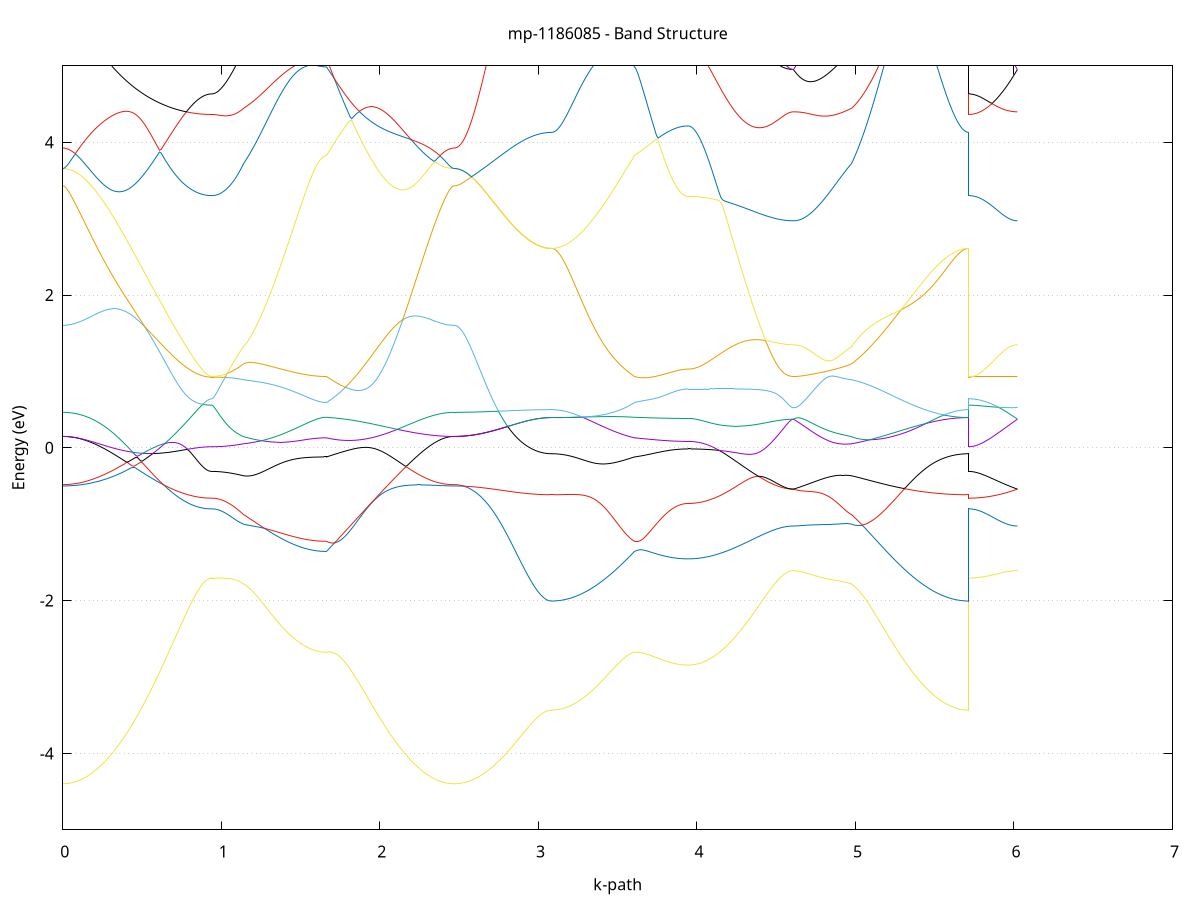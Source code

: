 set title 'mp-1186085 - Band Structure'
set xlabel 'k-path'
set ylabel 'Energy (eV)'
set grid y
set yrange [-5:5]
set terminal png size 800,600
set output 'mp-1186085_bands_gnuplot.png'
plot '-' using 1:2 with lines notitle, '-' using 1:2 with lines notitle, '-' using 1:2 with lines notitle, '-' using 1:2 with lines notitle, '-' using 1:2 with lines notitle, '-' using 1:2 with lines notitle, '-' using 1:2 with lines notitle, '-' using 1:2 with lines notitle, '-' using 1:2 with lines notitle, '-' using 1:2 with lines notitle, '-' using 1:2 with lines notitle, '-' using 1:2 with lines notitle, '-' using 1:2 with lines notitle, '-' using 1:2 with lines notitle, '-' using 1:2 with lines notitle, '-' using 1:2 with lines notitle, '-' using 1:2 with lines notitle, '-' using 1:2 with lines notitle, '-' using 1:2 with lines notitle, '-' using 1:2 with lines notitle, '-' using 1:2 with lines notitle, '-' using 1:2 with lines notitle, '-' using 1:2 with lines notitle, '-' using 1:2 with lines notitle, '-' using 1:2 with lines notitle, '-' using 1:2 with lines notitle, '-' using 1:2 with lines notitle, '-' using 1:2 with lines notitle, '-' using 1:2 with lines notitle, '-' using 1:2 with lines notitle, '-' using 1:2 with lines notitle, '-' using 1:2 with lines notitle, '-' using 1:2 with lines notitle, '-' using 1:2 with lines notitle, '-' using 1:2 with lines notitle, '-' using 1:2 with lines notitle, '-' using 1:2 with lines notitle, '-' using 1:2 with lines notitle, '-' using 1:2 with lines notitle, '-' using 1:2 with lines notitle, '-' using 1:2 with lines notitle, '-' using 1:2 with lines notitle, '-' using 1:2 with lines notitle, '-' using 1:2 with lines notitle, '-' using 1:2 with lines notitle, '-' using 1:2 with lines notitle, '-' using 1:2 with lines notitle, '-' using 1:2 with lines notitle
0.000000 -35.142496
0.009999 -35.142496
0.019997 -35.142496
0.029996 -35.142496
0.039995 -35.142496
0.049994 -35.142496
0.059992 -35.142496
0.069991 -35.142496
0.079990 -35.142496
0.089989 -35.142496
0.099987 -35.142596
0.109986 -35.142596
0.119985 -35.142596
0.129984 -35.142596
0.139982 -35.142596
0.149981 -35.142596
0.159980 -35.142596
0.169979 -35.142696
0.179977 -35.142696
0.189976 -35.142696
0.199975 -35.142696
0.209974 -35.142696
0.219972 -35.142696
0.229971 -35.142796
0.239970 -35.142796
0.249969 -35.142796
0.259967 -35.142796
0.269966 -35.142896
0.279965 -35.142896
0.289964 -35.142896
0.299962 -35.142896
0.309961 -35.142996
0.319960 -35.142996
0.329958 -35.142996
0.339957 -35.142996
0.349956 -35.143096
0.359955 -35.143096
0.369953 -35.143096
0.379952 -35.143196
0.389951 -35.143196
0.399950 -35.143196
0.409948 -35.143296
0.419947 -35.143296
0.429946 -35.143296
0.439945 -35.143396
0.449943 -35.143396
0.459942 -35.143396
0.469941 -35.143396
0.479940 -35.143496
0.489938 -35.143496
0.499937 -35.143496
0.509936 -35.143596
0.519935 -35.143596
0.529933 -35.143596
0.539932 -35.143696
0.549931 -35.143696
0.559930 -35.143696
0.569928 -35.143796
0.579927 -35.143796
0.589926 -35.143796
0.599925 -35.143796
0.609923 -35.143896
0.619922 -35.143896
0.629921 -35.143896
0.639919 -35.143996
0.649918 -35.143996
0.659917 -35.143996
0.669916 -35.143996
0.679914 -35.144096
0.689913 -35.144096
0.699912 -35.144096
0.709911 -35.144096
0.719909 -35.144096
0.729908 -35.144196
0.739907 -35.144196
0.749906 -35.144196
0.759904 -35.144196
0.769903 -35.144196
0.779902 -35.144296
0.789901 -35.144296
0.799899 -35.144296
0.809898 -35.144296
0.819897 -35.144296
0.829896 -35.144296
0.839894 -35.144296
0.849893 -35.144296
0.859892 -35.144396
0.869891 -35.144396
0.879889 -35.144396
0.889888 -35.144396
0.899887 -35.144396
0.909885 -35.144396
0.919884 -35.144396
0.929883 -35.144396
0.939882 -35.144396
0.939882 -35.144396
0.949424 -35.144396
0.958967 -35.144396
0.968509 -35.144396
0.978052 -35.144396
0.987594 -35.144396
0.997137 -35.144396
1.006679 -35.144396
1.016222 -35.144396
1.025764 -35.144296
1.035307 -35.144296
1.044849 -35.144296
1.054392 -35.144296
1.063934 -35.144296
1.073477 -35.144296
1.083019 -35.144296
1.092562 -35.144296
1.102104 -35.144196
1.111647 -35.144196
1.121189 -35.144196
1.130732 -35.144196
1.140274 -35.144196
1.140274 -35.144196
1.150140 -35.144196
1.160006 -35.144196
1.169872 -35.144196
1.179738 -35.144196
1.189604 -35.144196
1.199470 -35.144196
1.209336 -35.144196
1.219202 -35.144196
1.229068 -35.144196
1.238934 -35.144196
1.248800 -35.144196
1.258666 -35.144196
1.268532 -35.144196
1.278398 -35.144196
1.288264 -35.144196
1.298130 -35.144196
1.307996 -35.144196
1.317862 -35.144196
1.327728 -35.144196
1.337594 -35.144196
1.347460 -35.144196
1.357326 -35.144196
1.367192 -35.144196
1.377058 -35.144196
1.386924 -35.144196
1.396790 -35.144196
1.406656 -35.144196
1.416522 -35.144196
1.426388 -35.144196
1.436254 -35.144196
1.446120 -35.144196
1.455986 -35.144196
1.465852 -35.144196
1.475718 -35.144196
1.485584 -35.144196
1.495450 -35.144196
1.505316 -35.144196
1.515182 -35.144196
1.525048 -35.144196
1.534914 -35.144196
1.544780 -35.144196
1.554646 -35.144196
1.564512 -35.144196
1.574378 -35.144196
1.584244 -35.144196
1.594110 -35.144196
1.603976 -35.144196
1.613842 -35.144196
1.623708 -35.144196
1.633574 -35.144196
1.643440 -35.144196
1.653306 -35.144196
1.663172 -35.144196
1.663172 -35.144196
1.673126 -35.144196
1.683081 -35.144296
1.693035 -35.144296
1.702989 -35.144296
1.712943 -35.144296
1.722898 -35.144296
1.732852 -35.144396
1.742806 -35.144396
1.752760 -35.144396
1.762715 -35.144396
1.772669 -35.144396
1.782623 -35.144396
1.792578 -35.144396
1.802532 -35.144396
1.812486 -35.144396
1.822440 -35.144396
1.832395 -35.144396
1.842349 -35.144396
1.852303 -35.144396
1.862257 -35.144396
1.872212 -35.144396
1.882166 -35.144296
1.892120 -35.144296
1.902074 -35.144296
1.912029 -35.144296
1.921983 -35.144296
1.931937 -35.144196
1.941891 -35.144196
1.951846 -35.144196
1.961800 -35.144196
1.971754 -35.144096
1.981709 -35.144096
1.991663 -35.144096
2.001617 -35.143996
2.011571 -35.143996
2.021526 -35.143896
2.031480 -35.143896
2.041434 -35.143896
2.051388 -35.143796
2.061343 -35.143796
2.071297 -35.143696
2.081251 -35.143696
2.091205 -35.143696
2.101160 -35.143596
2.111114 -35.143596
2.121068 -35.143496
2.131023 -35.143496
2.140977 -35.143396
2.150931 -35.143396
2.160885 -35.143296
2.170840 -35.143296
2.180794 -35.143296
2.190748 -35.143196
2.200702 -35.143196
2.210657 -35.143096
2.220611 -35.143096
2.230565 -35.142996
2.240519 -35.142996
2.250474 -35.142996
2.260428 -35.142896
2.270382 -35.142896
2.280337 -35.142896
2.290291 -35.142796
2.300245 -35.142796
2.310199 -35.142796
2.320154 -35.142696
2.330108 -35.142696
2.340062 -35.142696
2.350016 -35.142696
2.359971 -35.142596
2.369925 -35.142596
2.379879 -35.142596
2.389833 -35.142596
2.399788 -35.142596
2.409742 -35.142496
2.419696 -35.142496
2.429651 -35.142496
2.439605 -35.142496
2.449559 -35.142496
2.459513 -35.142496
2.469468 -35.142496
2.469468 -35.142496
2.479367 -35.142496
2.489266 -35.142496
2.499165 -35.142496
2.509064 -35.142496
2.518964 -35.142496
2.528863 -35.142496
2.538762 -35.142496
2.548661 -35.142496
2.558561 -35.142496
2.568460 -35.142496
2.578359 -35.142496
2.588258 -35.142496
2.598157 -35.142496
2.608057 -35.142496
2.617956 -35.142496
2.627855 -35.142496
2.637754 -35.142496
2.647653 -35.142496
2.657553 -35.142496
2.667452 -35.142496
2.677351 -35.142496
2.687250 -35.142496
2.697149 -35.142496
2.707049 -35.142496
2.716948 -35.142496
2.726847 -35.142496
2.736746 -35.142496
2.746645 -35.142496
2.756545 -35.142496
2.766444 -35.142496
2.776343 -35.142496
2.786242 -35.142496
2.796142 -35.142496
2.806041 -35.142496
2.815940 -35.142496
2.825839 -35.142496
2.835738 -35.142496
2.845638 -35.142496
2.855537 -35.142496
2.865436 -35.142496
2.875335 -35.142496
2.885234 -35.142496
2.895134 -35.142496
2.905033 -35.142496
2.914932 -35.142496
2.924831 -35.142496
2.934730 -35.142496
2.944630 -35.142496
2.954529 -35.142496
2.964428 -35.142496
2.974327 -35.142496
2.984227 -35.142496
2.994126 -35.142496
3.004025 -35.142496
3.013924 -35.142496
3.023823 -35.142496
3.033723 -35.142496
3.043622 -35.142496
3.053521 -35.142496
3.063420 -35.142496
3.073319 -35.142496
3.083219 -35.142496
3.083219 -35.142496
3.093085 -35.142496
3.102951 -35.142496
3.112817 -35.142496
3.122683 -35.142496
3.132549 -35.142596
3.142415 -35.142596
3.152281 -35.142596
3.162147 -35.142596
3.172013 -35.142596
3.181879 -35.142596
3.191745 -35.142596
3.201611 -35.142696
3.211477 -35.142696
3.221343 -35.142696
3.231209 -35.142696
3.241075 -35.142796
3.250941 -35.142796
3.260807 -35.142796
3.270673 -35.142896
3.280539 -35.142896
3.290405 -35.142896
3.300271 -35.142996
3.310137 -35.142996
3.320003 -35.143096
3.329869 -35.143096
3.339735 -35.143096
3.349601 -35.143196
3.359467 -35.143196
3.369333 -35.143296
3.379199 -35.143296
3.389065 -35.143296
3.398931 -35.143396
3.408797 -35.143396
3.418663 -35.143496
3.428529 -35.143496
3.438395 -35.143596
3.448261 -35.143596
3.458127 -35.143696
3.467993 -35.143696
3.477859 -35.143696
3.487725 -35.143796
3.497591 -35.143796
3.507457 -35.143896
3.517323 -35.143896
3.527189 -35.143896
3.537055 -35.143996
3.546921 -35.143996
3.556787 -35.143996
3.566653 -35.144096
3.576519 -35.144096
3.586385 -35.144096
3.596251 -35.144196
3.606117 -35.144196
3.606117 -35.144196
3.616058 -35.144196
3.626000 -35.144196
3.635941 -35.144196
3.645882 -35.144196
3.655824 -35.144296
3.665765 -35.144296
3.675707 -35.144296
3.685648 -35.144296
3.695590 -35.144296
3.705531 -35.144296
3.715473 -35.144296
3.725414 -35.144296
3.735356 -35.144296
3.745297 -35.144296
3.755239 -35.144296
3.765180 -35.144296
3.775122 -35.144396
3.785063 -35.144396
3.795005 -35.144396
3.804946 -35.144396
3.814888 -35.144396
3.824829 -35.144396
3.834771 -35.144396
3.844712 -35.144396
3.854654 -35.144396
3.864595 -35.144396
3.874537 -35.144396
3.884478 -35.144396
3.894420 -35.144396
3.904361 -35.144396
3.914303 -35.144396
3.924244 -35.144396
3.934186 -35.144396
3.944127 -35.144396
3.944127 -35.144396
3.954046 -35.144396
3.963966 -35.144396
3.973885 -35.144396
3.983805 -35.144396
3.993724 -35.144396
4.003643 -35.144396
4.013563 -35.144396
4.023482 -35.144396
4.033401 -35.144396
4.043321 -35.144396
4.053240 -35.144396
4.063159 -35.144396
4.073079 -35.144396
4.082998 -35.144396
4.092917 -35.144396
4.102837 -35.144396
4.112756 -35.144396
4.122675 -35.144396
4.132595 -35.144396
4.142514 -35.144396
4.152434 -35.144396
4.162353 -35.144396
4.172272 -35.144396
4.182192 -35.144396
4.192111 -35.144396
4.202030 -35.144396
4.211950 -35.144396
4.221869 -35.144396
4.231788 -35.144396
4.241708 -35.144396
4.251627 -35.144396
4.261546 -35.144396
4.271466 -35.144396
4.281385 -35.144396
4.291304 -35.144396
4.301224 -35.144396
4.311143 -35.144396
4.321063 -35.144396
4.330982 -35.144396
4.340901 -35.144396
4.350821 -35.144396
4.360740 -35.144396
4.370659 -35.144396
4.380579 -35.144396
4.390498 -35.144396
4.400417 -35.144396
4.410337 -35.144396
4.420256 -35.144396
4.430175 -35.144396
4.440095 -35.144396
4.450014 -35.144396
4.459934 -35.144396
4.469853 -35.144396
4.479772 -35.144396
4.489692 -35.144396
4.499611 -35.144396
4.509530 -35.144396
4.519450 -35.144396
4.529369 -35.144396
4.539288 -35.144396
4.549208 -35.144396
4.559127 -35.144396
4.569046 -35.144396
4.578966 -35.144396
4.588885 -35.144396
4.598805 -35.144396
4.608724 -35.144396
4.608724 -35.144396
4.618630 -35.144396
4.628535 -35.144396
4.638441 -35.144396
4.648347 -35.144396
4.658252 -35.144396
4.668158 -35.144396
4.678064 -35.144396
4.687969 -35.144396
4.697875 -35.144396
4.707781 -35.144396
4.717686 -35.144396
4.727592 -35.144396
4.737498 -35.144396
4.747403 -35.144296
4.757309 -35.144296
4.767215 -35.144296
4.777120 -35.144296
4.787026 -35.144296
4.796932 -35.144296
4.806837 -35.144296
4.816743 -35.144296
4.826649 -35.144296
4.836554 -35.144296
4.846460 -35.144296
4.856366 -35.144296
4.866272 -35.144296
4.876177 -35.144296
4.886083 -35.144296
4.895989 -35.144196
4.905894 -35.144196
4.915800 -35.144196
4.925706 -35.144196
4.935611 -35.144196
4.945517 -35.144196
4.955423 -35.144196
4.965328 -35.144196
4.975234 -35.144196
4.975234 -35.144196
4.985227 -35.144096
4.995220 -35.144096
5.005213 -35.144096
5.015206 -35.144096
5.025200 -35.144096
5.035193 -35.143996
5.045186 -35.143996
5.055179 -35.143996
5.065172 -35.143996
5.075165 -35.143896
5.085158 -35.143896
5.095151 -35.143896
5.105144 -35.143896
5.115137 -35.143796
5.125131 -35.143796
5.135124 -35.143796
5.145117 -35.143696
5.155110 -35.143696
5.165103 -35.143696
5.175096 -35.143696
5.185089 -35.143596
5.195082 -35.143596
5.205075 -35.143596
5.215068 -35.143496
5.225061 -35.143496
5.235055 -35.143496
5.245048 -35.143396
5.255041 -35.143396
5.265034 -35.143396
5.275027 -35.143296
5.285020 -35.143296
5.295013 -35.143296
5.305006 -35.143296
5.314999 -35.143196
5.324992 -35.143196
5.334986 -35.143196
5.344979 -35.143096
5.354972 -35.143096
5.364965 -35.143096
5.374958 -35.143096
5.384951 -35.142996
5.394944 -35.142996
5.404937 -35.142996
5.414930 -35.142896
5.424923 -35.142896
5.434917 -35.142896
5.444910 -35.142896
5.454903 -35.142796
5.464896 -35.142796
5.474889 -35.142796
5.484882 -35.142796
5.494875 -35.142796
5.504868 -35.142696
5.514861 -35.142696
5.524854 -35.142696
5.534848 -35.142696
5.544841 -35.142696
5.554834 -35.142696
5.564827 -35.142596
5.574820 -35.142596
5.584813 -35.142596
5.594806 -35.142596
5.604799 -35.142596
5.614792 -35.142596
5.624785 -35.142596
5.634779 -35.142596
5.644772 -35.142596
5.654765 -35.142496
5.664758 -35.142496
5.674751 -35.142496
5.684744 -35.142496
5.694737 -35.142496
5.704730 -35.142496
5.714723 -35.142496
5.714723 -35.144396
5.724623 -35.144396
5.734522 -35.144396
5.744421 -35.144396
5.754320 -35.144396
5.764219 -35.144396
5.774119 -35.144396
5.784018 -35.144396
5.793917 -35.144396
5.803816 -35.144396
5.813715 -35.144396
5.823615 -35.144396
5.833514 -35.144396
5.843413 -35.144396
5.853312 -35.144396
5.863211 -35.144396
5.873111 -35.144396
5.883010 -35.144396
5.892909 -35.144396
5.902808 -35.144396
5.912708 -35.144396
5.922607 -35.144396
5.932506 -35.144396
5.942405 -35.144396
5.952304 -35.144396
5.962204 -35.144396
5.972103 -35.144396
5.982002 -35.144396
5.991901 -35.144396
6.001800 -35.144396
6.011700 -35.144396
6.021599 -35.144396
e
0.000000 -35.142496
0.009999 -35.142496
0.019997 -35.142496
0.029996 -35.142496
0.039995 -35.142496
0.049994 -35.142496
0.059992 -35.142496
0.069991 -35.142496
0.079990 -35.142496
0.089989 -35.142496
0.099987 -35.142496
0.109986 -35.142596
0.119985 -35.142596
0.129984 -35.142596
0.139982 -35.142596
0.149981 -35.142596
0.159980 -35.142596
0.169979 -35.142596
0.179977 -35.142596
0.189976 -35.142696
0.199975 -35.142696
0.209974 -35.142696
0.219972 -35.142696
0.229971 -35.142696
0.239970 -35.142696
0.249969 -35.142796
0.259967 -35.142796
0.269966 -35.142796
0.279965 -35.142796
0.289964 -35.142896
0.299962 -35.142896
0.309961 -35.142896
0.319960 -35.142896
0.329958 -35.142996
0.339957 -35.142996
0.349956 -35.142996
0.359955 -35.142996
0.369953 -35.143096
0.379952 -35.143096
0.389951 -35.143096
0.399950 -35.143096
0.409948 -35.143196
0.419947 -35.143196
0.429946 -35.143196
0.439945 -35.143296
0.449943 -35.143296
0.459942 -35.143296
0.469941 -35.143396
0.479940 -35.143396
0.489938 -35.143396
0.499937 -35.143396
0.509936 -35.143496
0.519935 -35.143496
0.529933 -35.143496
0.539932 -35.143596
0.549931 -35.143596
0.559930 -35.143596
0.569928 -35.143696
0.579927 -35.143696
0.589926 -35.143696
0.599925 -35.143796
0.609923 -35.143796
0.619922 -35.143796
0.629921 -35.143796
0.639919 -35.143896
0.649918 -35.143896
0.659917 -35.143896
0.669916 -35.143996
0.679914 -35.143996
0.689913 -35.143996
0.699912 -35.143996
0.709911 -35.144096
0.719909 -35.144096
0.729908 -35.144096
0.739907 -35.144096
0.749906 -35.144196
0.759904 -35.144196
0.769903 -35.144196
0.779902 -35.144196
0.789901 -35.144196
0.799899 -35.144196
0.809898 -35.144296
0.819897 -35.144296
0.829896 -35.144296
0.839894 -35.144296
0.849893 -35.144296
0.859892 -35.144296
0.869891 -35.144296
0.879889 -35.144296
0.889888 -35.144296
0.899887 -35.144396
0.909885 -35.144396
0.919884 -35.144396
0.929883 -35.144396
0.939882 -35.144396
0.939882 -35.144396
0.949424 -35.144396
0.958967 -35.144396
0.968509 -35.144396
0.978052 -35.144396
0.987594 -35.144296
0.997137 -35.144296
1.006679 -35.144296
1.016222 -35.144296
1.025764 -35.144296
1.035307 -35.144296
1.044849 -35.144296
1.054392 -35.144296
1.063934 -35.144296
1.073477 -35.144296
1.083019 -35.144296
1.092562 -35.144196
1.102104 -35.144196
1.111647 -35.144196
1.121189 -35.144196
1.130732 -35.144196
1.140274 -35.144196
1.140274 -35.144196
1.150140 -35.144096
1.160006 -35.144096
1.169872 -35.144096
1.179738 -35.143996
1.189604 -35.143996
1.199470 -35.143996
1.209336 -35.143896
1.219202 -35.143896
1.229068 -35.143796
1.238934 -35.143796
1.248800 -35.143696
1.258666 -35.143696
1.268532 -35.143696
1.278398 -35.143596
1.288264 -35.143596
1.298130 -35.143496
1.307996 -35.143496
1.317862 -35.143396
1.327728 -35.143396
1.337594 -35.143296
1.347460 -35.143296
1.357326 -35.143196
1.367192 -35.143196
1.377058 -35.143096
1.386924 -35.143096
1.396790 -35.143096
1.406656 -35.142996
1.416522 -35.142996
1.426388 -35.142896
1.436254 -35.142896
1.446120 -35.142796
1.455986 -35.142796
1.465852 -35.142796
1.475718 -35.142696
1.485584 -35.142696
1.495450 -35.142696
1.505316 -35.142596
1.515182 -35.142596
1.525048 -35.142596
1.534914 -35.142496
1.544780 -35.142496
1.554646 -35.142496
1.564512 -35.142496
1.574378 -35.142396
1.584244 -35.142396
1.594110 -35.142396
1.603976 -35.142396
1.613842 -35.142396
1.623708 -35.142396
1.633574 -35.142396
1.643440 -35.142396
1.653306 -35.142396
1.663172 -35.142396
1.663172 -35.142396
1.673126 -35.142296
1.683081 -35.142296
1.693035 -35.142296
1.702989 -35.142296
1.712943 -35.142296
1.722898 -35.142296
1.732852 -35.142296
1.742806 -35.142296
1.752760 -35.142296
1.762715 -35.142296
1.772669 -35.142296
1.782623 -35.142296
1.792578 -35.142296
1.802532 -35.142296
1.812486 -35.142296
1.822440 -35.142296
1.832395 -35.142296
1.842349 -35.142296
1.852303 -35.142296
1.862257 -35.142296
1.872212 -35.142296
1.882166 -35.142296
1.892120 -35.142296
1.902074 -35.142296
1.912029 -35.142296
1.921983 -35.142296
1.931937 -35.142296
1.941891 -35.142296
1.951846 -35.142296
1.961800 -35.142296
1.971754 -35.142296
1.981709 -35.142396
1.991663 -35.142396
2.001617 -35.142396
2.011571 -35.142396
2.021526 -35.142396
2.031480 -35.142396
2.041434 -35.142396
2.051388 -35.142396
2.061343 -35.142396
2.071297 -35.142396
2.081251 -35.142396
2.091205 -35.142396
2.101160 -35.142396
2.111114 -35.142396
2.121068 -35.142396
2.131023 -35.142396
2.140977 -35.142396
2.150931 -35.142396
2.160885 -35.142396
2.170840 -35.142396
2.180794 -35.142396
2.190748 -35.142396
2.200702 -35.142396
2.210657 -35.142396
2.220611 -35.142396
2.230565 -35.142496
2.240519 -35.142496
2.250474 -35.142496
2.260428 -35.142496
2.270382 -35.142496
2.280337 -35.142496
2.290291 -35.142496
2.300245 -35.142496
2.310199 -35.142496
2.320154 -35.142496
2.330108 -35.142496
2.340062 -35.142496
2.350016 -35.142496
2.359971 -35.142496
2.369925 -35.142496
2.379879 -35.142496
2.389833 -35.142496
2.399788 -35.142496
2.409742 -35.142496
2.419696 -35.142496
2.429651 -35.142496
2.439605 -35.142496
2.449559 -35.142496
2.459513 -35.142496
2.469468 -35.142496
2.469468 -35.142496
2.479367 -35.142496
2.489266 -35.142496
2.499165 -35.142496
2.509064 -35.142496
2.518964 -35.142496
2.528863 -35.142496
2.538762 -35.142496
2.548661 -35.142496
2.558561 -35.142496
2.568460 -35.142496
2.578359 -35.142496
2.588258 -35.142496
2.598157 -35.142496
2.608057 -35.142496
2.617956 -35.142496
2.627855 -35.142496
2.637754 -35.142496
2.647653 -35.142496
2.657553 -35.142496
2.667452 -35.142496
2.677351 -35.142496
2.687250 -35.142496
2.697149 -35.142496
2.707049 -35.142496
2.716948 -35.142496
2.726847 -35.142496
2.736746 -35.142496
2.746645 -35.142496
2.756545 -35.142496
2.766444 -35.142496
2.776343 -35.142496
2.786242 -35.142496
2.796142 -35.142496
2.806041 -35.142496
2.815940 -35.142496
2.825839 -35.142496
2.835738 -35.142496
2.845638 -35.142496
2.855537 -35.142496
2.865436 -35.142496
2.875335 -35.142496
2.885234 -35.142496
2.895134 -35.142496
2.905033 -35.142496
2.914932 -35.142496
2.924831 -35.142496
2.934730 -35.142496
2.944630 -35.142496
2.954529 -35.142496
2.964428 -35.142496
2.974327 -35.142496
2.984227 -35.142496
2.994126 -35.142496
3.004025 -35.142496
3.013924 -35.142496
3.023823 -35.142496
3.033723 -35.142496
3.043622 -35.142496
3.053521 -35.142496
3.063420 -35.142496
3.073319 -35.142496
3.083219 -35.142496
3.083219 -35.142496
3.093085 -35.142496
3.102951 -35.142496
3.112817 -35.142496
3.122683 -35.142496
3.132549 -35.142496
3.142415 -35.142496
3.152281 -35.142496
3.162147 -35.142496
3.172013 -35.142496
3.181879 -35.142496
3.191745 -35.142496
3.201611 -35.142496
3.211477 -35.142496
3.221343 -35.142496
3.231209 -35.142496
3.241075 -35.142496
3.250941 -35.142496
3.260807 -35.142496
3.270673 -35.142496
3.280539 -35.142496
3.290405 -35.142496
3.300271 -35.142496
3.310137 -35.142496
3.320003 -35.142496
3.329869 -35.142496
3.339735 -35.142496
3.349601 -35.142496
3.359467 -35.142496
3.369333 -35.142396
3.379199 -35.142396
3.389065 -35.142396
3.398931 -35.142396
3.408797 -35.142396
3.418663 -35.142396
3.428529 -35.142396
3.438395 -35.142396
3.448261 -35.142396
3.458127 -35.142396
3.467993 -35.142396
3.477859 -35.142396
3.487725 -35.142396
3.497591 -35.142396
3.507457 -35.142396
3.517323 -35.142396
3.527189 -35.142396
3.537055 -35.142396
3.546921 -35.142396
3.556787 -35.142396
3.566653 -35.142396
3.576519 -35.142396
3.586385 -35.142396
3.596251 -35.142396
3.606117 -35.142396
3.606117 -35.142396
3.616058 -35.142296
3.626000 -35.142296
3.635941 -35.142296
3.645882 -35.142296
3.655824 -35.142296
3.665765 -35.142296
3.675707 -35.142296
3.685648 -35.142296
3.695590 -35.142296
3.705531 -35.142296
3.715473 -35.142296
3.725414 -35.142296
3.735356 -35.142296
3.745297 -35.142296
3.755239 -35.142296
3.765180 -35.142296
3.775122 -35.142296
3.785063 -35.142296
3.795005 -35.142296
3.804946 -35.142296
3.814888 -35.142296
3.824829 -35.142296
3.834771 -35.142296
3.844712 -35.142296
3.854654 -35.142296
3.864595 -35.142296
3.874537 -35.142296
3.884478 -35.142296
3.894420 -35.142296
3.904361 -35.142296
3.914303 -35.142296
3.924244 -35.142296
3.934186 -35.142296
3.944127 -35.142296
3.944127 -35.142296
3.954046 -35.142296
3.963966 -35.142296
3.973885 -35.142296
3.983805 -35.142296
3.993724 -35.142396
4.003643 -35.142396
4.013563 -35.142396
4.023482 -35.142396
4.033401 -35.142396
4.043321 -35.142396
4.053240 -35.142496
4.063159 -35.142496
4.073079 -35.142496
4.082998 -35.142496
4.092917 -35.142596
4.102837 -35.142596
4.112756 -35.142596
4.122675 -35.142696
4.132595 -35.142696
4.142514 -35.142696
4.152434 -35.142796
4.162353 -35.142796
4.172272 -35.142896
4.182192 -35.142896
4.192111 -35.142996
4.202030 -35.142996
4.211950 -35.142996
4.221869 -35.143096
4.231788 -35.143096
4.241708 -35.143196
4.251627 -35.143196
4.261546 -35.143296
4.271466 -35.143296
4.281385 -35.143396
4.291304 -35.143396
4.301224 -35.143496
4.311143 -35.143496
4.321063 -35.143596
4.330982 -35.143596
4.340901 -35.143696
4.350821 -35.143696
4.360740 -35.143696
4.370659 -35.143796
4.380579 -35.143796
4.390498 -35.143896
4.400417 -35.143896
4.410337 -35.143996
4.420256 -35.143996
4.430175 -35.143996
4.440095 -35.144096
4.450014 -35.144096
4.459934 -35.144096
4.469853 -35.144196
4.479772 -35.144196
4.489692 -35.144196
4.499611 -35.144196
4.509530 -35.144296
4.519450 -35.144296
4.529369 -35.144296
4.539288 -35.144296
4.549208 -35.144296
4.559127 -35.144296
4.569046 -35.144396
4.578966 -35.144396
4.588885 -35.144396
4.598805 -35.144396
4.608724 -35.144396
4.608724 -35.144396
4.618630 -35.144396
4.628535 -35.144396
4.638441 -35.144396
4.648347 -35.144396
4.658252 -35.144396
4.668158 -35.144396
4.678064 -35.144396
4.687969 -35.144396
4.697875 -35.144396
4.707781 -35.144396
4.717686 -35.144296
4.727592 -35.144296
4.737498 -35.144296
4.747403 -35.144296
4.757309 -35.144296
4.767215 -35.144296
4.777120 -35.144296
4.787026 -35.144296
4.796932 -35.144296
4.806837 -35.144296
4.816743 -35.144296
4.826649 -35.144296
4.836554 -35.144296
4.846460 -35.144296
4.856366 -35.144296
4.866272 -35.144296
4.876177 -35.144296
4.886083 -35.144196
4.895989 -35.144196
4.905894 -35.144196
4.915800 -35.144196
4.925706 -35.144196
4.935611 -35.144196
4.945517 -35.144196
4.955423 -35.144196
4.965328 -35.144196
4.975234 -35.144196
4.975234 -35.144196
4.985227 -35.144096
4.995220 -35.144096
5.005213 -35.144096
5.015206 -35.144096
5.025200 -35.143996
5.035193 -35.143996
5.045186 -35.143996
5.055179 -35.143996
5.065172 -35.143896
5.075165 -35.143896
5.085158 -35.143896
5.095151 -35.143796
5.105144 -35.143796
5.115137 -35.143796
5.125131 -35.143796
5.135124 -35.143696
5.145117 -35.143696
5.155110 -35.143696
5.165103 -35.143596
5.175096 -35.143596
5.185089 -35.143596
5.195082 -35.143496
5.205075 -35.143496
5.215068 -35.143496
5.225061 -35.143396
5.235055 -35.143396
5.245048 -35.143396
5.255041 -35.143296
5.265034 -35.143296
5.275027 -35.143296
5.285020 -35.143296
5.295013 -35.143196
5.305006 -35.143196
5.314999 -35.143196
5.324992 -35.143096
5.334986 -35.143096
5.344979 -35.143096
5.354972 -35.143096
5.364965 -35.142996
5.374958 -35.142996
5.384951 -35.142996
5.394944 -35.142896
5.404937 -35.142896
5.414930 -35.142896
5.424923 -35.142896
5.434917 -35.142896
5.444910 -35.142796
5.454903 -35.142796
5.464896 -35.142796
5.474889 -35.142796
5.484882 -35.142696
5.494875 -35.142696
5.504868 -35.142696
5.514861 -35.142696
5.524854 -35.142696
5.534848 -35.142696
5.544841 -35.142596
5.554834 -35.142596
5.564827 -35.142596
5.574820 -35.142596
5.584813 -35.142596
5.594806 -35.142596
5.604799 -35.142596
5.614792 -35.142596
5.624785 -35.142596
5.634779 -35.142596
5.644772 -35.142496
5.654765 -35.142496
5.664758 -35.142496
5.674751 -35.142496
5.684744 -35.142496
5.694737 -35.142496
5.704730 -35.142496
5.714723 -35.142496
5.714723 -35.144396
5.724623 -35.144396
5.734522 -35.144396
5.744421 -35.144396
5.754320 -35.144396
5.764219 -35.144396
5.774119 -35.144396
5.784018 -35.144396
5.793917 -35.144396
5.803816 -35.144396
5.813715 -35.144396
5.823615 -35.144396
5.833514 -35.144396
5.843413 -35.144396
5.853312 -35.144396
5.863211 -35.144396
5.873111 -35.144396
5.883010 -35.144396
5.892909 -35.144396
5.902808 -35.144396
5.912708 -35.144396
5.922607 -35.144396
5.932506 -35.144396
5.942405 -35.144396
5.952304 -35.144396
5.962204 -35.144396
5.972103 -35.144396
5.982002 -35.144396
5.991901 -35.144396
6.001800 -35.144396
6.011700 -35.144396
6.021599 -35.144396
e
0.000000 -35.079996
0.009999 -35.079996
0.019997 -35.079996
0.029996 -35.079996
0.039995 -35.079996
0.049994 -35.079996
0.059992 -35.079996
0.069991 -35.079996
0.079990 -35.079996
0.089989 -35.079996
0.099987 -35.079996
0.109986 -35.079996
0.119985 -35.079996
0.129984 -35.079996
0.139982 -35.079996
0.149981 -35.079996
0.159980 -35.079996
0.169979 -35.079996
0.179977 -35.079996
0.189976 -35.079996
0.199975 -35.079996
0.209974 -35.079996
0.219972 -35.079896
0.229971 -35.079896
0.239970 -35.079896
0.249969 -35.079896
0.259967 -35.079896
0.269966 -35.079896
0.279965 -35.079896
0.289964 -35.079896
0.299962 -35.079896
0.309961 -35.079896
0.319960 -35.079896
0.329958 -35.079896
0.339957 -35.079896
0.349956 -35.079896
0.359955 -35.079896
0.369953 -35.079896
0.379952 -35.079896
0.389951 -35.079896
0.399950 -35.079896
0.409948 -35.079896
0.419947 -35.079896
0.429946 -35.079896
0.439945 -35.079896
0.449943 -35.079896
0.459942 -35.079896
0.469941 -35.079896
0.479940 -35.079796
0.489938 -35.079796
0.499937 -35.079796
0.509936 -35.079796
0.519935 -35.079796
0.529933 -35.079796
0.539932 -35.079796
0.549931 -35.079796
0.559930 -35.079796
0.569928 -35.079796
0.579927 -35.079796
0.589926 -35.079796
0.599925 -35.079796
0.609923 -35.079796
0.619922 -35.079796
0.629921 -35.079796
0.639919 -35.079796
0.649918 -35.079796
0.659917 -35.079796
0.669916 -35.079796
0.679914 -35.079796
0.689913 -35.079796
0.699912 -35.079796
0.709911 -35.079796
0.719909 -35.079796
0.729908 -35.079796
0.739907 -35.079696
0.749906 -35.079696
0.759904 -35.079696
0.769903 -35.079696
0.779902 -35.079696
0.789901 -35.079696
0.799899 -35.079696
0.809898 -35.079696
0.819897 -35.079696
0.829896 -35.079696
0.839894 -35.079696
0.849893 -35.079696
0.859892 -35.079696
0.869891 -35.079696
0.879889 -35.079696
0.889888 -35.079696
0.899887 -35.079696
0.909885 -35.079696
0.919884 -35.079696
0.929883 -35.079696
0.939882 -35.079696
0.939882 -35.079696
0.949424 -35.079696
0.958967 -35.079696
0.968509 -35.079696
0.978052 -35.079696
0.987594 -35.079696
0.997137 -35.079696
1.006679 -35.079696
1.016222 -35.079696
1.025764 -35.079696
1.035307 -35.079696
1.044849 -35.079696
1.054392 -35.079696
1.063934 -35.079696
1.073477 -35.079696
1.083019 -35.079696
1.092562 -35.079696
1.102104 -35.079696
1.111647 -35.079696
1.121189 -35.079696
1.130732 -35.079696
1.140274 -35.079696
1.140274 -35.079696
1.150140 -35.079796
1.160006 -35.079796
1.169872 -35.079796
1.179738 -35.079796
1.189604 -35.079796
1.199470 -35.079796
1.209336 -35.079796
1.219202 -35.079796
1.229068 -35.079796
1.238934 -35.079796
1.248800 -35.079796
1.258666 -35.079796
1.268532 -35.079796
1.278398 -35.079796
1.288264 -35.079796
1.298130 -35.079796
1.307996 -35.079796
1.317862 -35.079796
1.327728 -35.079796
1.337594 -35.079796
1.347460 -35.079796
1.357326 -35.079796
1.367192 -35.079796
1.377058 -35.079796
1.386924 -35.079796
1.396790 -35.079796
1.406656 -35.079796
1.416522 -35.079796
1.426388 -35.079796
1.436254 -35.079796
1.446120 -35.079796
1.455986 -35.079796
1.465852 -35.079796
1.475718 -35.079796
1.485584 -35.079796
1.495450 -35.079796
1.505316 -35.079796
1.515182 -35.079796
1.525048 -35.079796
1.534914 -35.079896
1.544780 -35.079896
1.554646 -35.079896
1.564512 -35.079896
1.574378 -35.079896
1.584244 -35.079896
1.594110 -35.079896
1.603976 -35.079896
1.613842 -35.079896
1.623708 -35.079896
1.633574 -35.079896
1.643440 -35.079896
1.653306 -35.079896
1.663172 -35.079896
1.663172 -35.079896
1.673126 -35.079896
1.683081 -35.079896
1.693035 -35.079896
1.702989 -35.079896
1.712943 -35.079896
1.722898 -35.079896
1.732852 -35.079896
1.742806 -35.079896
1.752760 -35.079896
1.762715 -35.079796
1.772669 -35.079796
1.782623 -35.079796
1.792578 -35.079796
1.802532 -35.079796
1.812486 -35.079796
1.822440 -35.079796
1.832395 -35.079796
1.842349 -35.079896
1.852303 -35.079896
1.862257 -35.079896
1.872212 -35.079896
1.882166 -35.079896
1.892120 -35.079896
1.902074 -35.079896
1.912029 -35.079896
1.921983 -35.079896
1.931937 -35.079896
1.941891 -35.079896
1.951846 -35.079896
1.961800 -35.079896
1.971754 -35.079896
1.981709 -35.079896
1.991663 -35.079896
2.001617 -35.079896
2.011571 -35.079896
2.021526 -35.079896
2.031480 -35.079896
2.041434 -35.079896
2.051388 -35.079896
2.061343 -35.079896
2.071297 -35.079896
2.081251 -35.079896
2.091205 -35.079896
2.101160 -35.079896
2.111114 -35.079896
2.121068 -35.079896
2.131023 -35.079896
2.140977 -35.079896
2.150931 -35.079896
2.160885 -35.079896
2.170840 -35.079896
2.180794 -35.079896
2.190748 -35.079896
2.200702 -35.079896
2.210657 -35.079896
2.220611 -35.079896
2.230565 -35.079896
2.240519 -35.079896
2.250474 -35.079996
2.260428 -35.079996
2.270382 -35.079996
2.280337 -35.079996
2.290291 -35.079996
2.300245 -35.079996
2.310199 -35.079996
2.320154 -35.079996
2.330108 -35.079996
2.340062 -35.079996
2.350016 -35.079996
2.359971 -35.079996
2.369925 -35.079996
2.379879 -35.079996
2.389833 -35.079996
2.399788 -35.079996
2.409742 -35.079996
2.419696 -35.079996
2.429651 -35.079996
2.439605 -35.079996
2.449559 -35.079996
2.459513 -35.079996
2.469468 -35.079996
2.469468 -35.079996
2.479367 -35.079996
2.489266 -35.079996
2.499165 -35.079996
2.509064 -35.079996
2.518964 -35.079996
2.528863 -35.079996
2.538762 -35.079996
2.548661 -35.079996
2.558561 -35.079996
2.568460 -35.079996
2.578359 -35.079996
2.588258 -35.079996
2.598157 -35.079996
2.608057 -35.079996
2.617956 -35.079996
2.627855 -35.079996
2.637754 -35.079996
2.647653 -35.079996
2.657553 -35.079996
2.667452 -35.079996
2.677351 -35.079996
2.687250 -35.079996
2.697149 -35.079996
2.707049 -35.079996
2.716948 -35.079996
2.726847 -35.079996
2.736746 -35.079996
2.746645 -35.079996
2.756545 -35.079996
2.766444 -35.079996
2.776343 -35.079996
2.786242 -35.079996
2.796142 -35.079996
2.806041 -35.079996
2.815940 -35.079996
2.825839 -35.079996
2.835738 -35.079996
2.845638 -35.079996
2.855537 -35.079996
2.865436 -35.079996
2.875335 -35.079996
2.885234 -35.079996
2.895134 -35.079996
2.905033 -35.079996
2.914932 -35.079996
2.924831 -35.079996
2.934730 -35.079996
2.944630 -35.079996
2.954529 -35.079996
2.964428 -35.079996
2.974327 -35.079996
2.984227 -35.079996
2.994126 -35.079996
3.004025 -35.079996
3.013924 -35.079996
3.023823 -35.079996
3.033723 -35.079996
3.043622 -35.079996
3.053521 -35.079996
3.063420 -35.079996
3.073319 -35.079996
3.083219 -35.079996
3.083219 -35.079996
3.093085 -35.079996
3.102951 -35.079996
3.112817 -35.079996
3.122683 -35.079996
3.132549 -35.079996
3.142415 -35.079996
3.152281 -35.079996
3.162147 -35.079996
3.172013 -35.079996
3.181879 -35.079996
3.191745 -35.079996
3.201611 -35.079996
3.211477 -35.079996
3.221343 -35.079996
3.231209 -35.079996
3.241075 -35.079996
3.250941 -35.079996
3.260807 -35.079996
3.270673 -35.079996
3.280539 -35.079996
3.290405 -35.079896
3.300271 -35.079896
3.310137 -35.079896
3.320003 -35.079896
3.329869 -35.079896
3.339735 -35.079896
3.349601 -35.079896
3.359467 -35.079896
3.369333 -35.079896
3.379199 -35.079896
3.389065 -35.079896
3.398931 -35.079896
3.408797 -35.079896
3.418663 -35.079896
3.428529 -35.079896
3.438395 -35.079896
3.448261 -35.079896
3.458127 -35.079896
3.467993 -35.079896
3.477859 -35.079896
3.487725 -35.079896
3.497591 -35.079896
3.507457 -35.079896
3.517323 -35.079896
3.527189 -35.079896
3.537055 -35.079896
3.546921 -35.079896
3.556787 -35.079896
3.566653 -35.079896
3.576519 -35.079896
3.586385 -35.079896
3.596251 -35.079896
3.606117 -35.079896
3.606117 -35.079896
3.616058 -35.079896
3.626000 -35.079896
3.635941 -35.079896
3.645882 -35.079896
3.655824 -35.079896
3.665765 -35.079896
3.675707 -35.079896
3.685648 -35.079896
3.695590 -35.079896
3.705531 -35.079896
3.715473 -35.079896
3.725414 -35.079896
3.735356 -35.079896
3.745297 -35.079896
3.755239 -35.079896
3.765180 -35.079896
3.775122 -35.079896
3.785063 -35.079896
3.795005 -35.079896
3.804946 -35.079896
3.814888 -35.079896
3.824829 -35.079896
3.834771 -35.079896
3.844712 -35.079896
3.854654 -35.079896
3.864595 -35.079896
3.874537 -35.079896
3.884478 -35.079896
3.894420 -35.079896
3.904361 -35.079896
3.914303 -35.079896
3.924244 -35.079796
3.934186 -35.079896
3.944127 -35.079896
3.944127 -35.079896
3.954046 -35.079896
3.963966 -35.079796
3.973885 -35.079796
3.983805 -35.079796
3.993724 -35.079796
4.003643 -35.079796
4.013563 -35.079796
4.023482 -35.079796
4.033401 -35.079796
4.043321 -35.079796
4.053240 -35.079796
4.063159 -35.079796
4.073079 -35.079796
4.082998 -35.079796
4.092917 -35.079796
4.102837 -35.079796
4.112756 -35.079796
4.122675 -35.079796
4.132595 -35.079796
4.142514 -35.079796
4.152434 -35.079796
4.162353 -35.079796
4.172272 -35.079796
4.182192 -35.079796
4.192111 -35.079796
4.202030 -35.079796
4.211950 -35.079796
4.221869 -35.079796
4.231788 -35.079796
4.241708 -35.079796
4.251627 -35.079796
4.261546 -35.079796
4.271466 -35.079796
4.281385 -35.079796
4.291304 -35.079796
4.301224 -35.079796
4.311143 -35.079796
4.321063 -35.079796
4.330982 -35.079796
4.340901 -35.079796
4.350821 -35.079796
4.360740 -35.079796
4.370659 -35.079796
4.380579 -35.079796
4.390498 -35.079796
4.400417 -35.079696
4.410337 -35.079696
4.420256 -35.079696
4.430175 -35.079696
4.440095 -35.079696
4.450014 -35.079696
4.459934 -35.079696
4.469853 -35.079696
4.479772 -35.079696
4.489692 -35.079696
4.499611 -35.079696
4.509530 -35.079696
4.519450 -35.079696
4.529369 -35.079696
4.539288 -35.079696
4.549208 -35.079696
4.559127 -35.079696
4.569046 -35.079696
4.578966 -35.079696
4.588885 -35.079696
4.598805 -35.079696
4.608724 -35.079696
4.608724 -35.079696
4.618630 -35.079696
4.628535 -35.079696
4.638441 -35.079696
4.648347 -35.079696
4.658252 -35.079696
4.668158 -35.079696
4.678064 -35.079696
4.687969 -35.079696
4.697875 -35.079696
4.707781 -35.079696
4.717686 -35.079696
4.727592 -35.079696
4.737498 -35.079696
4.747403 -35.079696
4.757309 -35.079696
4.767215 -35.079696
4.777120 -35.079696
4.787026 -35.079696
4.796932 -35.079696
4.806837 -35.079696
4.816743 -35.079696
4.826649 -35.079696
4.836554 -35.079696
4.846460 -35.079696
4.856366 -35.079696
4.866272 -35.079696
4.876177 -35.079696
4.886083 -35.079696
4.895989 -35.079696
4.905894 -35.079696
4.915800 -35.079696
4.925706 -35.079696
4.935611 -35.079696
4.945517 -35.079696
4.955423 -35.079696
4.965328 -35.079696
4.975234 -35.079696
4.975234 -35.079696
4.985227 -35.079796
4.995220 -35.079796
5.005213 -35.079796
5.015206 -35.079796
5.025200 -35.079796
5.035193 -35.079796
5.045186 -35.079796
5.055179 -35.079796
5.065172 -35.079796
5.075165 -35.079796
5.085158 -35.079796
5.095151 -35.079796
5.105144 -35.079796
5.115137 -35.079796
5.125131 -35.079796
5.135124 -35.079796
5.145117 -35.079796
5.155110 -35.079796
5.165103 -35.079796
5.175096 -35.079796
5.185089 -35.079796
5.195082 -35.079796
5.205075 -35.079796
5.215068 -35.079796
5.225061 -35.079796
5.235055 -35.079796
5.245048 -35.079796
5.255041 -35.079896
5.265034 -35.079896
5.275027 -35.079896
5.285020 -35.079896
5.295013 -35.079896
5.305006 -35.079896
5.314999 -35.079896
5.324992 -35.079896
5.334986 -35.079896
5.344979 -35.079896
5.354972 -35.079896
5.364965 -35.079896
5.374958 -35.079896
5.384951 -35.079896
5.394944 -35.079896
5.404937 -35.079896
5.414930 -35.079896
5.424923 -35.079896
5.434917 -35.079896
5.444910 -35.079896
5.454903 -35.079896
5.464896 -35.079896
5.474889 -35.079896
5.484882 -35.079896
5.494875 -35.079896
5.504868 -35.079896
5.514861 -35.079896
5.524854 -35.079996
5.534848 -35.079996
5.544841 -35.079996
5.554834 -35.079996
5.564827 -35.079996
5.574820 -35.079996
5.584813 -35.079996
5.594806 -35.079996
5.604799 -35.079996
5.614792 -35.079996
5.624785 -35.079996
5.634779 -35.079996
5.644772 -35.079996
5.654765 -35.079996
5.664758 -35.079996
5.674751 -35.079996
5.684744 -35.079996
5.694737 -35.079996
5.704730 -35.079996
5.714723 -35.079996
5.714723 -35.079696
5.724623 -35.079696
5.734522 -35.079696
5.744421 -35.079696
5.754320 -35.079696
5.764219 -35.079696
5.774119 -35.079696
5.784018 -35.079696
5.793917 -35.079696
5.803816 -35.079696
5.813715 -35.079696
5.823615 -35.079696
5.833514 -35.079696
5.843413 -35.079696
5.853312 -35.079696
5.863211 -35.079696
5.873111 -35.079696
5.883010 -35.079696
5.892909 -35.079696
5.902808 -35.079696
5.912708 -35.079696
5.922607 -35.079696
5.932506 -35.079696
5.942405 -35.079696
5.952304 -35.079696
5.962204 -35.079696
5.972103 -35.079696
5.982002 -35.079696
5.991901 -35.079696
6.001800 -35.079696
6.011700 -35.079696
6.021599 -35.079696
e
0.000000 -24.049096
0.009999 -24.049096
0.019997 -24.049096
0.029996 -24.049096
0.039995 -24.049096
0.049994 -24.049096
0.059992 -24.049196
0.069991 -24.049196
0.079990 -24.049196
0.089989 -24.049296
0.099987 -24.049296
0.109986 -24.049396
0.119985 -24.049396
0.129984 -24.049496
0.139982 -24.049596
0.149981 -24.049696
0.159980 -24.049796
0.169979 -24.049796
0.179977 -24.049896
0.189976 -24.049996
0.199975 -24.050096
0.209974 -24.050196
0.219972 -24.050296
0.229971 -24.050496
0.239970 -24.050596
0.249969 -24.050696
0.259967 -24.050796
0.269966 -24.050896
0.279965 -24.051096
0.289964 -24.051196
0.299962 -24.051396
0.309961 -24.051496
0.319960 -24.051596
0.329958 -24.051796
0.339957 -24.051896
0.349956 -24.052096
0.359955 -24.052196
0.369953 -24.052396
0.379952 -24.052496
0.389951 -24.052696
0.399950 -24.052896
0.409948 -24.052996
0.419947 -24.053196
0.429946 -24.053296
0.439945 -24.053496
0.449943 -24.053696
0.459942 -24.053796
0.469941 -24.053996
0.479940 -24.054196
0.489938 -24.054296
0.499937 -24.054496
0.509936 -24.054596
0.519935 -24.054796
0.529933 -24.054996
0.539932 -24.055096
0.549931 -24.055296
0.559930 -24.055396
0.569928 -24.055596
0.579927 -24.055696
0.589926 -24.055896
0.599925 -24.055996
0.609923 -24.056196
0.619922 -24.056296
0.629921 -24.056496
0.639919 -24.056596
0.649918 -24.056696
0.659917 -24.056896
0.669916 -24.056996
0.679914 -24.057096
0.689913 -24.057196
0.699912 -24.057396
0.709911 -24.057496
0.719909 -24.057596
0.729908 -24.057696
0.739907 -24.057796
0.749906 -24.057896
0.759904 -24.057996
0.769903 -24.058096
0.779902 -24.058096
0.789901 -24.058196
0.799899 -24.058296
0.809898 -24.058396
0.819897 -24.058396
0.829896 -24.058496
0.839894 -24.058596
0.849893 -24.058596
0.859892 -24.058596
0.869891 -24.058696
0.879889 -24.058696
0.889888 -24.058696
0.899887 -24.058796
0.909885 -24.058796
0.919884 -24.058796
0.929883 -24.058796
0.939882 -24.058796
0.939882 -24.058796
0.949424 -24.058796
0.958967 -24.058796
0.968509 -24.058696
0.978052 -24.058596
0.987594 -24.058396
0.997137 -24.058296
1.006679 -24.058096
1.016222 -24.057796
1.025764 -24.057596
1.035307 -24.057296
1.044849 -24.056996
1.054392 -24.056896
1.063934 -24.056796
1.073477 -24.056796
1.083019 -24.056696
1.092562 -24.056696
1.102104 -24.056596
1.111647 -24.056496
1.121189 -24.056496
1.130732 -24.056396
1.140274 -24.056296
1.140274 -24.056296
1.150140 -24.056296
1.160006 -24.056196
1.169872 -24.056096
1.179738 -24.055996
1.189604 -24.055896
1.199470 -24.055696
1.209336 -24.055496
1.219202 -24.055396
1.229068 -24.055196
1.238934 -24.054896
1.248800 -24.054696
1.258666 -24.054496
1.268532 -24.054196
1.278398 -24.053896
1.288264 -24.053596
1.298130 -24.053296
1.307996 -24.052996
1.317862 -24.052596
1.327728 -24.052296
1.337594 -24.051896
1.347460 -24.051496
1.357326 -24.051096
1.367192 -24.050696
1.377058 -24.050196
1.386924 -24.049796
1.396790 -24.049296
1.406656 -24.048796
1.416522 -24.048396
1.426388 -24.047896
1.436254 -24.047296
1.446120 -24.046796
1.455986 -24.046296
1.465852 -24.045696
1.475718 -24.045196
1.485584 -24.044596
1.495450 -24.043996
1.505316 -24.043396
1.515182 -24.042796
1.525048 -24.042196
1.534914 -24.041596
1.544780 -24.040896
1.554646 -24.040296
1.564512 -24.039696
1.574378 -24.038996
1.584244 -24.038296
1.594110 -24.037696
1.603976 -24.036996
1.613842 -24.036296
1.623708 -24.035596
1.633574 -24.034996
1.643440 -24.034296
1.653306 -24.033696
1.663172 -24.033296
1.663172 -24.033296
1.673126 -24.032796
1.683081 -24.032196
1.693035 -24.031596
1.702989 -24.030996
1.712943 -24.030496
1.722898 -24.029896
1.732852 -24.029296
1.742806 -24.028696
1.752760 -24.028096
1.762715 -24.027496
1.772669 -24.026896
1.782623 -24.026196
1.792578 -24.025596
1.802532 -24.025696
1.812486 -24.026296
1.822440 -24.026896
1.832395 -24.027496
1.842349 -24.028096
1.852303 -24.028696
1.862257 -24.029296
1.872212 -24.029896
1.882166 -24.030496
1.892120 -24.031096
1.902074 -24.031596
1.912029 -24.032196
1.921983 -24.032696
1.931937 -24.033296
1.941891 -24.033796
1.951846 -24.034396
1.961800 -24.034896
1.971754 -24.035396
1.981709 -24.035896
1.991663 -24.036396
2.001617 -24.036896
2.011571 -24.037396
2.021526 -24.037896
2.031480 -24.038396
2.041434 -24.038796
2.051388 -24.039296
2.061343 -24.039696
2.071297 -24.040096
2.081251 -24.040596
2.091205 -24.040996
2.101160 -24.041396
2.111114 -24.041796
2.121068 -24.042196
2.131023 -24.042596
2.140977 -24.042896
2.150931 -24.043296
2.160885 -24.043596
2.170840 -24.043996
2.180794 -24.044296
2.190748 -24.044596
2.200702 -24.044896
2.210657 -24.045196
2.220611 -24.045496
2.230565 -24.045796
2.240519 -24.046096
2.250474 -24.046296
2.260428 -24.046496
2.270382 -24.046796
2.280337 -24.046996
2.290291 -24.047196
2.300245 -24.047396
2.310199 -24.047596
2.320154 -24.047796
2.330108 -24.047896
2.340062 -24.048096
2.350016 -24.048196
2.359971 -24.048396
2.369925 -24.048496
2.379879 -24.048596
2.389833 -24.048696
2.399788 -24.048796
2.409742 -24.048796
2.419696 -24.048896
2.429651 -24.048996
2.439605 -24.048996
2.449559 -24.048996
2.459513 -24.048996
2.469468 -24.049096
2.469468 -24.049096
2.479367 -24.049096
2.489266 -24.049096
2.499165 -24.049096
2.509064 -24.049096
2.518964 -24.049096
2.528863 -24.049096
2.538762 -24.049096
2.548661 -24.049096
2.558561 -24.049096
2.568460 -24.049096
2.578359 -24.049096
2.588258 -24.049096
2.598157 -24.049096
2.608057 -24.049096
2.617956 -24.049096
2.627855 -24.049196
2.637754 -24.049196
2.647653 -24.049196
2.657553 -24.049196
2.667452 -24.049196
2.677351 -24.049196
2.687250 -24.049296
2.697149 -24.049296
2.707049 -24.049296
2.716948 -24.049296
2.726847 -24.049296
2.736746 -24.049296
2.746645 -24.049396
2.756545 -24.049396
2.766444 -24.049396
2.776343 -24.049396
2.786242 -24.049396
2.796142 -24.049396
2.806041 -24.049496
2.815940 -24.049496
2.825839 -24.049496
2.835738 -24.049496
2.845638 -24.049496
2.855537 -24.049496
2.865436 -24.049596
2.875335 -24.049596
2.885234 -24.049596
2.895134 -24.049596
2.905033 -24.049596
2.914932 -24.049596
2.924831 -24.049596
2.934730 -24.049696
2.944630 -24.049696
2.954529 -24.049696
2.964428 -24.049696
2.974327 -24.049696
2.984227 -24.049696
2.994126 -24.049696
3.004025 -24.049696
3.013924 -24.049696
3.023823 -24.049696
3.033723 -24.049696
3.043622 -24.049696
3.053521 -24.049796
3.063420 -24.049796
3.073319 -24.049796
3.083219 -24.049796
3.083219 -24.049796
3.093085 -24.049696
3.102951 -24.049696
3.112817 -24.049696
3.122683 -24.049696
3.132549 -24.049596
3.142415 -24.049496
3.152281 -24.049396
3.162147 -24.049296
3.172013 -24.049196
3.181879 -24.049096
3.191745 -24.048996
3.201611 -24.048796
3.211477 -24.048696
3.221343 -24.048496
3.231209 -24.048296
3.241075 -24.048096
3.250941 -24.047896
3.260807 -24.047696
3.270673 -24.047496
3.280539 -24.047196
3.290405 -24.046996
3.300271 -24.046696
3.310137 -24.046396
3.320003 -24.046096
3.329869 -24.045796
3.339735 -24.045496
3.349601 -24.045196
3.359467 -24.044896
3.369333 -24.044496
3.379199 -24.044196
3.389065 -24.043796
3.398931 -24.043396
3.408797 -24.042996
3.418663 -24.042596
3.428529 -24.042196
3.438395 -24.041796
3.448261 -24.041396
3.458127 -24.040896
3.467993 -24.040496
3.477859 -24.039996
3.487725 -24.039596
3.497591 -24.039096
3.507457 -24.038596
3.517323 -24.038096
3.527189 -24.037596
3.537055 -24.037096
3.546921 -24.036596
3.556787 -24.036096
3.566653 -24.035496
3.576519 -24.034996
3.586385 -24.034496
3.596251 -24.033896
3.606117 -24.033296
3.606117 -24.033296
3.616058 -24.033096
3.626000 -24.032896
3.635941 -24.032596
3.645882 -24.032396
3.655824 -24.032196
3.665765 -24.031896
3.675707 -24.031696
3.685648 -24.031496
3.695590 -24.031196
3.705531 -24.030996
3.715473 -24.030796
3.725414 -24.030496
3.735356 -24.030296
3.745297 -24.030096
3.755239 -24.029796
3.765180 -24.029596
3.775122 -24.029396
3.785063 -24.029096
3.795005 -24.028896
3.804946 -24.028696
3.814888 -24.028396
3.824829 -24.028196
3.834771 -24.027996
3.844712 -24.027796
3.854654 -24.027596
3.864595 -24.027296
3.874537 -24.027096
3.884478 -24.026896
3.894420 -24.026696
3.904361 -24.026596
3.914303 -24.026396
3.924244 -24.026196
3.934186 -24.026196
3.944127 -24.026096
3.944127 -24.026096
3.954046 -24.026296
3.963966 -24.026796
3.973885 -24.027396
3.983805 -24.028096
3.993724 -24.028796
4.003643 -24.029496
4.013563 -24.030296
4.023482 -24.031096
4.033401 -24.031796
4.043321 -24.032596
4.053240 -24.033296
4.063159 -24.034096
4.073079 -24.034896
4.082998 -24.035596
4.092917 -24.036396
4.102837 -24.037096
4.112756 -24.037896
4.122675 -24.038596
4.132595 -24.039296
4.142514 -24.039996
4.152434 -24.040796
4.162353 -24.041496
4.172272 -24.042196
4.182192 -24.042796
4.192111 -24.043496
4.202030 -24.044196
4.211950 -24.044896
4.221869 -24.045496
4.231788 -24.046196
4.241708 -24.046796
4.251627 -24.047396
4.261546 -24.047996
4.271466 -24.048596
4.281385 -24.049196
4.291304 -24.049696
4.301224 -24.050296
4.311143 -24.050796
4.321063 -24.051396
4.330982 -24.051896
4.340901 -24.052396
4.350821 -24.052796
4.360740 -24.053296
4.370659 -24.053796
4.380579 -24.054196
4.390498 -24.054596
4.400417 -24.054996
4.410337 -24.055396
4.420256 -24.055696
4.430175 -24.056096
4.440095 -24.056396
4.450014 -24.056696
4.459934 -24.056996
4.469853 -24.057296
4.479772 -24.057596
4.489692 -24.057796
4.499611 -24.057996
4.509530 -24.058196
4.519450 -24.058396
4.529369 -24.058596
4.539288 -24.058696
4.549208 -24.058896
4.559127 -24.058996
4.569046 -24.058996
4.578966 -24.059096
4.588885 -24.059196
4.598805 -24.059196
4.608724 -24.059196
4.608724 -24.059196
4.618630 -24.059196
4.628535 -24.059196
4.638441 -24.059196
4.648347 -24.059096
4.658252 -24.059096
4.668158 -24.059096
4.678064 -24.058996
4.687969 -24.058996
4.697875 -24.058896
4.707781 -24.058796
4.717686 -24.058696
4.727592 -24.058596
4.737498 -24.058496
4.747403 -24.058396
4.757309 -24.058296
4.767215 -24.058196
4.777120 -24.058096
4.787026 -24.057896
4.796932 -24.057796
4.806837 -24.057696
4.816743 -24.057596
4.826649 -24.057396
4.836554 -24.057296
4.846460 -24.057196
4.856366 -24.057096
4.866272 -24.056996
4.876177 -24.056896
4.886083 -24.056796
4.895989 -24.056796
4.905894 -24.056696
4.915800 -24.056596
4.925706 -24.056596
4.935611 -24.056496
4.945517 -24.056496
4.955423 -24.056396
4.965328 -24.056396
4.975234 -24.056296
4.975234 -24.056296
4.985227 -24.056296
4.995220 -24.056196
5.005213 -24.056096
5.015206 -24.055996
5.025200 -24.055896
5.035193 -24.055796
5.045186 -24.055696
5.055179 -24.055596
5.065172 -24.055496
5.075165 -24.055396
5.085158 -24.055296
5.095151 -24.055196
5.105144 -24.055096
5.115137 -24.054996
5.125131 -24.054896
5.135124 -24.054796
5.145117 -24.054696
5.155110 -24.054596
5.165103 -24.054396
5.175096 -24.054296
5.185089 -24.054196
5.195082 -24.054096
5.205075 -24.053996
5.215068 -24.053796
5.225061 -24.053696
5.235055 -24.053596
5.245048 -24.053496
5.255041 -24.053296
5.265034 -24.053196
5.275027 -24.053096
5.285020 -24.052996
5.295013 -24.052896
5.305006 -24.052696
5.314999 -24.052596
5.324992 -24.052496
5.334986 -24.052396
5.344979 -24.052296
5.354972 -24.052096
5.364965 -24.051996
5.374958 -24.051896
5.384951 -24.051796
5.394944 -24.051696
5.404937 -24.051596
5.414930 -24.051496
5.424923 -24.051396
5.434917 -24.051296
5.444910 -24.051196
5.454903 -24.051096
5.464896 -24.050996
5.474889 -24.050896
5.484882 -24.050796
5.494875 -24.050696
5.504868 -24.050596
5.514861 -24.050596
5.524854 -24.050496
5.534848 -24.050396
5.544841 -24.050296
5.554834 -24.050296
5.564827 -24.050196
5.574820 -24.050196
5.584813 -24.050096
5.594806 -24.050096
5.604799 -24.049996
5.614792 -24.049996
5.624785 -24.049896
5.634779 -24.049896
5.644772 -24.049896
5.654765 -24.049796
5.664758 -24.049796
5.674751 -24.049796
5.684744 -24.049796
5.694737 -24.049796
5.704730 -24.049796
5.714723 -24.049796
5.714723 -24.058796
5.724623 -24.058796
5.734522 -24.058796
5.744421 -24.058796
5.754320 -24.058796
5.764219 -24.058796
5.774119 -24.058896
5.784018 -24.058896
5.793917 -24.058896
5.803816 -24.058896
5.813715 -24.058896
5.823615 -24.058896
5.833514 -24.058996
5.843413 -24.058996
5.853312 -24.058996
5.863211 -24.058996
5.873111 -24.058996
5.883010 -24.059096
5.892909 -24.059096
5.902808 -24.059096
5.912708 -24.059096
5.922607 -24.059096
5.932506 -24.059096
5.942405 -24.059196
5.952304 -24.059196
5.962204 -24.059196
5.972103 -24.059196
5.982002 -24.059196
5.991901 -24.059196
6.001800 -24.059196
6.011700 -24.059196
6.021599 -24.059196
e
0.000000 -24.049096
0.009999 -24.048996
0.019997 -24.048996
0.029996 -24.048896
0.039995 -24.048796
0.049994 -24.048696
0.059992 -24.048496
0.069991 -24.048296
0.079990 -24.047996
0.089989 -24.047796
0.099987 -24.047496
0.109986 -24.047196
0.119985 -24.046796
0.129984 -24.046396
0.139982 -24.045996
0.149981 -24.045596
0.159980 -24.045096
0.169979 -24.044596
0.179977 -24.044096
0.189976 -24.043496
0.199975 -24.042896
0.209974 -24.042296
0.219972 -24.041696
0.229971 -24.041096
0.239970 -24.040396
0.249969 -24.039696
0.259967 -24.038996
0.269966 -24.038296
0.279965 -24.037496
0.289964 -24.036696
0.299962 -24.035896
0.309961 -24.035096
0.319960 -24.034296
0.329958 -24.033496
0.339957 -24.032596
0.349956 -24.031696
0.359955 -24.030896
0.369953 -24.029996
0.379952 -24.029096
0.389951 -24.028096
0.399950 -24.027196
0.409948 -24.026296
0.419947 -24.025396
0.429946 -24.024396
0.439945 -24.024396
0.449943 -24.025396
0.459942 -24.026396
0.469941 -24.027396
0.479940 -24.028396
0.489938 -24.029396
0.499937 -24.030396
0.509936 -24.031396
0.519935 -24.032396
0.529933 -24.033296
0.539932 -24.034296
0.549931 -24.035296
0.559930 -24.036196
0.569928 -24.037196
0.579927 -24.038096
0.589926 -24.038996
0.599925 -24.039896
0.609923 -24.040796
0.619922 -24.041696
0.629921 -24.042596
0.639919 -24.043396
0.649918 -24.044196
0.659917 -24.045096
0.669916 -24.045796
0.679914 -24.046596
0.689913 -24.047396
0.699912 -24.048096
0.709911 -24.048796
0.719909 -24.049496
0.729908 -24.050096
0.739907 -24.050696
0.749906 -24.051296
0.759904 -24.051896
0.769903 -24.052496
0.779902 -24.052996
0.789901 -24.053496
0.799899 -24.053896
0.809898 -24.054396
0.819897 -24.054796
0.829896 -24.055096
0.839894 -24.055496
0.849893 -24.055796
0.859892 -24.056096
0.869891 -24.056296
0.879889 -24.056496
0.889888 -24.056696
0.899887 -24.056896
0.909885 -24.056996
0.919884 -24.057096
0.929883 -24.057096
0.939882 -24.057096
0.939882 -24.057096
0.949424 -24.057096
0.958967 -24.057096
0.968509 -24.057096
0.978052 -24.057096
0.987594 -24.057096
0.997137 -24.057096
1.006679 -24.056996
1.016222 -24.056996
1.025764 -24.056996
1.035307 -24.056996
1.044849 -24.056896
1.054392 -24.056596
1.063934 -24.056196
1.073477 -24.055796
1.083019 -24.055396
1.092562 -24.054996
1.102104 -24.054496
1.111647 -24.053996
1.121189 -24.053396
1.130732 -24.052896
1.140274 -24.052296
1.140274 -24.052296
1.150140 -24.051796
1.160006 -24.051396
1.169872 -24.050896
1.179738 -24.050396
1.189604 -24.049896
1.199470 -24.049396
1.209336 -24.048796
1.219202 -24.048296
1.229068 -24.047696
1.238934 -24.047096
1.248800 -24.046496
1.258666 -24.045996
1.268532 -24.045296
1.278398 -24.044696
1.288264 -24.044096
1.298130 -24.043396
1.307996 -24.042796
1.317862 -24.042096
1.327728 -24.041396
1.337594 -24.040796
1.347460 -24.040096
1.357326 -24.039396
1.367192 -24.038696
1.377058 -24.037896
1.386924 -24.037196
1.396790 -24.036496
1.406656 -24.035796
1.416522 -24.034996
1.426388 -24.034296
1.436254 -24.033496
1.446120 -24.032796
1.455986 -24.031996
1.465852 -24.031296
1.475718 -24.030496
1.485584 -24.029696
1.495450 -24.028996
1.505316 -24.028196
1.515182 -24.027396
1.525048 -24.026596
1.534914 -24.025896
1.544780 -24.025096
1.554646 -24.024696
1.564512 -24.025396
1.574378 -24.026196
1.584244 -24.026896
1.594110 -24.027596
1.603976 -24.028396
1.613842 -24.029096
1.623708 -24.029796
1.633574 -24.030496
1.643440 -24.031196
1.653306 -24.031796
1.663172 -24.032196
1.663172 -24.032196
1.673126 -24.031596
1.683081 -24.030996
1.693035 -24.030396
1.702989 -24.029796
1.712943 -24.029196
1.722898 -24.028596
1.732852 -24.027996
1.742806 -24.027396
1.752760 -24.026796
1.762715 -24.026196
1.772669 -24.025596
1.782623 -24.024996
1.792578 -24.025096
1.802532 -24.024996
1.812486 -24.024396
1.822440 -24.024196
1.832395 -24.024796
1.842349 -24.025396
1.852303 -24.025996
1.862257 -24.026596
1.872212 -24.027196
1.882166 -24.027796
1.892120 -24.028396
1.902074 -24.028996
1.912029 -24.029596
1.921983 -24.030196
1.931937 -24.030796
1.941891 -24.031296
1.951846 -24.031896
1.961800 -24.032496
1.971754 -24.033096
1.981709 -24.033596
1.991663 -24.034196
2.001617 -24.034696
2.011571 -24.035296
2.021526 -24.035796
2.031480 -24.036296
2.041434 -24.036796
2.051388 -24.037396
2.061343 -24.037896
2.071297 -24.038396
2.081251 -24.038896
2.091205 -24.039296
2.101160 -24.039796
2.111114 -24.040296
2.121068 -24.040696
2.131023 -24.041196
2.140977 -24.041596
2.150931 -24.041996
2.160885 -24.042396
2.170840 -24.042796
2.180794 -24.043196
2.190748 -24.043596
2.200702 -24.043996
2.210657 -24.044296
2.220611 -24.044696
2.230565 -24.044996
2.240519 -24.045296
2.250474 -24.045596
2.260428 -24.045896
2.270382 -24.046196
2.280337 -24.046496
2.290291 -24.046796
2.300245 -24.046996
2.310199 -24.047196
2.320154 -24.047396
2.330108 -24.047696
2.340062 -24.047796
2.350016 -24.047996
2.359971 -24.048196
2.369925 -24.048296
2.379879 -24.048496
2.389833 -24.048596
2.399788 -24.048696
2.409742 -24.048796
2.419696 -24.048896
2.429651 -24.048896
2.439605 -24.048996
2.449559 -24.048996
2.459513 -24.048996
2.469468 -24.049096
2.469468 -24.049096
2.479367 -24.049096
2.489266 -24.049096
2.499165 -24.049096
2.509064 -24.049096
2.518964 -24.049096
2.528863 -24.049096
2.538762 -24.049096
2.548661 -24.049096
2.558561 -24.049096
2.568460 -24.049096
2.578359 -24.049096
2.588258 -24.049096
2.598157 -24.049096
2.608057 -24.049096
2.617956 -24.049096
2.627855 -24.049196
2.637754 -24.049196
2.647653 -24.049196
2.657553 -24.049196
2.667452 -24.049196
2.677351 -24.049196
2.687250 -24.049296
2.697149 -24.049296
2.707049 -24.049296
2.716948 -24.049296
2.726847 -24.049296
2.736746 -24.049296
2.746645 -24.049396
2.756545 -24.049396
2.766444 -24.049396
2.776343 -24.049396
2.786242 -24.049396
2.796142 -24.049396
2.806041 -24.049496
2.815940 -24.049496
2.825839 -24.049496
2.835738 -24.049496
2.845638 -24.049496
2.855537 -24.049496
2.865436 -24.049596
2.875335 -24.049596
2.885234 -24.049596
2.895134 -24.049596
2.905033 -24.049596
2.914932 -24.049596
2.924831 -24.049596
2.934730 -24.049696
2.944630 -24.049696
2.954529 -24.049696
2.964428 -24.049696
2.974327 -24.049696
2.984227 -24.049696
2.994126 -24.049696
3.004025 -24.049696
3.013924 -24.049696
3.023823 -24.049696
3.033723 -24.049696
3.043622 -24.049696
3.053521 -24.049796
3.063420 -24.049796
3.073319 -24.049796
3.083219 -24.049796
3.083219 -24.049796
3.093085 -24.049696
3.102951 -24.049696
3.112817 -24.049696
3.122683 -24.049596
3.132549 -24.049596
3.142415 -24.049496
3.152281 -24.049396
3.162147 -24.049296
3.172013 -24.049196
3.181879 -24.048996
3.191745 -24.048896
3.201611 -24.048696
3.211477 -24.048596
3.221343 -24.048396
3.231209 -24.048196
3.241075 -24.047996
3.250941 -24.047696
3.260807 -24.047496
3.270673 -24.047196
3.280539 -24.046996
3.290405 -24.046696
3.300271 -24.046396
3.310137 -24.046096
3.320003 -24.045796
3.329869 -24.045396
3.339735 -24.045096
3.349601 -24.044696
3.359467 -24.044396
3.369333 -24.043996
3.379199 -24.043596
3.389065 -24.043196
3.398931 -24.042796
3.408797 -24.042396
3.418663 -24.041896
3.428529 -24.041496
3.438395 -24.041096
3.448261 -24.040596
3.458127 -24.040096
3.467993 -24.039596
3.477859 -24.039196
3.487725 -24.038696
3.497591 -24.038196
3.507457 -24.037696
3.517323 -24.037096
3.527189 -24.036596
3.537055 -24.036096
3.546921 -24.035496
3.556787 -24.034996
3.566653 -24.034396
3.576519 -24.033896
3.586385 -24.033296
3.596251 -24.032796
3.606117 -24.032196
3.606117 -24.032196
3.616058 -24.031896
3.626000 -24.031696
3.635941 -24.031396
3.645882 -24.031196
3.655824 -24.030896
3.665765 -24.030696
3.675707 -24.030396
3.685648 -24.030196
3.695590 -24.029896
3.705531 -24.029696
3.715473 -24.029396
3.725414 -24.029196
3.735356 -24.028896
3.745297 -24.028696
3.755239 -24.028396
3.765180 -24.028096
3.775122 -24.027896
3.785063 -24.027596
3.795005 -24.027396
3.804946 -24.027096
3.814888 -24.026796
3.824829 -24.026596
3.834771 -24.026296
3.844712 -24.025996
3.854654 -24.025796
3.864595 -24.025496
3.874537 -24.025196
3.884478 -24.024996
3.894420 -24.024696
3.904361 -24.024496
3.914303 -24.024296
3.924244 -24.024496
3.934186 -24.024596
3.944127 -24.024596
3.944127 -24.024596
3.954046 -24.024996
3.963966 -24.025696
3.973885 -24.026496
3.983805 -24.027196
3.993724 -24.027996
4.003643 -24.028696
4.013563 -24.029496
4.023482 -24.030196
4.033401 -24.030896
4.043321 -24.031696
4.053240 -24.032396
4.063159 -24.033196
4.073079 -24.033896
4.082998 -24.034596
4.092917 -24.035296
4.102837 -24.035996
4.112756 -24.036696
4.122675 -24.037396
4.132595 -24.038096
4.142514 -24.038796
4.152434 -24.039496
4.162353 -24.040196
4.172272 -24.040796
4.182192 -24.041496
4.192111 -24.042096
4.202030 -24.042696
4.211950 -24.043396
4.221869 -24.043996
4.231788 -24.044596
4.241708 -24.045196
4.251627 -24.045696
4.261546 -24.046296
4.271466 -24.046896
4.281385 -24.047396
4.291304 -24.047896
4.301224 -24.048496
4.311143 -24.048996
4.321063 -24.049396
4.330982 -24.049896
4.340901 -24.050396
4.350821 -24.050796
4.360740 -24.051296
4.370659 -24.051696
4.380579 -24.052096
4.390498 -24.052496
4.400417 -24.052796
4.410337 -24.053196
4.420256 -24.053496
4.430175 -24.053896
4.440095 -24.054196
4.450014 -24.054496
4.459934 -24.054696
4.469853 -24.054996
4.479772 -24.055196
4.489692 -24.055496
4.499611 -24.055696
4.509530 -24.055796
4.519450 -24.055996
4.529369 -24.056196
4.539288 -24.056296
4.549208 -24.056396
4.559127 -24.056496
4.569046 -24.056596
4.578966 -24.056696
4.588885 -24.056696
4.598805 -24.056696
4.608724 -24.056696
4.608724 -24.056696
4.618630 -24.056696
4.628535 -24.056696
4.638441 -24.056696
4.648347 -24.056696
4.658252 -24.056696
4.668158 -24.056696
4.678064 -24.056696
4.687969 -24.056596
4.697875 -24.056596
4.707781 -24.056596
4.717686 -24.056496
4.727592 -24.056496
4.737498 -24.056496
4.747403 -24.056396
4.757309 -24.056396
4.767215 -24.056296
4.777120 -24.056296
4.787026 -24.056196
4.796932 -24.056096
4.806837 -24.056096
4.816743 -24.055996
4.826649 -24.055896
4.836554 -24.055696
4.846460 -24.055596
4.856366 -24.055396
4.866272 -24.055296
4.876177 -24.055096
4.886083 -24.054896
4.895989 -24.054596
4.905894 -24.054396
4.915800 -24.054096
4.925706 -24.053796
4.935611 -24.053496
4.945517 -24.053196
4.955423 -24.052896
4.965328 -24.052596
4.975234 -24.052296
4.975234 -24.052296
4.985227 -24.051596
4.995220 -24.050996
5.005213 -24.050296
5.015206 -24.049496
5.025200 -24.048796
5.035193 -24.047996
5.045186 -24.047196
5.055179 -24.046396
5.065172 -24.045596
5.075165 -24.044796
5.085158 -24.043896
5.095151 -24.042996
5.105144 -24.042096
5.115137 -24.041196
5.125131 -24.040196
5.135124 -24.039296
5.145117 -24.038296
5.155110 -24.037396
5.165103 -24.036396
5.175096 -24.035396
5.185089 -24.034396
5.195082 -24.033396
5.205075 -24.032396
5.215068 -24.031296
5.225061 -24.030296
5.235055 -24.029296
5.245048 -24.028296
5.255041 -24.027196
5.265034 -24.026196
5.275027 -24.025196
5.285020 -24.024896
5.295013 -24.025896
5.305006 -24.026796
5.314999 -24.027696
5.324992 -24.028696
5.334986 -24.029596
5.344979 -24.030496
5.354972 -24.031396
5.364965 -24.032296
5.374958 -24.033196
5.384951 -24.033996
5.394944 -24.034896
5.404937 -24.035696
5.414930 -24.036496
5.424923 -24.037296
5.434917 -24.038096
5.444910 -24.038896
5.454903 -24.039596
5.464896 -24.040296
5.474889 -24.040996
5.484882 -24.041696
5.494875 -24.042396
5.504868 -24.042996
5.514861 -24.043596
5.524854 -24.044196
5.534848 -24.044696
5.544841 -24.045296
5.554834 -24.045796
5.564827 -24.046196
5.574820 -24.046696
5.584813 -24.047096
5.594806 -24.047496
5.604799 -24.047796
5.614792 -24.048196
5.624785 -24.048496
5.634779 -24.048696
5.644772 -24.048996
5.654765 -24.049196
5.664758 -24.049396
5.674751 -24.049496
5.684744 -24.049596
5.694737 -24.049696
5.704730 -24.049696
5.714723 -24.049796
5.714723 -24.057096
5.724623 -24.057096
5.734522 -24.057096
5.744421 -24.057096
5.754320 -24.057096
5.764219 -24.057096
5.774119 -24.057096
5.784018 -24.057096
5.793917 -24.057096
5.803816 -24.056996
5.813715 -24.056996
5.823615 -24.056996
5.833514 -24.056996
5.843413 -24.056996
5.853312 -24.056996
5.863211 -24.056896
5.873111 -24.056896
5.883010 -24.056896
5.892909 -24.056896
5.902808 -24.056896
5.912708 -24.056796
5.922607 -24.056796
5.932506 -24.056796
5.942405 -24.056796
5.952304 -24.056796
5.962204 -24.056796
5.972103 -24.056796
5.982002 -24.056796
5.991901 -24.056796
6.001800 -24.056696
6.011700 -24.056696
6.021599 -24.056696
e
0.000000 -23.997496
0.009999 -23.997596
0.019997 -23.997596
0.029996 -23.997696
0.039995 -23.997796
0.049994 -23.997996
0.059992 -23.998096
0.069991 -23.998396
0.079990 -23.998596
0.089989 -23.998896
0.099987 -23.999196
0.109986 -23.999496
0.119985 -23.999896
0.129984 -24.000296
0.139982 -24.000796
0.149981 -24.001196
0.159980 -24.001696
0.169979 -24.002196
0.179977 -24.002796
0.189976 -24.003396
0.199975 -24.003996
0.209974 -24.004596
0.219972 -24.005296
0.229971 -24.005896
0.239970 -24.006596
0.249969 -24.007396
0.259967 -24.008096
0.269966 -24.008896
0.279965 -24.009696
0.289964 -24.010496
0.299962 -24.011296
0.309961 -24.012196
0.319960 -24.013096
0.329958 -24.013896
0.339957 -24.014796
0.349956 -24.015796
0.359955 -24.016696
0.369953 -24.017596
0.379952 -24.018596
0.389951 -24.019496
0.399950 -24.020496
0.409948 -24.021496
0.419947 -24.022396
0.429946 -24.023396
0.439945 -24.023496
0.449943 -24.022496
0.459942 -24.021596
0.469941 -24.020596
0.479940 -24.019696
0.489938 -24.018696
0.499937 -24.017796
0.509936 -24.016796
0.519935 -24.015896
0.529933 -24.014896
0.539932 -24.013996
0.549931 -24.013096
0.559930 -24.012196
0.569928 -24.011296
0.579927 -24.010396
0.589926 -24.009496
0.599925 -24.008596
0.609923 -24.007696
0.619922 -24.006896
0.629921 -24.006096
0.639919 -24.005196
0.649918 -24.004496
0.659917 -24.003696
0.669916 -24.002896
0.679914 -24.002196
0.689913 -24.001396
0.699912 -24.000696
0.709911 -24.000096
0.719909 -23.999396
0.729908 -23.998796
0.739907 -23.998196
0.749906 -23.997596
0.759904 -23.996996
0.769903 -23.996496
0.779902 -23.995996
0.789901 -23.995496
0.799899 -23.995096
0.809898 -23.994696
0.819897 -23.994296
0.829896 -23.993896
0.839894 -23.993596
0.849893 -23.993296
0.859892 -23.992996
0.869891 -23.992796
0.879889 -23.992596
0.889888 -23.992396
0.899887 -23.992296
0.909885 -23.992196
0.919884 -23.992096
0.929883 -23.991996
0.939882 -23.991996
0.939882 -23.991996
0.949424 -23.992096
0.958967 -23.992096
0.968509 -23.992196
0.978052 -23.992296
0.987594 -23.992396
0.997137 -23.992596
1.006679 -23.992796
1.016222 -23.992996
1.025764 -23.993196
1.035307 -23.993496
1.044849 -23.993796
1.054392 -23.994196
1.063934 -23.994496
1.073477 -23.994896
1.083019 -23.995296
1.092562 -23.995796
1.102104 -23.996196
1.111647 -23.996696
1.121189 -23.997196
1.130732 -23.997796
1.140274 -23.998296
1.140274 -23.998296
1.150140 -23.998796
1.160006 -23.999196
1.169872 -23.999696
1.179738 -24.000096
1.189604 -24.000596
1.199470 -24.001096
1.209336 -24.001596
1.219202 -24.002096
1.229068 -24.002696
1.238934 -24.003196
1.248800 -24.003796
1.258666 -24.004296
1.268532 -24.004896
1.278398 -24.005496
1.288264 -24.006096
1.298130 -24.006696
1.307996 -24.007296
1.317862 -24.007896
1.327728 -24.008496
1.337594 -24.009196
1.347460 -24.009796
1.357326 -24.010496
1.367192 -24.011196
1.377058 -24.011796
1.386924 -24.012496
1.396790 -24.013196
1.406656 -24.013896
1.416522 -24.014596
1.426388 -24.015296
1.436254 -24.015996
1.446120 -24.016696
1.455986 -24.017396
1.465852 -24.018096
1.475718 -24.018896
1.485584 -24.019596
1.495450 -24.020296
1.505316 -24.020996
1.515182 -24.021796
1.525048 -24.022496
1.534914 -24.023196
1.544780 -24.023996
1.554646 -24.024296
1.564512 -24.023596
1.574378 -24.022796
1.584244 -24.021996
1.594110 -24.021296
1.603976 -24.020496
1.613842 -24.019796
1.623708 -24.019096
1.633574 -24.018396
1.643440 -24.017796
1.653306 -24.017296
1.663172 -24.017096
1.663172 -24.017096
1.673126 -24.017696
1.683081 -24.018396
1.693035 -24.018996
1.702989 -24.019596
1.712943 -24.020196
1.722898 -24.020796
1.732852 -24.021396
1.742806 -24.022096
1.752760 -24.022696
1.762715 -24.023296
1.772669 -24.023896
1.782623 -24.024496
1.792578 -24.024396
1.802532 -24.023696
1.812486 -24.023596
1.822440 -24.023796
1.832395 -24.023196
1.842349 -24.022496
1.852303 -24.021896
1.862257 -24.021296
1.872212 -24.020696
1.882166 -24.020096
1.892120 -24.019396
1.902074 -24.018796
1.912029 -24.018196
1.921983 -24.017596
1.931937 -24.016996
1.941891 -24.016396
1.951846 -24.015796
1.961800 -24.015196
1.971754 -24.014596
1.981709 -24.013996
1.991663 -24.013496
2.001617 -24.012896
2.011571 -24.012296
2.021526 -24.011696
2.031480 -24.011196
2.041434 -24.010596
2.051388 -24.010096
2.061343 -24.009596
2.071297 -24.008996
2.081251 -24.008496
2.091205 -24.007996
2.101160 -24.007496
2.111114 -24.006996
2.121068 -24.006496
2.131023 -24.005996
2.140977 -24.005596
2.150931 -24.005096
2.160885 -24.004696
2.170840 -24.004296
2.180794 -24.003796
2.190748 -24.003396
2.200702 -24.002996
2.210657 -24.002596
2.220611 -24.002296
2.230565 -24.001896
2.240519 -24.001596
2.250474 -24.001196
2.260428 -24.000896
2.270382 -24.000596
2.280337 -24.000296
2.290291 -23.999996
2.300245 -23.999796
2.310199 -23.999496
2.320154 -23.999296
2.330108 -23.999096
2.340062 -23.998896
2.350016 -23.998696
2.359971 -23.998496
2.369925 -23.998296
2.379879 -23.998196
2.389833 -23.997996
2.399788 -23.997896
2.409742 -23.997796
2.419696 -23.997696
2.429651 -23.997696
2.439605 -23.997596
2.449559 -23.997596
2.459513 -23.997496
2.469468 -23.997496
2.469468 -23.997496
2.479367 -23.997496
2.489266 -23.997496
2.499165 -23.997496
2.509064 -23.997496
2.518964 -23.997496
2.528863 -23.997496
2.538762 -23.997496
2.548661 -23.997496
2.558561 -23.997496
2.568460 -23.997496
2.578359 -23.997496
2.588258 -23.997496
2.598157 -23.997496
2.608057 -23.997496
2.617956 -23.997496
2.627855 -23.997496
2.637754 -23.997496
2.647653 -23.997496
2.657553 -23.997496
2.667452 -23.997496
2.677351 -23.997496
2.687250 -23.997396
2.697149 -23.997396
2.707049 -23.997396
2.716948 -23.997396
2.726847 -23.997396
2.736746 -23.997396
2.746645 -23.997396
2.756545 -23.997396
2.766444 -23.997396
2.776343 -23.997396
2.786242 -23.997396
2.796142 -23.997396
2.806041 -23.997396
2.815940 -23.997296
2.825839 -23.997296
2.835738 -23.997296
2.845638 -23.997296
2.855537 -23.997296
2.865436 -23.997296
2.875335 -23.997296
2.885234 -23.997296
2.895134 -23.997296
2.905033 -23.997296
2.914932 -23.997296
2.924831 -23.997296
2.934730 -23.997296
2.944630 -23.997296
2.954529 -23.997296
2.964428 -23.997296
2.974327 -23.997196
2.984227 -23.997196
2.994126 -23.997196
3.004025 -23.997196
3.013924 -23.997196
3.023823 -23.997196
3.033723 -23.997196
3.043622 -23.997196
3.053521 -23.997196
3.063420 -23.997196
3.073319 -23.997196
3.083219 -23.997196
3.083219 -23.997196
3.093085 -23.997196
3.102951 -23.997296
3.112817 -23.997296
3.122683 -23.997396
3.132549 -23.997396
3.142415 -23.997496
3.152281 -23.997596
3.162147 -23.997796
3.172013 -23.997896
3.181879 -23.998096
3.191745 -23.998296
3.201611 -23.998496
3.211477 -23.998696
3.221343 -23.998896
3.231209 -23.999096
3.241075 -23.999396
3.250941 -23.999696
3.260807 -23.999996
3.270673 -24.000296
3.280539 -24.000596
3.290405 -24.000896
3.300271 -24.001296
3.310137 -24.001596
3.320003 -24.001996
3.329869 -24.002396
3.339735 -24.002796
3.349601 -24.003196
3.359467 -24.003596
3.369333 -24.004096
3.379199 -24.004496
3.389065 -24.004996
3.398931 -24.005396
3.408797 -24.005896
3.418663 -24.006396
3.428529 -24.006896
3.438395 -24.007396
3.448261 -24.007896
3.458127 -24.008496
3.467993 -24.008996
3.477859 -24.009496
3.487725 -24.010096
3.497591 -24.010696
3.507457 -24.011196
3.517323 -24.011796
3.527189 -24.012396
3.537055 -24.012896
3.546921 -24.013496
3.556787 -24.014096
3.566653 -24.014696
3.576519 -24.015296
3.586385 -24.015896
3.596251 -24.016496
3.606117 -24.017096
3.606117 -24.017096
3.616058 -24.017396
3.626000 -24.017596
3.635941 -24.017896
3.645882 -24.018096
3.655824 -24.018396
3.665765 -24.018596
3.675707 -24.018896
3.685648 -24.019096
3.695590 -24.019396
3.705531 -24.019596
3.715473 -24.019896
3.725414 -24.020096
3.735356 -24.020396
3.745297 -24.020596
3.755239 -24.020896
3.765180 -24.021096
3.775122 -24.021296
3.785063 -24.021596
3.795005 -24.021796
3.804946 -24.021996
3.814888 -24.022296
3.824829 -24.022496
3.834771 -24.022696
3.844712 -24.022896
3.854654 -24.023196
3.864595 -24.023396
3.874537 -24.023596
3.884478 -24.023796
3.894420 -24.023996
3.904361 -24.024196
3.914303 -24.024196
3.924244 -24.023996
3.934186 -24.023796
3.944127 -24.023696
3.944127 -24.023696
3.954046 -24.023296
3.963966 -24.022596
3.973885 -24.021796
3.983805 -24.021096
3.993724 -24.020296
4.003643 -24.019596
4.013563 -24.018896
4.023482 -24.018096
4.033401 -24.017396
4.043321 -24.016596
4.053240 -24.015896
4.063159 -24.015196
4.073079 -24.014496
4.082998 -24.013696
4.092917 -24.012996
4.102837 -24.012296
4.112756 -24.011596
4.122675 -24.010896
4.132595 -24.010296
4.142514 -24.009596
4.152434 -24.008896
4.162353 -24.008296
4.172272 -24.007596
4.182192 -24.006996
4.192111 -24.006296
4.202030 -24.005696
4.211950 -24.005096
4.221869 -24.004496
4.231788 -24.003896
4.241708 -24.003296
4.251627 -24.002796
4.261546 -24.002196
4.271466 -24.001696
4.281385 -24.001096
4.291304 -24.000596
4.301224 -24.000096
4.311143 -23.999596
4.321063 -23.999096
4.330982 -23.998696
4.340901 -23.998196
4.350821 -23.997796
4.360740 -23.997396
4.370659 -23.996996
4.380579 -23.996596
4.390498 -23.996196
4.400417 -23.995796
4.410337 -23.995496
4.420256 -23.995196
4.430175 -23.994796
4.440095 -23.994496
4.450014 -23.994296
4.459934 -23.993996
4.469853 -23.993696
4.479772 -23.993496
4.489692 -23.993296
4.499611 -23.993096
4.509530 -23.992896
4.519450 -23.992696
4.529369 -23.992596
4.539288 -23.992496
4.549208 -23.992296
4.559127 -23.992296
4.569046 -23.992196
4.578966 -23.992096
4.588885 -23.992096
4.598805 -23.991996
4.608724 -23.991996
4.608724 -23.991996
4.618630 -23.991996
4.628535 -23.992096
4.638441 -23.992096
4.648347 -23.992096
4.658252 -23.992196
4.668158 -23.992196
4.678064 -23.992296
4.687969 -23.992296
4.697875 -23.992396
4.707781 -23.992496
4.717686 -23.992596
4.727592 -23.992696
4.737498 -23.992796
4.747403 -23.992996
4.757309 -23.993096
4.767215 -23.993296
4.777120 -23.993396
4.787026 -23.993596
4.796932 -23.993696
4.806837 -23.993896
4.816743 -23.994096
4.826649 -23.994296
4.836554 -23.994496
4.846460 -23.994696
4.856366 -23.994996
4.866272 -23.995196
4.876177 -23.995496
4.886083 -23.995696
4.895989 -23.995996
4.905894 -23.996196
4.915800 -23.996496
4.925706 -23.996796
4.935611 -23.997096
4.945517 -23.997396
4.955423 -23.997696
4.965328 -23.997996
4.975234 -23.998296
4.975234 -23.998296
4.985227 -23.998996
4.995220 -23.999596
5.005213 -24.000296
5.015206 -24.000896
5.025200 -24.001696
5.035193 -24.002396
5.045186 -24.003096
5.055179 -24.003896
5.065172 -24.004696
5.075165 -24.005496
5.085158 -24.006296
5.095151 -24.007196
5.105144 -24.007996
5.115137 -24.008896
5.125131 -24.009796
5.135124 -24.010696
5.145117 -24.011596
5.155110 -24.012496
5.165103 -24.013396
5.175096 -24.014396
5.185089 -24.015296
5.195082 -24.016296
5.205075 -24.017196
5.215068 -24.018196
5.225061 -24.019096
5.235055 -24.020096
5.245048 -24.021096
5.255041 -24.021996
5.265034 -24.022996
5.275027 -24.023996
5.285020 -24.024196
5.295013 -24.023096
5.305006 -24.022096
5.314999 -24.021096
5.324992 -24.020096
5.334986 -24.019096
5.344979 -24.018196
5.354972 -24.017196
5.364965 -24.016196
5.374958 -24.015296
5.384951 -24.014296
5.394944 -24.013396
5.404937 -24.012496
5.414930 -24.011596
5.424923 -24.010796
5.434917 -24.009896
5.444910 -24.009096
5.454903 -24.008296
5.464896 -24.007496
5.474889 -24.006796
5.484882 -24.005996
5.494875 -24.005296
5.504868 -24.004596
5.514861 -24.003996
5.524854 -24.003296
5.534848 -24.002696
5.544841 -24.002096
5.554834 -24.001596
5.564827 -24.001096
5.574820 -24.000596
5.584813 -24.000096
5.594806 -23.999696
5.604799 -23.999296
5.614792 -23.998996
5.624785 -23.998596
5.634779 -23.998296
5.644772 -23.998096
5.654765 -23.997896
5.664758 -23.997696
5.674751 -23.997496
5.684744 -23.997396
5.694737 -23.997296
5.704730 -23.997196
5.714723 -23.997196
5.714723 -23.991996
5.724623 -23.991996
5.734522 -23.991996
5.744421 -23.991996
5.754320 -23.991996
5.764219 -23.991996
5.774119 -23.991996
5.784018 -23.991996
5.793917 -23.991996
5.803816 -23.991996
5.813715 -23.991996
5.823615 -23.991996
5.833514 -23.991996
5.843413 -23.991996
5.853312 -23.991996
5.863211 -23.991996
5.873111 -23.991996
5.883010 -23.991996
5.892909 -23.991996
5.902808 -23.991996
5.912708 -23.991996
5.922607 -23.991996
5.932506 -23.991996
5.942405 -23.991996
5.952304 -23.991996
5.962204 -23.991996
5.972103 -23.991996
5.982002 -23.991996
5.991901 -23.991996
6.001800 -23.991996
6.011700 -23.991996
6.021599 -23.991996
e
0.000000 -23.997496
0.009999 -23.997496
0.019997 -23.997496
0.029996 -23.997496
0.039995 -23.997496
0.049994 -23.997496
0.059992 -23.997496
0.069991 -23.997496
0.079990 -23.997396
0.089989 -23.997396
0.099987 -23.997396
0.109986 -23.997396
0.119985 -23.997296
0.129984 -23.997296
0.139982 -23.997196
0.149981 -23.997196
0.159980 -23.997196
0.169979 -23.997096
0.179977 -23.997096
0.189976 -23.996996
0.199975 -23.996996
0.209974 -23.996896
0.219972 -23.996796
0.229971 -23.996796
0.239970 -23.996696
0.249969 -23.996596
0.259967 -23.996596
0.269966 -23.996496
0.279965 -23.996396
0.289964 -23.996396
0.299962 -23.996296
0.309961 -23.996196
0.319960 -23.996096
0.329958 -23.995996
0.339957 -23.995996
0.349956 -23.995896
0.359955 -23.995796
0.369953 -23.995696
0.379952 -23.995596
0.389951 -23.995496
0.399950 -23.995496
0.409948 -23.995396
0.419947 -23.995296
0.429946 -23.995196
0.439945 -23.995096
0.449943 -23.994996
0.459942 -23.994896
0.469941 -23.994796
0.479940 -23.994696
0.489938 -23.994596
0.499937 -23.994496
0.509936 -23.994496
0.519935 -23.994396
0.529933 -23.994296
0.539932 -23.994196
0.549931 -23.994096
0.559930 -23.993996
0.569928 -23.993896
0.579927 -23.993796
0.589926 -23.993796
0.599925 -23.993696
0.609923 -23.993596
0.619922 -23.993496
0.629921 -23.993396
0.639919 -23.993296
0.649918 -23.993296
0.659917 -23.993196
0.669916 -23.993096
0.679914 -23.992996
0.689913 -23.992996
0.699912 -23.992896
0.709911 -23.992796
0.719909 -23.992796
0.729908 -23.992696
0.739907 -23.992696
0.749906 -23.992596
0.759904 -23.992496
0.769903 -23.992496
0.779902 -23.992396
0.789901 -23.992396
0.799899 -23.992396
0.809898 -23.992296
0.819897 -23.992296
0.829896 -23.992196
0.839894 -23.992196
0.849893 -23.992196
0.859892 -23.992196
0.869891 -23.992096
0.879889 -23.992096
0.889888 -23.992096
0.899887 -23.992096
0.909885 -23.992096
0.919884 -23.992096
0.929883 -23.991996
0.939882 -23.991996
0.939882 -23.991996
0.949424 -23.991996
0.958967 -23.991996
0.968509 -23.991996
0.978052 -23.991996
0.987594 -23.991996
0.997137 -23.992096
1.006679 -23.992096
1.016222 -23.992096
1.025764 -23.992096
1.035307 -23.992096
1.044849 -23.992196
1.054392 -23.992196
1.063934 -23.992196
1.073477 -23.992296
1.083019 -23.992296
1.092562 -23.992296
1.102104 -23.992396
1.111647 -23.992396
1.121189 -23.992496
1.130732 -23.992496
1.140274 -23.992596
1.140274 -23.992596
1.150140 -23.992596
1.160006 -23.992696
1.169872 -23.992796
1.179738 -23.992896
1.189604 -23.992996
1.199470 -23.993096
1.209336 -23.993296
1.219202 -23.993396
1.229068 -23.993596
1.238934 -23.993796
1.248800 -23.993996
1.258666 -23.994196
1.268532 -23.994496
1.278398 -23.994796
1.288264 -23.994996
1.298130 -23.995296
1.307996 -23.995596
1.317862 -23.995996
1.327728 -23.996296
1.337594 -23.996696
1.347460 -23.996996
1.357326 -23.997396
1.367192 -23.997796
1.377058 -23.998196
1.386924 -23.998696
1.396790 -23.999096
1.406656 -23.999596
1.416522 -24.000096
1.426388 -24.000596
1.436254 -24.001096
1.446120 -24.001596
1.455986 -24.002096
1.465852 -24.002596
1.475718 -24.003196
1.485584 -24.003796
1.495450 -24.004296
1.505316 -24.004896
1.515182 -24.005496
1.525048 -24.006196
1.534914 -24.006796
1.544780 -24.007396
1.554646 -24.007996
1.564512 -24.008696
1.574378 -24.009296
1.584244 -24.009996
1.594110 -24.010696
1.603976 -24.011296
1.613842 -24.011996
1.623708 -24.012696
1.633574 -24.013296
1.643440 -24.013896
1.653306 -24.014396
1.663172 -24.014596
1.663172 -24.014596
1.673126 -24.015096
1.683081 -24.015696
1.693035 -24.016296
1.702989 -24.016896
1.712943 -24.017496
1.722898 -24.018096
1.732852 -24.018696
1.742806 -24.019296
1.752760 -24.019896
1.762715 -24.020496
1.772669 -24.021096
1.782623 -24.021696
1.792578 -24.022296
1.802532 -24.022896
1.812486 -24.023096
1.822440 -24.022496
1.832395 -24.021896
1.842349 -24.021296
1.852303 -24.020696
1.862257 -24.020096
1.872212 -24.019496
1.882166 -24.018896
1.892120 -24.018196
1.902074 -24.017596
1.912029 -24.017096
1.921983 -24.016496
1.931937 -24.015896
1.941891 -24.015296
1.951846 -24.014696
1.961800 -24.014096
1.971754 -24.013596
1.981709 -24.012996
1.991663 -24.012396
2.001617 -24.011896
2.011571 -24.011296
2.021526 -24.010796
2.031480 -24.010296
2.041434 -24.009796
2.051388 -24.009196
2.061343 -24.008696
2.071297 -24.008196
2.081251 -24.007696
2.091205 -24.007296
2.101160 -24.006796
2.111114 -24.006296
2.121068 -24.005896
2.131023 -24.005396
2.140977 -24.004996
2.150931 -24.004596
2.160885 -24.004196
2.170840 -24.003796
2.180794 -24.003396
2.190748 -24.002996
2.200702 -24.002596
2.210657 -24.002296
2.220611 -24.001896
2.230565 -24.001596
2.240519 -24.001296
2.250474 -24.000896
2.260428 -24.000596
2.270382 -24.000396
2.280337 -24.000096
2.290291 -23.999796
2.300245 -23.999596
2.310199 -23.999396
2.320154 -23.999096
2.330108 -23.998896
2.340062 -23.998696
2.350016 -23.998596
2.359971 -23.998396
2.369925 -23.998296
2.379879 -23.998096
2.389833 -23.997996
2.399788 -23.997896
2.409742 -23.997796
2.419696 -23.997696
2.429651 -23.997696
2.439605 -23.997596
2.449559 -23.997596
2.459513 -23.997496
2.469468 -23.997496
2.469468 -23.997496
2.479367 -23.997496
2.489266 -23.997496
2.499165 -23.997496
2.509064 -23.997496
2.518964 -23.997496
2.528863 -23.997496
2.538762 -23.997496
2.548661 -23.997496
2.558561 -23.997496
2.568460 -23.997496
2.578359 -23.997496
2.588258 -23.997496
2.598157 -23.997496
2.608057 -23.997496
2.617956 -23.997496
2.627855 -23.997496
2.637754 -23.997496
2.647653 -23.997496
2.657553 -23.997496
2.667452 -23.997496
2.677351 -23.997496
2.687250 -23.997396
2.697149 -23.997396
2.707049 -23.997396
2.716948 -23.997396
2.726847 -23.997396
2.736746 -23.997396
2.746645 -23.997396
2.756545 -23.997396
2.766444 -23.997396
2.776343 -23.997396
2.786242 -23.997396
2.796142 -23.997396
2.806041 -23.997396
2.815940 -23.997296
2.825839 -23.997296
2.835738 -23.997296
2.845638 -23.997296
2.855537 -23.997296
2.865436 -23.997296
2.875335 -23.997296
2.885234 -23.997296
2.895134 -23.997296
2.905033 -23.997296
2.914932 -23.997296
2.924831 -23.997296
2.934730 -23.997296
2.944630 -23.997296
2.954529 -23.997296
2.964428 -23.997296
2.974327 -23.997196
2.984227 -23.997196
2.994126 -23.997196
3.004025 -23.997196
3.013924 -23.997196
3.023823 -23.997196
3.033723 -23.997196
3.043622 -23.997196
3.053521 -23.997196
3.063420 -23.997196
3.073319 -23.997196
3.083219 -23.997196
3.083219 -23.997196
3.093085 -23.997196
3.102951 -23.997296
3.112817 -23.997296
3.122683 -23.997296
3.132549 -23.997396
3.142415 -23.997496
3.152281 -23.997596
3.162147 -23.997696
3.172013 -23.997796
3.181879 -23.997896
3.191745 -23.998096
3.201611 -23.998196
3.211477 -23.998396
3.221343 -23.998596
3.231209 -23.998796
3.241075 -23.998996
3.250941 -23.999196
3.260807 -23.999496
3.270673 -23.999696
3.280539 -23.999996
3.290405 -24.000296
3.300271 -24.000496
3.310137 -24.000796
3.320003 -24.001196
3.329869 -24.001496
3.339735 -24.001796
3.349601 -24.002196
3.359467 -24.002496
3.369333 -24.002896
3.379199 -24.003296
3.389065 -24.003696
3.398931 -24.004096
3.408797 -24.004496
3.418663 -24.004896
3.428529 -24.005396
3.438395 -24.005796
3.448261 -24.006296
3.458127 -24.006696
3.467993 -24.007196
3.477859 -24.007696
3.487725 -24.008196
3.497591 -24.008596
3.507457 -24.009196
3.517323 -24.009696
3.527189 -24.010196
3.537055 -24.010696
3.546921 -24.011196
3.556787 -24.011796
3.566653 -24.012296
3.576519 -24.012896
3.586385 -24.013396
3.596251 -24.013996
3.606117 -24.014596
3.606117 -24.014596
3.616058 -24.014796
3.626000 -24.015096
3.635941 -24.015296
3.645882 -24.015496
3.655824 -24.015796
3.665765 -24.015996
3.675707 -24.016296
3.685648 -24.016496
3.695590 -24.016796
3.705531 -24.016996
3.715473 -24.017296
3.725414 -24.017496
3.735356 -24.017796
3.745297 -24.018096
3.755239 -24.018296
3.765180 -24.018596
3.775122 -24.018796
3.785063 -24.019096
3.795005 -24.019296
3.804946 -24.019596
3.814888 -24.019896
3.824829 -24.020096
3.834771 -24.020396
3.844712 -24.020696
3.854654 -24.020896
3.864595 -24.021196
3.874537 -24.021396
3.884478 -24.021696
3.894420 -24.021996
3.904361 -24.022196
3.914303 -24.022496
3.924244 -24.022696
3.934186 -24.022896
3.944127 -24.022996
3.944127 -24.022996
3.954046 -24.022796
3.963966 -24.022296
3.973885 -24.021696
3.983805 -24.020996
3.993724 -24.020296
4.003643 -24.019596
4.013563 -24.018896
4.023482 -24.018096
4.033401 -24.017396
4.043321 -24.016596
4.053240 -24.015896
4.063159 -24.015196
4.073079 -24.014396
4.082998 -24.013696
4.092917 -24.012996
4.102837 -24.012296
4.112756 -24.011596
4.122675 -24.010896
4.132595 -24.010196
4.142514 -24.009496
4.152434 -24.008796
4.162353 -24.008196
4.172272 -24.007496
4.182192 -24.006896
4.192111 -24.006196
4.202030 -24.005596
4.211950 -24.004996
4.221869 -24.004396
4.231788 -24.003796
4.241708 -24.003196
4.251627 -24.002696
4.261546 -24.002096
4.271466 -24.001596
4.281385 -24.000996
4.291304 -24.000496
4.301224 -23.999996
4.311143 -23.999496
4.321063 -23.998996
4.330982 -23.998596
4.340901 -23.998096
4.350821 -23.997696
4.360740 -23.997296
4.370659 -23.996896
4.380579 -23.996496
4.390498 -23.996096
4.400417 -23.995796
4.410337 -23.995396
4.420256 -23.995096
4.430175 -23.994796
4.440095 -23.994496
4.450014 -23.994196
4.459934 -23.993996
4.469853 -23.993696
4.479772 -23.993496
4.489692 -23.993296
4.499611 -23.993096
4.509530 -23.992896
4.519450 -23.992696
4.529369 -23.992596
4.539288 -23.992496
4.549208 -23.992296
4.559127 -23.992196
4.569046 -23.992196
4.578966 -23.992096
4.588885 -23.992096
4.598805 -23.991996
4.608724 -23.991996
4.608724 -23.991996
4.618630 -23.991996
4.628535 -23.991996
4.638441 -23.991996
4.648347 -23.991996
4.658252 -23.991996
4.668158 -23.991996
4.678064 -23.991996
4.687969 -23.992096
4.697875 -23.992096
4.707781 -23.992096
4.717686 -23.992096
4.727592 -23.992096
4.737498 -23.992096
4.747403 -23.992096
4.757309 -23.992096
4.767215 -23.992096
4.777120 -23.992096
4.787026 -23.992196
4.796932 -23.992196
4.806837 -23.992196
4.816743 -23.992196
4.826649 -23.992196
4.836554 -23.992196
4.846460 -23.992296
4.856366 -23.992296
4.866272 -23.992296
4.876177 -23.992296
4.886083 -23.992296
4.895989 -23.992396
4.905894 -23.992396
4.915800 -23.992396
4.925706 -23.992396
4.935611 -23.992496
4.945517 -23.992496
4.955423 -23.992496
4.965328 -23.992496
4.975234 -23.992596
4.975234 -23.992596
4.985227 -23.992596
4.995220 -23.992696
5.005213 -23.992696
5.015206 -23.992796
5.025200 -23.992896
5.035193 -23.992896
5.045186 -23.992996
5.055179 -23.993096
5.065172 -23.993096
5.075165 -23.993196
5.085158 -23.993296
5.095151 -23.993396
5.105144 -23.993396
5.115137 -23.993496
5.125131 -23.993596
5.135124 -23.993696
5.145117 -23.993796
5.155110 -23.993796
5.165103 -23.993896
5.175096 -23.993996
5.185089 -23.994096
5.195082 -23.994196
5.205075 -23.994296
5.215068 -23.994396
5.225061 -23.994396
5.235055 -23.994496
5.245048 -23.994596
5.255041 -23.994696
5.265034 -23.994796
5.275027 -23.994896
5.285020 -23.994996
5.295013 -23.995096
5.305006 -23.995096
5.314999 -23.995196
5.324992 -23.995296
5.334986 -23.995396
5.344979 -23.995496
5.354972 -23.995596
5.364965 -23.995596
5.374958 -23.995696
5.384951 -23.995796
5.394944 -23.995896
5.404937 -23.995896
5.414930 -23.995996
5.424923 -23.996096
5.434917 -23.996196
5.444910 -23.996196
5.454903 -23.996296
5.464896 -23.996396
5.474889 -23.996396
5.484882 -23.996496
5.494875 -23.996596
5.504868 -23.996596
5.514861 -23.996696
5.524854 -23.996696
5.534848 -23.996796
5.544841 -23.996796
5.554834 -23.996896
5.564827 -23.996896
5.574820 -23.996896
5.584813 -23.996996
5.594806 -23.996996
5.604799 -23.996996
5.614792 -23.997096
5.624785 -23.997096
5.634779 -23.997096
5.644772 -23.997196
5.654765 -23.997196
5.664758 -23.997196
5.674751 -23.997196
5.684744 -23.997196
5.694737 -23.997196
5.704730 -23.997196
5.714723 -23.997196
5.714723 -23.991996
5.724623 -23.991996
5.734522 -23.991996
5.744421 -23.991996
5.754320 -23.991996
5.764219 -23.991996
5.774119 -23.991996
5.784018 -23.991996
5.793917 -23.991996
5.803816 -23.991996
5.813715 -23.991996
5.823615 -23.991996
5.833514 -23.991996
5.843413 -23.991996
5.853312 -23.991996
5.863211 -23.991996
5.873111 -23.991996
5.883010 -23.991996
5.892909 -23.991996
5.902808 -23.991996
5.912708 -23.991996
5.922607 -23.991996
5.932506 -23.991996
5.942405 -23.991996
5.952304 -23.991996
5.962204 -23.991996
5.972103 -23.991996
5.982002 -23.991996
5.991901 -23.991996
6.001800 -23.991996
6.011700 -23.991996
6.021599 -23.991996
e
0.000000 -23.996996
0.009999 -23.996996
0.019997 -23.996996
0.029996 -23.996996
0.039995 -23.996996
0.049994 -23.996896
0.059992 -23.996896
0.069991 -23.996896
0.079990 -23.996796
0.089989 -23.996796
0.099987 -23.996696
0.109986 -23.996596
0.119985 -23.996596
0.129984 -23.996496
0.139982 -23.996396
0.149981 -23.996296
0.159980 -23.996196
0.169979 -23.996096
0.179977 -23.995996
0.189976 -23.995896
0.199975 -23.995796
0.209974 -23.995696
0.219972 -23.995596
0.229971 -23.995396
0.239970 -23.995296
0.249969 -23.995196
0.259967 -23.994996
0.269966 -23.994896
0.279965 -23.994696
0.289964 -23.994596
0.299962 -23.994396
0.309961 -23.994296
0.319960 -23.994096
0.329958 -23.993896
0.339957 -23.993796
0.349956 -23.993596
0.359955 -23.993396
0.369953 -23.993296
0.379952 -23.993096
0.389951 -23.992896
0.399950 -23.992696
0.409948 -23.992496
0.419947 -23.992396
0.429946 -23.992196
0.439945 -23.991996
0.449943 -23.991796
0.459942 -23.991596
0.469941 -23.991396
0.479940 -23.991196
0.489938 -23.991096
0.499937 -23.990896
0.509936 -23.990696
0.519935 -23.990496
0.529933 -23.990296
0.539932 -23.990096
0.549931 -23.989896
0.559930 -23.989796
0.569928 -23.989596
0.579927 -23.989396
0.589926 -23.989196
0.599925 -23.989096
0.609923 -23.988896
0.619922 -23.988696
0.629921 -23.988596
0.639919 -23.988396
0.649918 -23.988196
0.659917 -23.988096
0.669916 -23.987896
0.679914 -23.987796
0.689913 -23.987696
0.699912 -23.987496
0.709911 -23.987396
0.719909 -23.987496
0.729908 -23.987596
0.739907 -23.987696
0.749906 -23.987796
0.759904 -23.987896
0.769903 -23.987896
0.779902 -23.987996
0.789901 -23.988096
0.799899 -23.988196
0.809898 -23.988196
0.819897 -23.988296
0.829896 -23.988296
0.839894 -23.988396
0.849893 -23.988396
0.859892 -23.988496
0.869891 -23.988496
0.879889 -23.988596
0.889888 -23.988596
0.899887 -23.988596
0.909885 -23.988596
0.919884 -23.988596
0.929883 -23.988596
0.939882 -23.988696
0.939882 -23.988696
0.949424 -23.988696
0.958967 -23.988696
0.968509 -23.988696
0.978052 -23.988696
0.987594 -23.988696
0.997137 -23.988696
1.006679 -23.988696
1.016222 -23.988696
1.025764 -23.988796
1.035307 -23.988796
1.044849 -23.988796
1.054392 -23.988796
1.063934 -23.988896
1.073477 -23.988896
1.083019 -23.988896
1.092562 -23.988996
1.102104 -23.988996
1.111647 -23.989096
1.121189 -23.989096
1.130732 -23.989096
1.140274 -23.989196
1.140274 -23.989196
1.150140 -23.989196
1.160006 -23.989296
1.169872 -23.989296
1.179738 -23.989296
1.189604 -23.989396
1.199470 -23.989396
1.209336 -23.989396
1.219202 -23.989396
1.229068 -23.989496
1.238934 -23.989496
1.248800 -23.989496
1.258666 -23.989496
1.268532 -23.989596
1.278398 -23.989596
1.288264 -23.989596
1.298130 -23.989596
1.307996 -23.989596
1.317862 -23.989696
1.327728 -23.989696
1.337594 -23.989696
1.347460 -23.989696
1.357326 -23.989696
1.367192 -23.989696
1.377058 -23.989696
1.386924 -23.989796
1.396790 -23.989796
1.406656 -23.989796
1.416522 -23.989796
1.426388 -23.989796
1.436254 -23.989796
1.446120 -23.989796
1.455986 -23.989796
1.465852 -23.989796
1.475718 -23.989796
1.485584 -23.989796
1.495450 -23.989796
1.505316 -23.989796
1.515182 -23.989796
1.525048 -23.989896
1.534914 -23.989896
1.544780 -23.989896
1.554646 -23.989896
1.564512 -23.989896
1.574378 -23.989896
1.584244 -23.989896
1.594110 -23.989896
1.603976 -23.989896
1.613842 -23.989896
1.623708 -23.989896
1.633574 -23.989896
1.643440 -23.989896
1.653306 -23.989896
1.663172 -23.989896
1.663172 -23.989896
1.673126 -23.989696
1.683081 -23.989596
1.693035 -23.989496
1.702989 -23.989296
1.712943 -23.989196
1.722898 -23.988996
1.732852 -23.988896
1.742806 -23.988696
1.752760 -23.988596
1.762715 -23.988396
1.772669 -23.988196
1.782623 -23.988096
1.792578 -23.987896
1.802532 -23.987796
1.812486 -23.987596
1.822440 -23.987396
1.832395 -23.987596
1.842349 -23.987796
1.852303 -23.987996
1.862257 -23.988196
1.872212 -23.988396
1.882166 -23.988596
1.892120 -23.988896
1.902074 -23.989096
1.912029 -23.989296
1.921983 -23.989496
1.931937 -23.989696
1.941891 -23.989896
1.951846 -23.990096
1.961800 -23.990396
1.971754 -23.990596
1.981709 -23.990796
1.991663 -23.990996
2.001617 -23.991196
2.011571 -23.991396
2.021526 -23.991596
2.031480 -23.991796
2.041434 -23.991996
2.051388 -23.992196
2.061343 -23.992396
2.071297 -23.992596
2.081251 -23.992796
2.091205 -23.992996
2.101160 -23.993196
2.111114 -23.993396
2.121068 -23.993596
2.131023 -23.993696
2.140977 -23.993896
2.150931 -23.994096
2.160885 -23.994196
2.170840 -23.994396
2.180794 -23.994596
2.190748 -23.994696
2.200702 -23.994896
2.210657 -23.994996
2.220611 -23.995196
2.230565 -23.995296
2.240519 -23.995396
2.250474 -23.995596
2.260428 -23.995696
2.270382 -23.995796
2.280337 -23.995896
2.290291 -23.995996
2.300245 -23.996096
2.310199 -23.996196
2.320154 -23.996296
2.330108 -23.996396
2.340062 -23.996496
2.350016 -23.996596
2.359971 -23.996596
2.369925 -23.996696
2.379879 -23.996796
2.389833 -23.996796
2.399788 -23.996896
2.409742 -23.996896
2.419696 -23.996896
2.429651 -23.996996
2.439605 -23.996996
2.449559 -23.996996
2.459513 -23.996996
2.469468 -23.996996
2.469468 -23.996996
2.479367 -23.996996
2.489266 -23.996996
2.499165 -23.996996
2.509064 -23.996996
2.518964 -23.996996
2.528863 -23.996896
2.538762 -23.996896
2.548661 -23.996896
2.558561 -23.996796
2.568460 -23.996796
2.578359 -23.996796
2.588258 -23.996696
2.598157 -23.996696
2.608057 -23.996596
2.617956 -23.996596
2.627855 -23.996496
2.637754 -23.996396
2.647653 -23.996396
2.657553 -23.996296
2.667452 -23.996196
2.677351 -23.996096
2.687250 -23.996096
2.697149 -23.995996
2.707049 -23.995896
2.716948 -23.995796
2.726847 -23.995696
2.736746 -23.995696
2.746645 -23.995596
2.756545 -23.995496
2.766444 -23.995396
2.776343 -23.995296
2.786242 -23.995196
2.796142 -23.995096
2.806041 -23.995096
2.815940 -23.994996
2.825839 -23.994896
2.835738 -23.994796
2.845638 -23.994696
2.855537 -23.994596
2.865436 -23.994596
2.875335 -23.994496
2.885234 -23.994396
2.895134 -23.994296
2.905033 -23.994296
2.914932 -23.994196
2.924831 -23.994096
2.934730 -23.994096
2.944630 -23.993996
2.954529 -23.993896
2.964428 -23.993896
2.974327 -23.993796
2.984227 -23.993796
2.994126 -23.993796
3.004025 -23.993696
3.013924 -23.993696
3.023823 -23.993696
3.033723 -23.993596
3.043622 -23.993596
3.053521 -23.993596
3.063420 -23.993596
3.073319 -23.993596
3.083219 -23.993596
3.083219 -23.993596
3.093085 -23.993596
3.102951 -23.993596
3.112817 -23.993596
3.122683 -23.993496
3.132549 -23.993496
3.142415 -23.993496
3.152281 -23.993496
3.162147 -23.993496
3.172013 -23.993496
3.181879 -23.993396
3.191745 -23.993396
3.201611 -23.993396
3.211477 -23.993296
3.221343 -23.993296
3.231209 -23.993296
3.241075 -23.993196
3.250941 -23.993196
3.260807 -23.993096
3.270673 -23.993096
3.280539 -23.992996
3.290405 -23.992996
3.300271 -23.992896
3.310137 -23.992896
3.320003 -23.992796
3.329869 -23.992696
3.339735 -23.992696
3.349601 -23.992596
3.359467 -23.992496
3.369333 -23.992496
3.379199 -23.992396
3.389065 -23.992296
3.398931 -23.992196
3.408797 -23.992096
3.418663 -23.991996
3.428529 -23.991896
3.438395 -23.991896
3.448261 -23.991796
3.458127 -23.991696
3.467993 -23.991596
3.477859 -23.991496
3.487725 -23.991296
3.497591 -23.991196
3.507457 -23.991096
3.517323 -23.990996
3.527189 -23.990896
3.537055 -23.990796
3.546921 -23.990696
3.556787 -23.990496
3.566653 -23.990396
3.576519 -23.990296
3.586385 -23.990096
3.596251 -23.989996
3.606117 -23.989896
3.606117 -23.989896
3.616058 -23.989796
3.626000 -23.989796
3.635941 -23.989696
3.645882 -23.989696
3.655824 -23.989596
3.665765 -23.989596
3.675707 -23.989496
3.685648 -23.989496
3.695590 -23.989396
3.705531 -23.989396
3.715473 -23.989296
3.725414 -23.989296
3.735356 -23.989196
3.745297 -23.989196
3.755239 -23.989196
3.765180 -23.989096
3.775122 -23.989096
3.785063 -23.989096
3.795005 -23.988996
3.804946 -23.988996
3.814888 -23.988996
3.824829 -23.988996
3.834771 -23.988896
3.844712 -23.988896
3.854654 -23.988896
3.864595 -23.988896
3.874537 -23.988896
3.884478 -23.988896
3.894420 -23.988896
3.904361 -23.988896
3.914303 -23.988796
3.924244 -23.988796
3.934186 -23.988796
3.944127 -23.988796
3.944127 -23.988796
3.954046 -23.988796
3.963966 -23.988796
3.973885 -23.988796
3.983805 -23.988796
3.993724 -23.988796
4.003643 -23.988796
4.013563 -23.988796
4.023482 -23.988796
4.033401 -23.988796
4.043321 -23.988796
4.053240 -23.988696
4.063159 -23.988696
4.073079 -23.988696
4.082998 -23.988696
4.092917 -23.988696
4.102837 -23.988596
4.112756 -23.988596
4.122675 -23.988596
4.132595 -23.988496
4.142514 -23.988496
4.152434 -23.988496
4.162353 -23.988496
4.172272 -23.988396
4.182192 -23.988396
4.192111 -23.988296
4.202030 -23.988296
4.211950 -23.988296
4.221869 -23.988196
4.231788 -23.988196
4.241708 -23.988196
4.251627 -23.988096
4.261546 -23.988096
4.271466 -23.988096
4.281385 -23.987996
4.291304 -23.987996
4.301224 -23.987896
4.311143 -23.987896
4.321063 -23.987896
4.330982 -23.987796
4.340901 -23.987796
4.350821 -23.987796
4.360740 -23.987696
4.370659 -23.987696
4.380579 -23.987696
4.390498 -23.987596
4.400417 -23.987596
4.410337 -23.987596
4.420256 -23.987496
4.430175 -23.987496
4.440095 -23.987496
4.450014 -23.987396
4.459934 -23.987396
4.469853 -23.987396
4.479772 -23.987396
4.489692 -23.987396
4.499611 -23.987296
4.509530 -23.987296
4.519450 -23.987296
4.529369 -23.987296
4.539288 -23.987296
4.549208 -23.987296
4.559127 -23.987296
4.569046 -23.987196
4.578966 -23.987196
4.588885 -23.987196
4.598805 -23.987196
4.608724 -23.987196
4.608724 -23.987196
4.618630 -23.987296
4.628535 -23.987396
4.638441 -23.987396
4.648347 -23.987496
4.658252 -23.987496
4.668158 -23.987596
4.678064 -23.987696
4.687969 -23.987696
4.697875 -23.987796
4.707781 -23.987896
4.717686 -23.987896
4.727592 -23.987996
4.737498 -23.988096
4.747403 -23.988096
4.757309 -23.988196
4.767215 -23.988296
4.777120 -23.988296
4.787026 -23.988396
4.796932 -23.988396
4.806837 -23.988496
4.816743 -23.988496
4.826649 -23.988596
4.836554 -23.988596
4.846460 -23.988696
4.856366 -23.988696
4.866272 -23.988796
4.876177 -23.988796
4.886083 -23.988896
4.895989 -23.988896
4.905894 -23.988996
4.915800 -23.988996
4.925706 -23.988996
4.935611 -23.989096
4.945517 -23.989096
4.955423 -23.989096
4.965328 -23.989196
4.975234 -23.989196
4.975234 -23.989196
4.985227 -23.989196
4.995220 -23.989296
5.005213 -23.989396
5.015206 -23.989396
5.025200 -23.989496
5.035193 -23.989496
5.045186 -23.989596
5.055179 -23.989696
5.065172 -23.989696
5.075165 -23.989796
5.085158 -23.989896
5.095151 -23.989996
5.105144 -23.989996
5.115137 -23.990096
5.125131 -23.990196
5.135124 -23.990296
5.145117 -23.990296
5.155110 -23.990396
5.165103 -23.990496
5.175096 -23.990596
5.185089 -23.990596
5.195082 -23.990696
5.205075 -23.990796
5.215068 -23.990896
5.225061 -23.990996
5.235055 -23.991096
5.245048 -23.991096
5.255041 -23.991196
5.265034 -23.991296
5.275027 -23.991396
5.285020 -23.991496
5.295013 -23.991496
5.305006 -23.991596
5.314999 -23.991696
5.324992 -23.991796
5.334986 -23.991896
5.344979 -23.991896
5.354972 -23.991996
5.364965 -23.992096
5.374958 -23.992196
5.384951 -23.992196
5.394944 -23.992296
5.404937 -23.992396
5.414930 -23.992396
5.424923 -23.992496
5.434917 -23.992596
5.444910 -23.992596
5.454903 -23.992696
5.464896 -23.992796
5.474889 -23.992796
5.484882 -23.992896
5.494875 -23.992896
5.504868 -23.992996
5.514861 -23.992996
5.524854 -23.993096
5.534848 -23.993096
5.544841 -23.993196
5.554834 -23.993196
5.564827 -23.993296
5.574820 -23.993296
5.584813 -23.993296
5.594806 -23.993396
5.604799 -23.993396
5.614792 -23.993396
5.624785 -23.993496
5.634779 -23.993496
5.644772 -23.993496
5.654765 -23.993496
5.664758 -23.993496
5.674751 -23.993496
5.684744 -23.993596
5.694737 -23.993596
5.704730 -23.993596
5.714723 -23.993596
5.714723 -23.988696
5.724623 -23.988596
5.734522 -23.988596
5.744421 -23.988596
5.754320 -23.988596
5.764219 -23.988596
5.774119 -23.988596
5.784018 -23.988596
5.793917 -23.988496
5.803816 -23.988496
5.813715 -23.988496
5.823615 -23.988396
5.833514 -23.988396
5.843413 -23.988396
5.853312 -23.988296
5.863211 -23.988296
5.873111 -23.988196
5.883010 -23.988196
5.892909 -23.988096
5.902808 -23.987996
5.912708 -23.987996
5.922607 -23.987896
5.932506 -23.987896
5.942405 -23.987796
5.952304 -23.987696
5.962204 -23.987696
5.972103 -23.987596
5.982002 -23.987496
5.991901 -23.987396
6.001800 -23.987396
6.011700 -23.987296
6.021599 -23.987196
e
0.000000 -23.979696
0.009999 -23.979696
0.019997 -23.979696
0.029996 -23.979796
0.039995 -23.979796
0.049994 -23.979796
0.059992 -23.979796
0.069991 -23.979896
0.079990 -23.979896
0.089989 -23.979896
0.099987 -23.979996
0.109986 -23.979996
0.119985 -23.980096
0.129984 -23.980096
0.139982 -23.980196
0.149981 -23.980296
0.159980 -23.980396
0.169979 -23.980396
0.179977 -23.980496
0.189976 -23.980596
0.199975 -23.980696
0.209974 -23.980796
0.219972 -23.980896
0.229971 -23.980996
0.239970 -23.981096
0.249969 -23.981196
0.259967 -23.981296
0.269966 -23.981396
0.279965 -23.981596
0.289964 -23.981696
0.299962 -23.981796
0.309961 -23.981896
0.319960 -23.982096
0.329958 -23.982196
0.339957 -23.982296
0.349956 -23.982496
0.359955 -23.982596
0.369953 -23.982696
0.379952 -23.982896
0.389951 -23.982996
0.399950 -23.983196
0.409948 -23.983296
0.419947 -23.983496
0.429946 -23.983596
0.439945 -23.983796
0.449943 -23.983896
0.459942 -23.984096
0.469941 -23.984196
0.479940 -23.984296
0.489938 -23.984496
0.499937 -23.984596
0.509936 -23.984796
0.519935 -23.984896
0.529933 -23.985096
0.539932 -23.985196
0.549931 -23.985396
0.559930 -23.985496
0.569928 -23.985696
0.579927 -23.985796
0.589926 -23.985896
0.599925 -23.986096
0.609923 -23.986196
0.619922 -23.986296
0.629921 -23.986496
0.639919 -23.986596
0.649918 -23.986696
0.659917 -23.986796
0.669916 -23.986996
0.679914 -23.987096
0.689913 -23.987196
0.699912 -23.987296
0.709911 -23.987396
0.719909 -23.987296
0.729908 -23.987096
0.739907 -23.986996
0.749906 -23.986896
0.759904 -23.986796
0.769903 -23.986696
0.779902 -23.986596
0.789901 -23.986496
0.799899 -23.986396
0.809898 -23.986296
0.819897 -23.986196
0.829896 -23.986196
0.839894 -23.986096
0.849893 -23.985996
0.859892 -23.985996
0.869891 -23.985896
0.879889 -23.985896
0.889888 -23.985896
0.899887 -23.985796
0.909885 -23.985796
0.919884 -23.985796
0.929883 -23.985796
0.939882 -23.985796
0.939882 -23.985796
0.949424 -23.985796
0.958967 -23.985796
0.968509 -23.985796
0.978052 -23.985796
0.987594 -23.985696
0.997137 -23.985696
1.006679 -23.985696
1.016222 -23.985696
1.025764 -23.985696
1.035307 -23.985596
1.044849 -23.985596
1.054392 -23.985496
1.063934 -23.985496
1.073477 -23.985496
1.083019 -23.985396
1.092562 -23.985396
1.102104 -23.985296
1.111647 -23.985296
1.121189 -23.985196
1.130732 -23.985096
1.140274 -23.985096
1.140274 -23.985096
1.150140 -23.984996
1.160006 -23.984996
1.169872 -23.984896
1.179738 -23.984896
1.189604 -23.984896
1.199470 -23.984796
1.209336 -23.984796
1.219202 -23.984696
1.229068 -23.984696
1.238934 -23.984696
1.248800 -23.984596
1.258666 -23.984596
1.268532 -23.984596
1.278398 -23.984596
1.288264 -23.984496
1.298130 -23.984496
1.307996 -23.984496
1.317862 -23.984496
1.327728 -23.984396
1.337594 -23.984396
1.347460 -23.984396
1.357326 -23.984396
1.367192 -23.984396
1.377058 -23.984296
1.386924 -23.984296
1.396790 -23.984296
1.406656 -23.984296
1.416522 -23.984296
1.426388 -23.984296
1.436254 -23.984296
1.446120 -23.984296
1.455986 -23.984196
1.465852 -23.984196
1.475718 -23.984196
1.485584 -23.984196
1.495450 -23.984196
1.505316 -23.984196
1.515182 -23.984196
1.525048 -23.984196
1.534914 -23.984196
1.544780 -23.984196
1.554646 -23.984196
1.564512 -23.984196
1.574378 -23.984196
1.584244 -23.984196
1.594110 -23.984196
1.603976 -23.984196
1.613842 -23.984196
1.623708 -23.984196
1.633574 -23.984196
1.643440 -23.984196
1.653306 -23.984196
1.663172 -23.984196
1.663172 -23.984196
1.673126 -23.984296
1.683081 -23.984496
1.693035 -23.984696
1.702989 -23.984896
1.712943 -23.985096
1.722898 -23.985296
1.732852 -23.985496
1.742806 -23.985696
1.752760 -23.985896
1.762715 -23.986096
1.772669 -23.986296
1.782623 -23.986496
1.792578 -23.986696
1.802532 -23.986896
1.812486 -23.987096
1.822440 -23.987296
1.832395 -23.987296
1.842349 -23.987096
1.852303 -23.986896
1.862257 -23.986796
1.872212 -23.986596
1.882166 -23.986396
1.892120 -23.986296
1.902074 -23.986096
1.912029 -23.985896
1.921983 -23.985796
1.931937 -23.985596
1.941891 -23.985396
1.951846 -23.985196
1.961800 -23.985096
1.971754 -23.984896
1.981709 -23.984696
1.991663 -23.984596
2.001617 -23.984396
2.011571 -23.984196
2.021526 -23.984096
2.031480 -23.983896
2.041434 -23.983796
2.051388 -23.983596
2.061343 -23.983396
2.071297 -23.983296
2.081251 -23.983096
2.091205 -23.982996
2.101160 -23.982796
2.111114 -23.982696
2.121068 -23.982496
2.131023 -23.982396
2.140977 -23.982196
2.150931 -23.982096
2.160885 -23.981996
2.170840 -23.981796
2.180794 -23.981696
2.190748 -23.981596
2.200702 -23.981496
2.210657 -23.981296
2.220611 -23.981196
2.230565 -23.981096
2.240519 -23.980996
2.250474 -23.980896
2.260428 -23.980796
2.270382 -23.980696
2.280337 -23.980596
2.290291 -23.980496
2.300245 -23.980396
2.310199 -23.980396
2.320154 -23.980296
2.330108 -23.980196
2.340062 -23.980096
2.350016 -23.980096
2.359971 -23.979996
2.369925 -23.979996
2.379879 -23.979896
2.389833 -23.979896
2.399788 -23.979796
2.409742 -23.979796
2.419696 -23.979796
2.429651 -23.979796
2.439605 -23.979796
2.449559 -23.979696
2.459513 -23.979696
2.469468 -23.979696
2.469468 -23.979696
2.479367 -23.979696
2.489266 -23.979696
2.499165 -23.979696
2.509064 -23.979696
2.518964 -23.979696
2.528863 -23.979696
2.538762 -23.979696
2.548661 -23.979696
2.558561 -23.979696
2.568460 -23.979696
2.578359 -23.979696
2.588258 -23.979696
2.598157 -23.979696
2.608057 -23.979696
2.617956 -23.979696
2.627855 -23.979596
2.637754 -23.979596
2.647653 -23.979596
2.657553 -23.979596
2.667452 -23.979596
2.677351 -23.979596
2.687250 -23.979596
2.697149 -23.979596
2.707049 -23.979496
2.716948 -23.979496
2.726847 -23.979496
2.736746 -23.979496
2.746645 -23.979496
2.756545 -23.979496
2.766444 -23.979496
2.776343 -23.979396
2.786242 -23.979396
2.796142 -23.979396
2.806041 -23.979396
2.815940 -23.979396
2.825839 -23.979396
2.835738 -23.979396
2.845638 -23.979396
2.855537 -23.979296
2.865436 -23.979296
2.875335 -23.979296
2.885234 -23.979296
2.895134 -23.979296
2.905033 -23.979296
2.914932 -23.979296
2.924831 -23.979296
2.934730 -23.979196
2.944630 -23.979196
2.954529 -23.979196
2.964428 -23.979196
2.974327 -23.979196
2.984227 -23.979196
2.994126 -23.979196
3.004025 -23.979196
3.013924 -23.979196
3.023823 -23.979196
3.033723 -23.979196
3.043622 -23.979196
3.053521 -23.979196
3.063420 -23.979196
3.073319 -23.979196
3.083219 -23.979196
3.083219 -23.979196
3.093085 -23.979196
3.102951 -23.979196
3.112817 -23.979196
3.122683 -23.979196
3.132549 -23.979196
3.142415 -23.979196
3.152281 -23.979296
3.162147 -23.979296
3.172013 -23.979296
3.181879 -23.979296
3.191745 -23.979396
3.201611 -23.979396
3.211477 -23.979496
3.221343 -23.979496
3.231209 -23.979596
3.241075 -23.979596
3.250941 -23.979696
3.260807 -23.979696
3.270673 -23.979796
3.280539 -23.979896
3.290405 -23.979996
3.300271 -23.979996
3.310137 -23.980096
3.320003 -23.980196
3.329869 -23.980296
3.339735 -23.980396
3.349601 -23.980496
3.359467 -23.980596
3.369333 -23.980696
3.379199 -23.980796
3.389065 -23.980896
3.398931 -23.980996
3.408797 -23.981096
3.418663 -23.981296
3.428529 -23.981396
3.438395 -23.981496
3.448261 -23.981596
3.458127 -23.981796
3.467993 -23.981896
3.477859 -23.981996
3.487725 -23.982196
3.497591 -23.982296
3.507457 -23.982496
3.517323 -23.982596
3.527189 -23.982796
3.537055 -23.982996
3.546921 -23.983096
3.556787 -23.983296
3.566653 -23.983496
3.576519 -23.983596
3.586385 -23.983796
3.596251 -23.983996
3.606117 -23.984196
3.606117 -23.984196
3.616058 -23.984196
3.626000 -23.984296
3.635941 -23.984396
3.645882 -23.984496
3.655824 -23.984496
3.665765 -23.984596
3.675707 -23.984696
3.685648 -23.984796
3.695590 -23.984796
3.705531 -23.984896
3.715473 -23.984996
3.725414 -23.985096
3.735356 -23.985096
3.745297 -23.985196
3.755239 -23.985196
3.765180 -23.985296
3.775122 -23.985396
3.785063 -23.985396
3.795005 -23.985496
3.804946 -23.985496
3.814888 -23.985596
3.824829 -23.985596
3.834771 -23.985696
3.844712 -23.985696
3.854654 -23.985696
3.864595 -23.985796
3.874537 -23.985796
3.884478 -23.985796
3.894420 -23.985796
3.904361 -23.985796
3.914303 -23.985896
3.924244 -23.985896
3.934186 -23.985896
3.944127 -23.985896
3.944127 -23.985896
3.954046 -23.985896
3.963966 -23.985896
3.973885 -23.985896
3.983805 -23.985896
3.993724 -23.985896
4.003643 -23.985896
4.013563 -23.985896
4.023482 -23.985896
4.033401 -23.985896
4.043321 -23.985896
4.053240 -23.985996
4.063159 -23.985996
4.073079 -23.985996
4.082998 -23.985996
4.092917 -23.985996
4.102837 -23.986096
4.112756 -23.986096
4.122675 -23.986096
4.132595 -23.986096
4.142514 -23.986096
4.152434 -23.986196
4.162353 -23.986196
4.172272 -23.986196
4.182192 -23.986296
4.192111 -23.986296
4.202030 -23.986296
4.211950 -23.986296
4.221869 -23.986396
4.231788 -23.986396
4.241708 -23.986396
4.251627 -23.986496
4.261546 -23.986496
4.271466 -23.986496
4.281385 -23.986596
4.291304 -23.986596
4.301224 -23.986596
4.311143 -23.986696
4.321063 -23.986696
4.330982 -23.986696
4.340901 -23.986696
4.350821 -23.986796
4.360740 -23.986796
4.370659 -23.986796
4.380579 -23.986896
4.390498 -23.986896
4.400417 -23.986896
4.410337 -23.986896
4.420256 -23.986996
4.430175 -23.986996
4.440095 -23.986996
4.450014 -23.986996
4.459934 -23.987096
4.469853 -23.987096
4.479772 -23.987096
4.489692 -23.987096
4.499611 -23.987096
4.509530 -23.987196
4.519450 -23.987196
4.529369 -23.987196
4.539288 -23.987196
4.549208 -23.987196
4.559127 -23.987196
4.569046 -23.987196
4.578966 -23.987196
4.588885 -23.987196
4.598805 -23.987196
4.608724 -23.987196
4.608724 -23.987196
4.618630 -23.987196
4.628535 -23.987096
4.638441 -23.986996
4.648347 -23.986996
4.658252 -23.986896
4.668158 -23.986796
4.678064 -23.986796
4.687969 -23.986696
4.697875 -23.986596
4.707781 -23.986596
4.717686 -23.986496
4.727592 -23.986396
4.737498 -23.986396
4.747403 -23.986296
4.757309 -23.986196
4.767215 -23.986196
4.777120 -23.986096
4.787026 -23.985996
4.796932 -23.985996
4.806837 -23.985896
4.816743 -23.985896
4.826649 -23.985796
4.836554 -23.985696
4.846460 -23.985696
4.856366 -23.985596
4.866272 -23.985596
4.876177 -23.985496
4.886083 -23.985496
4.895989 -23.985396
4.905894 -23.985396
4.915800 -23.985296
4.925706 -23.985296
4.935611 -23.985196
4.945517 -23.985196
4.955423 -23.985196
4.965328 -23.985096
4.975234 -23.985096
4.975234 -23.985096
4.985227 -23.984996
4.995220 -23.984896
5.005213 -23.984896
5.015206 -23.984796
5.025200 -23.984696
5.035193 -23.984596
5.045186 -23.984496
5.055179 -23.984396
5.065172 -23.984296
5.075165 -23.984296
5.085158 -23.984196
5.095151 -23.984096
5.105144 -23.983996
5.115137 -23.983896
5.125131 -23.983796
5.135124 -23.983696
5.145117 -23.983596
5.155110 -23.983496
5.165103 -23.983296
5.175096 -23.983196
5.185089 -23.983096
5.195082 -23.982996
5.205075 -23.982896
5.215068 -23.982796
5.225061 -23.982696
5.235055 -23.982596
5.245048 -23.982496
5.255041 -23.982396
5.265034 -23.982296
5.275027 -23.982096
5.285020 -23.981996
5.295013 -23.981896
5.305006 -23.981796
5.314999 -23.981696
5.324992 -23.981596
5.334986 -23.981496
5.344979 -23.981396
5.354972 -23.981296
5.364965 -23.981196
5.374958 -23.981096
5.384951 -23.980996
5.394944 -23.980896
5.404937 -23.980796
5.414930 -23.980696
5.424923 -23.980596
5.434917 -23.980496
5.444910 -23.980396
5.454903 -23.980296
5.464896 -23.980296
5.474889 -23.980196
5.484882 -23.980096
5.494875 -23.979996
5.504868 -23.979896
5.514861 -23.979896
5.524854 -23.979796
5.534848 -23.979696
5.544841 -23.979696
5.554834 -23.979596
5.564827 -23.979596
5.574820 -23.979496
5.584813 -23.979496
5.594806 -23.979396
5.604799 -23.979396
5.614792 -23.979296
5.624785 -23.979296
5.634779 -23.979296
5.644772 -23.979296
5.654765 -23.979196
5.664758 -23.979196
5.674751 -23.979196
5.684744 -23.979196
5.694737 -23.979196
5.704730 -23.979196
5.714723 -23.979196
5.714723 -23.985796
5.724623 -23.985796
5.734522 -23.985796
5.744421 -23.985796
5.754320 -23.985796
5.764219 -23.985796
5.774119 -23.985896
5.784018 -23.985896
5.793917 -23.985896
5.803816 -23.985896
5.813715 -23.985996
5.823615 -23.985996
5.833514 -23.986096
5.843413 -23.986096
5.853312 -23.986096
5.863211 -23.986196
5.873111 -23.986196
5.883010 -23.986296
5.892909 -23.986396
5.902808 -23.986396
5.912708 -23.986496
5.922607 -23.986496
5.932506 -23.986596
5.942405 -23.986696
5.952304 -23.986696
5.962204 -23.986796
5.972103 -23.986896
5.982002 -23.986896
5.991901 -23.986996
6.001800 -23.987096
6.011700 -23.987196
6.021599 -23.987196
e
0.000000 -23.832896
0.009999 -23.832896
0.019997 -23.832896
0.029996 -23.832896
0.039995 -23.832896
0.049994 -23.832896
0.059992 -23.832896
0.069991 -23.832896
0.079990 -23.832896
0.089989 -23.832896
0.099987 -23.832896
0.109986 -23.832996
0.119985 -23.832996
0.129984 -23.832996
0.139982 -23.832996
0.149981 -23.832996
0.159980 -23.832996
0.169979 -23.833096
0.179977 -23.833096
0.189976 -23.833096
0.199975 -23.833096
0.209974 -23.833096
0.219972 -23.833196
0.229971 -23.833196
0.239970 -23.833196
0.249969 -23.833196
0.259967 -23.833296
0.269966 -23.833296
0.279965 -23.833296
0.289964 -23.833396
0.299962 -23.833396
0.309961 -23.833396
0.319960 -23.833496
0.329958 -23.833496
0.339957 -23.833496
0.349956 -23.833596
0.359955 -23.833596
0.369953 -23.833596
0.379952 -23.833696
0.389951 -23.833696
0.399950 -23.833796
0.409948 -23.833796
0.419947 -23.833796
0.429946 -23.833896
0.439945 -23.833896
0.449943 -23.833996
0.459942 -23.833996
0.469941 -23.833996
0.479940 -23.834096
0.489938 -23.834096
0.499937 -23.834196
0.509936 -23.834196
0.519935 -23.834296
0.529933 -23.834296
0.539932 -23.834296
0.549931 -23.834396
0.559930 -23.834396
0.569928 -23.834496
0.579927 -23.834496
0.589926 -23.834496
0.599925 -23.834596
0.609923 -23.834596
0.619922 -23.834696
0.629921 -23.834696
0.639919 -23.834696
0.649918 -23.834796
0.659917 -23.834796
0.669916 -23.834796
0.679914 -23.834896
0.689913 -23.834896
0.699912 -23.834896
0.709911 -23.834996
0.719909 -23.834996
0.729908 -23.834996
0.739907 -23.835096
0.749906 -23.835096
0.759904 -23.835096
0.769903 -23.835096
0.779902 -23.835196
0.789901 -23.835196
0.799899 -23.835196
0.809898 -23.835196
0.819897 -23.835296
0.829896 -23.835296
0.839894 -23.835296
0.849893 -23.835296
0.859892 -23.835296
0.869891 -23.835296
0.879889 -23.835296
0.889888 -23.835296
0.899887 -23.835396
0.909885 -23.835396
0.919884 -23.835396
0.929883 -23.835396
0.939882 -23.835396
0.939882 -23.835396
0.949424 -23.835396
0.958967 -23.835396
0.968509 -23.835396
0.978052 -23.835396
0.987594 -23.835396
0.997137 -23.835396
1.006679 -23.835396
1.016222 -23.835396
1.025764 -23.835396
1.035307 -23.835396
1.044849 -23.835396
1.054392 -23.835396
1.063934 -23.835496
1.073477 -23.835496
1.083019 -23.835496
1.092562 -23.835496
1.102104 -23.835496
1.111647 -23.835496
1.121189 -23.835496
1.130732 -23.835596
1.140274 -23.835596
1.140274 -23.835596
1.150140 -23.835596
1.160006 -23.835596
1.169872 -23.835596
1.179738 -23.835596
1.189604 -23.835696
1.199470 -23.835696
1.209336 -23.835696
1.219202 -23.835696
1.229068 -23.835696
1.238934 -23.835696
1.248800 -23.835696
1.258666 -23.835696
1.268532 -23.835696
1.278398 -23.835796
1.288264 -23.835796
1.298130 -23.835796
1.307996 -23.835796
1.317862 -23.835796
1.327728 -23.835796
1.337594 -23.835796
1.347460 -23.835796
1.357326 -23.835796
1.367192 -23.835796
1.377058 -23.835796
1.386924 -23.835796
1.396790 -23.835896
1.406656 -23.835896
1.416522 -23.835896
1.426388 -23.835896
1.436254 -23.835896
1.446120 -23.835896
1.455986 -23.835896
1.465852 -23.835896
1.475718 -23.835896
1.485584 -23.835896
1.495450 -23.835896
1.505316 -23.835896
1.515182 -23.835896
1.525048 -23.835896
1.534914 -23.835896
1.544780 -23.835896
1.554646 -23.835896
1.564512 -23.835896
1.574378 -23.835896
1.584244 -23.835896
1.594110 -23.835896
1.603976 -23.835896
1.613842 -23.835896
1.623708 -23.835896
1.633574 -23.835896
1.643440 -23.835896
1.653306 -23.835896
1.663172 -23.835896
1.663172 -23.835896
1.673126 -23.835896
1.683081 -23.835796
1.693035 -23.835796
1.702989 -23.835696
1.712943 -23.835596
1.722898 -23.835596
1.732852 -23.835496
1.742806 -23.835496
1.752760 -23.835396
1.762715 -23.835396
1.772669 -23.835296
1.782623 -23.835196
1.792578 -23.835196
1.802532 -23.835096
1.812486 -23.835096
1.822440 -23.834996
1.832395 -23.834996
1.842349 -23.834896
1.852303 -23.834896
1.862257 -23.834796
1.872212 -23.834696
1.882166 -23.834696
1.892120 -23.834596
1.902074 -23.834596
1.912029 -23.834496
1.921983 -23.834496
1.931937 -23.834396
1.941891 -23.834396
1.951846 -23.834296
1.961800 -23.834296
1.971754 -23.834196
1.981709 -23.834196
1.991663 -23.834096
2.001617 -23.834096
2.011571 -23.833996
2.021526 -23.833996
2.031480 -23.833996
2.041434 -23.833896
2.051388 -23.833896
2.061343 -23.833796
2.071297 -23.833796
2.081251 -23.833696
2.091205 -23.833696
2.101160 -23.833696
2.111114 -23.833596
2.121068 -23.833596
2.131023 -23.833496
2.140977 -23.833496
2.150931 -23.833496
2.160885 -23.833396
2.170840 -23.833396
2.180794 -23.833396
2.190748 -23.833296
2.200702 -23.833296
2.210657 -23.833296
2.220611 -23.833196
2.230565 -23.833196
2.240519 -23.833196
2.250474 -23.833196
2.260428 -23.833096
2.270382 -23.833096
2.280337 -23.833096
2.290291 -23.833096
2.300245 -23.833096
2.310199 -23.832996
2.320154 -23.832996
2.330108 -23.832996
2.340062 -23.832996
2.350016 -23.832996
2.359971 -23.832996
2.369925 -23.832896
2.379879 -23.832896
2.389833 -23.832896
2.399788 -23.832896
2.409742 -23.832896
2.419696 -23.832896
2.429651 -23.832896
2.439605 -23.832896
2.449559 -23.832896
2.459513 -23.832896
2.469468 -23.832896
2.469468 -23.832896
2.479367 -23.832896
2.489266 -23.832896
2.499165 -23.832896
2.509064 -23.832896
2.518964 -23.832996
2.528863 -23.832996
2.538762 -23.832996
2.548661 -23.833096
2.558561 -23.833096
2.568460 -23.833196
2.578359 -23.833296
2.588258 -23.833296
2.598157 -23.833396
2.608057 -23.833496
2.617956 -23.833596
2.627855 -23.833596
2.637754 -23.833696
2.647653 -23.833796
2.657553 -23.833896
2.667452 -23.833996
2.677351 -23.834196
2.687250 -23.834296
2.697149 -23.834396
2.707049 -23.834496
2.716948 -23.834596
2.726847 -23.834696
2.736746 -23.834896
2.746645 -23.834996
2.756545 -23.835096
2.766444 -23.835196
2.776343 -23.835396
2.786242 -23.835496
2.796142 -23.835596
2.806041 -23.835696
2.815940 -23.835896
2.825839 -23.835996
2.835738 -23.836096
2.845638 -23.836196
2.855537 -23.836296
2.865436 -23.836496
2.875335 -23.836596
2.885234 -23.836696
2.895134 -23.836796
2.905033 -23.836896
2.914932 -23.836996
2.924831 -23.837096
2.934730 -23.837196
2.944630 -23.837296
2.954529 -23.837296
2.964428 -23.837396
2.974327 -23.837496
2.984227 -23.837596
2.994126 -23.837596
3.004025 -23.837696
3.013924 -23.837696
3.023823 -23.837796
3.033723 -23.837796
3.043622 -23.837796
3.053521 -23.837896
3.063420 -23.837896
3.073319 -23.837896
3.083219 -23.837896
3.083219 -23.837896
3.093085 -23.837896
3.102951 -23.837896
3.112817 -23.837896
3.122683 -23.837896
3.132549 -23.837896
3.142415 -23.837796
3.152281 -23.837796
3.162147 -23.837796
3.172013 -23.837796
3.181879 -23.837796
3.191745 -23.837796
3.201611 -23.837796
3.211477 -23.837696
3.221343 -23.837696
3.231209 -23.837696
3.241075 -23.837696
3.250941 -23.837596
3.260807 -23.837596
3.270673 -23.837596
3.280539 -23.837496
3.290405 -23.837496
3.300271 -23.837496
3.310137 -23.837396
3.320003 -23.837396
3.329869 -23.837296
3.339735 -23.837296
3.349601 -23.837296
3.359467 -23.837196
3.369333 -23.837196
3.379199 -23.837096
3.389065 -23.837096
3.398931 -23.836996
3.408797 -23.836996
3.418663 -23.836896
3.428529 -23.836896
3.438395 -23.836796
3.448261 -23.836796
3.458127 -23.836696
3.467993 -23.836696
3.477859 -23.836596
3.487725 -23.836596
3.497591 -23.836496
3.507457 -23.836496
3.517323 -23.836396
3.527189 -23.836396
3.537055 -23.836296
3.546921 -23.836296
3.556787 -23.836196
3.566653 -23.836196
3.576519 -23.836096
3.586385 -23.835996
3.596251 -23.835996
3.606117 -23.835896
3.606117 -23.835896
3.616058 -23.835896
3.626000 -23.835896
3.635941 -23.835896
3.645882 -23.835796
3.655824 -23.835796
3.665765 -23.835796
3.675707 -23.835696
3.685648 -23.835696
3.695590 -23.835696
3.705531 -23.835596
3.715473 -23.835596
3.725414 -23.835596
3.735356 -23.835496
3.745297 -23.835496
3.755239 -23.835496
3.765180 -23.835496
3.775122 -23.835396
3.785063 -23.835396
3.795005 -23.835396
3.804946 -23.835396
3.814888 -23.835296
3.824829 -23.835296
3.834771 -23.835296
3.844712 -23.835296
3.854654 -23.835296
3.864595 -23.835196
3.874537 -23.835196
3.884478 -23.835196
3.894420 -23.835196
3.904361 -23.835196
3.914303 -23.835196
3.924244 -23.835196
3.934186 -23.835196
3.944127 -23.835196
3.944127 -23.835196
3.954046 -23.835196
3.963966 -23.835196
3.973885 -23.835196
3.983805 -23.835196
3.993724 -23.835196
4.003643 -23.835196
4.013563 -23.835196
4.023482 -23.835196
4.033401 -23.835196
4.043321 -23.835196
4.053240 -23.835196
4.063159 -23.835196
4.073079 -23.835196
4.082998 -23.835196
4.092917 -23.835196
4.102837 -23.835196
4.112756 -23.835196
4.122675 -23.835196
4.132595 -23.835196
4.142514 -23.835196
4.152434 -23.835196
4.162353 -23.835196
4.172272 -23.835196
4.182192 -23.835196
4.192111 -23.835196
4.202030 -23.835196
4.211950 -23.835196
4.221869 -23.835296
4.231788 -23.835296
4.241708 -23.835296
4.251627 -23.835296
4.261546 -23.835296
4.271466 -23.835296
4.281385 -23.835296
4.291304 -23.835296
4.301224 -23.835296
4.311143 -23.835296
4.321063 -23.835296
4.330982 -23.835296
4.340901 -23.835296
4.350821 -23.835296
4.360740 -23.835296
4.370659 -23.835296
4.380579 -23.835296
4.390498 -23.835296
4.400417 -23.835296
4.410337 -23.835296
4.420256 -23.835296
4.430175 -23.835296
4.440095 -23.835296
4.450014 -23.835296
4.459934 -23.835396
4.469853 -23.835396
4.479772 -23.835396
4.489692 -23.835396
4.499611 -23.835396
4.509530 -23.835396
4.519450 -23.835396
4.529369 -23.835396
4.539288 -23.835396
4.549208 -23.835396
4.559127 -23.835396
4.569046 -23.835396
4.578966 -23.835396
4.588885 -23.835396
4.598805 -23.835396
4.608724 -23.835396
4.608724 -23.835396
4.618630 -23.835396
4.628535 -23.835396
4.638441 -23.835396
4.648347 -23.835396
4.658252 -23.835396
4.668158 -23.835396
4.678064 -23.835396
4.687969 -23.835396
4.697875 -23.835396
4.707781 -23.835396
4.717686 -23.835396
4.727592 -23.835396
4.737498 -23.835396
4.747403 -23.835396
4.757309 -23.835396
4.767215 -23.835396
4.777120 -23.835396
4.787026 -23.835396
4.796932 -23.835396
4.806837 -23.835396
4.816743 -23.835396
4.826649 -23.835396
4.836554 -23.835396
4.846460 -23.835396
4.856366 -23.835496
4.866272 -23.835496
4.876177 -23.835496
4.886083 -23.835496
4.895989 -23.835496
4.905894 -23.835496
4.915800 -23.835496
4.925706 -23.835496
4.935611 -23.835496
4.945517 -23.835496
4.955423 -23.835596
4.965328 -23.835596
4.975234 -23.835596
4.975234 -23.835596
4.985227 -23.835596
4.995220 -23.835596
5.005213 -23.835596
5.015206 -23.835696
5.025200 -23.835696
5.035193 -23.835696
5.045186 -23.835796
5.055179 -23.835796
5.065172 -23.835796
5.075165 -23.835796
5.085158 -23.835896
5.095151 -23.835896
5.105144 -23.835896
5.115137 -23.835996
5.125131 -23.835996
5.135124 -23.835996
5.145117 -23.836096
5.155110 -23.836096
5.165103 -23.836096
5.175096 -23.836196
5.185089 -23.836196
5.195082 -23.836296
5.205075 -23.836296
5.215068 -23.836296
5.225061 -23.836396
5.235055 -23.836396
5.245048 -23.836496
5.255041 -23.836496
5.265034 -23.836496
5.275027 -23.836596
5.285020 -23.836596
5.295013 -23.836696
5.305006 -23.836696
5.314999 -23.836696
5.324992 -23.836796
5.334986 -23.836796
5.344979 -23.836896
5.354972 -23.836896
5.364965 -23.836996
5.374958 -23.836996
5.384951 -23.836996
5.394944 -23.837096
5.404937 -23.837096
5.414930 -23.837196
5.424923 -23.837196
5.434917 -23.837196
5.444910 -23.837296
5.454903 -23.837296
5.464896 -23.837396
5.474889 -23.837396
5.484882 -23.837396
5.494875 -23.837496
5.504868 -23.837496
5.514861 -23.837496
5.524854 -23.837596
5.534848 -23.837596
5.544841 -23.837596
5.554834 -23.837696
5.564827 -23.837696
5.574820 -23.837696
5.584813 -23.837696
5.594806 -23.837696
5.604799 -23.837796
5.614792 -23.837796
5.624785 -23.837796
5.634779 -23.837796
5.644772 -23.837796
5.654765 -23.837796
5.664758 -23.837896
5.674751 -23.837896
5.684744 -23.837896
5.694737 -23.837896
5.704730 -23.837896
5.714723 -23.837896
5.714723 -23.835396
5.724623 -23.835396
5.734522 -23.835396
5.744421 -23.835396
5.754320 -23.835396
5.764219 -23.835396
5.774119 -23.835396
5.784018 -23.835396
5.793917 -23.835396
5.803816 -23.835396
5.813715 -23.835396
5.823615 -23.835396
5.833514 -23.835396
5.843413 -23.835396
5.853312 -23.835396
5.863211 -23.835396
5.873111 -23.835396
5.883010 -23.835396
5.892909 -23.835396
5.902808 -23.835396
5.912708 -23.835396
5.922607 -23.835396
5.932506 -23.835396
5.942405 -23.835396
5.952304 -23.835396
5.962204 -23.835396
5.972103 -23.835396
5.982002 -23.835396
5.991901 -23.835396
6.001800 -23.835396
6.011700 -23.835396
6.021599 -23.835396
e
0.000000 -23.804796
0.009999 -23.804796
0.019997 -23.804796
0.029996 -23.804796
0.039995 -23.804796
0.049994 -23.804796
0.059992 -23.804796
0.069991 -23.804796
0.079990 -23.804796
0.089989 -23.804896
0.099987 -23.804896
0.109986 -23.804896
0.119985 -23.804896
0.129984 -23.804996
0.139982 -23.804996
0.149981 -23.804996
0.159980 -23.805096
0.169979 -23.805096
0.179977 -23.805096
0.189976 -23.805196
0.199975 -23.805196
0.209974 -23.805296
0.219972 -23.805296
0.229971 -23.805396
0.239970 -23.805396
0.249969 -23.805496
0.259967 -23.805496
0.269966 -23.805496
0.279965 -23.805596
0.289964 -23.805596
0.299962 -23.805696
0.309961 -23.805696
0.319960 -23.805796
0.329958 -23.805796
0.339957 -23.805896
0.349956 -23.805896
0.359955 -23.805996
0.369953 -23.805996
0.379952 -23.805996
0.389951 -23.806096
0.399950 -23.806096
0.409948 -23.806196
0.419947 -23.806196
0.429946 -23.806196
0.439945 -23.806296
0.449943 -23.806296
0.459942 -23.806296
0.469941 -23.806396
0.479940 -23.806396
0.489938 -23.806396
0.499937 -23.806496
0.509936 -23.806496
0.519935 -23.806496
0.529933 -23.806496
0.539932 -23.806496
0.549931 -23.806596
0.559930 -23.806596
0.569928 -23.806596
0.579927 -23.806596
0.589926 -23.806596
0.599925 -23.806596
0.609923 -23.806596
0.619922 -23.806596
0.629921 -23.806596
0.639919 -23.806596
0.649918 -23.806596
0.659917 -23.806596
0.669916 -23.806596
0.679914 -23.806596
0.689913 -23.806596
0.699912 -23.806596
0.709911 -23.806596
0.719909 -23.806596
0.729908 -23.806596
0.739907 -23.806596
0.749906 -23.806596
0.759904 -23.806596
0.769903 -23.806596
0.779902 -23.806596
0.789901 -23.806596
0.799899 -23.806596
0.809898 -23.806596
0.819897 -23.806596
0.829896 -23.806596
0.839894 -23.806496
0.849893 -23.806496
0.859892 -23.806496
0.869891 -23.806496
0.879889 -23.806496
0.889888 -23.806496
0.899887 -23.806496
0.909885 -23.806496
0.919884 -23.806496
0.929883 -23.806496
0.939882 -23.806496
0.939882 -23.806496
0.949424 -23.806496
0.958967 -23.806496
0.968509 -23.806496
0.978052 -23.806496
0.987594 -23.806496
0.997137 -23.806496
1.006679 -23.806496
1.016222 -23.806496
1.025764 -23.806496
1.035307 -23.806496
1.044849 -23.806396
1.054392 -23.806396
1.063934 -23.806396
1.073477 -23.806396
1.083019 -23.806396
1.092562 -23.806396
1.102104 -23.806296
1.111647 -23.806296
1.121189 -23.806296
1.130732 -23.806296
1.140274 -23.806296
1.140274 -23.806296
1.150140 -23.806196
1.160006 -23.806196
1.169872 -23.806196
1.179738 -23.806196
1.189604 -23.806196
1.199470 -23.806096
1.209336 -23.806096
1.219202 -23.806096
1.229068 -23.806096
1.238934 -23.806096
1.248800 -23.806096
1.258666 -23.805996
1.268532 -23.805996
1.278398 -23.805996
1.288264 -23.805996
1.298130 -23.805996
1.307996 -23.805996
1.317862 -23.805896
1.327728 -23.805896
1.337594 -23.805896
1.347460 -23.805896
1.357326 -23.805896
1.367192 -23.805896
1.377058 -23.805896
1.386924 -23.805896
1.396790 -23.805796
1.406656 -23.805796
1.416522 -23.805796
1.426388 -23.805796
1.436254 -23.805796
1.446120 -23.805796
1.455986 -23.805796
1.465852 -23.805796
1.475718 -23.805796
1.485584 -23.805696
1.495450 -23.805696
1.505316 -23.805696
1.515182 -23.805696
1.525048 -23.805696
1.534914 -23.805696
1.544780 -23.805696
1.554646 -23.805696
1.564512 -23.805696
1.574378 -23.805696
1.584244 -23.805696
1.594110 -23.805696
1.603976 -23.805696
1.613842 -23.805696
1.623708 -23.805696
1.633574 -23.805696
1.643440 -23.805696
1.653306 -23.805696
1.663172 -23.805696
1.663172 -23.805696
1.673126 -23.805696
1.683081 -23.805696
1.693035 -23.805796
1.702989 -23.805796
1.712943 -23.805796
1.722898 -23.805796
1.732852 -23.805796
1.742806 -23.805896
1.752760 -23.805896
1.762715 -23.805896
1.772669 -23.805896
1.782623 -23.805896
1.792578 -23.805896
1.802532 -23.805896
1.812486 -23.805996
1.822440 -23.805996
1.832395 -23.805996
1.842349 -23.805996
1.852303 -23.805996
1.862257 -23.805996
1.872212 -23.805996
1.882166 -23.805996
1.892120 -23.805996
1.902074 -23.805896
1.912029 -23.805896
1.921983 -23.805896
1.931937 -23.805896
1.941891 -23.805896
1.951846 -23.805896
1.961800 -23.805896
1.971754 -23.805896
1.981709 -23.805796
1.991663 -23.805796
2.001617 -23.805796
2.011571 -23.805796
2.021526 -23.805796
2.031480 -23.805696
2.041434 -23.805696
2.051388 -23.805696
2.061343 -23.805696
2.071297 -23.805596
2.081251 -23.805596
2.091205 -23.805596
2.101160 -23.805596
2.111114 -23.805496
2.121068 -23.805496
2.131023 -23.805496
2.140977 -23.805396
2.150931 -23.805396
2.160885 -23.805396
2.170840 -23.805296
2.180794 -23.805296
2.190748 -23.805296
2.200702 -23.805196
2.210657 -23.805196
2.220611 -23.805196
2.230565 -23.805196
2.240519 -23.805096
2.250474 -23.805096
2.260428 -23.805096
2.270382 -23.804996
2.280337 -23.804996
2.290291 -23.804996
2.300245 -23.804996
2.310199 -23.804996
2.320154 -23.804896
2.330108 -23.804896
2.340062 -23.804896
2.350016 -23.804896
2.359971 -23.804896
2.369925 -23.804796
2.379879 -23.804796
2.389833 -23.804796
2.399788 -23.804796
2.409742 -23.804796
2.419696 -23.804796
2.429651 -23.804796
2.439605 -23.804796
2.449559 -23.804796
2.459513 -23.804796
2.469468 -23.804796
2.469468 -23.804796
2.479367 -23.804796
2.489266 -23.804796
2.499165 -23.804796
2.509064 -23.804796
2.518964 -23.804696
2.528863 -23.804696
2.538762 -23.804696
2.548661 -23.804696
2.558561 -23.804696
2.568460 -23.804696
2.578359 -23.804696
2.588258 -23.804696
2.598157 -23.804696
2.608057 -23.804696
2.617956 -23.804696
2.627855 -23.804696
2.637754 -23.804696
2.647653 -23.804696
2.657553 -23.804696
2.667452 -23.804596
2.677351 -23.804596
2.687250 -23.804596
2.697149 -23.804596
2.707049 -23.804596
2.716948 -23.804596
2.726847 -23.804596
2.736746 -23.804596
2.746645 -23.804596
2.756545 -23.804496
2.766444 -23.804496
2.776343 -23.804496
2.786242 -23.804496
2.796142 -23.804496
2.806041 -23.804496
2.815940 -23.804496
2.825839 -23.804496
2.835738 -23.804396
2.845638 -23.804396
2.855537 -23.804396
2.865436 -23.804396
2.875335 -23.804396
2.885234 -23.804396
2.895134 -23.804396
2.905033 -23.804396
2.914932 -23.804396
2.924831 -23.804396
2.934730 -23.804296
2.944630 -23.804296
2.954529 -23.804296
2.964428 -23.804296
2.974327 -23.804296
2.984227 -23.804296
2.994126 -23.804296
3.004025 -23.804296
3.013924 -23.804296
3.023823 -23.804296
3.033723 -23.804296
3.043622 -23.804296
3.053521 -23.804296
3.063420 -23.804296
3.073319 -23.804296
3.083219 -23.804296
3.083219 -23.804296
3.093085 -23.804296
3.102951 -23.804296
3.112817 -23.804296
3.122683 -23.804296
3.132549 -23.804296
3.142415 -23.804296
3.152281 -23.804296
3.162147 -23.804296
3.172013 -23.804296
3.181879 -23.804396
3.191745 -23.804396
3.201611 -23.804396
3.211477 -23.804396
3.221343 -23.804396
3.231209 -23.804496
3.241075 -23.804496
3.250941 -23.804496
3.260807 -23.804496
3.270673 -23.804496
3.280539 -23.804596
3.290405 -23.804596
3.300271 -23.804596
3.310137 -23.804696
3.320003 -23.804696
3.329869 -23.804696
3.339735 -23.804796
3.349601 -23.804796
3.359467 -23.804796
3.369333 -23.804896
3.379199 -23.804896
3.389065 -23.804896
3.398931 -23.804996
3.408797 -23.804996
3.418663 -23.804996
3.428529 -23.805096
3.438395 -23.805096
3.448261 -23.805196
3.458127 -23.805196
3.467993 -23.805196
3.477859 -23.805296
3.487725 -23.805296
3.497591 -23.805296
3.507457 -23.805396
3.517323 -23.805396
3.527189 -23.805396
3.537055 -23.805496
3.546921 -23.805496
3.556787 -23.805496
3.566653 -23.805596
3.576519 -23.805596
3.586385 -23.805596
3.596251 -23.805696
3.606117 -23.805696
3.606117 -23.805696
3.616058 -23.805696
3.626000 -23.805696
3.635941 -23.805696
3.645882 -23.805696
3.655824 -23.805696
3.665765 -23.805696
3.675707 -23.805796
3.685648 -23.805796
3.695590 -23.805796
3.705531 -23.805796
3.715473 -23.805796
3.725414 -23.805796
3.735356 -23.805796
3.745297 -23.805796
3.755239 -23.805796
3.765180 -23.805796
3.775122 -23.805796
3.785063 -23.805896
3.795005 -23.805896
3.804946 -23.805896
3.814888 -23.805896
3.824829 -23.805896
3.834771 -23.805896
3.844712 -23.805896
3.854654 -23.805896
3.864595 -23.805896
3.874537 -23.805896
3.884478 -23.805896
3.894420 -23.805896
3.904361 -23.805896
3.914303 -23.805896
3.924244 -23.805896
3.934186 -23.805896
3.944127 -23.805896
3.944127 -23.805896
3.954046 -23.805896
3.963966 -23.805896
3.973885 -23.805896
3.983805 -23.805896
3.993724 -23.805896
4.003643 -23.805896
4.013563 -23.805896
4.023482 -23.805896
4.033401 -23.805896
4.043321 -23.805896
4.053240 -23.805896
4.063159 -23.805796
4.073079 -23.805796
4.082998 -23.805796
4.092917 -23.805796
4.102837 -23.805796
4.112756 -23.805796
4.122675 -23.805796
4.132595 -23.805796
4.142514 -23.805696
4.152434 -23.805696
4.162353 -23.805696
4.172272 -23.805696
4.182192 -23.805696
4.192111 -23.805696
4.202030 -23.805696
4.211950 -23.805596
4.221869 -23.805596
4.231788 -23.805596
4.241708 -23.805596
4.251627 -23.805596
4.261546 -23.805496
4.271466 -23.805496
4.281385 -23.805496
4.291304 -23.805496
4.301224 -23.805496
4.311143 -23.805496
4.321063 -23.805396
4.330982 -23.805396
4.340901 -23.805396
4.350821 -23.805396
4.360740 -23.805396
4.370659 -23.805396
4.380579 -23.805296
4.390498 -23.805296
4.400417 -23.805296
4.410337 -23.805296
4.420256 -23.805296
4.430175 -23.805296
4.440095 -23.805196
4.450014 -23.805196
4.459934 -23.805196
4.469853 -23.805196
4.479772 -23.805196
4.489692 -23.805196
4.499611 -23.805196
4.509530 -23.805196
4.519450 -23.805196
4.529369 -23.805196
4.539288 -23.805096
4.549208 -23.805096
4.559127 -23.805096
4.569046 -23.805096
4.578966 -23.805096
4.588885 -23.805096
4.598805 -23.805096
4.608724 -23.805096
4.608724 -23.805096
4.618630 -23.805196
4.628535 -23.805196
4.638441 -23.805296
4.648347 -23.805396
4.658252 -23.805396
4.668158 -23.805496
4.678064 -23.805496
4.687969 -23.805596
4.697875 -23.805596
4.707781 -23.805696
4.717686 -23.805696
4.727592 -23.805796
4.737498 -23.805796
4.747403 -23.805896
4.757309 -23.805896
4.767215 -23.805996
4.777120 -23.805996
4.787026 -23.805996
4.796932 -23.806096
4.806837 -23.806096
4.816743 -23.806096
4.826649 -23.806196
4.836554 -23.806196
4.846460 -23.806196
4.856366 -23.806196
4.866272 -23.806196
4.876177 -23.806296
4.886083 -23.806296
4.895989 -23.806296
4.905894 -23.806296
4.915800 -23.806296
4.925706 -23.806296
4.935611 -23.806296
4.945517 -23.806296
4.955423 -23.806296
4.965328 -23.806296
4.975234 -23.806296
4.975234 -23.806296
4.985227 -23.806196
4.995220 -23.806196
5.005213 -23.806196
5.015206 -23.806096
5.025200 -23.806096
5.035193 -23.806096
5.045186 -23.806096
5.055179 -23.805996
5.065172 -23.805996
5.075165 -23.805996
5.085158 -23.805896
5.095151 -23.805896
5.105144 -23.805896
5.115137 -23.805796
5.125131 -23.805796
5.135124 -23.805796
5.145117 -23.805696
5.155110 -23.805696
5.165103 -23.805596
5.175096 -23.805596
5.185089 -23.805596
5.195082 -23.805496
5.205075 -23.805496
5.215068 -23.805496
5.225061 -23.805396
5.235055 -23.805396
5.245048 -23.805296
5.255041 -23.805296
5.265034 -23.805296
5.275027 -23.805196
5.285020 -23.805196
5.295013 -23.805196
5.305006 -23.805096
5.314999 -23.805096
5.324992 -23.805096
5.334986 -23.804996
5.344979 -23.804996
5.354972 -23.804996
5.364965 -23.804896
5.374958 -23.804896
5.384951 -23.804896
5.394944 -23.804796
5.404937 -23.804796
5.414930 -23.804796
5.424923 -23.804696
5.434917 -23.804696
5.444910 -23.804696
5.454903 -23.804596
5.464896 -23.804596
5.474889 -23.804596
5.484882 -23.804596
5.494875 -23.804496
5.504868 -23.804496
5.514861 -23.804496
5.524854 -23.804496
5.534848 -23.804496
5.544841 -23.804396
5.554834 -23.804396
5.564827 -23.804396
5.574820 -23.804396
5.584813 -23.804396
5.594806 -23.804396
5.604799 -23.804296
5.614792 -23.804296
5.624785 -23.804296
5.634779 -23.804296
5.644772 -23.804296
5.654765 -23.804296
5.664758 -23.804296
5.674751 -23.804296
5.684744 -23.804296
5.694737 -23.804296
5.704730 -23.804296
5.714723 -23.804296
5.714723 -23.806496
5.724623 -23.806496
5.734522 -23.806496
5.744421 -23.806496
5.754320 -23.806496
5.764219 -23.806496
5.774119 -23.806496
5.784018 -23.806396
5.793917 -23.806396
5.803816 -23.806396
5.813715 -23.806296
5.823615 -23.806296
5.833514 -23.806296
5.843413 -23.806196
5.853312 -23.806196
5.863211 -23.806096
5.873111 -23.806096
5.883010 -23.805996
5.892909 -23.805996
5.902808 -23.805896
5.912708 -23.805896
5.922607 -23.805796
5.932506 -23.805696
5.942405 -23.805696
5.952304 -23.805596
5.962204 -23.805496
5.972103 -23.805496
5.982002 -23.805396
5.991901 -23.805296
6.001800 -23.805296
6.011700 -23.805196
6.021599 -23.805096
e
0.000000 -23.804796
0.009999 -23.804796
0.019997 -23.804796
0.029996 -23.804796
0.039995 -23.804796
0.049994 -23.804796
0.059992 -23.804696
0.069991 -23.804696
0.079990 -23.804696
0.089989 -23.804696
0.099987 -23.804696
0.109986 -23.804696
0.119985 -23.804696
0.129984 -23.804696
0.139982 -23.804696
0.149981 -23.804696
0.159980 -23.804696
0.169979 -23.804696
0.179977 -23.804696
0.189976 -23.804696
0.199975 -23.804596
0.209974 -23.804596
0.219972 -23.804596
0.229971 -23.804596
0.239970 -23.804596
0.249969 -23.804596
0.259967 -23.804596
0.269966 -23.804596
0.279965 -23.804496
0.289964 -23.804496
0.299962 -23.804496
0.309961 -23.804496
0.319960 -23.804496
0.329958 -23.804496
0.339957 -23.804396
0.349956 -23.804396
0.359955 -23.804396
0.369953 -23.804396
0.379952 -23.804396
0.389951 -23.804396
0.399950 -23.804296
0.409948 -23.804296
0.419947 -23.804296
0.429946 -23.804296
0.439945 -23.804296
0.449943 -23.804296
0.459942 -23.804196
0.469941 -23.804196
0.479940 -23.804196
0.489938 -23.804196
0.499937 -23.804196
0.509936 -23.804196
0.519935 -23.804096
0.529933 -23.804096
0.539932 -23.804096
0.549931 -23.804096
0.559930 -23.804096
0.569928 -23.804096
0.579927 -23.804096
0.589926 -23.803996
0.599925 -23.803996
0.609923 -23.803996
0.619922 -23.803996
0.629921 -23.803996
0.639919 -23.803996
0.649918 -23.803996
0.659917 -23.803896
0.669916 -23.803896
0.679914 -23.803896
0.689913 -23.803896
0.699912 -23.803896
0.709911 -23.803896
0.719909 -23.803896
0.729908 -23.803896
0.739907 -23.803896
0.749906 -23.803796
0.759904 -23.803796
0.769903 -23.803796
0.779902 -23.803796
0.789901 -23.803796
0.799899 -23.803796
0.809898 -23.803796
0.819897 -23.803796
0.829896 -23.803796
0.839894 -23.803796
0.849893 -23.803796
0.859892 -23.803796
0.869891 -23.803796
0.879889 -23.803796
0.889888 -23.803796
0.899887 -23.803796
0.909885 -23.803796
0.919884 -23.803796
0.929883 -23.803796
0.939882 -23.803796
0.939882 -23.803796
0.949424 -23.803796
0.958967 -23.803796
0.968509 -23.803796
0.978052 -23.803796
0.987594 -23.803796
0.997137 -23.803796
1.006679 -23.803796
1.016222 -23.803796
1.025764 -23.803796
1.035307 -23.803796
1.044849 -23.803796
1.054392 -23.803896
1.063934 -23.803896
1.073477 -23.803896
1.083019 -23.803896
1.092562 -23.803896
1.102104 -23.803996
1.111647 -23.803996
1.121189 -23.803996
1.130732 -23.803996
1.140274 -23.804096
1.140274 -23.804096
1.150140 -23.804096
1.160006 -23.804096
1.169872 -23.804096
1.179738 -23.804096
1.189604 -23.804196
1.199470 -23.804196
1.209336 -23.804196
1.219202 -23.804196
1.229068 -23.804196
1.238934 -23.804296
1.248800 -23.804296
1.258666 -23.804296
1.268532 -23.804296
1.278398 -23.804396
1.288264 -23.804396
1.298130 -23.804396
1.307996 -23.804396
1.317862 -23.804396
1.327728 -23.804496
1.337594 -23.804496
1.347460 -23.804496
1.357326 -23.804496
1.367192 -23.804496
1.377058 -23.804596
1.386924 -23.804596
1.396790 -23.804596
1.406656 -23.804596
1.416522 -23.804596
1.426388 -23.804696
1.436254 -23.804696
1.446120 -23.804696
1.455986 -23.804696
1.465852 -23.804696
1.475718 -23.804696
1.485584 -23.804696
1.495450 -23.804796
1.505316 -23.804796
1.515182 -23.804796
1.525048 -23.804796
1.534914 -23.804796
1.544780 -23.804796
1.554646 -23.804796
1.564512 -23.804796
1.574378 -23.804796
1.584244 -23.804796
1.594110 -23.804796
1.603976 -23.804796
1.613842 -23.804896
1.623708 -23.804896
1.633574 -23.804896
1.643440 -23.804896
1.653306 -23.804896
1.663172 -23.804896
1.663172 -23.804896
1.673126 -23.804896
1.683081 -23.804896
1.693035 -23.804896
1.702989 -23.804896
1.712943 -23.804896
1.722898 -23.804896
1.732852 -23.804896
1.742806 -23.804896
1.752760 -23.804996
1.762715 -23.804996
1.772669 -23.804996
1.782623 -23.804996
1.792578 -23.804996
1.802532 -23.804996
1.812486 -23.804996
1.822440 -23.804996
1.832395 -23.804996
1.842349 -23.804996
1.852303 -23.804996
1.862257 -23.804996
1.872212 -23.804996
1.882166 -23.804996
1.892120 -23.804996
1.902074 -23.804996
1.912029 -23.804996
1.921983 -23.804996
1.931937 -23.804996
1.941891 -23.804996
1.951846 -23.804996
1.961800 -23.804996
1.971754 -23.804996
1.981709 -23.804996
1.991663 -23.804996
2.001617 -23.804996
2.011571 -23.804996
2.021526 -23.804996
2.031480 -23.804996
2.041434 -23.804996
2.051388 -23.804996
2.061343 -23.804996
2.071297 -23.804996
2.081251 -23.804996
2.091205 -23.804996
2.101160 -23.804996
2.111114 -23.804896
2.121068 -23.804896
2.131023 -23.804896
2.140977 -23.804896
2.150931 -23.804896
2.160885 -23.804896
2.170840 -23.804896
2.180794 -23.804896
2.190748 -23.804896
2.200702 -23.804896
2.210657 -23.804896
2.220611 -23.804896
2.230565 -23.804896
2.240519 -23.804896
2.250474 -23.804796
2.260428 -23.804796
2.270382 -23.804796
2.280337 -23.804796
2.290291 -23.804796
2.300245 -23.804796
2.310199 -23.804796
2.320154 -23.804796
2.330108 -23.804796
2.340062 -23.804796
2.350016 -23.804796
2.359971 -23.804796
2.369925 -23.804796
2.379879 -23.804796
2.389833 -23.804796
2.399788 -23.804796
2.409742 -23.804796
2.419696 -23.804796
2.429651 -23.804796
2.439605 -23.804796
2.449559 -23.804796
2.459513 -23.804796
2.469468 -23.804796
2.469468 -23.804796
2.479367 -23.804796
2.489266 -23.804796
2.499165 -23.804796
2.509064 -23.804796
2.518964 -23.804696
2.528863 -23.804696
2.538762 -23.804696
2.548661 -23.804696
2.558561 -23.804696
2.568460 -23.804696
2.578359 -23.804696
2.588258 -23.804696
2.598157 -23.804696
2.608057 -23.804696
2.617956 -23.804696
2.627855 -23.804696
2.637754 -23.804696
2.647653 -23.804696
2.657553 -23.804696
2.667452 -23.804596
2.677351 -23.804596
2.687250 -23.804596
2.697149 -23.804596
2.707049 -23.804596
2.716948 -23.804596
2.726847 -23.804596
2.736746 -23.804596
2.746645 -23.804596
2.756545 -23.804496
2.766444 -23.804496
2.776343 -23.804496
2.786242 -23.804496
2.796142 -23.804496
2.806041 -23.804496
2.815940 -23.804496
2.825839 -23.804496
2.835738 -23.804396
2.845638 -23.804396
2.855537 -23.804396
2.865436 -23.804396
2.875335 -23.804396
2.885234 -23.804396
2.895134 -23.804396
2.905033 -23.804396
2.914932 -23.804396
2.924831 -23.804396
2.934730 -23.804296
2.944630 -23.804296
2.954529 -23.804296
2.964428 -23.804296
2.974327 -23.804296
2.984227 -23.804296
2.994126 -23.804296
3.004025 -23.804296
3.013924 -23.804296
3.023823 -23.804296
3.033723 -23.804296
3.043622 -23.804296
3.053521 -23.804296
3.063420 -23.804296
3.073319 -23.804296
3.083219 -23.804296
3.083219 -23.804296
3.093085 -23.804296
3.102951 -23.804296
3.112817 -23.804296
3.122683 -23.804296
3.132549 -23.804296
3.142415 -23.804296
3.152281 -23.804296
3.162147 -23.804296
3.172013 -23.804296
3.181879 -23.804296
3.191745 -23.804296
3.201611 -23.804296
3.211477 -23.804296
3.221343 -23.804296
3.231209 -23.804296
3.241075 -23.804396
3.250941 -23.804396
3.260807 -23.804396
3.270673 -23.804396
3.280539 -23.804396
3.290405 -23.804396
3.300271 -23.804396
3.310137 -23.804396
3.320003 -23.804396
3.329869 -23.804496
3.339735 -23.804496
3.349601 -23.804496
3.359467 -23.804496
3.369333 -23.804496
3.379199 -23.804496
3.389065 -23.804496
3.398931 -23.804596
3.408797 -23.804596
3.418663 -23.804596
3.428529 -23.804596
3.438395 -23.804596
3.448261 -23.804596
3.458127 -23.804696
3.467993 -23.804696
3.477859 -23.804696
3.487725 -23.804696
3.497591 -23.804696
3.507457 -23.804696
3.517323 -23.804696
3.527189 -23.804796
3.537055 -23.804796
3.546921 -23.804796
3.556787 -23.804796
3.566653 -23.804796
3.576519 -23.804796
3.586385 -23.804796
3.596251 -23.804896
3.606117 -23.804896
3.606117 -23.804896
3.616058 -23.804896
3.626000 -23.804896
3.635941 -23.804896
3.645882 -23.804896
3.655824 -23.804896
3.665765 -23.804896
3.675707 -23.804896
3.685648 -23.804896
3.695590 -23.804896
3.705531 -23.804896
3.715473 -23.804896
3.725414 -23.804896
3.735356 -23.804896
3.745297 -23.804896
3.755239 -23.804896
3.765180 -23.804896
3.775122 -23.804996
3.785063 -23.804996
3.795005 -23.804996
3.804946 -23.804996
3.814888 -23.804996
3.824829 -23.804996
3.834771 -23.804996
3.844712 -23.804996
3.854654 -23.804996
3.864595 -23.804996
3.874537 -23.804996
3.884478 -23.804996
3.894420 -23.804996
3.904361 -23.804996
3.914303 -23.804996
3.924244 -23.804996
3.934186 -23.804996
3.944127 -23.804996
3.944127 -23.804996
3.954046 -23.804996
3.963966 -23.804996
3.973885 -23.804996
3.983805 -23.804996
3.993724 -23.804996
4.003643 -23.804996
4.013563 -23.804996
4.023482 -23.804996
4.033401 -23.804996
4.043321 -23.804996
4.053240 -23.804996
4.063159 -23.804996
4.073079 -23.804996
4.082998 -23.804996
4.092917 -23.804996
4.102837 -23.804996
4.112756 -23.804996
4.122675 -23.804996
4.132595 -23.804996
4.142514 -23.804996
4.152434 -23.804996
4.162353 -23.804996
4.172272 -23.804996
4.182192 -23.804996
4.192111 -23.804996
4.202030 -23.804996
4.211950 -23.804996
4.221869 -23.804996
4.231788 -23.804996
4.241708 -23.804996
4.251627 -23.805096
4.261546 -23.805096
4.271466 -23.805096
4.281385 -23.805096
4.291304 -23.805096
4.301224 -23.805096
4.311143 -23.805096
4.321063 -23.805096
4.330982 -23.805096
4.340901 -23.805096
4.350821 -23.805096
4.360740 -23.805096
4.370659 -23.805096
4.380579 -23.805096
4.390498 -23.805096
4.400417 -23.805096
4.410337 -23.805096
4.420256 -23.805096
4.430175 -23.805096
4.440095 -23.805096
4.450014 -23.805096
4.459934 -23.805096
4.469853 -23.805096
4.479772 -23.805096
4.489692 -23.805096
4.499611 -23.805096
4.509530 -23.805096
4.519450 -23.805096
4.529369 -23.805096
4.539288 -23.805096
4.549208 -23.805096
4.559127 -23.805096
4.569046 -23.805096
4.578966 -23.805096
4.588885 -23.805096
4.598805 -23.805096
4.608724 -23.805096
4.608724 -23.805096
4.618630 -23.805096
4.628535 -23.804996
4.638441 -23.804996
4.648347 -23.804896
4.658252 -23.804796
4.668158 -23.804796
4.678064 -23.804696
4.687969 -23.804696
4.697875 -23.804596
4.707781 -23.804596
4.717686 -23.804496
4.727592 -23.804496
4.737498 -23.804396
4.747403 -23.804396
4.757309 -23.804396
4.767215 -23.804296
4.777120 -23.804296
4.787026 -23.804196
4.796932 -23.804196
4.806837 -23.804196
4.816743 -23.804196
4.826649 -23.804096
4.836554 -23.804096
4.846460 -23.804096
4.856366 -23.804096
4.866272 -23.804096
4.876177 -23.803996
4.886083 -23.803996
4.895989 -23.803996
4.905894 -23.803996
4.915800 -23.803996
4.925706 -23.803996
4.935611 -23.803996
4.945517 -23.803996
4.955423 -23.803996
4.965328 -23.803996
4.975234 -23.804096
4.975234 -23.804096
4.985227 -23.804096
4.995220 -23.804096
5.005213 -23.804096
5.015206 -23.804196
5.025200 -23.804196
5.035193 -23.804196
5.045186 -23.804296
5.055179 -23.804296
5.065172 -23.804296
5.075165 -23.804296
5.085158 -23.804396
5.095151 -23.804396
5.105144 -23.804396
5.115137 -23.804396
5.125131 -23.804496
5.135124 -23.804496
5.145117 -23.804496
5.155110 -23.804496
5.165103 -23.804496
5.175096 -23.804596
5.185089 -23.804596
5.195082 -23.804596
5.205075 -23.804596
5.215068 -23.804596
5.225061 -23.804596
5.235055 -23.804596
5.245048 -23.804696
5.255041 -23.804696
5.265034 -23.804696
5.275027 -23.804696
5.285020 -23.804696
5.295013 -23.804696
5.305006 -23.804696
5.314999 -23.804696
5.324992 -23.804696
5.334986 -23.804696
5.344979 -23.804696
5.354972 -23.804696
5.364965 -23.804696
5.374958 -23.804696
5.384951 -23.804596
5.394944 -23.804596
5.404937 -23.804596
5.414930 -23.804596
5.424923 -23.804596
5.434917 -23.804596
5.444910 -23.804596
5.454903 -23.804596
5.464896 -23.804496
5.474889 -23.804496
5.484882 -23.804496
5.494875 -23.804496
5.504868 -23.804496
5.514861 -23.804496
5.524854 -23.804496
5.534848 -23.804396
5.544841 -23.804396
5.554834 -23.804396
5.564827 -23.804396
5.574820 -23.804396
5.584813 -23.804396
5.594806 -23.804396
5.604799 -23.804296
5.614792 -23.804296
5.624785 -23.804296
5.634779 -23.804296
5.644772 -23.804296
5.654765 -23.804296
5.664758 -23.804296
5.674751 -23.804296
5.684744 -23.804296
5.694737 -23.804296
5.704730 -23.804296
5.714723 -23.804296
5.714723 -23.803796
5.724623 -23.803796
5.734522 -23.803796
5.744421 -23.803796
5.754320 -23.803796
5.764219 -23.803796
5.774119 -23.803796
5.784018 -23.803796
5.793917 -23.803896
5.803816 -23.803896
5.813715 -23.803896
5.823615 -23.803996
5.833514 -23.803996
5.843413 -23.803996
5.853312 -23.804096
5.863211 -23.804096
5.873111 -23.804196
5.883010 -23.804196
5.892909 -23.804296
5.902808 -23.804296
5.912708 -23.804396
5.922607 -23.804496
5.932506 -23.804496
5.942405 -23.804596
5.952304 -23.804596
5.962204 -23.804696
5.972103 -23.804796
5.982002 -23.804796
5.991901 -23.804896
6.001800 -23.804996
6.011700 -23.805096
6.021599 -23.805096
e
0.000000 -4.397496
0.009999 -4.397096
0.019997 -4.395896
0.029996 -4.393796
0.039995 -4.390796
0.049994 -4.387096
0.059992 -4.382496
0.069991 -4.377096
0.079990 -4.370796
0.089989 -4.363696
0.099987 -4.355796
0.109986 -4.347096
0.119985 -4.337496
0.129984 -4.327096
0.139982 -4.315896
0.149981 -4.303896
0.159980 -4.290996
0.169979 -4.277296
0.179977 -4.262896
0.189976 -4.247596
0.199975 -4.231496
0.209974 -4.214596
0.219972 -4.196796
0.229971 -4.178296
0.239970 -4.158996
0.249969 -4.138896
0.259967 -4.118096
0.269966 -4.096396
0.279965 -4.073896
0.289964 -4.050696
0.299962 -4.026696
0.309961 -4.001996
0.319960 -3.976496
0.329958 -3.950196
0.339957 -3.923196
0.349956 -3.895396
0.359955 -3.866896
0.369953 -3.837696
0.379952 -3.807696
0.389951 -3.776996
0.399950 -3.745696
0.409948 -3.713596
0.419947 -3.680796
0.429946 -3.647296
0.439945 -3.613096
0.449943 -3.578296
0.459942 -3.542796
0.469941 -3.506696
0.479940 -3.469896
0.489938 -3.432496
0.499937 -3.394396
0.509936 -3.355796
0.519935 -3.316496
0.529933 -3.276696
0.539932 -3.236296
0.549931 -3.195396
0.559930 -3.153896
0.569928 -3.111896
0.579927 -3.069396
0.589926 -3.026396
0.599925 -2.982896
0.609923 -2.939096
0.619922 -2.894796
0.629921 -2.850096
0.639919 -2.804996
0.649918 -2.759596
0.659917 -2.713996
0.669916 -2.667996
0.679914 -2.621896
0.689913 -2.575596
0.699912 -2.529196
0.709911 -2.482696
0.719909 -2.436196
0.729908 -2.389696
0.739907 -2.343396
0.749906 -2.297396
0.759904 -2.251596
0.769903 -2.206296
0.779902 -2.161596
0.789901 -2.117596
0.799899 -2.074396
0.809898 -2.032196
0.819897 -1.991396
0.829896 -1.951896
0.839894 -1.914296
0.849893 -1.878596
0.859892 -1.845296
0.869891 -1.814596
0.879889 -1.786996
0.889888 -1.762796
0.899887 -1.742296
0.909885 -1.725996
0.919884 -1.714096
0.929883 -1.706896
0.939882 -1.704496
0.939882 -1.704496
0.949424 -1.704496
0.958967 -1.704496
0.968509 -1.704596
0.978052 -1.704696
0.987594 -1.704896
0.997137 -1.705296
1.006679 -1.705796
1.016222 -1.706596
1.025764 -1.707696
1.035307 -1.709196
1.044849 -1.711096
1.054392 -1.713596
1.063934 -1.716796
1.073477 -1.720796
1.083019 -1.725796
1.092562 -1.731796
1.102104 -1.739096
1.111647 -1.747696
1.121189 -1.757696
1.130732 -1.769296
1.140274 -1.782496
1.140274 -1.782496
1.150140 -1.793996
1.160006 -1.807896
1.169872 -1.823896
1.179738 -1.841896
1.189604 -1.861496
1.199470 -1.882496
1.209336 -1.904796
1.219202 -1.927996
1.229068 -1.952096
1.238934 -1.976796
1.248800 -2.002096
1.258666 -2.027596
1.268532 -2.053396
1.278398 -2.079296
1.288264 -2.105296
1.298130 -2.131096
1.307996 -2.156796
1.317862 -2.182296
1.327728 -2.207496
1.337594 -2.232296
1.347460 -2.256696
1.357326 -2.280696
1.367192 -2.304196
1.377058 -2.327196
1.386924 -2.349596
1.396790 -2.371396
1.406656 -2.392696
1.416522 -2.413196
1.426388 -2.433096
1.436254 -2.452296
1.446120 -2.470896
1.455986 -2.488596
1.465852 -2.505696
1.475718 -2.521996
1.485584 -2.537496
1.495450 -2.552296
1.505316 -2.566196
1.515182 -2.579396
1.525048 -2.591696
1.534914 -2.603296
1.544780 -2.613996
1.554646 -2.623796
1.564512 -2.632896
1.574378 -2.641096
1.584244 -2.648396
1.594110 -2.654896
1.603976 -2.660496
1.613842 -2.665296
1.623708 -2.669196
1.633574 -2.672196
1.643440 -2.674396
1.653306 -2.675696
1.663172 -2.676096
1.663172 -2.676096
1.673126 -2.672896
1.683081 -2.672296
1.693035 -2.674496
1.702989 -2.679496
1.712943 -2.687296
1.722898 -2.697896
1.732852 -2.711196
1.742806 -2.727096
1.752760 -2.745496
1.762715 -2.766096
1.772669 -2.788896
1.782623 -2.813596
1.792578 -2.839896
1.802532 -2.867796
1.812486 -2.897096
1.822440 -2.927596
1.832395 -2.958996
1.842349 -2.991296
1.852303 -3.024396
1.862257 -3.057996
1.872212 -3.092196
1.882166 -3.126696
1.892120 -3.161496
1.902074 -3.196396
1.912029 -3.231496
1.921983 -3.266696
1.931937 -3.301796
1.941891 -3.336796
1.951846 -3.371696
1.961800 -3.406396
1.971754 -3.440896
1.981709 -3.475096
1.991663 -3.508896
2.001617 -3.542396
2.011571 -3.575596
2.021526 -3.608296
2.031480 -3.640596
2.041434 -3.672396
2.051388 -3.703696
2.061343 -3.734396
2.071297 -3.764696
2.081251 -3.794396
2.091205 -3.823496
2.101160 -3.851996
2.111114 -3.879896
2.121068 -3.907196
2.131023 -3.933896
2.140977 -3.959896
2.150931 -3.985196
2.160885 -4.009796
2.170840 -4.033796
2.180794 -4.057096
2.190748 -4.079596
2.200702 -4.101496
2.210657 -4.122596
2.220611 -4.142996
2.230565 -4.162596
2.240519 -4.181496
2.250474 -4.199696
2.260428 -4.216996
2.270382 -4.233596
2.280337 -4.249496
2.290291 -4.264496
2.300245 -4.278796
2.310199 -4.292196
2.320154 -4.304896
2.330108 -4.316796
2.340062 -4.327896
2.350016 -4.338096
2.359971 -4.347596
2.369925 -4.356196
2.379879 -4.364096
2.389833 -4.371096
2.399788 -4.377296
2.409742 -4.382596
2.419696 -4.387196
2.429651 -4.390896
2.439605 -4.393796
2.449559 -4.395896
2.459513 -4.397096
2.469468 -4.397496
2.469468 -4.397496
2.479367 -4.397096
2.489266 -4.395996
2.499165 -4.394096
2.509064 -4.391396
2.518964 -4.387996
2.528863 -4.383796
2.538762 -4.378796
2.548661 -4.373096
2.558561 -4.366696
2.568460 -4.359496
2.578359 -4.351496
2.588258 -4.342796
2.598157 -4.333396
2.608057 -4.323196
2.617956 -4.312296
2.627855 -4.300696
2.637754 -4.288396
2.647653 -4.275296
2.657553 -4.261596
2.667452 -4.247096
2.677351 -4.231996
2.687250 -4.216196
2.697149 -4.199696
2.707049 -4.182596
2.716948 -4.164796
2.726847 -4.146396
2.736746 -4.127396
2.746645 -4.107796
2.756545 -4.087696
2.766444 -4.066896
2.776343 -4.045696
2.786242 -4.023896
2.796142 -4.001596
2.806041 -3.978796
2.815940 -3.955696
2.825839 -3.932096
2.835738 -3.908196
2.845638 -3.883896
2.855537 -3.859396
2.865436 -3.834596
2.875335 -3.809696
2.885234 -3.784696
2.895134 -3.759596
2.905033 -3.734596
2.914932 -3.709696
2.924831 -3.684996
2.934730 -3.660696
2.944630 -3.636696
2.954529 -3.613296
2.964428 -3.590696
2.974327 -3.568796
2.984227 -3.547996
2.994126 -3.528396
3.004025 -3.510096
3.013924 -3.493296
3.023823 -3.478296
3.033723 -3.465296
3.043622 -3.454296
3.053521 -3.445596
3.063420 -3.439196
3.073319 -3.435396
3.083219 -3.434096
3.083219 -3.434096
3.093085 -3.433696
3.102951 -3.432496
3.112817 -3.430496
3.122683 -3.427696
3.132549 -3.424096
3.142415 -3.419696
3.152281 -3.414596
3.162147 -3.408596
3.172013 -3.401896
3.181879 -3.394396
3.191745 -3.386096
3.201611 -3.376996
3.211477 -3.367196
3.221343 -3.356696
3.231209 -3.345396
3.241075 -3.333396
3.250941 -3.320596
3.260807 -3.307196
3.270673 -3.293096
3.280539 -3.278196
3.290405 -3.262696
3.300271 -3.246596
3.310137 -3.229896
3.320003 -3.212496
3.329869 -3.194496
3.339735 -3.175996
3.349601 -3.156996
3.359467 -3.137396
3.369333 -3.117396
3.379199 -3.096896
3.389065 -3.076096
3.398931 -3.054796
3.408797 -3.033296
3.418663 -3.011496
3.428529 -2.989496
3.438395 -2.967396
3.448261 -2.945196
3.458127 -2.922996
3.467993 -2.900996
3.477859 -2.879096
3.487725 -2.857496
3.497591 -2.836396
3.507457 -2.815796
3.517323 -2.795796
3.527189 -2.776796
3.537055 -2.758696
3.546921 -2.741796
3.556787 -2.726296
3.566653 -2.712296
3.576519 -2.700096
3.586385 -2.689896
3.596251 -2.681896
3.606117 -2.676096
3.606117 -2.676096
3.616058 -2.674996
3.626000 -2.675396
3.635941 -2.677096
3.645882 -2.680096
3.655824 -2.684096
3.665765 -2.688996
3.675707 -2.694696
3.685648 -2.701096
3.695590 -2.707996
3.705531 -2.715396
3.715473 -2.722996
3.725414 -2.730896
3.735356 -2.738896
3.745297 -2.746996
3.755239 -2.754996
3.765180 -2.762896
3.775122 -2.770696
3.785063 -2.778296
3.795005 -2.785596
3.804946 -2.792596
3.814888 -2.799296
3.824829 -2.805596
3.834771 -2.811496
3.844712 -2.816996
3.854654 -2.821996
3.864595 -2.826496
3.874537 -2.830596
3.884478 -2.834096
3.894420 -2.837096
3.904361 -2.839596
3.914303 -2.841496
3.924244 -2.842896
3.934186 -2.843796
3.944127 -2.844096
3.944127 -2.844096
3.954046 -2.843596
3.963966 -2.842296
3.973885 -2.840196
3.983805 -2.837196
3.993724 -2.833396
4.003643 -2.828696
4.013563 -2.823196
4.023482 -2.816796
4.033401 -2.809596
4.043321 -2.801496
4.053240 -2.792596
4.063159 -2.782896
4.073079 -2.772296
4.082998 -2.760996
4.092917 -2.748796
4.102837 -2.735796
4.112756 -2.721996
4.122675 -2.707396
4.132595 -2.691996
4.142514 -2.675896
4.152434 -2.658996
4.162353 -2.641296
4.172272 -2.622896
4.182192 -2.603796
4.192111 -2.583896
4.202030 -2.563296
4.211950 -2.541996
4.221869 -2.520096
4.231788 -2.497496
4.241708 -2.474296
4.251627 -2.450396
4.261546 -2.425896
4.271466 -2.400896
4.281385 -2.375296
4.291304 -2.349096
4.301224 -2.322496
4.311143 -2.295396
4.321063 -2.267796
4.330982 -2.239896
4.340901 -2.211596
4.350821 -2.182996
4.360740 -2.154096
4.370659 -2.124896
4.380579 -2.095696
4.390498 -2.066196
4.400417 -2.036796
4.410337 -2.007396
4.420256 -1.977996
4.430175 -1.948896
4.440095 -1.919996
4.450014 -1.891496
4.459934 -1.863496
4.469853 -1.836196
4.479772 -1.809496
4.489692 -1.783796
4.499611 -1.759096
4.509530 -1.735696
4.519450 -1.713596
4.529369 -1.693196
4.539288 -1.674496
4.549208 -1.657796
4.559127 -1.643196
4.569046 -1.630996
4.578966 -1.621396
4.588885 -1.614396
4.598805 -1.610096
4.608724 -1.608696
4.608724 -1.608696
4.618630 -1.609296
4.628535 -1.611096
4.638441 -1.613896
4.648347 -1.617496
4.658252 -1.621896
4.668158 -1.626896
4.678064 -1.632396
4.687969 -1.638196
4.697875 -1.644196
4.707781 -1.650396
4.717686 -1.656696
4.727592 -1.662996
4.737498 -1.669296
4.747403 -1.675396
4.757309 -1.681396
4.767215 -1.687196
4.777120 -1.692796
4.787026 -1.698096
4.796932 -1.703196
4.806837 -1.707996
4.816743 -1.712596
4.826649 -1.716996
4.836554 -1.721096
4.846460 -1.724996
4.856366 -1.728696
4.866272 -1.732196
4.876177 -1.735696
4.886083 -1.739096
4.895989 -1.742496
4.905894 -1.745996
4.915800 -1.749696
4.925706 -1.753696
4.935611 -1.758096
4.945517 -1.762996
4.955423 -1.768596
4.965328 -1.775096
4.975234 -1.782496
4.975234 -1.782496
4.985227 -1.798096
4.995220 -1.815696
5.005213 -1.835096
5.015206 -1.856396
5.025200 -1.879396
5.035193 -1.904096
5.045186 -1.930296
5.055179 -1.957896
5.065172 -1.986796
5.075165 -2.016796
5.085158 -2.047796
5.095151 -2.079596
5.105144 -2.112096
5.115137 -2.145096
5.125131 -2.178696
5.135124 -2.212596
5.145117 -2.246796
5.155110 -2.281196
5.165103 -2.315596
5.175096 -2.350096
5.185089 -2.384596
5.195082 -2.418896
5.205075 -2.453096
5.215068 -2.487096
5.225061 -2.520796
5.235055 -2.554296
5.245048 -2.587396
5.255041 -2.620096
5.265034 -2.652496
5.275027 -2.684396
5.285020 -2.715896
5.295013 -2.746796
5.305006 -2.777296
5.314999 -2.807296
5.324992 -2.836596
5.334986 -2.865496
5.344979 -2.893696
5.354972 -2.921396
5.364965 -2.948396
5.374958 -2.974796
5.384951 -3.000496
5.394944 -3.025596
5.404937 -3.049996
5.414930 -3.073796
5.424923 -3.096796
5.434917 -3.119196
5.444910 -3.140796
5.454903 -3.161796
5.464896 -3.181896
5.474889 -3.201396
5.484882 -3.220096
5.494875 -3.238096
5.504868 -3.255296
5.514861 -3.271696
5.524854 -3.287396
5.534848 -3.302296
5.544841 -3.316496
5.554834 -3.329796
5.564827 -3.342396
5.574820 -3.354096
5.584813 -3.365096
5.594806 -3.375296
5.604799 -3.384596
5.614792 -3.393196
5.624785 -3.400996
5.634779 -3.407896
5.644772 -3.413996
5.654765 -3.419396
5.664758 -3.423896
5.674751 -3.427496
5.684744 -3.430396
5.694737 -3.432496
5.704730 -3.433696
5.714723 -3.434096
5.714723 -1.704496
5.724623 -1.704296
5.734522 -1.703696
5.744421 -1.702696
5.754320 -1.701296
5.764219 -1.699496
5.774119 -1.697396
5.784018 -1.694896
5.793917 -1.692096
5.803816 -1.688996
5.813715 -1.685496
5.823615 -1.681696
5.833514 -1.677696
5.843413 -1.673496
5.853312 -1.668996
5.863211 -1.664396
5.873111 -1.659696
5.883010 -1.654796
5.892909 -1.649996
5.902808 -1.645096
5.912708 -1.640296
5.922607 -1.635596
5.932506 -1.631196
5.942405 -1.626896
5.952304 -1.622996
5.962204 -1.619396
5.972103 -1.616296
5.982002 -1.613596
5.991901 -1.611496
6.001800 -1.609896
6.011700 -1.608996
6.021599 -1.608696
e
0.000000 -0.499396
0.009999 -0.499296
0.019997 -0.498896
0.029996 -0.498296
0.039995 -0.497496
0.049994 -0.496396
0.059992 -0.495096
0.069991 -0.493496
0.079990 -0.491696
0.089989 -0.489696
0.099987 -0.487396
0.109986 -0.484796
0.119985 -0.481996
0.129984 -0.478996
0.139982 -0.475696
0.149981 -0.472196
0.159980 -0.468396
0.169979 -0.464296
0.179977 -0.459996
0.189976 -0.455496
0.199975 -0.450696
0.209974 -0.445596
0.219972 -0.440296
0.229971 -0.434596
0.239970 -0.428796
0.249969 -0.422596
0.259967 -0.416196
0.269966 -0.409596
0.279965 -0.402596
0.289964 -0.395396
0.299962 -0.387896
0.309961 -0.380096
0.319960 -0.371996
0.329958 -0.363596
0.339957 -0.354996
0.349956 -0.345996
0.359955 -0.336796
0.369953 -0.327196
0.379952 -0.317396
0.389951 -0.307296
0.399950 -0.296796
0.409948 -0.286096
0.419947 -0.274996
0.429946 -0.263696
0.439945 -0.251996
0.449943 -0.251996
0.459942 -0.265496
0.469941 -0.278996
0.479940 -0.292396
0.489938 -0.305696
0.499937 -0.318996
0.509936 -0.332196
0.519935 -0.345196
0.529933 -0.358096
0.539932 -0.370896
0.549931 -0.383596
0.559930 -0.396096
0.569928 -0.408396
0.579927 -0.420496
0.589926 -0.432396
0.599925 -0.444096
0.609923 -0.455596
0.619922 -0.466896
0.629921 -0.477896
0.639919 -0.492696
0.649918 -0.511896
0.659917 -0.530496
0.669916 -0.548696
0.679914 -0.566396
0.689913 -0.583596
0.699912 -0.600196
0.709911 -0.616196
0.719909 -0.631596
0.729908 -0.646496
0.739907 -0.660696
0.749906 -0.674296
0.759904 -0.687296
0.769903 -0.699596
0.779902 -0.711196
0.789901 -0.722096
0.799899 -0.732296
0.809898 -0.741796
0.819897 -0.750596
0.829896 -0.758596
0.839894 -0.765896
0.849893 -0.772396
0.859892 -0.778196
0.869891 -0.783296
0.879889 -0.787596
0.889888 -0.791196
0.899887 -0.793996
0.909885 -0.796296
0.919884 -0.797796
0.929883 -0.798696
0.939882 -0.798996
0.939882 -0.798996
0.949424 -0.799796
0.958967 -0.801896
0.968509 -0.805496
0.978052 -0.810496
0.987594 -0.816896
0.997137 -0.824496
1.006679 -0.833296
1.016222 -0.843296
1.025764 -0.854196
1.035307 -0.865996
1.044849 -0.878596
1.054392 -0.891596
1.063934 -0.904996
1.073477 -0.918596
1.083019 -0.932096
1.092562 -0.945296
1.102104 -0.957896
1.111647 -0.969796
1.121189 -0.980696
1.130732 -0.990496
1.140274 -0.998796
1.140274 -0.998796
1.150140 -1.004096
1.160006 -1.008696
1.169872 -1.012796
1.179738 -1.016596
1.189604 -1.020296
1.199470 -1.023796
1.209336 -1.027396
1.219202 -1.031096
1.229068 -1.034896
1.238934 -1.038996
1.248800 -1.043296
1.258666 -1.047796
1.268532 -1.052596
1.278398 -1.062096
1.288264 -1.075096
1.298130 -1.087996
1.307996 -1.100696
1.317862 -1.113296
1.327728 -1.125696
1.337594 -1.137896
1.347460 -1.149796
1.357326 -1.161496
1.367192 -1.172996
1.377058 -1.184196
1.386924 -1.195196
1.396790 -1.205796
1.406656 -1.216196
1.416522 -1.226296
1.426388 -1.235996
1.436254 -1.245496
1.446120 -1.254596
1.455986 -1.263296
1.465852 -1.271696
1.475718 -1.279796
1.485584 -1.287496
1.495450 -1.294696
1.505316 -1.301696
1.515182 -1.308196
1.525048 -1.314296
1.534914 -1.320096
1.544780 -1.325396
1.554646 -1.330296
1.564512 -1.334796
1.574378 -1.338896
1.584244 -1.342596
1.594110 -1.345796
1.603976 -1.348596
1.613842 -1.350996
1.623708 -1.352996
1.633574 -1.354496
1.643440 -1.355596
1.653306 -1.356296
1.663172 -1.356496
1.663172 -1.356496
1.673126 -1.334896
1.683081 -1.313296
1.693035 -1.291396
1.702989 -1.269496
1.712943 -1.247396
1.722898 -1.239296
1.732852 -1.231496
1.742806 -1.220796
1.752760 -1.207496
1.762715 -1.191696
1.772669 -1.173596
1.782623 -1.153496
1.792578 -1.131596
1.802532 -1.108096
1.812486 -1.083296
1.822440 -1.057396
1.832395 -1.030596
1.842349 -1.003196
1.852303 -0.975296
1.862257 -0.947296
1.872212 -0.919196
1.882166 -0.891196
1.892120 -0.863696
1.902074 -0.836596
1.912029 -0.810196
1.921983 -0.784596
1.931937 -0.759896
1.941891 -0.736296
1.951846 -0.713696
1.961800 -0.692396
1.971754 -0.672296
1.981709 -0.653396
1.991663 -0.635796
2.001617 -0.619396
2.011571 -0.604296
2.021526 -0.590396
2.031480 -0.577696
2.041434 -0.566096
2.051388 -0.555596
2.061343 -0.546096
2.071297 -0.537496
2.081251 -0.529896
2.091205 -0.523096
2.101160 -0.516996
2.111114 -0.511696
2.121068 -0.506996
2.131023 -0.502896
2.140977 -0.499396
2.150931 -0.496396
2.160885 -0.493796
2.170840 -0.491696
2.180794 -0.489896
2.190748 -0.488496
2.200702 -0.487396
2.210657 -0.486596
2.220611 -0.485996
2.230565 -0.485696
2.240519 -0.485496
2.250474 -0.485496
2.260428 -0.485596
2.270382 -0.485896
2.280337 -0.486296
2.290291 -0.486796
2.300245 -0.487296
2.310199 -0.487996
2.320154 -0.488596
2.330108 -0.489296
2.340062 -0.490096
2.350016 -0.490896
2.359971 -0.491696
2.369925 -0.492496
2.379879 -0.493396
2.389833 -0.494196
2.399788 -0.495096
2.409742 -0.495996
2.419696 -0.496896
2.429651 -0.497696
2.439605 -0.498396
2.449559 -0.498896
2.459513 -0.499296
2.469468 -0.499396
2.469468 -0.499396
2.479367 -0.499496
2.489266 -0.499696
2.499165 -0.500096
2.509064 -0.500596
2.518964 -0.501296
2.528863 -0.502096
2.538762 -0.507796
2.548661 -0.515896
2.558561 -0.525096
2.568460 -0.535496
2.578359 -0.546996
2.588258 -0.559596
2.598157 -0.573396
2.608057 -0.588396
2.617956 -0.604696
2.627855 -0.622096
2.637754 -0.640796
2.647653 -0.660796
2.657553 -0.682096
2.667452 -0.704596
2.677351 -0.728496
2.687250 -0.753696
2.697149 -0.780296
2.707049 -0.808096
2.716948 -0.837296
2.726847 -0.867696
2.736746 -0.899396
2.746645 -0.932396
2.756545 -0.966496
2.766444 -1.001696
2.776343 -1.037896
2.786242 -1.075096
2.796142 -1.113196
2.806041 -1.151996
2.815940 -1.191596
2.825839 -1.231596
2.835738 -1.272196
2.845638 -1.312996
2.855537 -1.354096
2.865436 -1.395296
2.875335 -1.436396
2.885234 -1.477296
2.895134 -1.517896
2.905033 -1.557996
2.914932 -1.597496
2.924831 -1.636296
2.934730 -1.674096
2.944630 -1.710896
2.954529 -1.746396
2.964428 -1.780496
2.974327 -1.812896
2.984227 -1.843496
2.994126 -1.872096
3.004025 -1.898496
3.013924 -1.922396
3.023823 -1.943696
3.033723 -1.962096
3.043622 -1.977496
3.053521 -1.989596
3.063420 -1.998396
3.073319 -2.003696
3.083219 -2.005496
3.083219 -2.005496
3.093085 -2.005296
3.102951 -2.004496
3.112817 -2.003196
3.122683 -2.001396
3.132549 -1.998996
3.142415 -1.996096
3.152281 -1.992796
3.162147 -1.988896
3.172013 -1.984496
3.181879 -1.979496
3.191745 -1.974096
3.201611 -1.968196
3.211477 -1.961696
3.221343 -1.954796
3.231209 -1.947296
3.241075 -1.939396
3.250941 -1.930996
3.260807 -1.921996
3.270673 -1.912596
3.280539 -1.902796
3.290405 -1.892396
3.300271 -1.881596
3.310137 -1.870296
3.320003 -1.858596
3.329869 -1.846396
3.339735 -1.833796
3.349601 -1.820796
3.359467 -1.807296
3.369333 -1.793396
3.379199 -1.778996
3.389065 -1.764296
3.398931 -1.749196
3.408797 -1.733596
3.418663 -1.717696
3.428529 -1.701496
3.438395 -1.684796
3.448261 -1.667796
3.458127 -1.650496
3.467993 -1.632796
3.477859 -1.614796
3.487725 -1.596496
3.497591 -1.577896
3.507457 -1.558996
3.517323 -1.539796
3.527189 -1.520396
3.537055 -1.500696
3.546921 -1.480696
3.556787 -1.460496
3.566653 -1.440096
3.576519 -1.419496
3.586385 -1.398696
3.596251 -1.377696
3.606117 -1.356496
3.606117 -1.356496
3.616058 -1.347796
3.626000 -1.340596
3.635941 -1.335996
3.645882 -1.334496
3.655824 -1.335896
3.665765 -1.339496
3.675707 -1.344396
3.685648 -1.350196
3.695590 -1.356496
3.705531 -1.362996
3.715473 -1.369496
3.725414 -1.375996
3.735356 -1.382396
3.745297 -1.388596
3.755239 -1.394696
3.765180 -1.400496
3.775122 -1.405996
3.785063 -1.411296
3.795005 -1.416296
3.804946 -1.421096
3.814888 -1.425496
3.824829 -1.429596
3.834771 -1.433396
3.844712 -1.436896
3.854654 -1.439996
3.864595 -1.442896
3.874537 -1.445396
3.884478 -1.447596
3.894420 -1.449396
3.904361 -1.450896
3.914303 -1.452096
3.924244 -1.452896
3.934186 -1.453496
3.944127 -1.453596
3.944127 -1.453596
3.954046 -1.453396
3.963966 -1.452896
3.973885 -1.451996
3.983805 -1.450696
3.993724 -1.449096
4.003643 -1.447096
4.013563 -1.444796
4.023482 -1.442096
4.033401 -1.439096
4.043321 -1.435696
4.053240 -1.431996
4.063159 -1.427996
4.073079 -1.423596
4.082998 -1.418896
4.092917 -1.413896
4.102837 -1.408496
4.112756 -1.402896
4.122675 -1.396896
4.132595 -1.390696
4.142514 -1.384196
4.152434 -1.377396
4.162353 -1.370296
4.172272 -1.362996
4.182192 -1.355396
4.192111 -1.347596
4.202030 -1.339496
4.211950 -1.331296
4.221869 -1.322796
4.231788 -1.314096
4.241708 -1.305296
4.251627 -1.296196
4.261546 -1.287096
4.271466 -1.277696
4.281385 -1.268296
4.291304 -1.258696
4.301224 -1.249096
4.311143 -1.239296
4.321063 -1.229496
4.330982 -1.219696
4.340901 -1.209796
4.350821 -1.199896
4.360740 -1.189996
4.370659 -1.180096
4.380579 -1.170296
4.390498 -1.160596
4.400417 -1.150896
4.410337 -1.141296
4.420256 -1.131896
4.430175 -1.122696
4.440095 -1.113696
4.450014 -1.104796
4.459934 -1.096296
4.469853 -1.087996
4.479772 -1.080096
4.489692 -1.072496
4.499611 -1.065296
4.509530 -1.058496
4.519450 -1.052196
4.529369 -1.046496
4.539288 -1.041296
4.549208 -1.036696
4.559127 -1.032696
4.569046 -1.029396
4.578966 -1.026796
4.588885 -1.024896
4.598805 -1.023796
4.608724 -1.023396
4.608724 -1.023396
4.618630 -1.023096
4.628535 -1.022296
4.638441 -1.021196
4.648347 -1.019796
4.658252 -1.018196
4.668158 -1.016696
4.678064 -1.015096
4.687969 -1.013596
4.697875 -1.012296
4.707781 -1.011096
4.717686 -1.009996
4.727592 -1.009096
4.737498 -1.008296
4.747403 -1.007696
4.757309 -1.007096
4.767215 -1.006596
4.777120 -1.006096
4.787026 -1.005696
4.796932 -1.005196
4.806837 -1.004696
4.816743 -1.004096
4.826649 -1.003496
4.836554 -1.002796
4.846460 -1.001996
4.856366 -1.000996
4.866272 -0.999996
4.876177 -0.998896
4.886083 -0.997696
4.895989 -0.996396
4.905894 -0.995196
4.915800 -0.994096
4.925706 -0.993096
4.935611 -0.992496
4.945517 -0.992496
4.955423 -0.993296
4.965328 -0.995296
4.975234 -0.998796
4.975234 -0.998796
4.985227 -1.005996
4.995220 -1.011396
5.005213 -1.014996
5.015206 -1.016596
5.025200 -1.016296
5.035193 -1.014196
5.045186 -1.017296
5.055179 -1.039096
5.065172 -1.061096
5.075165 -1.083296
5.085158 -1.105596
5.095151 -1.128096
5.105144 -1.150596
5.115137 -1.173196
5.125131 -1.195796
5.135124 -1.218396
5.145117 -1.240996
5.155110 -1.263596
5.165103 -1.285996
5.175096 -1.308396
5.185089 -1.330696
5.195082 -1.352796
5.205075 -1.374696
5.215068 -1.396496
5.225061 -1.418096
5.235055 -1.439496
5.245048 -1.460596
5.255041 -1.481496
5.265034 -1.502096
5.275027 -1.522496
5.285020 -1.542596
5.295013 -1.562296
5.305006 -1.581796
5.314999 -1.600896
5.324992 -1.619696
5.334986 -1.638196
5.344979 -1.656296
5.354972 -1.673996
5.364965 -1.691296
5.374958 -1.708196
5.384951 -1.724796
5.394944 -1.740896
5.404937 -1.756596
5.414930 -1.771896
5.424923 -1.786696
5.434917 -1.801196
5.444910 -1.815096
5.454903 -1.828596
5.464896 -1.841696
5.474889 -1.854296
5.484882 -1.866396
5.494875 -1.877996
5.504868 -1.889196
5.514861 -1.899896
5.524854 -1.909996
5.534848 -1.919696
5.544841 -1.928896
5.554834 -1.937596
5.564827 -1.945696
5.574820 -1.953396
5.584813 -1.960496
5.594806 -1.967196
5.604799 -1.973296
5.614792 -1.978796
5.624785 -1.983896
5.634779 -1.988396
5.644772 -1.992396
5.654765 -1.995896
5.664758 -1.998796
5.674751 -2.001196
5.684744 -2.003096
5.694737 -2.004496
5.704730 -2.005296
5.714723 -2.005496
5.714723 -0.798996
5.724623 -0.799596
5.734522 -0.801296
5.744421 -0.804196
5.754320 -0.808096
5.764219 -0.813096
5.774119 -0.819096
5.784018 -0.825996
5.793917 -0.833796
5.803816 -0.842296
5.813715 -0.851496
5.823615 -0.861296
5.833514 -0.871596
5.843413 -0.882196
5.853312 -0.893196
5.863211 -0.904296
5.873111 -0.915496
5.883010 -0.926696
5.892909 -0.937796
5.902808 -0.948596
5.912708 -0.958996
5.922607 -0.968996
5.932506 -0.978496
5.942405 -0.987196
5.952304 -0.995296
5.962204 -1.002396
5.972103 -1.008696
5.982002 -1.013896
5.991901 -1.017996
6.001800 -1.020996
6.011700 -1.022796
6.021599 -1.023396
e
0.000000 -0.481596
0.009999 -0.481396
0.019997 -0.480696
0.029996 -0.479696
0.039995 -0.478296
0.049994 -0.476496
0.059992 -0.474196
0.069991 -0.471596
0.079990 -0.468596
0.089989 -0.465096
0.099987 -0.461296
0.109986 -0.457096
0.119985 -0.452496
0.129984 -0.447496
0.139982 -0.442196
0.149981 -0.436396
0.159980 -0.430396
0.169979 -0.423896
0.179977 -0.417096
0.189976 -0.409996
0.199975 -0.402496
0.209974 -0.394696
0.219972 -0.386596
0.229971 -0.378196
0.239970 -0.369396
0.249969 -0.360396
0.259967 -0.351096
0.269966 -0.341496
0.279965 -0.331696
0.289964 -0.321596
0.299962 -0.311296
0.309961 -0.300696
0.319960 -0.289996
0.329958 -0.278996
0.339957 -0.267796
0.349956 -0.256496
0.359955 -0.244996
0.369953 -0.233396
0.379952 -0.221696
0.389951 -0.209796
0.399950 -0.197896
0.409948 -0.197896
0.419947 -0.211496
0.429946 -0.224996
0.439945 -0.238496
0.449943 -0.239996
0.459942 -0.227696
0.469941 -0.215096
0.479940 -0.202196
0.489938 -0.188896
0.499937 -0.191096
0.509936 -0.213796
0.519935 -0.236496
0.529933 -0.259096
0.539932 -0.281496
0.549931 -0.303896
0.559930 -0.325996
0.569928 -0.347896
0.579927 -0.369596
0.589926 -0.390996
0.599925 -0.412096
0.609923 -0.432796
0.619922 -0.453196
0.629921 -0.473196
0.639919 -0.488696
0.649918 -0.499196
0.659917 -0.509396
0.669916 -0.519396
0.679914 -0.529096
0.689913 -0.538396
0.699912 -0.547496
0.709911 -0.556296
0.719909 -0.564696
0.729908 -0.572796
0.739907 -0.580596
0.749906 -0.588096
0.759904 -0.595196
0.769903 -0.601896
0.779902 -0.608296
0.789901 -0.614296
0.799899 -0.619996
0.809898 -0.625296
0.819897 -0.630196
0.829896 -0.634796
0.839894 -0.638896
0.849893 -0.642696
0.859892 -0.646096
0.869891 -0.648996
0.879889 -0.651596
0.889888 -0.653796
0.899887 -0.655596
0.909885 -0.656996
0.919884 -0.657996
0.929883 -0.658596
0.939882 -0.658796
0.939882 -0.658796
0.949424 -0.659396
0.958967 -0.661096
0.968509 -0.663796
0.978052 -0.667696
0.987594 -0.672596
0.997137 -0.678596
1.006679 -0.685596
1.016222 -0.693596
1.025764 -0.702596
1.035307 -0.712496
1.044849 -0.723396
1.054392 -0.735096
1.063934 -0.747696
1.073477 -0.760996
1.083019 -0.775196
1.092562 -0.790096
1.102104 -0.805596
1.111647 -0.821796
1.121189 -0.838596
1.130732 -0.855896
1.140274 -0.873796
1.140274 -0.873796
1.150140 -0.887096
1.160006 -0.900496
1.169872 -0.913996
1.179738 -0.927496
1.189604 -0.940996
1.199470 -0.954596
1.209336 -0.968196
1.219202 -0.981796
1.229068 -0.995296
1.238934 -1.008796
1.248800 -1.022296
1.258666 -1.035596
1.268532 -1.048896
1.278398 -1.057596
1.288264 -1.062896
1.298130 -1.068296
1.307996 -1.073896
1.317862 -1.079696
1.327728 -1.085596
1.337594 -1.091596
1.347460 -1.097596
1.357326 -1.103796
1.367192 -1.109896
1.377058 -1.115996
1.386924 -1.122096
1.396790 -1.128196
1.406656 -1.134196
1.416522 -1.140096
1.426388 -1.145896
1.436254 -1.151596
1.446120 -1.157196
1.455986 -1.162596
1.465852 -1.167896
1.475718 -1.172896
1.485584 -1.177796
1.495450 -1.182496
1.505316 -1.186896
1.515182 -1.191196
1.525048 -1.195196
1.534914 -1.198996
1.544780 -1.202496
1.554646 -1.205796
1.564512 -1.208796
1.574378 -1.211496
1.584244 -1.213896
1.594110 -1.216096
1.603976 -1.217996
1.613842 -1.219596
1.623708 -1.220996
1.633574 -1.221996
1.643440 -1.222696
1.653306 -1.223196
1.663172 -1.223296
1.663172 -1.223296
1.673126 -1.233396
1.683081 -1.240696
1.693035 -1.244896
1.702989 -1.246096
1.712943 -1.244196
1.722898 -1.225196
1.732852 -1.202996
1.742806 -1.180596
1.752760 -1.158196
1.762715 -1.135696
1.772669 -1.113196
1.782623 -1.090596
1.792578 -1.067996
1.802532 -1.045396
1.812486 -1.022696
1.822440 -1.000096
1.832395 -0.977396
1.842349 -0.954696
1.852303 -0.932096
1.862257 -0.909496
1.872212 -0.886796
1.882166 -0.864296
1.892120 -0.841696
1.902074 -0.819196
1.912029 -0.796696
1.921983 -0.774296
1.931937 -0.751896
1.941891 -0.729496
1.951846 -0.707196
1.961800 -0.684896
1.971754 -0.662696
1.981709 -0.640596
1.991663 -0.618496
2.001617 -0.596396
2.011571 -0.574396
2.021526 -0.552496
2.031480 -0.530696
2.041434 -0.508896
2.051388 -0.487196
2.061343 -0.465596
2.071297 -0.443996
2.081251 -0.422596
2.091205 -0.401196
2.101160 -0.379896
2.111114 -0.358796
2.121068 -0.337796
2.131023 -0.316896
2.140977 -0.296096
2.150931 -0.275496
2.160885 -0.255096
2.170840 -0.253996
2.180794 -0.267496
2.190748 -0.280796
2.200702 -0.293896
2.210657 -0.306696
2.220611 -0.319196
2.230565 -0.331396
2.240519 -0.343296
2.250474 -0.354696
2.260428 -0.365796
2.270382 -0.376496
2.280337 -0.386796
2.290291 -0.396596
2.300245 -0.405896
2.310199 -0.414796
2.320154 -0.423096
2.330108 -0.430996
2.340062 -0.438296
2.350016 -0.445096
2.359971 -0.451296
2.369925 -0.456896
2.379879 -0.461996
2.389833 -0.466396
2.399788 -0.470196
2.409742 -0.473396
2.419696 -0.476096
2.429651 -0.478096
2.439605 -0.479696
2.449559 -0.480696
2.459513 -0.481396
2.469468 -0.481596
2.469468 -0.481596
2.479367 -0.482096
2.489266 -0.483696
2.499165 -0.486396
2.509064 -0.490096
2.518964 -0.494896
2.528863 -0.500796
2.538762 -0.503096
2.548661 -0.504196
2.558561 -0.505496
2.568460 -0.506896
2.578359 -0.508396
2.588258 -0.510096
2.598157 -0.511896
2.608057 -0.513796
2.617956 -0.515796
2.627855 -0.517896
2.637754 -0.520096
2.647653 -0.522396
2.657553 -0.524796
2.667452 -0.527296
2.677351 -0.529796
2.687250 -0.532496
2.697149 -0.535196
2.707049 -0.537896
2.716948 -0.540696
2.726847 -0.543496
2.736746 -0.546396
2.746645 -0.549296
2.756545 -0.552196
2.766444 -0.555096
2.776343 -0.557996
2.786242 -0.560896
2.796142 -0.563796
2.806041 -0.566696
2.815940 -0.569496
2.825839 -0.572296
2.835738 -0.575096
2.845638 -0.577796
2.855537 -0.580496
2.865436 -0.583096
2.875335 -0.585596
2.885234 -0.588096
2.895134 -0.590396
2.905033 -0.592696
2.914932 -0.594896
2.924831 -0.596996
2.934730 -0.598996
2.944630 -0.600896
2.954529 -0.602696
2.964428 -0.604396
2.974327 -0.605896
2.984227 -0.607396
2.994126 -0.608696
3.004025 -0.609896
3.013924 -0.610896
3.023823 -0.611796
3.033723 -0.612596
3.043622 -0.613196
3.053521 -0.613696
3.063420 -0.614096
3.073319 -0.614296
3.083219 -0.614296
3.083219 -0.614296
3.093085 -0.614296
3.102951 -0.614196
3.112817 -0.613896
3.122683 -0.613696
3.132549 -0.613296
3.142415 -0.612896
3.152281 -0.612396
3.162147 -0.611996
3.172013 -0.611496
3.181879 -0.611096
3.191745 -0.610696
3.201611 -0.610496
3.211477 -0.610396
3.221343 -0.610496
3.231209 -0.610896
3.241075 -0.611696
3.250941 -0.612796
3.260807 -0.614396
3.270673 -0.616596
3.280539 -0.619496
3.290405 -0.623196
3.300271 -0.627696
3.310137 -0.633296
3.320003 -0.639896
3.329869 -0.647796
3.339735 -0.657096
3.349601 -0.667696
3.359467 -0.679896
3.369333 -0.693496
3.379199 -0.708796
3.389065 -0.725496
3.398931 -0.743796
3.408797 -0.763496
3.418663 -0.784596
3.428529 -0.806996
3.438395 -0.830396
3.448261 -0.854896
3.458127 -0.880196
3.467993 -0.906196
3.477859 -0.932696
3.487725 -0.959496
3.497591 -0.986296
3.507457 -1.013096
3.517323 -1.039596
3.527189 -1.065396
3.537055 -1.090496
3.546921 -1.114596
3.556787 -1.137396
3.566653 -1.158596
3.576519 -1.178096
3.586385 -1.195496
3.596251 -1.210596
3.606117 -1.223296
3.606117 -1.223296
3.616058 -1.226696
3.626000 -1.226496
3.635941 -1.221696
3.645882 -1.212096
3.655824 -1.197996
3.665765 -1.180396
3.675707 -1.160396
3.685648 -1.138496
3.695590 -1.115396
3.705531 -1.091596
3.715473 -1.067296
3.725414 -1.042896
3.735356 -1.018496
3.745297 -0.994396
3.755239 -0.970696
3.765180 -0.947696
3.775122 -0.925396
3.785063 -0.903896
3.795005 -0.883496
3.804946 -0.863996
3.814888 -0.845796
3.824829 -0.828696
3.834771 -0.812896
3.844712 -0.798396
3.854654 -0.785196
3.864595 -0.773296
3.874537 -0.762896
3.884478 -0.753796
3.894420 -0.746096
3.904361 -0.739796
3.914303 -0.734896
3.924244 -0.731396
3.934186 -0.729296
3.944127 -0.728596
3.944127 -0.728596
3.954046 -0.728396
3.963966 -0.727596
3.973885 -0.726296
3.983805 -0.724496
3.993724 -0.722196
4.003643 -0.719396
4.013563 -0.715996
4.023482 -0.712196
4.033401 -0.707896
4.043321 -0.702996
4.053240 -0.697696
4.063159 -0.691896
4.073079 -0.685596
4.082998 -0.678796
4.092917 -0.671596
4.102837 -0.663796
4.112756 -0.655596
4.122675 -0.646996
4.132595 -0.637896
4.142514 -0.628396
4.152434 -0.618496
4.162353 -0.608196
4.172272 -0.597496
4.182192 -0.586396
4.192111 -0.574896
4.202030 -0.563196
4.211950 -0.551096
4.221869 -0.538796
4.231788 -0.526196
4.241708 -0.513496
4.251627 -0.500696
4.261546 -0.487696
4.271466 -0.474796
4.281385 -0.461996
4.291304 -0.449396
4.301224 -0.437096
4.311143 -0.425396
4.321063 -0.414296
4.330982 -0.403996
4.340901 -0.394896
4.350821 -0.387096
4.360740 -0.380896
4.370659 -0.376396
4.380579 -0.373696
4.390498 -0.375796
4.400417 -0.388196
4.410337 -0.400296
4.420256 -0.412096
4.430175 -0.423596
4.440095 -0.434696
4.450014 -0.445396
4.459934 -0.455796
4.469853 -0.465696
4.479772 -0.475096
4.489692 -0.484096
4.499611 -0.492496
4.509530 -0.500396
4.519450 -0.507696
4.529369 -0.514296
4.539288 -0.520296
4.549208 -0.525496
4.559127 -0.530096
4.569046 -0.533796
4.578966 -0.536796
4.588885 -0.538896
4.598805 -0.540196
4.608724 -0.540596
4.608724 -0.540596
4.618630 -0.546396
4.628535 -0.551396
4.638441 -0.555596
4.648347 -0.559096
4.658252 -0.562096
4.668158 -0.564396
4.678064 -0.566396
4.687969 -0.568096
4.697875 -0.569496
4.707781 -0.570896
4.717686 -0.572396
4.727592 -0.574096
4.737498 -0.576196
4.747403 -0.578696
4.757309 -0.581896
4.767215 -0.585896
4.777120 -0.590796
4.787026 -0.596696
4.796932 -0.603696
4.806837 -0.611896
4.816743 -0.621296
4.826649 -0.631996
4.836554 -0.643996
4.846460 -0.657196
4.856366 -0.671596
4.866272 -0.687096
4.876177 -0.703596
4.886083 -0.721096
4.895989 -0.739196
4.905894 -0.757896
4.915800 -0.776796
4.925706 -0.795596
4.935611 -0.814096
4.945517 -0.831696
4.955423 -0.847896
4.965328 -0.862096
4.975234 -0.873796
4.975234 -0.873796
4.985227 -0.893096
4.995220 -0.912796
5.005213 -0.932996
5.015206 -0.953596
5.025200 -0.974496
5.035193 -0.995796
5.045186 -1.010196
5.055179 -1.004496
5.065172 -0.997096
5.075165 -0.988196
5.085158 -0.977796
5.095151 -0.965996
5.105144 -0.952996
5.115137 -0.938796
5.125131 -0.923496
5.135124 -0.907196
5.145117 -0.889996
5.155110 -0.871996
5.165103 -0.853196
5.175096 -0.833696
5.185089 -0.813596
5.195082 -0.792996
5.205075 -0.771796
5.215068 -0.750196
5.225061 -0.728296
5.235055 -0.705996
5.245048 -0.683496
5.255041 -0.660796
5.265034 -0.637896
5.275027 -0.614996
5.285020 -0.592096
5.295013 -0.569196
5.305006 -0.546396
5.314999 -0.536696
5.324992 -0.540596
5.334986 -0.544396
5.344979 -0.548096
5.354972 -0.551696
5.364965 -0.555196
5.374958 -0.558596
5.384951 -0.561896
5.394944 -0.565096
5.404937 -0.568196
5.414930 -0.571196
5.424923 -0.574096
5.434917 -0.576896
5.444910 -0.579596
5.454903 -0.582196
5.464896 -0.584596
5.474889 -0.586996
5.484882 -0.589296
5.494875 -0.591396
5.504868 -0.593496
5.514861 -0.595496
5.524854 -0.597296
5.534848 -0.599096
5.544841 -0.600696
5.554834 -0.602296
5.564827 -0.603796
5.574820 -0.605196
5.584813 -0.606396
5.594806 -0.607596
5.604799 -0.608696
5.614792 -0.609696
5.624785 -0.610596
5.634779 -0.611396
5.644772 -0.612096
5.654765 -0.612696
5.664758 -0.613196
5.674751 -0.613596
5.684744 -0.613896
5.694737 -0.614196
5.704730 -0.614296
5.714723 -0.614296
5.714723 -0.658796
5.724623 -0.658696
5.734522 -0.658296
5.744421 -0.657696
5.754320 -0.656796
5.764219 -0.655696
5.774119 -0.654296
5.784018 -0.652696
5.793917 -0.650796
5.803816 -0.648696
5.813715 -0.646296
5.823615 -0.643596
5.833514 -0.640696
5.843413 -0.637596
5.853312 -0.634196
5.863211 -0.630596
5.873111 -0.626796
5.883010 -0.622596
5.892909 -0.618296
5.902808 -0.613696
5.912708 -0.608896
5.922607 -0.603796
5.932506 -0.598496
5.942405 -0.592896
5.952304 -0.587196
5.962204 -0.581196
5.972103 -0.574996
5.982002 -0.568496
5.991901 -0.561896
6.001800 -0.554996
6.011700 -0.547896
6.021599 -0.540596
e
0.000000 0.149004
0.009999 0.148804
0.019997 0.148004
0.029996 0.146804
0.039995 0.145004
0.049994 0.142704
0.059992 0.139904
0.069991 0.136604
0.079990 0.132904
0.089989 0.128604
0.099987 0.123904
0.109986 0.118704
0.119985 0.113004
0.129984 0.106904
0.139982 0.100404
0.149981 0.093404
0.159980 0.086004
0.169979 0.078104
0.179977 0.069904
0.189976 0.061304
0.199975 0.052304
0.209974 0.042904
0.219972 0.033204
0.229971 0.023104
0.239970 0.012804
0.249969 0.002104
0.259967 -0.008896
0.269966 -0.020096
0.279965 -0.031696
0.289964 -0.043396
0.299962 -0.055396
0.309961 -0.067596
0.319960 -0.079996
0.329958 -0.092596
0.339957 -0.105396
0.349956 -0.118296
0.359955 -0.131296
0.369953 -0.144496
0.379952 -0.157696
0.389951 -0.171096
0.399950 -0.184496
0.409948 -0.185896
0.419947 -0.173796
0.429946 -0.161796
0.439945 -0.149696
0.449943 -0.137696
0.459942 -0.126196
0.469941 -0.124796
0.479940 -0.145896
0.489938 -0.168396
0.499937 -0.175296
0.509936 -0.161396
0.519935 -0.147196
0.529933 -0.132596
0.539932 -0.117696
0.549931 -0.102496
0.559930 -0.086896
0.569928 -0.074696
0.579927 -0.074196
0.589926 -0.073296
0.599925 -0.072296
0.609923 -0.070996
0.619922 -0.069396
0.629921 -0.067696
0.639919 -0.065696
0.649918 -0.063496
0.659917 -0.061096
0.669916 -0.058496
0.679914 -0.055696
0.689913 -0.052796
0.699912 -0.049696
0.709911 -0.046496
0.719909 -0.043096
0.729908 -0.039696
0.739907 -0.036196
0.749906 -0.032596
0.759904 -0.028996
0.769903 -0.025396
0.779902 -0.021796
0.789901 -0.025496
0.799899 -0.046796
0.809898 -0.069696
0.819897 -0.093896
0.829896 -0.118996
0.839894 -0.144396
0.849893 -0.169796
0.859892 -0.194596
0.869891 -0.218196
0.879889 -0.240096
0.889888 -0.259796
0.899887 -0.276796
0.909885 -0.290596
0.919884 -0.300696
0.929883 -0.306996
0.939882 -0.309096
0.939882 -0.309096
0.949424 -0.309196
0.958967 -0.309596
0.968509 -0.310396
0.978052 -0.311396
0.987594 -0.312696
0.997137 -0.314296
1.006679 -0.316196
1.016222 -0.318296
1.025764 -0.320696
1.035307 -0.323396
1.044849 -0.326296
1.054392 -0.329396
1.063934 -0.332696
1.073477 -0.336196
1.083019 -0.339996
1.092562 -0.343896
1.102104 -0.347896
1.111647 -0.352196
1.121189 -0.356496
1.130732 -0.360996
1.140274 -0.365696
1.140274 -0.365696
1.150140 -0.368296
1.160006 -0.369396
1.169872 -0.369096
1.179738 -0.367396
1.189604 -0.364296
1.199470 -0.360096
1.209336 -0.354796
1.219202 -0.348496
1.229068 -0.341296
1.238934 -0.333396
1.248800 -0.324896
1.258666 -0.315796
1.268532 -0.306396
1.278398 -0.296596
1.288264 -0.286696
1.298130 -0.276596
1.307996 -0.266596
1.317862 -0.256596
1.327728 -0.246696
1.337594 -0.236996
1.347460 -0.227596
1.357326 -0.218496
1.367192 -0.209696
1.377058 -0.201296
1.386924 -0.193396
1.396790 -0.185896
1.406656 -0.178796
1.416522 -0.172196
1.426388 -0.166196
1.436254 -0.160596
1.446120 -0.155396
1.455986 -0.150796
1.465852 -0.146596
1.475718 -0.142796
1.485584 -0.139496
1.495450 -0.136496
1.505316 -0.133796
1.515182 -0.131496
1.525048 -0.129496
1.534914 -0.127796
1.544780 -0.126196
1.554646 -0.124896
1.564512 -0.123796
1.574378 -0.122896
1.584244 -0.122096
1.594110 -0.121396
1.603976 -0.120896
1.613842 -0.120396
1.623708 -0.120096
1.633574 -0.119796
1.643440 -0.119596
1.653306 -0.119496
1.663172 -0.119496
1.663172 -0.119496
1.673126 -0.112796
1.683081 -0.106096
1.693035 -0.099496
1.702989 -0.092896
1.712943 -0.086296
1.722898 -0.079696
1.732852 -0.073296
1.742806 -0.066796
1.752760 -0.060496
1.762715 -0.054296
1.772669 -0.048196
1.782623 -0.042196
1.792578 -0.036396
1.802532 -0.030796
1.812486 -0.025396
1.822440 -0.020196
1.832395 -0.015296
1.842349 -0.010796
1.852303 -0.006696
1.862257 -0.002996
1.872212 0.000104
1.882166 0.002704
1.892120 0.004504
1.902074 0.005604
1.912029 0.005804
1.921983 0.005104
1.931937 0.003404
1.941891 0.000804
1.951846 -0.002896
1.961800 -0.007696
1.971754 -0.013496
1.981709 -0.020196
1.991663 -0.027996
2.001617 -0.036596
2.011571 -0.046096
2.021526 -0.056296
2.031480 -0.067196
2.041434 -0.078696
2.051388 -0.090796
2.061343 -0.103396
2.071297 -0.116296
2.081251 -0.129596
2.091205 -0.143096
2.101160 -0.156796
2.111114 -0.170696
2.121068 -0.184596
2.131023 -0.198596
2.140977 -0.212596
2.150931 -0.226496
2.160885 -0.240296
2.170840 -0.234796
2.180794 -0.214796
2.190748 -0.194896
2.200702 -0.175296
2.210657 -0.155996
2.220611 -0.136896
2.230565 -0.118096
2.240519 -0.099696
2.250474 -0.081596
2.260428 -0.063896
2.270382 -0.046596
2.280337 -0.029796
2.290291 -0.013496
2.300245 0.002304
2.310199 0.017504
2.320154 0.032104
2.330108 0.046104
2.340062 0.059304
2.350016 0.071804
2.359971 0.083604
2.369925 0.094504
2.379879 0.104504
2.389833 0.113604
2.399788 0.121704
2.409742 0.128804
2.419696 0.135004
2.429651 0.140004
2.439605 0.143904
2.449559 0.146804
2.459513 0.148504
2.469468 0.149004
2.469468 0.149004
2.479367 0.149204
2.489266 0.149604
2.499165 0.150204
2.509064 0.151204
2.518964 0.152304
2.528863 0.153804
2.538762 0.155504
2.548661 0.157404
2.558561 0.159604
2.568460 0.162104
2.578359 0.164804
2.588258 0.167704
2.598157 0.170904
2.608057 0.174304
2.617956 0.177904
2.627855 0.181804
2.637754 0.185804
2.647653 0.190104
2.657553 0.194604
2.667452 0.199204
2.677351 0.204104
2.687250 0.209104
2.697149 0.214304
2.707049 0.219604
2.716948 0.225104
2.726847 0.230704
2.736746 0.236504
2.746645 0.242404
2.756545 0.248304
2.766444 0.254404
2.776343 0.260504
2.786242 0.266704
2.796142 0.272904
2.806041 0.279204
2.815940 0.252804
2.825839 0.225704
2.835738 0.200204
2.845638 0.176004
2.855537 0.153304
2.865436 0.131804
2.875335 0.111704
2.885234 0.092704
2.895134 0.075004
2.905033 0.058404
2.914932 0.043004
2.924831 0.028604
2.934730 0.015204
2.944630 0.002804
2.954529 -0.008496
2.964428 -0.018996
2.974327 -0.028496
2.984227 -0.037096
2.994126 -0.044896
3.004025 -0.051696
3.013924 -0.057796
3.023823 -0.062996
3.033723 -0.067396
3.043622 -0.070896
3.053521 -0.073696
3.063420 -0.075696
3.073319 -0.076896
3.083219 -0.077296
3.083219 -0.077296
3.093085 -0.077496
3.102951 -0.078096
3.112817 -0.079196
3.122683 -0.080696
3.132549 -0.082596
3.142415 -0.084896
3.152281 -0.087696
3.162147 -0.090796
3.172013 -0.094396
3.181879 -0.098396
3.191745 -0.102796
3.201611 -0.107596
3.211477 -0.112696
3.221343 -0.118196
3.231209 -0.123896
3.241075 -0.129996
3.250941 -0.136296
3.260807 -0.142796
3.270673 -0.149496
3.280539 -0.156196
3.290405 -0.162896
3.300271 -0.169496
3.310137 -0.175896
3.320003 -0.181996
3.329869 -0.187796
3.339735 -0.192996
3.349601 -0.197696
3.359467 -0.201796
3.369333 -0.205196
3.379199 -0.207796
3.389065 -0.209696
3.398931 -0.210796
3.408797 -0.211196
3.418663 -0.210796
3.428529 -0.209696
3.438395 -0.207896
3.448261 -0.205496
3.458127 -0.202496
3.467993 -0.199096
3.477859 -0.195096
3.487725 -0.190696
3.497591 -0.185996
3.507457 -0.180896
3.517323 -0.175496
3.527189 -0.169896
3.537055 -0.163996
3.546921 -0.157996
3.556787 -0.151796
3.566653 -0.145496
3.576519 -0.139096
3.586385 -0.132596
3.596251 -0.126096
3.606117 -0.119496
3.606117 -0.119496
3.616058 -0.116596
3.626000 -0.113396
3.635941 -0.110096
3.645882 -0.106496
3.655824 -0.102796
3.665765 -0.098896
3.675707 -0.094896
3.685648 -0.090696
3.695590 -0.086496
3.705531 -0.082096
3.715473 -0.077696
3.725414 -0.073296
3.735356 -0.068896
3.745297 -0.064496
3.755239 -0.060196
3.765180 -0.055996
3.775122 -0.051796
3.785063 -0.047796
3.795005 -0.043996
3.804946 -0.040296
3.814888 -0.036896
3.824829 -0.033596
3.834771 -0.030596
3.844712 -0.027796
3.854654 -0.025296
3.864595 -0.022996
3.874537 -0.020996
3.884478 -0.019296
3.894420 -0.017796
3.904361 -0.016596
3.914303 -0.015696
3.924244 -0.014996
3.934186 -0.014596
3.944127 -0.014496
3.944127 -0.014496
3.954046 -0.014496
3.963966 -0.014696
3.973885 -0.014896
3.983805 -0.015196
3.993724 -0.015596
4.003643 -0.015996
4.013563 -0.016596
4.023482 -0.017296
4.033401 -0.017996
4.043321 -0.018896
4.053240 -0.019896
4.063159 -0.020996
4.073079 -0.022096
4.082998 -0.023496
4.092917 -0.024896
4.102837 -0.026396
4.112756 -0.028096
4.122675 -0.029996
4.132595 -0.031896
4.142514 -0.035696
4.152434 -0.047796
4.162353 -0.060196
4.172272 -0.072996
4.182192 -0.086196
4.192111 -0.099596
4.202030 -0.113196
4.211950 -0.126996
4.221869 -0.140996
4.231788 -0.155196
4.241708 -0.169396
4.251627 -0.183596
4.261546 -0.197896
4.271466 -0.212196
4.281385 -0.226496
4.291304 -0.240696
4.301224 -0.254896
4.311143 -0.268896
4.321063 -0.282896
4.330982 -0.296696
4.340901 -0.310396
4.350821 -0.323896
4.360740 -0.337196
4.370659 -0.350296
4.380579 -0.363196
4.390498 -0.372996
4.400417 -0.374196
4.410337 -0.377296
4.420256 -0.381996
4.430175 -0.388296
4.440095 -0.395896
4.450014 -0.404696
4.459934 -0.414396
4.469853 -0.424796
4.479772 -0.435796
4.489692 -0.447096
4.499611 -0.458696
4.509530 -0.470096
4.519450 -0.481396
4.529369 -0.492196
4.539288 -0.502396
4.549208 -0.511796
4.559127 -0.520096
4.569046 -0.527296
4.578966 -0.532996
4.588885 -0.537196
4.598805 -0.539696
4.608724 -0.540596
4.608724 -0.540596
4.618630 -0.534296
4.628535 -0.527796
4.638441 -0.521096
4.648347 -0.514196
4.658252 -0.507196
4.668158 -0.499996
4.678064 -0.492696
4.687969 -0.485296
4.697875 -0.477796
4.707781 -0.470196
4.717686 -0.462596
4.727592 -0.454996
4.737498 -0.447296
4.747403 -0.439796
4.757309 -0.432296
4.767215 -0.424896
4.777120 -0.417696
4.787026 -0.410696
4.796932 -0.403996
4.806837 -0.397496
4.816743 -0.391396
4.826649 -0.385596
4.836554 -0.380296
4.846460 -0.375496
4.856366 -0.371196
4.866272 -0.367396
4.876177 -0.364296
4.886083 -0.361696
4.895989 -0.359796
4.905894 -0.358496
4.915800 -0.357896
4.925706 -0.357896
4.935611 -0.358396
4.945517 -0.359496
4.955423 -0.361096
4.965328 -0.363196
4.975234 -0.365696
4.975234 -0.365696
4.985227 -0.370596
4.995220 -0.375696
5.005213 -0.380796
5.015206 -0.386096
5.025200 -0.391396
5.035193 -0.396696
5.045186 -0.402096
5.055179 -0.407596
5.065172 -0.412996
5.075165 -0.418496
5.085158 -0.423996
5.095151 -0.429496
5.105144 -0.434896
5.115137 -0.440396
5.125131 -0.445796
5.135124 -0.451196
5.145117 -0.456496
5.155110 -0.461796
5.165103 -0.466996
5.175096 -0.472196
5.185089 -0.477296
5.195082 -0.482396
5.205075 -0.487396
5.215068 -0.492296
5.225061 -0.497096
5.235055 -0.501896
5.245048 -0.506496
5.255041 -0.511096
5.265034 -0.515596
5.275027 -0.519996
5.285020 -0.524296
5.295013 -0.528496
5.305006 -0.532696
5.314999 -0.523696
5.324992 -0.501296
5.334986 -0.479096
5.344979 -0.457196
5.354972 -0.435796
5.364965 -0.414696
5.374958 -0.394096
5.384951 -0.374096
5.394944 -0.354596
5.404937 -0.335796
5.414930 -0.317496
5.424923 -0.299996
5.434917 -0.283096
5.444910 -0.266996
5.454903 -0.251596
5.464896 -0.236896
5.474889 -0.222996
5.484882 -0.209796
5.494875 -0.197296
5.504868 -0.185596
5.514861 -0.174596
5.524854 -0.164296
5.534848 -0.154596
5.544841 -0.145596
5.554834 -0.137296
5.564827 -0.129596
5.574820 -0.122496
5.584813 -0.115996
5.594806 -0.109996
5.604799 -0.104596
5.614792 -0.099696
5.624785 -0.095396
5.634779 -0.091496
5.644772 -0.088096
5.654765 -0.085196
5.664758 -0.082796
5.674751 -0.080796
5.684744 -0.079196
5.694737 -0.078096
5.704730 -0.077496
5.714723 -0.077296
5.714723 -0.309096
5.724623 -0.309696
5.734522 -0.311396
5.744421 -0.314396
5.754320 -0.318296
5.764219 -0.323296
5.774119 -0.329096
5.784018 -0.335596
5.793917 -0.342696
5.803816 -0.350396
5.813715 -0.358496
5.823615 -0.366896
5.833514 -0.375596
5.843413 -0.384596
5.853312 -0.393596
5.863211 -0.402796
5.873111 -0.411996
5.883010 -0.421296
5.892909 -0.430496
5.902808 -0.439696
5.912708 -0.448796
5.922607 -0.457796
5.932506 -0.466796
5.942405 -0.475596
5.952304 -0.484296
5.962204 -0.492896
5.972103 -0.501296
5.982002 -0.509496
5.991901 -0.517596
6.001800 -0.525396
6.011700 -0.533096
6.021599 -0.540596
e
0.000000 0.149004
0.009999 0.148804
0.019997 0.148104
0.029996 0.146904
0.039995 0.145304
0.049994 0.143204
0.059992 0.140704
0.069991 0.137704
0.079990 0.134404
0.089989 0.130604
0.099987 0.126504
0.109986 0.122104
0.119985 0.117404
0.129984 0.112304
0.139982 0.107004
0.149981 0.101504
0.159980 0.095804
0.169979 0.089904
0.179977 0.083904
0.189976 0.077704
0.199975 0.071404
0.209974 0.065004
0.219972 0.058604
0.229971 0.052204
0.239970 0.045804
0.249969 0.039404
0.259967 0.033004
0.269966 0.026704
0.279965 0.020404
0.289964 0.014304
0.299962 0.008204
0.309961 0.002304
0.319960 -0.003496
0.329958 -0.009096
0.339957 -0.014496
0.349956 -0.019796
0.359955 -0.024896
0.369953 -0.029696
0.379952 -0.034396
0.389951 -0.038796
0.399950 -0.042996
0.409948 -0.046996
0.419947 -0.050696
0.429946 -0.054196
0.439945 -0.057396
0.449943 -0.076996
0.459942 -0.098896
0.469941 -0.110896
0.479940 -0.100596
0.489938 -0.088896
0.499937 -0.077196
0.509936 -0.072396
0.519935 -0.073496
0.529933 -0.074296
0.539932 -0.074796
0.549931 -0.074996
0.559930 -0.074996
0.569928 -0.070996
0.579927 -0.054796
0.589926 -0.038296
0.599925 -0.021396
0.609923 -0.004096
0.619922 0.013404
0.629921 0.031304
0.639919 0.049504
0.649918 0.060604
0.659917 0.064904
0.669916 0.068104
0.679914 0.070104
0.689913 0.070804
0.699912 0.070004
0.709911 0.067604
0.719909 0.063404
0.729908 0.057304
0.739907 0.049104
0.749906 0.038704
0.759904 0.026004
0.769903 0.011004
0.779902 -0.006196
0.789901 -0.018196
0.799899 -0.014696
0.809898 -0.011296
0.819897 -0.007996
0.829896 -0.004796
0.839894 -0.001796
0.849893 0.001004
0.859892 0.003604
0.869891 0.005904
0.879889 0.008004
0.889888 0.009804
0.899887 0.011304
0.909885 0.012504
0.919884 0.013404
0.929883 0.013904
0.939882 0.014104
0.939882 0.014104
0.949424 0.014204
0.958967 0.014504
0.968509 0.014904
0.978052 0.015504
0.987594 0.016404
0.997137 0.017304
1.006679 0.018504
1.016222 0.019904
1.025764 0.021404
1.035307 0.023104
1.044849 0.025004
1.054392 0.027004
1.063934 0.029204
1.073477 0.031604
1.083019 0.034204
1.092562 0.036904
1.102104 0.039804
1.111647 0.042804
1.121189 0.046004
1.130732 0.049404
1.140274 0.052904
1.140274 0.052904
1.150140 0.055604
1.160006 0.058404
1.169872 0.061304
1.179738 0.064304
1.189604 0.067604
1.199470 0.071004
1.209336 0.074604
1.219202 0.078504
1.229068 0.082504
1.238934 0.086804
1.248800 0.091304
1.258666 0.092104
1.268532 0.089004
1.278398 0.086204
1.288264 0.083604
1.298130 0.081304
1.307996 0.079204
1.317862 0.077404
1.327728 0.075904
1.337594 0.074704
1.347460 0.073704
1.357326 0.073104
1.367192 0.072804
1.377058 0.072804
1.386924 0.073204
1.396790 0.073804
1.406656 0.074804
1.416522 0.076104
1.426388 0.077704
1.436254 0.079604
1.446120 0.081704
1.455986 0.084104
1.465852 0.086704
1.475718 0.089504
1.485584 0.092404
1.495450 0.095504
1.505316 0.098604
1.515182 0.101704
1.525048 0.104804
1.534914 0.107904
1.544780 0.110904
1.554646 0.113804
1.564512 0.116504
1.574378 0.119104
1.584244 0.121404
1.594110 0.123604
1.603976 0.125504
1.613842 0.127104
1.623708 0.128504
1.633574 0.129504
1.643440 0.130304
1.653306 0.130804
1.663172 0.130904
1.663172 0.130904
1.673126 0.126304
1.683081 0.122004
1.693035 0.118004
1.702989 0.114304
1.712943 0.111004
1.722898 0.108004
1.732852 0.105404
1.742806 0.103104
1.752760 0.101104
1.762715 0.099504
1.772669 0.098204
1.782623 0.097304
1.792578 0.096704
1.802532 0.096504
1.812486 0.096604
1.822440 0.097104
1.832395 0.097904
1.842349 0.099104
1.852303 0.100604
1.862257 0.102404
1.872212 0.104604
1.882166 0.107204
1.892120 0.110004
1.902074 0.113204
1.912029 0.116704
1.921983 0.120504
1.931937 0.124604
1.941891 0.129104
1.951846 0.133804
1.961800 0.138804
1.971754 0.144104
1.981709 0.149704
1.991663 0.155604
2.001617 0.161704
2.011571 0.168004
2.021526 0.174604
2.031480 0.181504
2.041434 0.188504
2.051388 0.195804
2.061343 0.203204
2.071297 0.210904
2.081251 0.218704
2.091205 0.226604
2.101160 0.234704
2.111114 0.241604
2.121068 0.237304
2.131023 0.232904
2.140977 0.228704
2.150931 0.224504
2.160885 0.220304
2.170840 0.216304
2.180794 0.212304
2.190748 0.208404
2.200702 0.204504
2.210657 0.200804
2.220611 0.197204
2.230565 0.193604
2.240519 0.190204
2.250474 0.186904
2.260428 0.183704
2.270382 0.180604
2.280337 0.177704
2.290291 0.174804
2.300245 0.172104
2.310199 0.169604
2.320154 0.167104
2.330108 0.164904
2.340062 0.162704
2.350016 0.160704
2.359971 0.158904
2.369925 0.157204
2.379879 0.155704
2.389833 0.154304
2.399788 0.153104
2.409742 0.152004
2.419696 0.151104
2.429651 0.150404
2.439605 0.149804
2.449559 0.149404
2.459513 0.149104
2.469468 0.149004
2.469468 0.149004
2.479367 0.149204
2.489266 0.149604
2.499165 0.150204
2.509064 0.151204
2.518964 0.152304
2.528863 0.153804
2.538762 0.155504
2.548661 0.157404
2.558561 0.159604
2.568460 0.162104
2.578359 0.164804
2.588258 0.167704
2.598157 0.170904
2.608057 0.174304
2.617956 0.177904
2.627855 0.181804
2.637754 0.185804
2.647653 0.190104
2.657553 0.194604
2.667452 0.199204
2.677351 0.204104
2.687250 0.209104
2.697149 0.214304
2.707049 0.219604
2.716948 0.225104
2.726847 0.230704
2.736746 0.236504
2.746645 0.242404
2.756545 0.248304
2.766444 0.254404
2.776343 0.260504
2.786242 0.266704
2.796142 0.272904
2.806041 0.279204
2.815940 0.285504
2.825839 0.291704
2.835738 0.298004
2.845638 0.304204
2.855537 0.310404
2.865436 0.316504
2.875335 0.322504
2.885234 0.328404
2.895134 0.334104
2.905033 0.339704
2.914932 0.345204
2.924831 0.350404
2.934730 0.355504
2.944630 0.360304
2.954529 0.364904
2.964428 0.369304
2.974327 0.373304
2.984227 0.377104
2.994126 0.380604
3.004025 0.383704
3.013924 0.386504
3.023823 0.389004
3.033723 0.391104
3.043622 0.392804
3.053521 0.394204
3.063420 0.395104
3.073319 0.395704
3.083219 0.395904
3.083219 0.395904
3.093085 0.395904
3.102951 0.395904
3.112817 0.396004
3.122683 0.396004
3.132549 0.396104
3.142415 0.396204
3.152281 0.396304
3.162147 0.396504
3.172013 0.396604
3.181879 0.396904
3.191745 0.397104
3.201611 0.397404
3.211477 0.397804
3.221343 0.398304
3.231209 0.398804
3.241075 0.399404
3.250941 0.400104
3.260807 0.400904
3.270673 0.401804
3.280539 0.398704
3.290405 0.389804
3.300271 0.380904
3.310137 0.371704
3.320003 0.362504
3.329869 0.353204
3.339735 0.343804
3.349601 0.334304
3.359467 0.324904
3.369333 0.315404
3.379199 0.305904
3.389065 0.296504
3.398931 0.287204
3.408797 0.277904
3.418663 0.268704
3.428529 0.259604
3.438395 0.250704
3.448261 0.241904
3.458127 0.233304
3.467993 0.224804
3.477859 0.216604
3.487725 0.208504
3.497591 0.200604
3.507457 0.193004
3.517323 0.185604
3.527189 0.178404
3.537055 0.171504
3.546921 0.164904
3.556787 0.158504
3.566653 0.152404
3.576519 0.146604
3.586385 0.141104
3.596251 0.135804
3.606117 0.130904
3.606117 0.130904
3.616058 0.128904
3.626000 0.126904
3.635941 0.124904
3.645882 0.122904
3.655824 0.120904
3.665765 0.118904
3.675707 0.117004
3.685648 0.115004
3.695590 0.113104
3.705531 0.111204
3.715473 0.109304
3.725414 0.107504
3.735356 0.105604
3.745297 0.103904
3.755239 0.102204
3.765180 0.100504
3.775122 0.098904
3.785063 0.097304
3.795005 0.095904
3.804946 0.094504
3.814888 0.093104
3.824829 0.091904
3.834771 0.090704
3.844712 0.089604
3.854654 0.088604
3.864595 0.087704
3.874537 0.086904
3.884478 0.086204
3.894420 0.085604
3.904361 0.085104
3.914303 0.084804
3.924244 0.084504
3.934186 0.084304
3.944127 0.084304
3.944127 0.084304
3.954046 0.084004
3.963966 0.083104
3.973885 0.081704
3.983805 0.079704
3.993724 0.077204
4.003643 0.074004
4.013563 0.070304
4.023482 0.065904
4.033401 0.060904
4.043321 0.055204
4.053240 0.048904
4.063159 0.041904
4.073079 0.034304
4.082998 0.026104
4.092917 0.017204
4.102837 0.007704
4.112756 -0.002296
4.122675 -0.012896
4.132595 -0.024096
4.142514 -0.033996
4.152434 -0.036296
4.162353 -0.038696
4.172272 -0.041196
4.182192 -0.043896
4.192111 -0.046696
4.202030 -0.049696
4.211950 -0.052796
4.221869 -0.055996
4.231788 -0.059196
4.241708 -0.062596
4.251627 -0.065996
4.261546 -0.069296
4.271466 -0.072596
4.281385 -0.075796
4.291304 -0.078696
4.301224 -0.081296
4.311143 -0.083296
4.321063 -0.084696
4.330982 -0.085296
4.340901 -0.084796
4.350821 -0.082996
4.360740 -0.079696
4.370659 -0.074696
4.380579 -0.067896
4.390498 -0.059196
4.400417 -0.048596
4.410337 -0.036196
4.420256 -0.021996
4.430175 -0.006196
4.440095 0.011004
4.450014 0.029504
4.459934 0.049204
4.469853 0.069904
4.479772 0.091604
4.489692 0.114104
4.499611 0.137404
4.509530 0.161304
4.519450 0.185804
4.529369 0.210804
4.539288 0.236004
4.549208 0.261404
4.559127 0.286604
4.569046 0.311204
4.578966 0.334304
4.588885 0.354604
4.598805 0.369204
4.608724 0.374804
4.608724 0.374804
4.618630 0.362504
4.628535 0.349604
4.638441 0.336404
4.648347 0.322804
4.658252 0.309004
4.668158 0.295004
4.678064 0.280904
4.687969 0.266804
4.697875 0.252704
4.707781 0.238604
4.717686 0.224804
4.727592 0.211104
4.737498 0.197604
4.747403 0.184504
4.757309 0.171704
4.767215 0.159304
4.777120 0.147404
4.787026 0.135904
4.796932 0.125004
4.806837 0.114604
4.816743 0.104904
4.826649 0.095904
4.836554 0.087604
4.846460 0.080004
4.856366 0.073304
4.866272 0.067304
4.876177 0.062204
4.886083 0.057904
4.895989 0.054404
4.905894 0.051804
4.915800 0.049904
4.925706 0.048904
4.935611 0.048504
4.945517 0.048804
4.955423 0.049704
4.965328 0.051104
4.975234 0.052904
4.975234 0.052904
4.985227 0.056704
4.995220 0.060704
5.005213 0.064904
5.015206 0.069204
5.025200 0.073604
5.035193 0.078204
5.045186 0.082904
5.055179 0.087804
5.065172 0.092804
5.075165 0.097904
5.085158 0.103204
5.095151 0.105704
5.105144 0.106404
5.115137 0.107504
5.125131 0.109104
5.135124 0.111004
5.145117 0.113404
5.155110 0.116104
5.165103 0.119204
5.175096 0.122604
5.185089 0.126304
5.195082 0.130304
5.205075 0.134704
5.215068 0.139304
5.225061 0.144204
5.235055 0.149404
5.245048 0.154904
5.255041 0.160604
5.265034 0.166604
5.275027 0.172904
5.285020 0.179404
5.295013 0.186304
5.305006 0.193304
5.314999 0.200704
5.324992 0.208304
5.334986 0.216204
5.344979 0.224404
5.354972 0.232804
5.364965 0.241504
5.374958 0.250404
5.384951 0.259604
5.394944 0.269004
5.404937 0.278604
5.414930 0.288404
5.424923 0.298304
5.434917 0.308404
5.444910 0.318604
5.454903 0.324404
5.464896 0.329404
5.474889 0.334304
5.484882 0.339004
5.494875 0.343604
5.504868 0.348004
5.514861 0.352304
5.524854 0.356404
5.534848 0.360304
5.544841 0.364004
5.554834 0.367504
5.564827 0.370904
5.574820 0.374004
5.584813 0.377004
5.594806 0.379704
5.604799 0.382304
5.614792 0.384604
5.624785 0.386804
5.634779 0.388704
5.644772 0.390404
5.654765 0.391804
5.664758 0.393104
5.674751 0.394104
5.684744 0.394904
5.694737 0.395504
5.704730 0.395804
5.714723 0.395904
5.714723 0.014104
5.724623 0.014804
5.734522 0.017104
5.744421 0.020804
5.754320 0.025904
5.764219 0.032204
5.774119 0.039704
5.784018 0.048204
5.793917 0.057704
5.803816 0.067904
5.813715 0.078904
5.823615 0.090504
5.833514 0.102704
5.843413 0.115304
5.853312 0.128404
5.863211 0.141804
5.873111 0.155504
5.883010 0.169504
5.892909 0.183704
5.902808 0.198104
5.912708 0.212704
5.922607 0.227304
5.932506 0.242104
5.942405 0.256904
5.952304 0.271804
5.962204 0.286604
5.972103 0.301504
5.982002 0.316304
5.991901 0.331104
6.001800 0.345804
6.011700 0.360404
6.021599 0.374804
e
0.000000 0.464704
0.009999 0.464404
0.019997 0.463704
0.029996 0.462504
0.039995 0.460704
0.049994 0.458504
0.059992 0.455704
0.069991 0.452504
0.079990 0.448704
0.089989 0.444404
0.099987 0.439604
0.109986 0.434204
0.119985 0.428304
0.129984 0.421904
0.139982 0.414904
0.149981 0.407404
0.159980 0.399304
0.169979 0.390604
0.179977 0.381304
0.189976 0.371404
0.199975 0.361004
0.209974 0.350004
0.219972 0.338304
0.229971 0.326104
0.239970 0.313204
0.249969 0.299804
0.259967 0.285704
0.269966 0.271104
0.279965 0.255904
0.289964 0.240004
0.299962 0.223704
0.309961 0.206704
0.319960 0.189304
0.329958 0.171204
0.339957 0.152704
0.349956 0.133704
0.359955 0.114304
0.369953 0.094404
0.379952 0.074004
0.389951 0.053304
0.399950 0.032304
0.409948 0.010904
0.419947 -0.010696
0.429946 -0.032696
0.439945 -0.054796
0.449943 -0.060296
0.459942 -0.062996
0.469941 -0.065496
0.479940 -0.067596
0.489938 -0.069496
0.499937 -0.071096
0.509936 -0.065696
0.519935 -0.054296
0.529933 -0.042996
0.539932 -0.032096
0.549931 -0.021296
0.559930 -0.010896
0.569928 -0.000896
0.579927 0.008804
0.589926 0.018004
0.599925 0.026704
0.609923 0.034904
0.619922 0.042404
0.629921 0.049304
0.639919 0.055404
0.649918 0.068104
0.659917 0.087004
0.669916 0.106204
0.679914 0.125704
0.689913 0.145604
0.699912 0.165804
0.709911 0.186304
0.719909 0.207104
0.729908 0.228204
0.739907 0.249604
0.749906 0.271304
0.759904 0.293204
0.769903 0.315404
0.779902 0.337904
0.789901 0.360504
0.799899 0.383304
0.809898 0.406304
0.819897 0.429404
0.829896 0.452504
0.839894 0.475504
0.849893 0.498404
0.859892 0.520904
0.869891 0.543004
0.879889 0.564204
0.889888 0.566404
0.899887 0.563504
0.909885 0.561304
0.919884 0.559704
0.929883 0.558904
0.939882 0.558604
0.939882 0.558604
0.949424 0.546504
0.958967 0.521304
0.968509 0.492604
0.978052 0.463404
0.987594 0.434604
0.997137 0.406804
1.006679 0.380004
1.016222 0.354504
1.025764 0.330404
1.035307 0.307604
1.044849 0.286204
1.054392 0.266204
1.063934 0.247704
1.073477 0.230604
1.083019 0.214804
1.092562 0.200404
1.102104 0.187304
1.111647 0.175404
1.121189 0.164604
1.130732 0.155004
1.140274 0.146404
1.140274 0.146404
1.150140 0.140604
1.160006 0.135104
1.169872 0.129804
1.179738 0.124704
1.189604 0.119904
1.199470 0.115204
1.209336 0.110804
1.219202 0.106604
1.229068 0.102604
1.238934 0.098904
1.248800 0.095404
1.258666 0.096104
1.268532 0.101104
1.278398 0.106404
1.288264 0.112004
1.298130 0.117704
1.307996 0.123804
1.317862 0.130104
1.327728 0.136704
1.337594 0.143504
1.347460 0.150504
1.357326 0.157804
1.367192 0.165404
1.377058 0.173104
1.386924 0.181104
1.396790 0.189204
1.406656 0.197604
1.416522 0.206104
1.426388 0.214904
1.436254 0.223804
1.446120 0.232804
1.455986 0.241904
1.465852 0.251204
1.475718 0.260604
1.485584 0.270004
1.495450 0.279504
1.505316 0.289004
1.515182 0.298604
1.525048 0.308104
1.534914 0.317504
1.544780 0.326804
1.554646 0.335904
1.564512 0.344904
1.574378 0.353504
1.584244 0.361804
1.594110 0.369604
1.603976 0.376804
1.613842 0.383304
1.623708 0.388904
1.633574 0.393504
1.643440 0.396904
1.653306 0.399004
1.663172 0.399704
1.663172 0.399704
1.673126 0.398304
1.683081 0.396704
1.693035 0.395004
1.702989 0.393204
1.712943 0.391304
1.722898 0.389304
1.732852 0.387204
1.742806 0.384904
1.752760 0.382504
1.762715 0.380004
1.772669 0.377404
1.782623 0.374704
1.792578 0.371904
1.802532 0.368904
1.812486 0.365804
1.822440 0.362704
1.832395 0.359404
1.842349 0.356004
1.852303 0.352504
1.862257 0.349004
1.872212 0.345304
1.882166 0.341504
1.892120 0.337704
1.902074 0.333804
1.912029 0.329804
1.921983 0.325704
1.931937 0.321504
1.941891 0.317304
1.951846 0.313104
1.961800 0.308704
1.971754 0.304404
1.981709 0.300004
1.991663 0.295504
2.001617 0.291104
2.011571 0.286604
2.021526 0.282104
2.031480 0.277504
2.041434 0.273004
2.051388 0.268504
2.061343 0.264004
2.071297 0.259404
2.081251 0.254904
2.091205 0.250504
2.101160 0.246004
2.111114 0.243004
2.121068 0.251304
2.131023 0.259804
2.140977 0.268304
2.150931 0.276904
2.160885 0.285504
2.170840 0.294104
2.180794 0.302804
2.190748 0.311404
2.200702 0.320004
2.210657 0.328604
2.220611 0.337104
2.230565 0.345504
2.240519 0.353804
2.250474 0.361904
2.260428 0.369904
2.270382 0.377604
2.280337 0.385204
2.290291 0.392604
2.300245 0.399704
2.310199 0.406604
2.320154 0.413104
2.330108 0.419404
2.340062 0.425304
2.350016 0.430904
2.359971 0.436104
2.369925 0.440904
2.379879 0.445304
2.389833 0.449304
2.399788 0.452804
2.409742 0.455904
2.419696 0.458604
2.429651 0.460804
2.439605 0.462504
2.449559 0.463704
2.459513 0.464404
2.469468 0.464704
2.469468 0.464704
2.479367 0.464704
2.489266 0.464804
2.499165 0.464904
2.509064 0.465004
2.518964 0.465204
2.528863 0.465504
2.538762 0.465804
2.548661 0.466104
2.558561 0.466404
2.568460 0.466904
2.578359 0.467304
2.588258 0.467804
2.598157 0.468304
2.608057 0.468804
2.617956 0.469404
2.627855 0.470104
2.637754 0.470704
2.647653 0.471404
2.657553 0.472104
2.667452 0.472804
2.677351 0.473604
2.687250 0.474404
2.697149 0.475204
2.707049 0.476004
2.716948 0.476804
2.726847 0.477704
2.736746 0.478504
2.746645 0.479404
2.756545 0.447404
2.766444 0.411004
2.776343 0.376204
2.786242 0.342904
2.796142 0.311304
2.806041 0.281304
2.815940 0.285504
2.825839 0.291704
2.835738 0.298004
2.845638 0.304204
2.855537 0.310404
2.865436 0.316504
2.875335 0.322504
2.885234 0.328404
2.895134 0.334104
2.905033 0.339704
2.914932 0.345204
2.924831 0.350404
2.934730 0.355504
2.944630 0.360304
2.954529 0.364904
2.964428 0.369304
2.974327 0.373304
2.984227 0.377104
2.994126 0.380604
3.004025 0.383704
3.013924 0.386504
3.023823 0.389004
3.033723 0.391104
3.043622 0.392804
3.053521 0.394204
3.063420 0.395104
3.073319 0.395704
3.083219 0.395904
3.083219 0.395904
3.093085 0.395904
3.102951 0.396004
3.112817 0.396104
3.122683 0.396204
3.132549 0.396404
3.142415 0.396604
3.152281 0.396804
3.162147 0.397104
3.172013 0.397404
3.181879 0.397804
3.191745 0.398104
3.201611 0.398504
3.211477 0.399004
3.221343 0.399404
3.231209 0.399904
3.241075 0.400404
3.250941 0.400904
3.260807 0.401404
3.270673 0.401904
3.280539 0.402504
3.290405 0.403004
3.300271 0.403504
3.310137 0.404104
3.320003 0.404604
3.329869 0.405104
3.339735 0.405604
3.349601 0.406104
3.359467 0.406604
3.369333 0.407004
3.379199 0.407404
3.389065 0.407804
3.398931 0.408104
3.408797 0.408404
3.418663 0.408704
3.428529 0.408904
3.438395 0.409104
3.448261 0.409104
3.458127 0.409204
3.467993 0.409104
3.477859 0.409004
3.487725 0.408804
3.497591 0.408604
3.507457 0.408204
3.517323 0.407804
3.527189 0.407304
3.537055 0.406704
3.546921 0.406004
3.556787 0.405204
3.566653 0.404304
3.576519 0.403304
3.586385 0.402204
3.596251 0.401004
3.606117 0.399704
3.606117 0.399704
3.616058 0.399104
3.626000 0.398504
3.635941 0.397804
3.645882 0.397104
3.655824 0.396404
3.665765 0.395804
3.675707 0.395104
3.685648 0.394404
3.695590 0.393704
3.705531 0.393004
3.715473 0.392304
3.725414 0.391704
3.735356 0.391104
3.745297 0.390504
3.755239 0.389904
3.765180 0.389404
3.775122 0.388904
3.785063 0.388404
3.795005 0.387904
3.804946 0.387504
3.814888 0.387104
3.824829 0.386804
3.834771 0.386404
3.844712 0.386104
3.854654 0.385904
3.864595 0.385604
3.874537 0.385404
3.884478 0.385204
3.894420 0.385104
3.904361 0.385004
3.914303 0.384904
3.924244 0.384804
3.934186 0.384804
3.944127 0.384704
3.944127 0.384704
3.954046 0.384304
3.963966 0.383104
3.973885 0.381004
3.983805 0.378204
3.993724 0.374704
4.003643 0.370604
4.013563 0.366104
4.023482 0.361104
4.033401 0.355804
4.043321 0.350304
4.053240 0.344704
4.063159 0.339004
4.073079 0.333504
4.082998 0.328004
4.092917 0.322804
4.102837 0.317804
4.112756 0.313104
4.122675 0.308704
4.132595 0.304604
4.142514 0.300904
4.152434 0.297604
4.162353 0.294604
4.172272 0.291904
4.182192 0.289604
4.192111 0.287704
4.202030 0.286104
4.211950 0.284804
4.221869 0.283904
4.231788 0.283304
4.241708 0.283004
4.251627 0.283004
4.261546 0.283404
4.271466 0.284004
4.281385 0.284904
4.291304 0.286004
4.301224 0.287504
4.311143 0.289204
4.321063 0.291204
4.330982 0.293404
4.340901 0.295804
4.350821 0.298504
4.360740 0.301304
4.370659 0.304404
4.380579 0.307704
4.390498 0.311104
4.400417 0.314604
4.410337 0.318304
4.420256 0.322104
4.430175 0.326004
4.440095 0.329904
4.450014 0.333804
4.459934 0.337804
4.469853 0.341704
4.479772 0.345504
4.489692 0.349204
4.499611 0.352804
4.509530 0.356304
4.519450 0.359504
4.529369 0.362504
4.539288 0.365304
4.549208 0.367704
4.559127 0.369804
4.569046 0.371604
4.578966 0.373004
4.588885 0.374004
4.598805 0.374604
4.608724 0.374804
4.608724 0.374804
4.618630 0.385104
4.628535 0.391304
4.638441 0.393404
4.648347 0.391604
4.658252 0.387004
4.668158 0.380304
4.678064 0.372104
4.687969 0.363104
4.697875 0.353304
4.707781 0.343204
4.717686 0.332804
4.727592 0.322204
4.737498 0.311704
4.747403 0.301204
4.757309 0.290904
4.767215 0.280804
4.777120 0.271004
4.787026 0.261504
4.796932 0.252404
4.806837 0.243704
4.816743 0.235504
4.826649 0.227704
4.836554 0.220304
4.846460 0.213404
4.856366 0.206804
4.866272 0.200704
4.876177 0.194904
4.886083 0.189304
4.895989 0.184104
4.905894 0.179004
4.915800 0.174204
4.925706 0.169404
4.935611 0.164804
4.945517 0.160104
4.955423 0.155604
4.965328 0.151004
4.975234 0.146404
4.975234 0.146404
4.985227 0.138504
4.995220 0.131604
5.005213 0.125604
5.015206 0.120604
5.025200 0.116304
5.035193 0.112904
5.045186 0.110104
5.055179 0.108104
5.065172 0.106604
5.075165 0.105804
5.085158 0.105504
5.095151 0.108504
5.105144 0.114004
5.115137 0.119604
5.125131 0.125204
5.135124 0.131004
5.145117 0.136804
5.155110 0.142704
5.165103 0.148704
5.175096 0.154804
5.185089 0.160904
5.195082 0.167104
5.205075 0.173404
5.215068 0.179604
5.225061 0.185904
5.235055 0.192304
5.245048 0.198604
5.255041 0.205004
5.265034 0.211404
5.275027 0.217804
5.285020 0.224104
5.295013 0.230504
5.305006 0.236804
5.314999 0.243204
5.324992 0.249404
5.334986 0.255704
5.344979 0.261804
5.354972 0.268004
5.364965 0.274004
5.374958 0.280004
5.384951 0.285904
5.394944 0.291704
5.404937 0.297404
5.414930 0.303104
5.424923 0.308604
5.434917 0.314004
5.444910 0.319304
5.454903 0.328904
5.464896 0.339204
5.474889 0.349504
5.484882 0.359804
5.494875 0.369904
5.504868 0.380004
5.514861 0.389804
5.524854 0.399504
5.534848 0.408804
5.544841 0.417904
5.554834 0.426604
5.564827 0.427304
5.574820 0.423304
5.584813 0.419604
5.594806 0.416104
5.604799 0.412904
5.614792 0.410004
5.624785 0.407304
5.634779 0.404904
5.644772 0.402804
5.654765 0.401004
5.664758 0.399404
5.674751 0.398204
5.684744 0.397204
5.694737 0.396504
5.704730 0.396104
5.714723 0.395904
5.714723 0.558604
5.724623 0.558404
5.734522 0.557804
5.744421 0.557004
5.754320 0.555804
5.764219 0.554404
5.774119 0.552804
5.784018 0.551004
5.793917 0.549104
5.803816 0.547204
5.813715 0.545304
5.823615 0.543404
5.833514 0.541604
5.843413 0.539804
5.853312 0.538104
5.863211 0.536504
5.873111 0.535004
5.883010 0.533604
5.892909 0.532304
5.902808 0.529904
5.912708 0.518804
5.922607 0.507204
5.932506 0.495304
5.942405 0.483004
5.952304 0.470404
5.962204 0.457504
5.972103 0.444304
5.982002 0.430804
5.991901 0.417104
6.001800 0.403204
6.011700 0.389104
6.021599 0.374804
e
0.000000 1.603404
0.009999 1.603804
0.019997 1.605104
0.029996 1.607304
0.039995 1.610304
0.049994 1.614104
0.059992 1.618804
0.069991 1.624204
0.079990 1.630304
0.089989 1.637104
0.099987 1.644604
0.109986 1.652704
0.119985 1.661304
0.129984 1.670304
0.139982 1.679804
0.149981 1.689604
0.159980 1.699704
0.169979 1.710004
0.179977 1.720304
0.189976 1.730704
0.199975 1.740904
0.209974 1.751004
0.219972 1.760804
0.229971 1.770304
0.239970 1.779204
0.249969 1.787504
0.259967 1.795204
0.269966 1.802004
0.279965 1.807904
0.289964 1.812804
0.299962 1.816604
0.309961 1.819204
0.319960 1.820604
0.329958 1.820604
0.339957 1.819204
0.349956 1.816304
0.359955 1.812104
0.369953 1.806404
0.379952 1.799204
0.389951 1.790604
0.399950 1.780704
0.409948 1.769504
0.419947 1.756904
0.429946 1.743204
0.439945 1.728404
0.449943 1.712604
0.459942 1.695804
0.469941 1.678104
0.479940 1.659704
0.489938 1.640504
0.499937 1.620804
0.509936 1.600504
0.519935 1.575504
0.529933 1.542004
0.539932 1.508204
0.549931 1.473904
0.559930 1.439104
0.569928 1.403904
0.579927 1.368304
0.589926 1.332204
0.599925 1.295704
0.609923 1.258804
0.619922 1.221604
0.629921 1.184104
0.639919 1.146404
0.649918 1.108604
0.659917 1.070804
0.669916 1.033204
0.679914 0.995804
0.689913 0.959004
0.699912 0.922904
0.709911 0.887604
0.719909 0.853604
0.729908 0.820904
0.739907 0.789804
0.749906 0.760504
0.759904 0.733404
0.769903 0.708404
0.779902 0.685704
0.789901 0.665304
0.799899 0.647304
0.809898 0.631504
0.819897 0.617804
0.829896 0.606104
0.839894 0.596104
0.849893 0.587704
0.859892 0.580604
0.869891 0.574904
0.879889 0.570204
0.889888 0.584304
0.899887 0.602604
0.909885 0.618404
0.919884 0.630904
0.929883 0.638904
0.939882 0.641704
0.939882 0.641704
0.949424 0.654504
0.958967 0.682104
0.968509 0.714704
0.978052 0.749404
0.987594 0.785004
0.997137 0.821304
1.006679 0.857804
1.016222 0.894504
1.025764 0.921004
1.035307 0.919904
1.044849 0.918604
1.054392 0.917104
1.063934 0.915304
1.073477 0.913304
1.083019 0.911104
1.092562 0.908504
1.102104 0.905704
1.111647 0.902604
1.121189 0.899104
1.130732 0.895404
1.140274 0.891304
1.140274 0.891304
1.150140 0.888304
1.160006 0.885404
1.169872 0.882504
1.179738 0.879604
1.189604 0.876804
1.199470 0.873904
1.209336 0.871004
1.219202 0.868004
1.229068 0.864904
1.238934 0.861704
1.248800 0.858304
1.258666 0.854804
1.268532 0.851104
1.278398 0.847204
1.288264 0.843004
1.298130 0.838704
1.307996 0.834104
1.317862 0.829304
1.327728 0.824304
1.337594 0.819004
1.347460 0.813504
1.357326 0.807704
1.367192 0.801704
1.377058 0.795404
1.386924 0.788904
1.396790 0.782204
1.406656 0.775204
1.416522 0.768104
1.426388 0.760704
1.436254 0.753104
1.446120 0.745304
1.455986 0.737304
1.465852 0.729204
1.475718 0.721004
1.485584 0.712604
1.495450 0.704104
1.505316 0.695504
1.515182 0.686904
1.525048 0.678204
1.534914 0.669604
1.544780 0.661004
1.554646 0.652604
1.564512 0.644304
1.574378 0.636204
1.584244 0.628404
1.594110 0.621104
1.603976 0.614304
1.613842 0.608104
1.623708 0.602804
1.633574 0.598404
1.643440 0.595104
1.653306 0.593104
1.663172 0.592404
1.663172 0.592404
1.673126 0.605704
1.683081 0.619604
1.693035 0.634204
1.702989 0.649304
1.712943 0.665004
1.722898 0.681404
1.732852 0.698404
1.742806 0.716004
1.752760 0.734304
1.762715 0.753204
1.772669 0.772704
1.782623 0.792904
1.792578 0.784504
1.802532 0.776604
1.812486 0.769504
1.822440 0.763304
1.832395 0.758104
1.842349 0.754004
1.852303 0.751204
1.862257 0.749904
1.872212 0.750204
1.882166 0.752304
1.892120 0.756404
1.902074 0.762604
1.912029 0.771204
1.921983 0.782204
1.931937 0.795904
1.941891 0.812204
1.951846 0.831404
1.961800 0.853404
1.971754 0.878304
1.981709 0.906104
1.991663 0.936704
2.001617 0.969904
2.011571 1.005904
2.021526 1.044304
2.031480 1.085204
2.041434 1.128404
2.051388 1.173704
2.061343 1.221004
2.071297 1.270304
2.081251 1.321204
2.091205 1.373804
2.101160 1.427904
2.111114 1.483304
2.121068 1.540004
2.131023 1.597804
2.140977 1.656704
2.150931 1.684304
2.160885 1.695404
2.170840 1.704704
2.180794 1.712404
2.190748 1.718304
2.200702 1.722604
2.210657 1.725204
2.220611 1.726404
2.230565 1.726104
2.240519 1.724504
2.250474 1.721704
2.260428 1.717904
2.270382 1.713104
2.280337 1.707504
2.290291 1.701304
2.300245 1.694504
2.310199 1.687304
2.320154 1.679804
2.330108 1.672204
2.340062 1.664504
2.350016 1.656904
2.359971 1.649504
2.369925 1.642404
2.379879 1.635604
2.389833 1.629304
2.399788 1.623504
2.409742 1.618404
2.419696 1.613904
2.429651 1.610204
2.439605 1.607204
2.449559 1.605104
2.459513 1.603804
2.469468 1.603404
2.469468 1.603404
2.479367 1.600204
2.489266 1.590804
2.499165 1.575304
2.509064 1.554204
2.518964 1.527804
2.528863 1.496804
2.538762 1.461604
2.548661 1.422804
2.558561 1.381004
2.568460 1.336604
2.578359 1.290204
2.588258 1.242204
2.598157 1.193004
2.608057 1.142904
2.617956 1.092304
2.627855 1.041504
2.637754 0.990704
2.647653 0.940104
2.657553 0.890004
2.667452 0.840604
2.677351 0.791904
2.687250 0.744304
2.697149 0.697804
2.707049 0.652504
2.716948 0.608504
2.726847 0.566004
2.736746 0.524904
2.746645 0.485304
2.756545 0.480304
2.766444 0.481104
2.776343 0.482004
2.786242 0.482904
2.796142 0.483804
2.806041 0.484704
2.815940 0.485504
2.825839 0.486404
2.835738 0.487304
2.845638 0.488104
2.855537 0.488904
2.865436 0.489704
2.875335 0.490504
2.885234 0.491304
2.895134 0.492004
2.905033 0.492704
2.914932 0.493404
2.924831 0.494104
2.934730 0.494704
2.944630 0.495304
2.954529 0.495904
2.964428 0.496404
2.974327 0.496904
2.984227 0.497404
2.994126 0.497804
3.004025 0.498204
3.013924 0.498504
3.023823 0.498804
3.033723 0.499004
3.043622 0.499204
3.053521 0.499404
3.063420 0.499504
3.073319 0.499604
3.083219 0.499604
3.083219 0.499604
3.093085 0.499304
3.102951 0.498404
3.112817 0.497004
3.122683 0.494904
3.132549 0.492404
3.142415 0.489204
3.152281 0.485504
3.162147 0.481304
3.172013 0.476604
3.181879 0.471504
3.191745 0.465804
3.201611 0.459804
3.211477 0.453304
3.221343 0.446404
3.231209 0.439204
3.241075 0.431604
3.250941 0.423804
3.260807 0.415604
3.270673 0.407304
3.280539 0.402904
3.290405 0.404004
3.300271 0.405304
3.310137 0.406804
3.320003 0.408504
3.329869 0.410304
3.339735 0.412304
3.349601 0.414604
3.359467 0.417004
3.369333 0.419704
3.379199 0.422704
3.389065 0.425904
3.398931 0.429404
3.408797 0.433104
3.418663 0.437204
3.428529 0.441604
3.438395 0.446404
3.448261 0.451504
3.458127 0.456904
3.467993 0.462804
3.477859 0.469004
3.487725 0.475604
3.497591 0.482704
3.507457 0.490204
3.517323 0.498204
3.527189 0.506604
3.537055 0.515504
3.546921 0.524904
3.556787 0.534804
3.566653 0.545204
3.576519 0.556204
3.586385 0.567704
3.596251 0.579804
3.606117 0.592404
3.606117 0.592404
3.616058 0.597604
3.626000 0.602404
3.635941 0.606804
3.645882 0.610804
3.655824 0.614604
3.665765 0.618204
3.675707 0.621704
3.685648 0.625304
3.695590 0.628904
3.705531 0.632804
3.715473 0.636904
3.725414 0.641404
3.735356 0.646304
3.745297 0.651704
3.755239 0.657504
3.765180 0.663804
3.775122 0.670504
3.785063 0.677704
3.795005 0.685204
3.804946 0.693004
3.814888 0.701004
3.824829 0.709104
3.834771 0.717104
3.844712 0.725004
3.854654 0.732504
3.864595 0.739604
3.874537 0.746204
3.884478 0.752104
3.894420 0.757304
3.904361 0.761604
3.914303 0.765104
3.924244 0.767604
3.934186 0.769104
3.944127 0.769604
3.944127 0.769604
3.954046 0.769604
3.963966 0.769604
3.973885 0.769604
3.983805 0.769604
3.993724 0.769604
4.003643 0.769704
4.013563 0.769704
4.023482 0.769804
4.033401 0.769804
4.043321 0.769804
4.053240 0.769904
4.063159 0.770004
4.073079 0.770004
4.082998 0.770104
4.092917 0.770104
4.102837 0.770204
4.112756 0.770304
4.122675 0.770304
4.132595 0.770404
4.142514 0.770404
4.152434 0.770504
4.162353 0.770504
4.172272 0.770504
4.182192 0.770504
4.192111 0.770504
4.202030 0.770504
4.211950 0.770504
4.221869 0.770404
4.231788 0.770404
4.241708 0.770304
4.251627 0.770104
4.261546 0.770004
4.271466 0.769804
4.281385 0.769504
4.291304 0.769204
4.301224 0.768804
4.311143 0.768404
4.321063 0.767904
4.330982 0.767304
4.340901 0.766604
4.350821 0.765804
4.360740 0.764804
4.370659 0.763704
4.380579 0.762404
4.390498 0.760904
4.400417 0.759104
4.410337 0.757104
4.420256 0.754604
4.430175 0.751704
4.440095 0.748304
4.450014 0.744304
4.459934 0.739404
4.469853 0.733604
4.479772 0.726704
4.489692 0.718404
4.499611 0.708404
4.509530 0.696604
4.519450 0.682704
4.529369 0.666704
4.539288 0.648504
4.549208 0.628504
4.559127 0.607104
4.569046 0.585104
4.578966 0.563604
4.588885 0.544304
4.598805 0.530104
4.608724 0.524704
4.608724 0.524704
4.618630 0.526504
4.628535 0.532704
4.638441 0.543204
4.648347 0.557804
4.658252 0.575404
4.668158 0.595204
4.678064 0.616504
4.687969 0.638904
4.697875 0.662004
4.707781 0.685604
4.717686 0.709304
4.727592 0.733204
4.737498 0.756904
4.747403 0.780404
4.757309 0.803304
4.767215 0.825604
4.777120 0.847004
4.787026 0.867204
4.796932 0.885804
4.806837 0.902304
4.816743 0.916304
4.826649 0.927204
4.836554 0.934704
4.846460 0.938704
4.856366 0.939504
4.866272 0.937904
4.876177 0.934504
4.886083 0.929904
4.895989 0.924804
4.905894 0.919504
4.915800 0.914204
4.925706 0.909304
4.935611 0.904704
4.945517 0.900604
4.955423 0.897004
4.965328 0.894004
4.975234 0.891304
4.975234 0.891304
4.985227 0.886704
4.995220 0.881704
5.005213 0.876404
5.015206 0.870704
5.025200 0.864704
5.035193 0.858304
5.045186 0.851604
5.055179 0.844504
5.065172 0.837204
5.075165 0.829604
5.085158 0.821704
5.095151 0.813504
5.105144 0.805104
5.115137 0.796404
5.125131 0.787604
5.135124 0.778604
5.145117 0.769404
5.155110 0.760004
5.165103 0.750504
5.175096 0.740904
5.185089 0.731204
5.195082 0.721404
5.205075 0.711604
5.215068 0.701704
5.225061 0.691804
5.235055 0.681904
5.245048 0.672004
5.255041 0.662104
5.265034 0.652304
5.275027 0.642504
5.285020 0.632804
5.295013 0.623104
5.305006 0.613604
5.314999 0.604204
5.324992 0.594804
5.334986 0.585604
5.344979 0.576604
5.354972 0.567704
5.364965 0.558904
5.374958 0.550304
5.384951 0.541904
5.394944 0.533704
5.404937 0.525604
5.414930 0.517804
5.424923 0.510104
5.434917 0.502704
5.444910 0.495504
5.454903 0.488504
5.464896 0.481704
5.474889 0.475104
5.484882 0.468804
5.494875 0.462804
5.504868 0.457004
5.514861 0.451404
5.524854 0.446104
5.534848 0.441004
5.544841 0.436204
5.554834 0.431604
5.564827 0.435004
5.574820 0.443004
5.584813 0.450504
5.594806 0.457504
5.604799 0.464104
5.614792 0.470104
5.624785 0.475604
5.634779 0.480604
5.644772 0.485004
5.654765 0.488904
5.664758 0.492104
5.674751 0.494804
5.684744 0.496904
5.694737 0.498404
5.704730 0.499304
5.714723 0.499604
5.714723 0.641704
5.724623 0.641404
5.734522 0.640404
5.744421 0.638704
5.754320 0.636404
5.764219 0.633404
5.774119 0.629804
5.784018 0.625604
5.793917 0.620704
5.803816 0.615204
5.813715 0.609104
5.823615 0.602404
5.833514 0.595204
5.843413 0.587404
5.853312 0.579004
5.863211 0.570204
5.873111 0.560804
5.883010 0.551004
5.892909 0.540704
5.902808 0.531204
5.912708 0.530104
5.922607 0.529104
5.932506 0.528204
5.942405 0.527504
5.952304 0.526804
5.962204 0.526204
5.972103 0.525704
5.982002 0.525404
5.991901 0.525104
6.001800 0.524804
6.011700 0.524704
6.021599 0.524704
e
0.000000 3.430304
0.009999 3.423304
0.019997 3.404304
0.029996 3.377004
0.039995 3.344604
0.049994 3.309004
0.059992 3.271304
0.069991 3.232104
0.079990 3.191904
0.089989 3.151004
0.099987 3.109504
0.109986 3.067704
0.119985 3.025604
0.129984 2.983404
0.139982 2.941204
0.149981 2.898904
0.159980 2.856804
0.169979 2.814804
0.179977 2.773104
0.189976 2.731604
0.199975 2.690504
0.209974 2.649604
0.219972 2.609204
0.229971 2.569204
0.239970 2.529704
0.249969 2.490604
0.259967 2.452004
0.269966 2.414004
0.279965 2.376404
0.289964 2.339304
0.299962 2.302804
0.309961 2.266804
0.319960 2.231204
0.329958 2.196204
0.339957 2.161604
0.349956 2.127404
0.359955 2.093704
0.369953 2.060304
0.379952 2.027304
0.389951 1.994604
0.399950 1.962104
0.409948 1.929904
0.419947 1.897804
0.429946 1.865904
0.439945 1.834004
0.449943 1.802204
0.459942 1.770304
0.469941 1.738304
0.479940 1.706204
0.489938 1.673904
0.499937 1.641404
0.509936 1.608604
0.519935 1.579704
0.529933 1.558604
0.539932 1.537104
0.549931 1.515404
0.559930 1.493504
0.569928 1.471404
0.579927 1.449304
0.589926 1.427104
0.599925 1.404904
0.609923 1.382804
0.619922 1.360804
0.629921 1.338904
0.639919 1.317204
0.649918 1.295804
0.659917 1.274604
0.669916 1.253704
0.679914 1.233104
0.689913 1.213004
0.699912 1.193204
0.709911 1.173804
0.719909 1.155004
0.729908 1.136604
0.739907 1.118804
0.749906 1.101504
0.759904 1.084804
0.769903 1.068804
0.779902 1.053504
0.789901 1.038804
0.799899 1.024904
0.809898 1.011804
0.819897 0.999504
0.829896 0.988004
0.839894 0.977404
0.849893 0.967704
0.859892 0.958904
0.869891 0.951104
0.879889 0.944204
0.889888 0.938404
0.899887 0.933604
0.909885 0.929804
0.919884 0.927204
0.929883 0.925504
0.939882 0.925004
0.939882 0.925004
0.949424 0.925004
0.958967 0.924804
0.968509 0.924604
0.978052 0.924304
0.987594 0.923904
0.997137 0.923404
1.006679 0.922804
1.016222 0.922004
1.025764 0.931004
1.035307 0.967404
1.044849 0.980904
1.054392 0.989704
1.063934 0.999204
1.073477 1.009404
1.083019 1.020204
1.092562 1.031704
1.102104 1.043904
1.111647 1.056704
1.121189 1.070104
1.130732 1.084104
1.140274 1.098704
1.140274 1.098704
1.150140 1.107904
1.160006 1.113904
1.169872 1.117204
1.179738 1.118504
1.189604 1.118304
1.199470 1.116804
1.209336 1.114504
1.219202 1.111404
1.229068 1.107804
1.238934 1.103804
1.248800 1.099504
1.258666 1.094904
1.268532 1.090104
1.278398 1.085104
1.288264 1.080004
1.298130 1.074704
1.307996 1.069404
1.317862 1.064004
1.327728 1.058604
1.337594 1.053204
1.347460 1.047804
1.357326 1.042304
1.367192 1.036904
1.377058 1.031504
1.386924 1.026104
1.396790 1.020804
1.406656 1.015504
1.416522 1.010304
1.426388 1.005204
1.436254 1.000104
1.446120 0.995204
1.455986 0.990404
1.465852 0.985704
1.475718 0.981204
1.485584 0.976804
1.495450 0.972504
1.505316 0.968404
1.515182 0.964504
1.525048 0.960804
1.534914 0.957304
1.544780 0.954004
1.554646 0.950904
1.564512 0.948004
1.574378 0.945404
1.584244 0.943004
1.594110 0.940904
1.603976 0.939104
1.613842 0.937504
1.623708 0.936204
1.633574 0.935204
1.643440 0.934504
1.653306 0.934004
1.663172 0.933904
1.663172 0.933904
1.673126 0.919804
1.683081 0.906204
1.693035 0.893004
1.702989 0.880204
1.712943 0.867804
1.722898 0.855904
1.732852 0.844304
1.742806 0.833104
1.752760 0.822304
1.762715 0.812104
1.772669 0.802304
1.782623 0.793104
1.792578 0.813604
1.802532 0.835004
1.812486 0.857004
1.822440 0.879604
1.832395 0.902804
1.842349 0.926504
1.852303 0.950704
1.862257 0.975504
1.872212 1.000804
1.882166 1.026604
1.892120 1.052804
1.902074 1.079404
1.912029 1.106404
1.921983 1.133704
1.931937 1.161304
1.941891 1.189104
1.951846 1.217104
1.961800 1.245204
1.971754 1.273304
1.981709 1.301504
1.991663 1.329504
2.001617 1.357404
2.011571 1.384904
2.021526 1.412204
2.031480 1.438904
2.041434 1.465104
2.051388 1.490704
2.061343 1.515404
2.071297 1.539204
2.081251 1.562104
2.091205 1.583804
2.101160 1.604204
2.111114 1.623304
2.121068 1.640904
2.131023 1.657004
2.140977 1.671504
2.150931 1.716404
2.160885 1.777004
2.170840 1.838304
2.180794 1.900204
2.190748 1.962604
2.200702 2.025404
2.210657 2.088604
2.220611 2.152004
2.230565 2.215504
2.240519 2.279004
2.250474 2.342504
2.260428 2.405804
2.270382 2.468904
2.280337 2.531604
2.290291 2.593904
2.300245 2.655504
2.310199 2.716504
2.320154 2.776604
2.330108 2.835804
2.340062 2.894004
2.350016 2.950904
2.359971 3.006504
2.369925 3.060604
2.379879 3.113004
2.389833 3.163604
2.399788 3.212004
2.409742 3.258004
2.419696 3.301104
2.429651 3.340604
2.439605 3.375504
2.449559 3.404004
2.459513 3.423304
2.469468 3.430304
2.469468 3.430304
2.479367 3.431804
2.489266 3.436404
2.499165 3.443604
2.509064 3.453204
2.518964 3.464604
2.528863 3.477204
2.538762 3.490804
2.548661 3.504904
2.558561 3.519204
2.568460 3.533604
2.578359 3.547504
2.588258 3.528604
2.598157 3.508604
2.608057 3.487604
2.617956 3.465804
2.627855 3.443104
2.637754 3.419804
2.647653 3.395904
2.657553 3.371404
2.667452 3.346504
2.677351 3.321304
2.687250 3.295804
2.697149 3.270004
2.707049 3.244204
2.716948 3.218204
2.726847 3.192304
2.736746 3.166404
2.746645 3.140604
2.756545 3.115004
2.766444 3.089504
2.776343 3.064404
2.786242 3.039504
2.796142 3.014904
2.806041 2.990804
2.815940 2.967104
2.825839 2.943804
2.835738 2.921104
2.845638 2.898904
2.855537 2.877304
2.865436 2.856304
2.875335 2.836004
2.885234 2.816404
2.895134 2.797504
2.905033 2.779304
2.914932 2.761904
2.924831 2.745404
2.934730 2.729604
2.944630 2.714804
2.954529 2.700804
2.964428 2.687804
2.974327 2.675704
2.984227 2.664604
2.994126 2.654504
3.004025 2.645304
3.013924 2.637204
3.023823 2.630204
3.033723 2.624204
3.043622 2.619304
3.053521 2.615504
3.063420 2.612704
3.073319 2.611104
3.083219 2.610504
3.083219 2.610504
3.093085 2.607504
3.102951 2.598504
3.112817 2.583704
3.122683 2.563604
3.132549 2.538604
3.142415 2.509204
3.152281 2.475904
3.162147 2.439304
3.172013 2.400004
3.181879 2.358404
3.191745 2.314804
3.201611 2.269804
3.211477 2.223704
3.221343 2.176704
3.231209 2.129204
3.241075 2.081404
3.250941 2.033504
3.260807 1.985804
3.270673 1.938304
3.280539 1.891304
3.290405 1.844904
3.300271 1.799204
3.310137 1.754304
3.320003 1.710404
3.329869 1.667504
3.339735 1.625704
3.349601 1.585004
3.359467 1.545604
3.369333 1.507404
3.379199 1.470504
3.389065 1.434904
3.398931 1.400604
3.408797 1.367604
3.418663 1.336004
3.428529 1.305604
3.438395 1.276504
3.448261 1.248604
3.458127 1.222004
3.467993 1.196504
3.477859 1.172104
3.487725 1.148804
3.497591 1.126504
3.507457 1.105204
3.517323 1.084804
3.527189 1.065304
3.537055 1.046504
3.546921 1.028504
3.556787 1.011304
3.566653 0.994704
3.576519 0.978704
3.586385 0.963204
3.596251 0.948304
3.606117 0.933904
3.606117 0.933904
3.616058 0.928504
3.626000 0.924204
3.635941 0.920904
3.645882 0.918704
3.655824 0.917404
3.665765 0.917104
3.675707 0.917604
3.685648 0.918904
3.695590 0.920904
3.705531 0.923504
3.715473 0.926604
3.725414 0.930204
3.735356 0.934204
3.745297 0.938604
3.755239 0.943304
3.765180 0.948304
3.775122 0.953504
3.785063 0.958904
3.795005 0.964504
3.804946 0.970204
3.814888 0.976004
3.824829 0.981904
3.834771 0.987704
3.844712 0.993604
3.854654 0.999304
3.864595 1.004804
3.874537 1.010004
3.884478 1.014904
3.894420 1.019204
3.904361 1.023004
3.914303 1.026004
3.924244 1.028304
3.934186 1.029604
3.944127 1.030104
3.944127 1.030104
3.954046 1.030804
3.963966 1.032904
3.973885 1.036304
3.983805 1.041004
3.993724 1.046904
4.003643 1.054004
4.013563 1.062204
4.023482 1.071404
4.033401 1.081404
4.043321 1.092304
4.053240 1.103804
4.063159 1.115904
4.073079 1.128604
4.082998 1.141704
4.092917 1.155104
4.102837 1.168704
4.112756 1.182604
4.122675 1.196504
4.132595 1.210404
4.142514 1.224404
4.152434 1.238204
4.162353 1.251804
4.172272 1.265204
4.182192 1.278404
4.192111 1.291104
4.202030 1.303504
4.211950 1.315504
4.221869 1.326904
4.231788 1.337804
4.241708 1.348104
4.251627 1.357804
4.261546 1.366804
4.271466 1.375104
4.281385 1.382704
4.291304 1.389504
4.301224 1.395604
4.311143 1.400804
4.321063 1.405304
4.330982 1.409004
4.340901 1.411904
4.350821 1.414004
4.360740 1.415304
4.370659 1.415904
4.380579 1.415804
4.390498 1.415104
4.400417 1.413604
4.410337 1.411604
4.420256 1.409104
4.430175 1.406104
4.440095 1.368904
4.450014 1.319704
4.459934 1.272604
4.469853 1.227704
4.479772 1.185204
4.489692 1.145504
4.499611 1.108804
4.509530 1.075504
4.519450 1.045704
4.529369 1.019804
4.539288 0.997604
4.549208 0.979204
4.559127 0.964404
4.569046 0.952904
4.578966 0.944304
4.588885 0.938304
4.598805 0.934904
4.608724 0.933804
4.608724 0.933804
4.618630 0.934104
4.628535 0.935004
4.638441 0.936404
4.648347 0.938404
4.658252 0.940704
4.668158 0.943304
4.678064 0.946204
4.687969 0.949404
4.697875 0.952804
4.707781 0.956304
4.717686 0.960104
4.727592 0.963904
4.737498 0.967804
4.747403 0.971904
4.757309 0.976004
4.767215 0.980204
4.777120 0.984404
4.787026 0.988804
4.796932 0.993204
4.806837 0.997604
4.816743 1.002204
4.826649 1.006804
4.836554 1.011604
4.846460 1.016404
4.856366 1.021404
4.866272 1.026504
4.876177 1.031804
4.886083 1.037304
4.895989 1.043004
4.905894 1.048904
4.915800 1.055004
4.925706 1.061504
4.935611 1.068204
4.945517 1.075304
4.955423 1.082704
4.965328 1.090504
4.975234 1.098704
4.975234 1.098704
4.985227 1.114604
4.995220 1.131204
5.005213 1.148304
5.015206 1.165904
5.025200 1.184204
5.035193 1.203004
5.045186 1.222304
5.055179 1.242104
5.065172 1.262404
5.075165 1.283104
5.085158 1.304404
5.095151 1.326004
5.105144 1.348104
5.115137 1.370604
5.125131 1.393504
5.135124 1.416804
5.145117 1.440404
5.155110 1.464404
5.165103 1.488704
5.175096 1.513304
5.185089 1.538204
5.195082 1.563404
5.205075 1.588804
5.215068 1.614504
5.225061 1.640404
5.235055 1.666504
5.245048 1.692804
5.255041 1.719204
5.265034 1.745804
5.275027 1.772504
5.285020 1.799304
5.295013 1.815604
5.305006 1.826404
5.314999 1.837504
5.324992 1.849104
5.334986 1.861004
5.344979 1.873504
5.354972 1.886404
5.364965 1.899904
5.374958 1.914004
5.384951 1.928804
5.394944 1.944204
5.404937 1.960304
5.414930 1.977204
5.424923 1.994904
5.434917 2.013304
5.444910 2.032604
5.454903 2.052604
5.464896 2.073504
5.474889 2.095204
5.484882 2.117804
5.494875 2.141104
5.504868 2.165204
5.514861 2.190004
5.524854 2.215404
5.534848 2.241504
5.544841 2.268104
5.554834 2.295104
5.564827 2.322304
5.574820 2.349704
5.584813 2.377104
5.594806 2.404304
5.604799 2.431004
5.614792 2.457104
5.624785 2.482204
5.634779 2.506004
5.644772 2.528204
5.654765 2.548504
5.664758 2.566504
5.674751 2.581804
5.684744 2.594104
5.694737 2.603204
5.704730 2.608704
5.714723 2.610504
5.714723 0.925004
5.724623 0.926104
5.734522 0.929404
5.744421 0.933804
5.754320 0.933804
5.764219 0.933804
5.774119 0.933804
5.784018 0.933804
5.793917 0.933804
5.803816 0.933804
5.813715 0.933804
5.823615 0.933804
5.833514 0.933804
5.843413 0.933804
5.853312 0.933804
5.863211 0.933804
5.873111 0.933804
5.883010 0.933804
5.892909 0.933704
5.902808 0.933704
5.912708 0.933704
5.922607 0.933704
5.932506 0.933704
5.942405 0.933704
5.952304 0.933804
5.962204 0.933804
5.972103 0.933704
5.982002 0.933704
5.991901 0.933704
6.001800 0.933704
6.011700 0.933704
6.021599 0.933804
e
0.000000 3.656204
0.009999 3.655504
0.019997 3.653304
0.029996 3.649604
0.039995 3.644404
0.049994 3.637904
0.059992 3.629904
0.069991 3.620404
0.079990 3.609604
0.089989 3.597404
0.099987 3.583904
0.109986 3.569104
0.119985 3.553004
0.129984 3.535604
0.139982 3.517004
0.149981 3.497304
0.159980 3.476404
0.169979 3.454404
0.179977 3.431404
0.189976 3.407304
0.199975 3.382204
0.209974 3.356204
0.219972 3.329304
0.229971 3.301504
0.239970 3.272904
0.249969 3.243504
0.259967 3.213404
0.269966 3.182604
0.279965 3.151104
0.289964 3.118904
0.299962 3.086204
0.309961 3.052904
0.319960 3.019104
0.329958 2.984704
0.339957 2.950004
0.349956 2.914804
0.359955 2.879204
0.369953 2.843204
0.379952 2.806904
0.389951 2.770304
0.399950 2.733404
0.409948 2.696204
0.419947 2.658804
0.429946 2.621204
0.439945 2.583504
0.449943 2.545504
0.459942 2.507504
0.469941 2.469304
0.479940 2.431004
0.489938 2.392704
0.499937 2.354304
0.509936 2.315904
0.519935 2.277504
0.529933 2.239004
0.539932 2.200604
0.549931 2.162304
0.559930 2.124004
0.569928 2.085704
0.579927 2.047604
0.589926 2.009504
0.599925 1.971604
0.609923 1.933704
0.619922 1.896104
0.629921 1.858604
0.639919 1.821204
0.649918 1.784104
0.659917 1.747104
0.669916 1.710304
0.679914 1.673804
0.689913 1.637504
0.699912 1.601504
0.709911 1.565704
0.719909 1.530204
0.729908 1.495004
0.739907 1.460104
0.749906 1.425604
0.759904 1.391304
0.769903 1.357504
0.779902 1.324104
0.789901 1.291004
0.799899 1.258504
0.809898 1.226404
0.819897 1.195004
0.829896 1.164104
0.839894 1.134004
0.849893 1.104604
0.859892 1.076304
0.869891 1.049204
0.879889 1.023504
0.889888 0.999704
0.899887 0.978304
0.909885 0.960104
0.919884 0.945904
0.929883 0.936904
0.939882 0.933804
0.939882 0.933804
0.949424 0.934204
0.958967 0.935304
0.968509 0.937304
0.978052 0.940104
0.987594 0.943604
0.997137 0.948004
1.006679 0.953004
1.016222 0.958904
1.025764 0.965504
1.035307 0.972804
1.044849 1.003504
1.054392 1.039104
1.063934 1.074104
1.073477 1.108604
1.083019 1.142304
1.092562 1.175204
1.102104 1.207204
1.111647 1.238304
1.121189 1.268404
1.130732 1.297504
1.140274 1.325504
1.140274 1.325504
1.150140 1.347704
1.160006 1.374004
1.169872 1.403804
1.179738 1.436504
1.189604 1.471704
1.199470 1.509004
1.209336 1.548204
1.219202 1.589004
1.229068 1.631304
1.238934 1.675104
1.248800 1.720204
1.258666 1.766504
1.268532 1.814104
1.278398 1.862704
1.288264 1.912604
1.298130 1.963404
1.307996 2.015404
1.317862 2.068304
1.327728 2.122204
1.337594 2.177004
1.347460 2.232604
1.357326 2.289104
1.367192 2.346404
1.377058 2.404404
1.386924 2.463004
1.396790 2.522304
1.406656 2.582204
1.416522 2.642504
1.426388 2.703204
1.436254 2.764204
1.446120 2.825504
1.455986 2.886904
1.465852 2.948404
1.475718 3.009704
1.485584 3.070804
1.495450 3.131604
1.505316 3.191804
1.515182 3.251304
1.525048 3.309904
1.534914 3.367304
1.544780 3.423204
1.554646 3.477304
1.564512 3.529404
1.574378 3.578804
1.584244 3.625304
1.594110 3.668304
1.603976 3.707304
1.613842 3.741604
1.623708 3.770804
1.633574 3.794204
1.643440 3.811304
1.653306 3.821704
1.663172 3.825304
1.663172 3.825304
1.673126 3.859004
1.683081 3.892604
1.693035 3.926004
1.702989 3.959104
1.712943 3.991804
1.722898 4.024204
1.732852 4.056004
1.742806 4.087404
1.752760 4.118104
1.762715 4.148104
1.772669 4.177404
1.782623 4.205804
1.792578 4.233204
1.802532 4.259604
1.812486 4.284804
1.822440 4.286504
1.832395 4.240904
1.842349 4.196104
1.852303 4.152004
1.862257 4.108704
1.872212 4.066204
1.882166 4.024504
1.892120 3.983604
1.902074 3.943604
1.912029 3.904404
1.921983 3.866204
1.931937 3.829004
1.941891 3.792704
1.951846 3.757504
1.961800 3.723404
1.971754 3.690504
1.981709 3.658704
1.991663 3.628204
2.001617 3.599004
2.011571 3.571304
2.021526 3.545004
2.031480 3.520204
2.041434 3.497204
2.051388 3.475804
2.061343 3.456304
2.071297 3.438604
2.081251 3.423004
2.091205 3.409504
2.101160 3.398204
2.111114 3.389204
2.121068 3.382404
2.131023 3.378104
2.140977 3.376304
2.150931 3.376904
2.160885 3.379904
2.170840 3.385404
2.180794 3.393404
2.190748 3.403604
2.200702 3.416104
2.210657 3.430804
2.220611 3.447404
2.230565 3.465904
2.240519 3.486104
2.250474 3.507704
2.260428 3.530704
2.270382 3.554704
2.280337 3.579604
2.290291 3.605104
2.300245 3.631104
2.310199 3.657304
2.320154 3.683404
2.330108 3.709204
2.340062 3.734504
2.350016 3.738204
2.359971 3.725404
2.369925 3.713604
2.379879 3.702904
2.389833 3.693204
2.399788 3.684604
2.409742 3.677104
2.419696 3.670804
2.429651 3.665504
2.439605 3.661504
2.449559 3.658504
2.459513 3.656804
2.469468 3.656204
2.469468 3.656204
2.479367 3.655204
2.489266 3.652304
2.499165 3.647504
2.509064 3.640804
2.518964 3.632304
2.528863 3.622104
2.538762 3.610104
2.548661 3.596604
2.558561 3.581604
2.568460 3.565204
2.578359 3.547504
2.588258 3.528604
2.598157 3.508604
2.608057 3.487604
2.617956 3.465804
2.627855 3.443104
2.637754 3.419804
2.647653 3.395904
2.657553 3.371404
2.667452 3.346504
2.677351 3.321304
2.687250 3.295804
2.697149 3.270004
2.707049 3.244204
2.716948 3.218204
2.726847 3.192304
2.736746 3.166404
2.746645 3.140604
2.756545 3.115004
2.766444 3.089504
2.776343 3.064404
2.786242 3.039504
2.796142 3.014904
2.806041 2.990804
2.815940 2.967104
2.825839 2.943804
2.835738 2.921104
2.845638 2.898904
2.855537 2.877304
2.865436 2.856304
2.875335 2.836004
2.885234 2.816404
2.895134 2.797504
2.905033 2.779304
2.914932 2.761904
2.924831 2.745404
2.934730 2.729604
2.944630 2.714804
2.954529 2.700804
2.964428 2.687804
2.974327 2.675704
2.984227 2.664604
2.994126 2.654504
3.004025 2.645304
3.013924 2.637204
3.023823 2.630204
3.033723 2.624204
3.043622 2.619304
3.053521 2.615504
3.063420 2.612704
3.073319 2.611104
3.083219 2.610504
3.083219 2.610504
3.093085 2.611104
3.102951 2.613004
3.112817 2.616004
3.122683 2.620304
3.132549 2.625704
3.142415 2.632404
3.152281 2.640204
3.162147 2.649204
3.172013 2.659304
3.181879 2.670504
3.191745 2.682804
3.201611 2.696204
3.211477 2.710604
3.221343 2.726004
3.231209 2.742504
3.241075 2.759804
3.250941 2.778104
3.260807 2.797404
3.270673 2.817404
3.280539 2.838404
3.290405 2.860104
3.300271 2.882604
3.310137 2.905904
3.320003 2.929904
3.329869 2.954704
3.339735 2.980104
3.349601 3.006104
3.359467 3.032704
3.369333 3.060004
3.379199 3.087804
3.389065 3.116204
3.398931 3.145004
3.408797 3.174404
3.418663 3.204204
3.428529 3.234504
3.438395 3.265204
3.448261 3.296304
3.458127 3.327704
3.467993 3.359504
3.477859 3.391604
3.487725 3.424004
3.497591 3.456704
3.507457 3.489604
3.517323 3.522704
3.527189 3.556004
3.537055 3.589404
3.546921 3.623004
3.556787 3.656704
3.566653 3.690404
3.576519 3.724204
3.586385 3.757904
3.596251 3.791604
3.606117 3.825304
3.606117 3.825304
3.616058 3.839604
3.626000 3.854304
3.635941 3.869304
3.645882 3.884504
3.655824 3.899904
3.665765 3.915404
3.675707 3.931104
3.685648 3.946804
3.695590 3.962604
3.705531 3.978304
3.715473 3.993904
3.725414 4.009404
3.735356 4.024704
3.745297 4.039704
3.755239 4.022004
3.765180 3.957604
3.775122 3.895004
3.785063 3.834204
3.795005 3.775504
3.804946 3.719104
3.814888 3.665304
3.824829 3.614104
3.834771 3.565904
3.844712 3.520804
3.854654 3.479104
3.864595 3.441104
3.874537 3.406804
3.884478 3.376604
3.894420 3.350704
3.904361 3.329204
3.914303 3.312304
3.924244 3.300104
3.934186 3.292704
3.944127 3.290304
3.944127 3.290304
3.954046 3.290104
3.963966 3.289804
3.973885 3.289104
3.983805 3.288204
3.993724 3.287104
4.003643 3.285604
4.013563 3.284004
4.023482 3.282004
4.033401 3.279804
4.043321 3.277404
4.053240 3.274604
4.063159 3.271604
4.073079 3.268304
4.082998 3.264704
4.092917 3.260804
4.102837 3.256504
4.112756 3.251704
4.122675 3.246204
4.132595 3.239604
4.142514 3.229904
4.152434 3.209104
4.162353 3.161704
4.172272 3.098404
4.182192 3.030904
4.192111 2.961904
4.202030 2.892304
4.211950 2.822504
4.221869 2.752604
4.231788 2.682704
4.241708 2.613104
4.251627 2.543704
4.261546 2.474704
4.271466 2.406104
4.281385 2.338004
4.291304 2.270504
4.301224 2.203604
4.311143 2.137404
4.321063 2.072004
4.330982 2.007304
4.340901 1.943604
4.350821 1.880704
4.360740 1.818904
4.370659 1.758104
4.380579 1.698504
4.390498 1.640004
4.400417 1.582904
4.410337 1.527104
4.420256 1.472704
4.430175 1.420004
4.440095 1.402704
4.450014 1.398904
4.459934 1.394904
4.469853 1.390704
4.479772 1.386304
4.489692 1.381904
4.499611 1.377504
4.509530 1.373204
4.519450 1.369104
4.529369 1.365204
4.539288 1.361504
4.549208 1.358304
4.559127 1.355404
4.569046 1.353004
4.578966 1.351104
4.588885 1.349704
4.598805 1.348904
4.608724 1.348604
4.608724 1.348604
4.618630 1.347804
4.628535 1.345604
4.638441 1.341804
4.648347 1.336604
4.658252 1.329904
4.668158 1.321904
4.678064 1.312504
4.687969 1.302004
4.697875 1.290404
4.707781 1.277904
4.717686 1.264604
4.727592 1.250704
4.737498 1.236504
4.747403 1.222004
4.757309 1.207604
4.767215 1.193504
4.777120 1.180004
4.787026 1.167504
4.796932 1.156504
4.806837 1.147404
4.816743 1.140904
4.826649 1.137604
4.836554 1.137804
4.846460 1.141704
4.856366 1.149004
4.866272 1.159104
4.876177 1.171404
4.886083 1.185104
4.895989 1.199804
4.905894 1.215104
4.915800 1.230804
4.925706 1.246604
4.935611 1.262504
4.945517 1.278304
4.955423 1.294104
4.965328 1.309804
4.975234 1.325504
4.975234 1.325504
4.985227 1.353704
4.995220 1.380704
5.005213 1.406504
5.015206 1.431104
5.025200 1.454504
5.035193 1.476804
5.045186 1.498004
5.055179 1.518104
5.065172 1.537104
5.075165 1.555104
5.085158 1.572204
5.095151 1.588404
5.105144 1.603804
5.115137 1.618404
5.125131 1.632304
5.135124 1.645504
5.145117 1.658204
5.155110 1.670304
5.165103 1.681904
5.175096 1.693104
5.185089 1.704004
5.195082 1.714504
5.205075 1.724804
5.215068 1.734904
5.225061 1.744904
5.235055 1.754804
5.245048 1.764704
5.255041 1.774604
5.265034 1.784604
5.275027 1.794704
5.285020 1.805004
5.295013 1.826204
5.305006 1.853104
5.314999 1.880104
5.324992 1.907104
5.334986 1.934004
5.344979 1.960904
5.354972 1.987804
5.364965 2.014504
5.374958 2.041104
5.384951 2.067504
5.394944 2.093804
5.404937 2.119804
5.414930 2.145604
5.424923 2.171104
5.434917 2.196204
5.444910 2.221004
5.454903 2.245404
5.464896 2.269404
5.474889 2.292904
5.484882 2.315804
5.494875 2.338304
5.504868 2.360104
5.514861 2.381304
5.524854 2.401804
5.534848 2.421604
5.544841 2.440604
5.554834 2.458804
5.564827 2.476204
5.574820 2.492704
5.584813 2.508304
5.594806 2.522804
5.604799 2.536404
5.614792 2.549004
5.624785 2.560404
5.634779 2.570804
5.644772 2.580004
5.654765 2.588004
5.664758 2.594804
5.674751 2.600504
5.684744 2.604904
5.694737 2.608004
5.704730 2.609904
5.714723 2.610504
5.714723 0.933804
5.724623 0.933804
5.734522 0.933804
5.744421 0.934904
5.754320 0.942404
5.764219 0.951904
5.774119 0.963204
5.784018 0.976204
5.793917 0.990804
5.803816 1.006804
5.813715 1.024004
5.823615 1.042204
5.833514 1.061404
5.843413 1.081204
5.853312 1.101604
5.863211 1.122404
5.873111 1.143304
5.883010 1.164204
5.892909 1.185004
5.902808 1.205304
5.912708 1.225104
5.922607 1.244104
5.932506 1.262004
5.942405 1.278804
5.952304 1.294204
5.962204 1.308004
5.972103 1.320004
5.982002 1.330104
5.991901 1.338104
6.001800 1.343904
6.011700 1.347404
6.021599 1.348604
e
0.000000 3.656204
0.009999 3.662504
0.019997 3.679504
0.029996 3.703504
0.039995 3.731204
0.049994 3.761004
0.059992 3.791504
0.069991 3.822304
0.079990 3.846504
0.089989 3.827604
0.099987 3.807404
0.109986 3.785904
0.119985 3.763404
0.129984 3.740104
0.139982 3.716104
0.149981 3.691804
0.159980 3.667104
0.169979 3.642404
0.179977 3.617704
0.189976 3.593304
0.199975 3.569304
0.209974 3.545904
0.219972 3.523104
0.229971 3.501204
0.239970 3.480404
0.249969 3.460604
0.259967 3.442204
0.269966 3.425104
0.279965 3.409604
0.289964 3.395704
0.299962 3.383504
0.309961 3.373304
0.319960 3.364904
0.329958 3.358504
0.339957 3.354304
0.349956 3.352104
0.359955 3.352004
0.369953 3.354004
0.379952 3.358204
0.389951 3.364404
0.399950 3.372704
0.409948 3.383004
0.419947 3.395204
0.429946 3.409204
0.439945 3.424904
0.449943 3.442304
0.459942 3.461304
0.469941 3.481804
0.479940 3.503604
0.489938 3.526704
0.499937 3.551004
0.509936 3.576504
0.519935 3.602904
0.529933 3.630204
0.539932 3.658404
0.549931 3.687404
0.559930 3.717004
0.569928 3.747304
0.579927 3.778104
0.589926 3.809304
0.599925 3.840904
0.609923 3.872904
0.619922 3.860304
0.629921 3.824404
0.639919 3.789404
0.649918 3.755504
0.659917 3.722604
0.669916 3.691004
0.679914 3.660504
0.689913 3.631404
0.699912 3.603604
0.709911 3.577104
0.719909 3.551904
0.729908 3.528104
0.739907 3.505604
0.749906 3.484404
0.759904 3.464604
0.769903 3.446004
0.779902 3.428704
0.789901 3.412604
0.799899 3.397704
0.809898 3.383904
0.819897 3.371404
0.829896 3.359904
0.839894 3.349604
0.849893 3.340304
0.859892 3.332004
0.869891 3.324804
0.879889 3.318604
0.889888 3.313304
0.899887 3.309104
0.909885 3.305804
0.919884 3.303404
0.929883 3.302004
0.939882 3.301604
0.939882 3.301604
0.949424 3.302504
0.958967 3.305104
0.968509 3.309604
0.978052 3.315904
0.987594 3.324004
0.997137 3.334004
1.006679 3.345804
1.016222 3.359504
1.025764 3.375104
1.035307 3.392604
1.044849 3.412204
1.054392 3.433704
1.063934 3.457204
1.073477 3.482804
1.083019 3.510504
1.092562 3.540204
1.102104 3.572104
1.111647 3.606004
1.121189 3.642104
1.130732 3.680304
1.140274 3.720604
1.140274 3.720604
1.150140 3.751404
1.160006 3.783604
1.169872 3.816904
1.179738 3.851304
1.189604 3.886804
1.199470 3.923304
1.209336 3.960704
1.219202 3.998904
1.229068 4.037904
1.238934 4.077504
1.248800 4.117604
1.258666 4.158304
1.268532 4.199304
1.278398 4.240504
1.288264 4.281904
1.298130 4.323304
1.307996 4.364504
1.317862 4.405504
1.327728 4.446204
1.337594 4.486304
1.347460 4.525804
1.357326 4.564504
1.367192 4.602204
1.377058 4.638904
1.386924 4.674304
1.396790 4.708404
1.406656 4.741004
1.416522 4.772004
1.426388 4.801204
1.436254 4.828704
1.446120 4.854304
1.455986 4.878004
1.465852 4.899604
1.475718 4.919304
1.485584 4.936904
1.495450 4.952404
1.505316 4.965904
1.515182 4.977404
1.525048 4.986904
1.534914 4.994404
1.544780 5.000104
1.554646 5.003904
1.564512 5.006004
1.574378 5.006604
1.584244 5.005804
1.594110 5.003904
1.603976 5.001104
1.613842 4.997804
1.623708 4.994404
1.633574 4.991204
1.643440 4.988604
1.653306 4.986904
1.663172 4.986304
1.663172 4.986304
1.673126 4.956604
1.683081 4.926104
1.693035 4.895204
1.702989 4.863904
1.712943 4.831604
1.722898 4.778904
1.732852 4.726804
1.742806 4.675304
1.752760 4.624404
1.762715 4.574204
1.772669 4.524504
1.782623 4.475604
1.792578 4.427304
1.802532 4.379704
1.812486 4.332704
1.822440 4.308804
1.832395 4.331504
1.842349 4.352704
1.852303 4.372304
1.862257 4.390304
1.872212 4.400504
1.882166 4.380304
1.892120 4.360904
1.902074 4.342404
1.912029 4.324604
1.921983 4.307704
1.931937 4.291504
1.941891 4.276104
1.951846 4.261304
1.961800 4.247304
1.971754 4.233904
1.981709 4.221104
1.991663 4.209004
2.001617 4.197404
2.011571 4.186304
2.021526 4.175704
2.031480 4.165604
2.041434 4.155904
2.051388 4.146604
2.061343 4.137704
2.071297 4.129104
2.081251 4.120904
2.091205 4.112804
2.101160 4.105104
2.111114 4.097504
2.121068 4.090104
2.131023 4.082804
2.140977 4.075604
2.150931 4.068504
2.160885 4.061404
2.170840 4.054304
2.180794 4.047104
2.190748 4.039904
2.200702 4.026104
2.210657 4.002904
2.220611 3.980004
2.230565 3.957604
2.240519 3.935604
2.250474 3.914104
2.260428 3.893204
2.270382 3.872904
2.280337 3.853304
2.290291 3.834304
2.300245 3.816204
2.310199 3.798804
2.320154 3.782304
2.330108 3.766704
2.340062 3.752004
2.350016 3.759104
2.359971 3.782704
2.369925 3.805204
2.379879 3.820704
2.389833 3.801104
2.399788 3.780404
2.409742 3.758804
2.419696 3.736704
2.429651 3.714504
2.439605 3.693304
2.449559 3.674604
2.459513 3.661204
2.469468 3.656204
2.469468 3.656204
2.479367 3.655204
2.489266 3.652304
2.499165 3.647504
2.509064 3.640804
2.518964 3.632304
2.528863 3.622104
2.538762 3.610104
2.548661 3.596604
2.558561 3.581604
2.568460 3.565204
2.578359 3.548104
2.588258 3.562504
2.598157 3.576904
2.608057 3.591304
2.617956 3.605704
2.627855 3.620104
2.637754 3.634704
2.647653 3.649304
2.657553 3.664004
2.667452 3.678904
2.677351 3.693904
2.687250 3.709004
2.697149 3.724204
2.707049 3.739404
2.716948 3.754804
2.726847 3.770204
2.736746 3.785604
2.746645 3.801004
2.756545 3.816404
2.766444 3.831704
2.776343 3.846904
2.786242 3.862004
2.796142 3.877004
2.806041 3.891704
2.815940 3.906304
2.825839 3.920604
2.835738 3.934704
2.845638 3.948404
2.855537 3.961904
2.865436 3.974904
2.875335 3.987604
2.885234 3.999904
2.895134 4.011704
2.905033 4.023104
2.914932 4.034004
2.924831 4.044404
2.934730 4.054304
2.944630 4.063604
2.954529 4.072404
2.964428 4.080604
2.974327 4.088204
2.984227 4.095104
2.994126 4.101504
3.004025 4.107204
3.013924 4.112304
3.023823 4.116704
3.033723 4.120404
3.043622 4.123504
3.053521 4.125904
3.063420 4.127604
3.073319 4.128704
3.083219 4.129004
3.083219 4.129004
3.093085 4.131904
3.102951 4.140604
3.112817 4.154804
3.122683 4.174104
3.132549 4.198004
3.142415 4.226004
3.152281 4.257604
3.162147 4.292104
3.172013 4.329104
3.181879 4.367904
3.191745 4.408204
3.201611 4.449604
3.211477 4.491604
3.221343 4.533904
3.231209 4.576104
3.241075 4.618104
3.250941 4.659604
3.260807 4.700304
3.270673 4.740204
3.280539 4.778904
3.290405 4.816404
3.300271 4.852504
3.310137 4.887204
3.320003 4.920404
3.329869 4.951904
3.339735 4.981804
3.349601 5.009904
3.359467 5.036304
3.369333 5.060904
3.379199 5.083604
3.389065 5.104504
3.398931 5.123404
3.408797 5.140404
3.418663 5.155304
3.428529 5.168204
3.438395 5.178904
3.448261 5.187404
3.458127 5.193704
3.467993 5.197504
3.477859 5.198804
3.487725 5.197504
3.497591 5.193604
3.507457 5.187004
3.517323 5.177604
3.527189 5.165504
3.537055 5.150804
3.546921 5.133404
3.556787 5.113704
3.566653 5.091704
3.576519 5.067704
3.586385 5.042004
3.596251 5.014704
3.606117 4.986304
3.606117 4.986304
3.616058 4.958404
3.626000 4.907904
3.635941 4.847304
3.645882 4.782104
3.655824 4.714304
3.665765 4.645004
3.675707 4.574804
3.685648 4.504104
3.695590 4.433404
3.705531 4.362904
3.715473 4.292804
3.725414 4.223504
3.735356 4.155204
3.745297 4.087904
3.755239 4.054404
3.765180 4.068804
3.775122 4.082804
3.785063 4.096304
3.795005 4.109304
3.804946 4.121804
3.814888 4.133704
3.824829 4.144804
3.834771 4.155304
3.844712 4.165104
3.854654 4.174004
3.864595 4.182104
3.874537 4.189404
3.884478 4.195804
3.894420 4.201204
3.904361 4.205704
3.914303 4.209204
3.924244 4.211704
3.934186 4.213204
3.944127 4.213704
3.944127 4.213704
3.954046 4.210604
3.963966 4.201204
3.973885 4.185804
3.983805 4.164504
3.993724 4.137704
4.003643 4.105704
4.013563 4.068804
4.023482 4.027504
4.033401 3.982204
4.043321 3.933304
4.053240 3.881104
4.063159 3.826104
4.073079 3.768604
4.082998 3.708904
4.092917 3.647304
4.102837 3.584204
4.112756 3.519904
4.122675 3.454804
4.132595 3.389704
4.142514 3.326404
4.152434 3.273404
4.162353 3.246204
4.172272 3.234204
4.182192 3.226004
4.192111 3.218804
4.202030 3.212004
4.211950 3.205204
4.221869 3.198404
4.231788 3.191504
4.241708 3.184504
4.251627 3.177404
4.261546 3.170204
4.271466 3.162804
4.281385 3.155404
4.291304 3.147904
4.301224 3.140204
4.311143 3.132604
4.321063 3.124804
4.330982 3.117104
4.340901 3.109304
4.350821 3.101504
4.360740 3.093704
4.370659 3.086004
4.380579 3.078404
4.390498 3.070804
4.400417 3.063304
4.410337 3.056004
4.420256 3.048804
4.430175 3.041804
4.440095 3.035104
4.450014 3.028504
4.459934 3.022204
4.469853 3.016204
4.479772 3.010504
4.489692 3.005104
4.499611 3.000004
4.509530 2.995404
4.519450 2.991104
4.529369 2.987204
4.539288 2.983704
4.549208 2.980604
4.559127 2.978004
4.569046 2.975904
4.578966 2.974204
4.588885 2.973004
4.598805 2.972304
4.608724 2.972004
4.608724 2.972004
4.618630 2.972904
4.628535 2.975404
4.638441 2.979604
4.648347 2.985404
4.658252 2.993004
4.668158 3.002104
4.678064 3.012904
4.687969 3.025204
4.697875 3.039004
4.707781 3.054204
4.717686 3.070704
4.727592 3.088504
4.737498 3.107504
4.747403 3.127604
4.757309 3.148704
4.767215 3.170704
4.777120 3.193704
4.787026 3.217404
4.796932 3.241804
4.806837 3.266904
4.816743 3.292604
4.826649 3.318804
4.836554 3.345504
4.846460 3.372504
4.856366 3.399904
4.866272 3.427504
4.876177 3.455204
4.886083 3.483004
4.895989 3.510804
4.905894 3.538504
4.915800 3.566004
4.925706 3.593204
4.935611 3.620004
4.945517 3.646204
4.955423 3.671804
4.965328 3.696604
4.975234 3.720604
4.975234 3.720604
4.985227 3.765004
4.995220 3.811704
5.005213 3.860504
5.015206 3.911604
5.025200 3.964804
5.035193 4.020004
5.045186 4.077304
5.055179 4.136404
5.065172 4.197404
5.075165 4.260204
5.085158 4.324704
5.095151 4.390704
5.105144 4.458204
5.115137 4.527104
5.125131 4.597304
5.135124 4.668704
5.145117 4.741104
5.155110 4.814404
5.165103 4.888504
5.175096 4.963304
5.185089 5.038604
5.195082 5.114104
5.205075 5.189704
5.215068 5.265204
5.225061 5.340204
5.235055 5.414504
5.245048 5.487504
5.255041 5.557004
5.265034 5.614604
5.275027 5.673104
5.285020 5.732604
5.295013 5.792904
5.305006 5.854104
5.314999 5.901604
5.324992 5.931904
5.334986 5.949904
5.344979 5.954704
5.354972 5.945804
5.364965 5.924104
5.374958 5.890904
5.384951 5.848104
5.394944 5.797604
5.404937 5.741204
5.414930 5.680304
5.424923 5.616104
5.434917 5.549504
5.444910 5.481304
5.454903 5.412004
5.464896 5.342104
5.474889 5.271904
5.484882 5.201904
5.494875 5.132204
5.504868 5.063104
5.514861 4.994704
5.524854 4.927404
5.534848 4.861204
5.544841 4.796304
5.554834 4.732904
5.564827 4.671304
5.574820 4.611604
5.584813 4.553904
5.594806 4.498704
5.604799 4.446004
5.614792 4.396204
5.624785 4.349604
5.634779 4.306404
5.644772 4.267204
5.654765 4.232104
5.664758 4.201604
5.674751 4.176004
5.684744 4.155704
5.694737 4.140904
5.704730 4.132004
5.714723 4.129004
5.714723 3.301604
5.724623 3.300904
5.734522 3.298904
5.744421 3.295604
5.754320 3.290904
5.764219 3.285004
5.774119 3.277804
5.784018 3.269404
5.793917 3.259704
5.803816 3.248904
5.813715 3.237104
5.823615 3.224204
5.833514 3.210304
5.843413 3.195604
5.853312 3.180204
5.863211 3.164204
5.873111 3.147704
5.883010 3.130904
5.892909 3.114004
5.902808 3.097204
5.912708 3.080604
5.922607 3.064404
5.932506 3.048904
5.942405 3.034304
5.952304 3.020804
5.962204 3.008504
5.972103 2.997804
5.982002 2.988804
5.991901 2.981604
6.001800 2.976304
6.011700 2.973104
6.021599 2.972004
e
0.000000 3.924304
0.009999 3.923004
0.019997 3.919104
0.029996 3.912604
0.039995 3.903704
0.049994 3.892504
0.059992 3.879104
0.069991 3.863704
0.079990 3.852904
0.089989 3.883004
0.099987 3.912604
0.109986 3.941504
0.119985 3.969704
0.129984 3.997104
0.139982 4.023604
0.149981 4.049204
0.159980 4.074004
0.169979 4.098004
0.179977 4.121004
0.189976 4.143204
0.199975 4.164604
0.209974 4.185104
0.219972 4.204804
0.229971 4.223604
0.239970 4.241704
0.249969 4.258904
0.259967 4.275404
0.269966 4.291004
0.279965 4.305904
0.289964 4.319904
0.299962 4.333004
0.309961 4.345304
0.319960 4.356704
0.329958 4.367104
0.339957 4.376404
0.349956 4.384704
0.359955 4.391704
0.369953 4.397504
0.379952 4.401704
0.389951 4.404404
0.399950 4.405404
0.409948 4.404404
0.419947 4.401304
0.429946 4.395804
0.439945 4.387804
0.449943 4.377204
0.459942 4.363704
0.469941 4.347204
0.479940 4.327804
0.489938 4.305504
0.499937 4.280304
0.509936 4.252504
0.519935 4.222304
0.529933 4.190004
0.539932 4.156004
0.549931 4.120604
0.559930 4.084104
0.569928 4.046904
0.579927 4.009304
0.589926 3.971604
0.599925 3.934004
0.609923 3.896904
0.619922 3.905104
0.629921 3.937504
0.639919 3.970004
0.649918 4.002604
0.659917 4.035204
0.669916 4.067604
0.679914 4.100004
0.689913 4.132104
0.699912 4.163904
0.709911 4.195404
0.719909 4.226404
0.729908 4.256904
0.739907 4.286804
0.749906 4.316104
0.759904 4.344604
0.769903 4.372304
0.779902 4.397904
0.789901 4.393704
0.799899 4.389804
0.809898 4.386204
0.819897 4.382804
0.829896 4.379804
0.839894 4.376904
0.849893 4.374404
0.859892 4.372104
0.869891 4.370204
0.879889 4.368404
0.889888 4.367004
0.899887 4.365804
0.909885 4.364804
0.919884 4.364204
0.929883 4.363804
0.939882 4.363704
0.939882 4.363704
0.949424 4.363104
0.958967 4.361504
0.968509 4.359204
0.978052 4.356304
0.987594 4.353404
0.997137 4.350604
1.006679 4.348304
1.016222 4.346604
1.025764 4.346004
1.035307 4.346404
1.044849 4.348004
1.054392 4.350904
1.063934 4.355204
1.073477 4.361004
1.083019 4.368204
1.092562 4.377004
1.102104 4.387404
1.111647 4.399304
1.121189 4.412904
1.130732 4.428004
1.140274 4.444704
1.140274 4.444704
1.150140 4.457904
1.160006 4.471804
1.169872 4.486304
1.179738 4.501404
1.189604 4.517204
1.199470 4.533504
1.209336 4.550404
1.219202 4.567804
1.229068 4.585704
1.238934 4.604004
1.248800 4.622604
1.258666 4.641604
1.268532 4.660904
1.278398 4.680304
1.288264 4.699904
1.298130 4.719604
1.307996 4.739304
1.317862 4.758904
1.327728 4.778404
1.337594 4.797704
1.347460 4.816704
1.357326 4.835404
1.367192 4.853704
1.377058 4.871504
1.386924 4.888804
1.396790 4.905504
1.406656 4.921604
1.416522 4.937004
1.426388 4.951804
1.436254 4.965804
1.446120 4.979104
1.455986 4.991604
1.465852 5.003304
1.475718 5.014404
1.485584 5.024604
1.495450 5.034204
1.505316 5.043004
1.515182 5.051104
1.525048 5.058504
1.534914 5.065304
1.544780 5.071404
1.554646 5.077004
1.564512 5.081904
1.574378 5.086304
1.584244 5.090204
1.594110 5.093604
1.603976 5.096404
1.613842 5.098804
1.623708 5.100804
1.633574 5.102304
1.643440 5.103304
1.653306 5.104004
1.663172 5.104204
1.663172 5.104204
1.673126 5.048504
1.683081 4.993404
1.693035 4.938904
1.702989 4.884904
1.712943 4.832504
1.722898 4.801204
1.732852 4.770004
1.742806 4.739204
1.752760 4.708804
1.762715 4.679004
1.772669 4.649704
1.782623 4.621204
1.792578 4.593304
1.802532 4.566304
1.812486 4.540004
1.822440 4.514604
1.832395 4.490104
1.842349 4.466404
1.852303 4.443604
1.862257 4.421604
1.872212 4.406604
1.882166 4.420904
1.892120 4.433404
1.902074 4.443904
1.912029 4.452304
1.921983 4.458704
1.931937 4.462904
1.941891 4.465004
1.951846 4.465004
1.961800 4.462904
1.971754 4.458804
1.981709 4.452704
1.991663 4.444704
2.001617 4.434904
2.011571 4.423304
2.021526 4.410104
2.031480 4.395504
2.041434 4.379404
2.051388 4.362104
2.061343 4.343704
2.071297 4.324204
2.081251 4.303804
2.091205 4.282604
2.101160 4.260704
2.111114 4.238304
2.121068 4.215304
2.131023 4.192104
2.140977 4.168504
2.150931 4.144704
2.160885 4.120904
2.170840 4.097004
2.180794 4.073204
2.190748 4.049504
2.200702 4.032504
2.210657 4.025004
2.220611 4.017204
2.230565 4.009204
2.240519 4.000904
2.250474 3.992204
2.260428 3.983204
2.270382 3.973604
2.280337 3.963604
2.290291 3.952904
2.300245 3.941704
2.310199 3.929704
2.320154 3.916904
2.330108 3.903304
2.340062 3.888804
2.350016 3.873404
2.359971 3.856904
2.369925 3.839404
2.379879 3.826204
2.389833 3.845704
2.399788 3.863304
2.409742 3.879004
2.419696 3.892504
2.429651 3.903804
2.439605 3.912704
2.449559 3.919104
2.459513 3.923004
2.469468 3.924304
2.469468 3.924304
2.479367 3.927304
2.489266 3.936204
2.499165 3.951104
2.509064 3.972004
2.518964 3.999104
2.528863 4.032204
2.538762 4.071204
2.548661 4.116104
2.558561 4.166304
2.568460 4.221804
2.578359 4.281904
2.588258 4.346404
2.598157 4.414804
2.608057 4.486804
2.617956 4.562004
2.627855 4.640104
2.637754 4.720804
2.647653 4.803904
2.657553 4.889104
2.667452 4.976204
2.677351 5.065104
2.687250 5.155504
2.697149 5.247404
2.707049 5.340604
2.716948 5.435004
2.726847 5.530504
2.736746 5.626904
2.746645 5.724304
2.756545 5.822404
2.766444 5.921204
2.776343 6.020604
2.786242 6.120604
2.796142 6.221004
2.806041 6.321804
2.815940 6.422804
2.825839 6.524004
2.835738 6.594904
2.845638 6.601404
2.855537 6.607704
2.865436 6.613804
2.875335 6.619604
2.885234 6.625104
2.895134 6.630404
2.905033 6.635404
2.914932 6.640204
2.924831 6.644604
2.934730 6.648904
2.944630 6.652804
2.954529 6.656504
2.964428 6.659904
2.974327 6.663004
2.984227 6.665804
2.994126 6.668404
3.004025 6.670704
3.013924 6.672704
3.023823 6.674504
3.033723 6.676004
3.043622 6.677204
3.053521 6.678104
3.063420 6.678804
3.073319 6.679204
3.083219 6.679304
3.083219 6.679304
3.093085 6.680204
3.102951 6.682904
3.112817 6.687304
3.122683 6.693504
3.132549 6.701504
3.142415 6.711304
3.152281 6.722904
3.162147 6.736504
3.172013 6.751904
3.181879 6.769204
3.191745 6.788404
3.201611 6.809604
3.211477 6.832704
3.221343 6.857704
3.231209 6.884704
3.241075 6.913604
3.250941 6.944204
3.260807 6.976504
3.270673 7.010104
3.280539 7.044604
3.290405 7.079204
3.300271 7.078904
3.310137 7.008104
3.320003 6.937604
3.329869 6.867604
3.339735 6.797904
3.349601 6.728704
3.359467 6.659904
3.369333 6.591604
3.379199 6.523804
3.389065 6.456404
3.398931 6.389504
3.408797 6.323104
3.418663 6.257104
3.428529 6.191704
3.438395 6.126804
3.448261 6.062404
3.458127 5.998504
3.467993 5.935104
3.477859 5.872304
3.487725 5.809904
3.497591 5.748104
3.507457 5.686904
3.517323 5.626104
3.527189 5.566004
3.537055 5.506304
3.546921 5.447204
3.556787 5.388604
3.566653 5.330604
3.576519 5.273204
3.586385 5.216304
3.596251 5.159904
3.606117 5.104204
3.606117 5.104204
3.616058 5.094104
3.626000 5.102404
3.635941 5.117204
3.645882 5.133504
3.655824 5.149804
3.665765 5.165504
3.675707 5.180204
3.685648 5.193904
3.695590 5.206504
3.705531 5.218004
3.715473 5.228404
3.725414 5.237704
3.735356 5.246104
3.745297 5.253504
3.755239 5.260104
3.765180 5.265804
3.775122 5.270804
3.785063 5.275204
3.795005 5.278904
3.804946 5.282104
3.814888 5.284704
3.824829 5.287004
3.834771 5.288904
3.844712 5.290404
3.854654 5.291704
3.864595 5.292704
3.874537 5.293504
3.884478 5.294104
3.894420 5.294604
3.904361 5.295004
3.914303 5.295304
3.924244 5.295404
3.934186 5.295504
3.944127 5.295604
3.944127 5.295604
3.954046 5.293304
3.963966 5.286404
3.973885 5.275204
3.983805 5.259804
3.993724 5.240604
4.003643 5.217904
4.013563 5.192204
4.023482 5.163704
4.033401 5.133004
4.043321 5.100304
4.053240 5.066004
4.063159 5.030404
4.073079 4.993804
4.082998 4.956504
4.092917 4.918704
4.102837 4.880604
4.112756 4.842404
4.122675 4.804304
4.132595 4.766504
4.142514 4.729004
4.152434 4.692104
4.162353 4.655804
4.172272 4.620304
4.182192 4.585604
4.192111 4.552004
4.202030 4.519404
4.211950 4.487904
4.221869 4.457704
4.231788 4.428904
4.241708 4.401404
4.251627 4.375404
4.261546 4.350904
4.271466 4.328004
4.281385 4.306804
4.291304 4.287204
4.301224 4.269404
4.311143 4.253304
4.321063 4.239104
4.330982 4.226604
4.340901 4.216004
4.350821 4.207204
4.360740 4.200204
4.370659 4.195104
4.380579 4.191804
4.390498 4.190304
4.400417 4.190504
4.410337 4.192504
4.420256 4.196104
4.430175 4.201304
4.440095 4.208104
4.450014 4.216304
4.459934 4.225904
4.469853 4.236704
4.479772 4.248704
4.489692 4.261704
4.499611 4.275504
4.509530 4.289904
4.519450 4.304804
4.529369 4.319804
4.539288 4.334704
4.549208 4.349004
4.559127 4.362404
4.569046 4.374404
4.578966 4.384404
4.588885 4.392004
4.598805 4.396804
4.608724 4.398404
4.608724 4.398404
4.618630 4.398204
4.628535 4.397604
4.638441 4.396504
4.648347 4.394804
4.658252 4.392604
4.668158 4.389704
4.678064 4.386304
4.687969 4.382404
4.697875 4.378104
4.707781 4.373504
4.717686 4.368804
4.727592 4.364104
4.737498 4.359604
4.747403 4.355404
4.757309 4.351604
4.767215 4.348404
4.777120 4.345804
4.787026 4.344004
4.796932 4.342804
4.806837 4.342504
4.816743 4.343004
4.826649 4.344304
4.836554 4.346404
4.846460 4.349304
4.856366 4.353004
4.866272 4.357504
4.876177 4.362604
4.886083 4.368504
4.895989 4.375004
4.905894 4.382104
4.915800 4.389804
4.925706 4.398004
4.935611 4.406704
4.945517 4.415804
4.955423 4.425204
4.965328 4.434904
4.975234 4.444704
4.975234 4.444704
4.985227 4.464004
4.995220 4.485004
5.005213 4.507704
5.015206 4.532104
5.025200 4.558204
5.035193 4.585904
5.045186 4.615404
5.055179 4.646404
5.065172 4.679004
5.075165 4.713204
5.085158 4.748904
5.095151 4.786004
5.105144 4.824704
5.115137 4.864704
5.125131 4.906204
5.135124 4.949004
5.145117 4.993104
5.155110 5.038604
5.165103 5.085304
5.175096 5.133204
5.185089 5.182304
5.195082 5.232604
5.205075 5.284004
5.215068 5.336504
5.225061 5.390104
5.235055 5.444704
5.245048 5.500404
5.255041 5.558804
5.265034 5.627804
5.275027 5.693604
5.285020 5.755204
5.295013 5.811504
5.305006 5.860904
5.314999 5.916104
5.324992 5.979004
5.334986 6.042604
5.344979 6.107004
5.354972 6.172204
5.364965 6.238104
5.374958 6.304604
5.384951 6.371904
5.394944 6.439804
5.404937 6.508404
5.414930 6.577604
5.424923 6.647304
5.434917 6.717704
5.444910 6.788604
5.454903 6.860004
5.464896 6.931904
5.474889 7.004304
5.484882 7.077104
5.494875 7.060004
5.504868 7.031604
5.514861 7.003304
5.524854 6.975404
5.534848 6.948104
5.544841 6.921604
5.554834 6.895904
5.564827 6.871304
5.574820 6.847904
5.584813 6.825704
5.594806 6.804904
5.604799 6.785504
5.614792 6.767504
5.624785 6.751104
5.634779 6.736304
5.644772 6.723104
5.654765 6.711604
5.664758 6.701804
5.674751 6.693704
5.684744 6.687404
5.694737 6.682904
5.704730 6.680204
5.714723 6.679304
5.714723 4.363704
5.724623 4.364304
5.734522 4.366304
5.744421 4.369704
5.754320 4.374404
5.764219 4.380404
5.774119 4.387704
5.784018 4.396304
5.793917 4.406204
5.803816 4.417504
5.813715 4.429904
5.823615 4.443704
5.833514 4.458704
5.843413 4.474904
5.853312 4.492304
5.863211 4.503704
5.873111 4.492004
5.883010 4.480804
5.892909 4.470004
5.902808 4.459904
5.912708 4.450404
5.922607 4.441504
5.932506 4.433504
5.942405 4.426204
5.952304 4.419804
5.962204 4.414104
5.972103 4.409404
5.982002 4.405404
5.991901 4.402404
6.001800 4.400204
6.011700 4.398904
6.021599 4.398404
e
0.000000 5.870904
0.009999 5.866804
0.019997 5.855004
0.029996 5.836504
0.039995 5.812804
0.049994 5.785404
0.059992 5.755304
0.069991 5.723404
0.079990 5.690304
0.089989 5.656604
0.099987 5.622404
0.109986 5.588204
0.119985 5.554004
0.129984 5.520004
0.139982 5.486404
0.149981 5.453104
0.159980 5.420304
0.169979 5.388004
0.179977 5.356204
0.189976 5.324904
0.199975 5.294304
0.209974 5.264204
0.219972 5.234804
0.229971 5.205904
0.239970 5.177704
0.249969 5.150004
0.259967 5.123004
0.269966 5.096604
0.279965 5.070804
0.289964 5.045704
0.299962 5.021104
0.309961 4.997104
0.319960 4.973704
0.329958 4.950904
0.339957 4.928704
0.349956 4.907004
0.359955 4.885904
0.369953 4.865404
0.379952 4.845404
0.389951 4.825904
0.399950 4.807004
0.409948 4.788504
0.419947 4.770604
0.429946 4.753204
0.439945 4.736304
0.449943 4.719804
0.459942 4.703804
0.469941 4.688304
0.479940 4.673304
0.489938 4.658604
0.499937 4.644504
0.509936 4.630704
0.519935 4.617404
0.529933 4.604504
0.539932 4.592004
0.549931 4.579904
0.559930 4.568204
0.569928 4.556904
0.579927 4.545904
0.589926 4.535304
0.599925 4.525104
0.609923 4.515304
0.619922 4.505804
0.629921 4.496704
0.639919 4.487804
0.649918 4.479404
0.659917 4.471204
0.669916 4.463404
0.679914 4.456004
0.689913 4.448804
0.699912 4.441904
0.709911 4.435404
0.719909 4.429104
0.729908 4.423204
0.739907 4.417604
0.749906 4.412204
0.759904 4.407204
0.769903 4.402404
0.779902 4.399104
0.789901 4.424804
0.799899 4.449504
0.809898 4.472904
0.819897 4.495104
0.829896 4.516004
0.839894 4.535404
0.849893 4.553204
0.859892 4.569404
0.869891 4.584004
0.879889 4.596704
0.889888 4.607604
0.899887 4.616604
0.909885 4.623704
0.919884 4.628804
0.929883 4.631804
0.939882 4.632904
0.939882 4.632904
0.949424 4.634904
0.958967 4.641104
0.968509 4.651104
0.978052 4.664704
0.987594 4.681504
0.997137 4.701204
1.006679 4.723404
1.016222 4.747904
1.025764 4.774504
1.035307 4.803004
1.044849 4.833304
1.054392 4.865304
1.063934 4.898804
1.073477 4.933804
1.083019 4.970104
1.092562 5.007804
1.102104 5.046704
1.111647 5.086804
1.121189 5.128104
1.130732 5.170504
1.140274 5.214004
1.140274 5.214004
1.150140 5.246104
1.160006 5.277804
1.169872 5.309304
1.179738 5.340404
1.189604 5.371204
1.199470 5.401704
1.209336 5.431804
1.219202 5.461504
1.229068 5.490904
1.238934 5.520004
1.248800 5.548804
1.258666 5.577204
1.268532 5.605504
1.278398 5.633504
1.288264 5.661404
1.298130 5.689104
1.307996 5.716904
1.317862 5.744604
1.327728 5.772404
1.337594 5.800404
1.347460 5.828604
1.357326 5.857104
1.367192 5.885904
1.377058 5.915204
1.386924 5.944904
1.396790 5.975204
1.406656 6.005904
1.416522 6.037304
1.426388 6.069304
1.436254 6.101804
1.446120 6.134904
1.455986 6.168604
1.465852 6.202704
1.475718 6.237304
1.485584 6.272304
1.495450 6.307504
1.505316 6.342904
1.515182 6.378204
1.525048 6.413404
1.534914 6.448304
1.544780 6.419604
1.554646 6.380004
1.564512 6.339804
1.574378 6.300304
1.584244 6.262604
1.594110 6.227504
1.603976 6.195804
1.613842 6.168104
1.623708 6.144804
1.633574 6.126404
1.643440 6.113004
1.653306 6.104904
1.663172 6.102104
1.663172 6.102104
1.673126 6.100604
1.683081 6.101204
1.693035 6.103904
1.702989 6.108404
1.712943 6.114604
1.722898 6.122404
1.732852 6.131604
1.742806 6.142304
1.752760 6.154204
1.762715 6.167404
1.772669 6.181804
1.782623 6.197304
1.792578 6.213904
1.802532 6.231504
1.812486 6.250204
1.822440 6.269904
1.832395 6.290604
1.842349 6.282404
1.852303 6.263704
1.862257 6.245704
1.872212 6.228304
1.882166 6.211504
1.892120 6.195204
1.902074 6.179604
1.912029 6.164504
1.921983 6.150004
1.931937 6.136004
1.941891 6.122504
1.951846 6.109604
1.961800 6.097104
1.971754 6.085204
1.981709 6.073704
1.991663 6.062704
2.001617 6.052104
2.011571 6.042004
2.021526 6.032304
2.031480 6.023004
2.041434 6.014204
2.051388 6.005704
2.061343 5.997604
2.071297 5.989804
2.081251 5.982404
2.091205 5.975304
2.101160 5.968604
2.111114 5.962204
2.121068 5.956104
2.131023 5.950304
2.140977 5.944804
2.150931 5.939504
2.160885 5.934504
2.170840 5.929804
2.180794 5.908904
2.190748 5.888504
2.200702 5.869204
2.210657 5.851204
2.220611 5.834504
2.230565 5.819004
2.240519 5.805004
2.250474 5.792404
2.260428 5.781204
2.270382 5.771604
2.280337 5.763604
2.290291 5.757204
2.300245 5.752404
2.310199 5.749404
2.320154 5.748204
2.330108 5.748804
2.340062 5.751204
2.350016 5.755504
2.359971 5.761604
2.369925 5.769404
2.379879 5.778904
2.389833 5.789904
2.399788 5.802004
2.409742 5.815104
2.419696 5.828404
2.429651 5.841404
2.439605 5.853104
2.449559 5.862604
2.459513 5.868804
2.469468 5.870904
2.469468 5.870904
2.479367 5.872304
2.489266 5.876404
2.499165 5.883304
2.509064 5.892804
2.518964 5.904904
2.528863 5.919604
2.538762 5.936804
2.548661 5.956404
2.558561 5.978304
2.568460 6.002504
2.578359 6.028704
2.588258 6.057004
2.598157 6.087204
2.608057 6.119204
2.617956 6.153004
2.627855 6.188404
2.637754 6.225304
2.647653 6.263704
2.657553 6.303504
2.667452 6.344704
2.677351 6.387004
2.687250 6.430604
2.697149 6.475204
2.707049 6.495904
2.716948 6.503904
2.726847 6.512004
2.736746 6.520104
2.746645 6.528104
2.756545 6.536004
2.766444 6.543904
2.776343 6.551704
2.786242 6.559304
2.796142 6.566804
2.806041 6.574104
2.815940 6.581304
2.825839 6.588204
2.835738 6.625304
2.845638 6.726604
2.855537 6.827704
2.865436 6.928604
2.875335 7.029104
2.885234 7.129104
2.895134 7.228304
2.905033 7.326604
2.914932 7.423804
2.924831 7.519604
2.934730 7.613804
2.944630 7.705904
2.954529 7.795504
2.964428 7.882204
2.974327 7.965104
2.984227 8.043604
2.994126 8.116504
3.004025 8.182304
3.013924 8.239204
3.023823 8.285904
3.033723 8.322104
3.043622 8.333904
3.053521 8.339504
3.063420 8.343404
3.073319 8.345804
3.083219 8.346704
3.083219 8.346604
3.093085 8.344704
3.102951 8.337504
3.112817 8.322004
3.122683 8.294404
3.132549 8.253604
3.142415 8.201904
3.152281 8.142604
3.162147 8.078404
3.172013 8.011004
3.181879 7.941704
3.191745 7.871004
3.201611 7.799504
3.211477 7.727504
3.221343 7.655204
3.231209 7.582704
3.241075 7.510204
3.250941 7.437704
3.260807 7.365504
3.270673 7.293404
3.280539 7.221604
3.290405 7.150104
3.300271 7.112404
3.310137 7.141204
3.320003 7.159404
3.329869 7.158104
3.339735 7.133104
3.349601 7.090604
3.359467 7.038704
3.369333 6.982404
3.379199 6.924204
3.389065 6.865504
3.398931 6.806904
3.408797 6.749004
3.418663 6.692304
3.428529 6.636904
3.438395 6.583304
3.448261 6.531604
3.458127 6.482004
3.467993 6.434904
3.477859 6.390504
3.487725 6.348804
3.497591 6.310304
3.507457 6.274904
3.517323 6.242804
3.527189 6.214204
3.537055 6.189004
3.546921 6.167204
3.556787 6.148804
3.566653 6.133604
3.576519 6.121604
3.586385 6.112404
3.596251 6.106004
3.606117 6.102104
3.606117 6.102104
3.616058 6.103504
3.626000 6.109704
3.635941 6.120004
3.645882 6.134204
3.655824 6.151704
3.665765 6.172404
3.675707 6.195804
3.685648 6.221804
3.695590 6.250104
3.705531 6.280504
3.715473 6.312904
3.725414 6.347004
3.735356 6.382704
3.745297 6.419904
3.755239 6.458304
3.765180 6.497904
3.775122 6.538504
3.785063 6.576904
3.795005 6.574004
3.804946 6.571704
3.814888 6.570104
3.824829 6.569004
3.834771 6.568404
3.844712 6.568404
3.854654 6.568704
3.864595 6.569404
3.874537 6.570304
3.884478 6.571404
3.894420 6.572504
3.904361 6.573604
3.914303 6.574604
3.924244 6.575304
3.934186 6.575804
3.944127 6.576004
3.944127 6.576004
3.954046 6.577204
3.963966 6.580904
3.973885 6.586804
3.983805 6.594604
3.993724 6.604104
4.003643 6.614804
4.013563 6.626304
4.023482 6.638104
4.033401 6.649904
4.043321 6.661304
4.053240 6.671804
4.063159 6.681004
4.073079 6.665404
4.082998 6.619804
4.092917 6.572904
4.102837 6.525004
4.112756 6.476304
4.122675 6.427004
4.132595 6.377304
4.142514 6.327404
4.152434 6.277304
4.162353 6.227404
4.172272 6.177504
4.182192 6.128004
4.192111 6.078804
4.202030 6.030104
4.211950 5.981904
4.221869 5.934404
4.231788 5.887504
4.241708 5.841504
4.251627 5.796204
4.261546 5.751804
4.271466 5.708404
4.281385 5.665904
4.291304 5.624504
4.301224 5.584104
4.311143 5.544804
4.321063 5.506604
4.330982 5.469604
4.340901 5.433704
4.350821 5.399004
4.360740 5.365604
4.370659 5.333404
4.380579 5.302504
4.390498 5.272804
4.400417 5.244404
4.410337 5.217304
4.420256 5.191504
4.430175 5.167004
4.440095 5.143804
4.450014 5.122004
4.459934 5.101404
4.469853 5.082204
4.479772 5.064304
4.489692 5.047804
4.499611 5.032604
4.509530 5.018704
4.519450 5.006104
4.529369 4.994904
4.539288 4.985004
4.549208 4.976404
4.559127 4.969104
4.569046 4.963204
4.578966 4.958604
4.588885 4.955304
4.598805 4.953304
4.608724 4.952604
4.608724 4.952604
4.618630 4.924604
4.628535 4.899104
4.638441 4.876104
4.648347 4.856004
4.658252 4.838604
4.668158 4.824104
4.678064 4.812504
4.687969 4.803604
4.697875 4.797504
4.707781 4.793904
4.717686 4.792904
4.727592 4.794104
4.737498 4.797404
4.747403 4.802704
4.757309 4.809804
4.767215 4.818504
4.777120 4.828804
4.787026 4.840404
4.796932 4.853204
4.806837 4.867304
4.816743 4.882304
4.826649 4.898404
4.836554 4.915304
4.846460 4.933004
4.856366 4.951504
4.866272 4.970604
4.876177 4.990404
4.886083 5.010604
4.895989 5.031404
4.905894 5.052704
4.915800 5.074304
4.925706 5.096404
4.935611 5.118904
4.945517 5.141904
4.955423 5.165404
4.965328 5.189404
4.975234 5.214004
4.975234 5.214004
4.985227 5.260704
4.995220 5.308404
5.005213 5.357304
5.015206 5.407104
5.025200 5.457904
5.035193 5.509704
5.045186 5.562504
5.055179 5.616104
5.065172 5.670504
5.075165 5.725904
5.085158 5.782004
5.095151 5.838804
5.105144 5.896504
5.115137 5.954804
5.125131 6.013904
5.135124 6.073504
5.145117 6.133804
5.155110 6.194704
5.165103 6.256204
5.175096 6.318204
5.185089 6.380704
5.195082 6.443704
5.205075 6.507104
5.215068 6.571004
5.225061 6.635104
5.235055 6.699704
5.245048 6.764504
5.255041 6.829504
5.265034 6.894804
5.275027 6.960204
5.285020 7.023804
5.295013 7.054904
5.305006 7.085204
5.314999 7.114304
5.324992 7.141904
5.334986 7.136304
5.344979 7.125604
5.354972 7.128804
5.364965 7.145004
5.374958 7.172804
5.384951 7.210004
5.394944 7.251204
5.404937 7.248704
5.414930 7.240904
5.424923 7.228304
5.434917 7.211504
5.444910 7.191104
5.454903 7.168004
5.464896 7.142704
5.474889 7.116004
5.484882 7.088304
5.494875 7.150304
5.504868 7.223904
5.514861 7.297804
5.524854 7.372004
5.534848 7.446504
5.544841 7.521104
5.554834 7.595904
5.564827 7.670604
5.574820 7.745304
5.584813 7.819804
5.594806 7.893804
5.604799 7.967304
5.614792 8.039804
5.624785 8.110904
5.634779 8.179904
5.644772 8.245604
5.654765 8.284604
5.664758 8.302104
5.674751 8.317304
5.684744 8.329704
5.694737 8.339004
5.704730 8.344704
5.714723 8.346604
5.714723 4.632904
5.724623 4.632104
5.734522 4.629604
5.744421 4.625704
5.754320 4.620204
5.764219 4.613404
5.774119 4.605404
5.784018 4.596304
5.793917 4.586204
5.803816 4.575404
5.813715 4.563904
5.823615 4.552104
5.833514 4.540004
5.843413 4.527804
5.853312 4.515604
5.863211 4.511004
5.873111 4.530804
5.883010 4.551704
5.892909 4.573804
5.902808 4.597004
5.912708 4.621204
5.922607 4.646604
5.932506 4.672904
5.942405 4.700304
5.952304 4.728704
5.962204 4.758004
5.972103 4.788304
5.982002 4.819404
5.991901 4.851504
6.001800 4.884404
6.011700 4.918104
6.021599 4.952604
e
0.000000 5.870904
0.009999 5.872904
0.019997 5.878904
0.029996 5.888804
0.039995 5.902504
0.049994 5.919904
0.059992 5.940904
0.069991 5.965204
0.079990 5.992804
0.089989 6.023504
0.099987 6.057004
0.109986 6.093204
0.119985 6.131904
0.129984 6.172904
0.139982 6.216104
0.149981 6.261304
0.159980 6.308404
0.169979 6.357104
0.179977 6.407504
0.189976 6.459204
0.199975 6.512404
0.209974 6.566704
0.219972 6.622204
0.229971 6.678704
0.239970 6.736104
0.249969 6.794404
0.259967 6.853304
0.269966 6.912904
0.279965 6.951804
0.289964 6.860504
0.299962 6.770304
0.309961 6.681404
0.319960 6.594004
0.329958 6.508104
0.339957 6.423904
0.349956 6.341704
0.359955 6.261604
0.369953 6.183804
0.379952 6.108504
0.389951 6.035904
0.399950 5.966304
0.409948 5.900004
0.419947 5.837104
0.429946 5.778104
0.439945 5.723104
0.449943 5.672404
0.459942 5.626204
0.469941 5.584704
0.479940 5.548004
0.489938 5.516104
0.499937 5.489004
0.509936 5.466504
0.519935 5.448504
0.529933 5.434604
0.539932 5.424604
0.549931 5.418304
0.559930 5.415204
0.569928 5.415104
0.579927 5.417704
0.589926 5.422704
0.599925 5.429904
0.609923 5.439004
0.619922 5.450004
0.629921 5.462404
0.639919 5.476304
0.649918 5.491504
0.659917 5.507704
0.669916 5.525004
0.679914 5.543204
0.689913 5.562204
0.699912 5.581904
0.709911 5.602204
0.719909 5.623004
0.729908 5.644204
0.739907 5.665704
0.749906 5.687504
0.759904 5.709404
0.769903 5.731304
0.779902 5.753104
0.789901 5.774704
0.799899 5.796004
0.809898 5.816804
0.819897 5.837004
0.829896 5.856504
0.839894 5.875004
0.849893 5.892504
0.859892 5.908804
0.869891 5.923704
0.879889 5.937004
0.889888 5.948504
0.899887 5.958204
0.909885 5.965904
0.919884 5.971504
0.929883 5.974904
0.939882 5.976004
0.939882 5.976004
0.949424 5.976504
0.958967 5.977704
0.968509 5.979804
0.978052 5.982804
0.987594 5.986604
0.997137 5.991304
1.006679 5.996704
1.016222 6.003104
1.025764 6.010204
1.035307 6.018204
1.044849 6.027004
1.054392 6.036704
1.063934 6.047104
1.073477 6.058404
1.083019 6.070504
1.092562 6.083404
1.102104 6.097104
1.111647 6.111504
1.121189 6.126804
1.130732 6.142804
1.140274 6.159604
1.140274 6.159604
1.150140 6.171804
1.160006 6.183304
1.169872 6.194104
1.179738 6.204204
1.189604 6.213604
1.199470 6.222504
1.209336 6.230804
1.219202 6.238704
1.229068 6.246204
1.238934 6.253504
1.248800 6.260504
1.258666 6.267404
1.268532 6.274404
1.278398 6.281504
1.288264 6.288904
1.298130 6.296604
1.307996 6.304904
1.317862 6.313704
1.327728 6.323204
1.337594 6.333504
1.347460 6.344804
1.357326 6.357004
1.367192 6.370304
1.377058 6.384704
1.386924 6.400104
1.396790 6.416604
1.406656 6.434004
1.416522 6.452204
1.426388 6.470804
1.436254 6.489404
1.446120 6.507504
1.455986 6.524104
1.465852 6.538004
1.475718 6.547904
1.485584 6.552104
1.495450 6.549004
1.505316 6.537604
1.515182 6.517704
1.525048 6.490304
1.534914 6.456904
1.544780 6.482504
1.554646 6.516004
1.564512 6.548404
1.574378 6.579304
1.584244 6.608604
1.594110 6.635704
1.603976 6.660404
1.613842 6.682204
1.623708 6.700704
1.633574 6.715504
1.643440 6.726404
1.653306 6.733104
1.663172 6.735304
1.663172 6.735304
1.673126 6.704004
1.683081 6.673404
1.693035 6.643504
1.702989 6.614404
1.712943 6.586104
1.722898 6.558504
1.732852 6.531604
1.742806 6.505404
1.752760 6.480004
1.762715 6.455304
1.772669 6.431304
1.782623 6.408004
1.792578 6.385404
1.802532 6.363404
1.812486 6.342204
1.822440 6.321604
1.832395 6.301704
1.842349 6.312204
1.852303 6.334704
1.862257 6.358204
1.872212 6.382604
1.882166 6.407904
1.892120 6.434004
1.902074 6.460904
1.912029 6.488604
1.921983 6.517104
1.931937 6.546404
1.941891 6.576304
1.951846 6.606904
1.961800 6.600904
1.971754 6.561404
1.981709 6.522404
1.991663 6.484104
2.001617 6.446504
2.011571 6.409504
2.021526 6.373304
2.031480 6.337804
2.041434 6.303004
2.051388 6.269004
2.061343 6.235904
2.071297 6.203504
2.081251 6.172004
2.091205 6.141304
2.101160 6.111604
2.111114 6.082804
2.121068 6.054904
2.131023 6.027904
2.140977 6.002004
2.150931 5.977104
2.160885 5.953304
2.170840 5.930504
2.180794 5.925304
2.190748 5.921104
2.200702 5.917004
2.210657 5.913204
2.220611 5.909704
2.230565 5.906304
2.240519 5.903104
2.250474 5.900104
2.260428 5.897204
2.270382 5.894604
2.280337 5.892104
2.290291 5.889804
2.300245 5.887604
2.310199 5.885604
2.320154 5.883804
2.330108 5.882004
2.340062 5.880504
2.350016 5.879004
2.359971 5.877704
2.369925 5.876504
2.379879 5.875404
2.389833 5.874504
2.399788 5.873604
2.409742 5.872904
2.419696 5.872304
2.429651 5.871804
2.439605 5.871404
2.449559 5.871204
2.459513 5.871004
2.469468 5.870904
2.469468 5.870904
2.479367 5.872304
2.489266 5.876404
2.499165 5.883304
2.509064 5.892804
2.518964 5.904904
2.528863 5.919604
2.538762 5.936804
2.548661 5.956404
2.558561 5.978304
2.568460 6.002504
2.578359 6.028704
2.588258 6.057004
2.598157 6.087204
2.608057 6.119204
2.617956 6.153004
2.627855 6.188404
2.637754 6.225304
2.647653 6.263704
2.657553 6.303504
2.667452 6.344704
2.677351 6.387004
2.687250 6.430604
2.697149 6.475204
2.707049 6.520904
2.716948 6.567604
2.726847 6.615304
2.736746 6.663904
2.746645 6.713304
2.756545 6.763604
2.766444 6.814604
2.776343 6.866404
2.786242 6.918804
2.796142 6.972004
2.806041 7.025804
2.815940 7.080304
2.825839 7.135304
2.835738 7.190904
2.845638 7.247004
2.855537 7.303704
2.865436 7.360804
2.875335 7.418404
2.885234 7.476504
2.895134 7.534904
2.905033 7.593704
2.914932 7.652804
2.924831 7.712204
2.934730 7.771904
2.944630 7.831704
2.954529 7.891604
2.964428 7.951504
2.974327 8.011204
2.984227 8.070704
2.994126 8.129604
3.004025 8.187604
3.013924 8.244404
3.023823 8.299304
3.033723 8.326904
3.043622 8.348904
3.053521 8.368004
3.063420 8.380904
3.073319 8.388404
3.083219 8.390804
3.083219 8.390804
3.093085 8.390704
3.102951 8.390604
3.112817 8.391304
3.122683 8.393604
3.132549 8.397704
3.142415 8.399804
3.152281 8.364104
3.162147 8.324104
3.172013 8.280104
3.181879 8.232504
3.191745 8.181804
3.201611 8.128404
3.211477 8.072504
3.221343 8.014604
3.231209 7.954904
3.241075 7.894004
3.250941 7.832104
3.260807 7.769604
3.270673 7.707004
3.280539 7.645004
3.290405 7.584404
3.300271 7.527104
3.310137 7.476004
3.320003 7.437504
3.329869 7.420404
3.339735 7.428904
3.349601 7.457004
3.359467 7.496404
3.369333 7.542204
3.379199 7.591704
3.389065 7.603004
3.398931 7.556304
3.408797 7.510304
3.418663 7.464904
3.428529 7.420204
3.438395 7.376104
3.448261 7.332704
3.458127 7.289904
3.467993 7.247904
3.477859 7.206604
3.487725 7.165904
3.497591 7.126004
3.507457 7.086804
3.517323 7.048304
3.527189 7.010604
3.537055 6.973604
3.546921 6.937304
3.556787 6.901804
3.566653 6.867004
3.576519 6.833004
3.586385 6.799704
3.596251 6.767104
3.606117 6.735304
3.606117 6.735304
3.616058 6.722204
3.626000 6.709404
3.635941 6.697104
3.645882 6.685204
3.655824 6.673704
3.665765 6.662704
3.675707 6.652204
3.685648 6.642304
3.695590 6.632904
3.705531 6.624104
3.715473 6.615904
3.725414 6.608404
3.735356 6.601504
3.745297 6.595204
3.755239 6.589604
3.765180 6.584704
3.775122 6.580504
3.785063 6.580004
3.795005 6.622104
3.804946 6.664704
3.814888 6.707704
3.824829 6.750904
3.834771 6.794004
3.844712 6.836804
3.854654 6.879104
3.864595 6.920504
3.874537 6.960604
3.884478 6.998904
3.894420 7.034704
3.904361 7.029204
3.914303 7.021304
3.924244 7.015604
3.934186 7.012204
3.944127 7.011004
3.944127 7.011004
3.954046 7.008604
3.963966 7.001204
3.973885 6.989204
3.983805 6.972504
3.993724 6.951504
4.003643 6.926504
4.013563 6.897704
4.023482 6.865504
4.033401 6.830304
4.043321 6.792404
4.053240 6.752004
4.063159 6.709604
4.073079 6.688704
4.082998 6.694404
4.092917 6.697904
4.102837 6.698704
4.112756 6.696504
4.122675 6.691104
4.132595 6.682304
4.142514 6.669804
4.152434 6.653604
4.162353 6.633704
4.172272 6.610204
4.182192 6.583304
4.192111 6.553304
4.202030 6.520404
4.211950 6.485004
4.221869 6.447304
4.231788 6.407704
4.241708 6.366504
4.251627 6.323804
4.261546 6.280004
4.271466 6.235104
4.281385 6.189504
4.291304 6.143204
4.301224 6.096504
4.311143 6.049404
4.321063 6.002004
4.330982 5.954504
4.340901 5.906904
4.350821 5.859404
4.360740 5.811904
4.370659 5.764704
4.380579 5.717704
4.390498 5.671104
4.400417 5.624804
4.410337 5.579004
4.420256 5.533704
4.430175 5.489104
4.440095 5.445104
4.450014 5.401904
4.459934 5.359504
4.469853 5.318104
4.479772 5.277704
4.489692 5.238504
4.499611 5.200704
4.509530 5.164304
4.519450 5.129704
4.529369 5.097104
4.539288 5.066804
4.549208 5.039004
4.559127 5.014304
4.569046 4.993104
4.578966 4.975904
4.588885 4.963104
4.598805 4.955304
4.608724 4.952604
4.608724 4.952604
4.618630 4.982204
4.628535 5.012404
4.638441 5.043304
4.648347 5.074904
4.658252 5.107104
4.668158 5.139904
4.678064 5.173304
4.687969 5.207304
4.697875 5.241804
4.707781 5.276904
4.717686 5.312504
4.727592 5.348504
4.737498 5.385104
4.747403 5.422004
4.757309 5.459304
4.767215 5.497004
4.777120 5.534904
4.787026 5.573004
4.796932 5.611304
4.806837 5.649604
4.816743 5.688004
4.826649 5.726204
4.836554 5.764204
4.846460 5.801804
4.856366 5.838904
4.866272 5.875304
4.876177 5.910904
4.886083 5.945404
4.895989 5.978504
4.905894 6.010004
4.915800 6.039704
4.925706 6.067104
4.935611 6.091904
4.945517 6.113904
4.955423 6.132704
4.965328 6.148004
4.975234 6.159604
4.975234 6.159604
4.985227 6.178004
4.995220 6.197304
5.005213 6.217304
5.015206 6.238104
5.025200 6.259804
5.035193 6.282204
5.045186 6.305304
5.055179 6.329304
5.065172 6.353904
5.075165 6.379204
5.085158 6.405304
5.095151 6.432004
5.105144 6.459404
5.115137 6.487404
5.125131 6.516004
5.135124 6.545204
5.145117 6.574904
5.155110 6.605204
5.165103 6.635904
5.175096 6.667104
5.185089 6.698704
5.195082 6.730704
5.205075 6.763004
5.215068 6.795604
5.225061 6.828304
5.235055 6.861204
5.245048 6.894104
5.255041 6.926904
5.265034 6.959604
5.275027 6.991904
5.285020 7.025704
5.295013 7.091304
5.305006 7.157004
5.314999 7.198004
5.324992 7.160804
5.334986 7.167604
5.344979 7.190804
5.354972 7.211104
5.364965 7.227904
5.374958 7.240504
5.384951 7.248404
5.394944 7.254704
5.404937 7.304904
5.414930 7.359104
5.424923 7.416004
5.434917 7.474504
5.444910 7.533704
5.454903 7.593104
5.464896 7.652004
5.474889 7.710104
5.484882 7.767104
5.494875 7.822704
5.504868 7.876704
5.514861 7.929004
5.524854 7.979604
5.534848 8.008304
5.544841 8.031804
5.554834 8.055504
5.564827 8.079504
5.574820 8.103604
5.584813 8.127804
5.594806 8.151904
5.604799 8.175804
5.614792 8.199304
5.624785 8.222204
5.634779 8.244204
5.644772 8.265104
5.654765 8.305404
5.664758 8.352704
5.674751 8.378204
5.684744 8.387004
5.694737 8.389704
5.704730 8.390604
5.714723 8.390804
5.714723 5.976004
5.724623 5.973504
5.734522 5.966104
5.744421 5.953904
5.754320 5.937204
5.764219 5.916504
5.774119 5.892204
5.784018 5.864704
5.793917 5.834404
5.803816 5.801804
5.813715 5.767304
5.823615 5.731204
5.833514 5.693704
5.843413 5.655204
5.853312 5.615904
5.863211 5.576104
5.873111 5.535804
5.883010 5.495204
5.892909 5.454504
5.902808 5.413804
5.912708 5.373204
5.922607 5.332704
5.932506 5.292504
5.942405 5.252704
5.952304 5.213204
5.962204 5.174204
5.972103 5.135804
5.982002 5.097804
5.991901 5.060504
6.001800 5.023904
6.011700 4.987904
6.021599 4.952604
e
0.000000 6.375204
0.009999 6.380104
0.019997 6.394504
0.029996 6.417204
0.039995 6.446604
0.049994 6.481604
0.059992 6.520804
0.069991 6.563504
0.079990 6.609004
0.089989 6.656904
0.099987 6.706704
0.109986 6.758304
0.119985 6.811404
0.129984 6.865904
0.139982 6.921704
0.149981 6.978604
0.159980 7.036704
0.169979 7.095804
0.179977 7.155904
0.189976 7.217004
0.199975 7.278904
0.209974 7.341804
0.219972 7.405504
0.229971 7.415904
0.239970 7.323504
0.249969 7.230204
0.259967 7.136904
0.269966 7.044004
0.279965 6.973004
0.289964 7.033604
0.299962 7.094504
0.309961 7.155604
0.319960 7.216904
0.329958 7.278104
0.339957 7.339204
0.349956 7.400104
0.359955 7.460504
0.369953 7.520304
0.379952 7.579304
0.389951 7.637404
0.399950 7.694304
0.409948 7.749704
0.419947 7.803404
0.429946 7.855104
0.439945 7.904504
0.449943 7.951204
0.459942 7.995004
0.469941 8.035504
0.479940 8.072304
0.489938 8.105104
0.499937 8.133604
0.509936 8.157704
0.519935 8.177004
0.529933 8.191504
0.539932 8.201304
0.549931 8.206304
0.559930 8.206704
0.569928 8.202804
0.579927 8.194804
0.589926 8.183104
0.599925 8.167904
0.609923 8.149704
0.619922 8.128704
0.629921 8.105504
0.639919 8.080204
0.649918 8.053204
0.659917 8.024804
0.669916 7.995304
0.679914 7.964904
0.689913 7.933804
0.699912 7.902404
0.709911 7.870604
0.719909 7.838804
0.729908 7.807204
0.739907 7.775804
0.749906 7.744804
0.759904 7.714504
0.769903 7.684804
0.779902 7.656004
0.789901 7.628204
0.799899 7.601504
0.809898 7.576004
0.819897 7.551804
0.829896 7.529104
0.839894 7.508004
0.849893 7.488504
0.859892 7.470804
0.869891 7.454904
0.879889 7.441004
0.889888 7.429004
0.899887 7.419204
0.909885 7.411504
0.919884 7.405904
0.929883 7.402604
0.939882 7.401504
0.939882 7.401504
0.949424 7.401504
0.958967 7.401604
0.968509 7.401704
0.978052 7.401904
0.987594 7.402104
0.997137 7.402404
1.006679 7.402704
1.016222 7.403104
1.025764 7.403504
1.035307 7.404004
1.044849 7.404604
1.054392 7.405204
1.063934 7.406004
1.073477 7.406804
1.083019 7.407704
1.092562 7.408604
1.102104 7.409704
1.111647 7.410904
1.121189 7.412104
1.130732 7.413504
1.140274 7.415004
1.140274 7.415004
1.150140 7.416804
1.160006 7.419804
1.169872 7.424204
1.179738 7.429904
1.189604 7.436904
1.199470 7.445204
1.209336 7.454904
1.219202 7.466004
1.229068 7.478404
1.238934 7.492204
1.248800 7.507204
1.258666 7.523604
1.268532 7.541304
1.278398 7.560104
1.288264 7.580104
1.298130 7.601204
1.307996 7.623304
1.317862 7.646304
1.327728 7.670104
1.337594 7.694604
1.347460 7.719604
1.357326 7.745104
1.367192 7.770804
1.377058 7.796604
1.386924 7.822304
1.396790 7.784004
1.406656 7.721404
1.416522 7.656104
1.426388 7.590004
1.436254 7.524404
1.446120 7.460904
1.455986 7.401004
1.465852 7.346304
1.475718 7.298604
1.485584 7.259804
1.495450 7.231804
1.505316 7.215804
1.515182 7.212004
1.525048 7.219804
1.534914 7.237604
1.544780 7.263704
1.554646 7.296404
1.564512 7.334004
1.574378 7.375304
1.584244 7.419104
1.594110 7.464504
1.603976 7.510204
1.613842 7.555104
1.623708 7.597704
1.633574 7.635904
1.643440 7.666904
1.653306 7.687704
1.663172 7.695004
1.663172 7.695004
1.673126 7.646404
1.683081 7.598404
1.693035 7.551104
1.702989 7.504504
1.712943 7.458904
1.722898 7.414204
1.732852 7.370504
1.742806 7.328004
1.752760 7.286804
1.762715 7.246904
1.772669 7.208404
1.782623 7.171504
1.792578 7.136204
1.802532 7.102704
1.812486 7.071104
1.822440 7.041504
1.832395 7.014004
1.842349 6.988704
1.852303 6.965804
1.862257 6.945304
1.872212 6.927504
1.882166 6.912204
1.892120 6.893104
1.902074 6.849904
1.912029 6.807104
1.921983 6.764904
1.931937 6.723104
1.941891 6.681804
1.951846 6.641104
1.961800 6.638004
1.971754 6.669704
1.981709 6.701804
1.991663 6.734304
2.001617 6.767104
2.011571 6.800004
2.021526 6.833104
2.031480 6.866104
2.041434 6.898904
2.051388 6.931404
2.061343 6.963404
2.071297 6.994804
2.081251 7.025404
2.091205 7.055104
2.101160 7.083704
2.111114 7.110904
2.121068 7.136804
2.131023 7.161204
2.140977 7.184004
2.150931 7.205104
2.160885 7.224504
2.170840 7.242204
2.180794 7.258204
2.190748 7.272504
2.200702 7.285204
2.210657 7.296304
2.220611 7.305904
2.230565 7.314004
2.240519 7.320604
2.250474 7.325804
2.260428 7.329604
2.270382 7.332004
2.280337 7.332904
2.290291 7.297204
2.300245 7.221204
2.310199 7.146904
2.320154 7.074304
2.330108 7.003604
2.340062 6.934904
2.350016 6.868304
2.359971 6.804204
2.369925 6.742604
2.379879 6.683904
2.389833 6.628504
2.399788 6.576604
2.409742 6.528804
2.419696 6.485904
2.429651 6.448504
2.439605 6.417704
2.449559 6.394504
2.459513 6.380104
2.469468 6.375204
2.469468 6.375204
2.479367 6.375404
2.489266 6.376204
2.499165 6.377504
2.509064 6.379304
2.518964 6.381504
2.528863 6.384304
2.538762 6.387504
2.548661 6.391204
2.558561 6.395404
2.568460 6.399904
2.578359 6.404904
2.588258 6.410304
2.598157 6.416004
2.608057 6.422104
2.617956 6.428404
2.627855 6.435104
2.637754 6.442104
2.647653 6.449304
2.657553 6.456704
2.667452 6.464304
2.677351 6.472004
2.687250 6.479904
2.697149 6.487804
2.707049 6.520904
2.716948 6.567604
2.726847 6.615304
2.736746 6.663904
2.746645 6.713304
2.756545 6.763604
2.766444 6.814604
2.776343 6.866404
2.786242 6.918804
2.796142 6.972004
2.806041 7.025804
2.815940 7.080304
2.825839 7.135304
2.835738 7.190904
2.845638 7.247004
2.855537 7.303704
2.865436 7.360804
2.875335 7.418404
2.885234 7.476504
2.895134 7.534904
2.905033 7.593704
2.914932 7.652804
2.924831 7.712204
2.934730 7.771904
2.944630 7.831704
2.954529 7.891604
2.964428 7.951504
2.974327 8.011204
2.984227 8.070704
2.994126 8.129604
3.004025 8.187604
3.013924 8.244404
3.023823 8.299304
3.033723 8.351304
3.043622 8.399304
3.053521 8.441204
3.063420 8.474604
3.073319 8.496404
3.083219 8.504104
3.083219 8.504104
3.093085 8.501104
3.102951 8.492104
3.112817 8.477204
3.122683 8.456704
3.132549 8.430804
3.142415 8.403304
3.152281 8.410104
3.162147 8.417604
3.172013 8.424804
3.181879 8.430904
3.191745 8.435404
3.201611 8.438704
3.211477 8.441304
3.221343 8.443604
3.231209 8.415704
3.241075 8.362404
3.250941 8.309304
3.260807 8.256404
3.270673 8.203704
3.280539 8.151304
3.290405 8.099204
3.300271 8.047504
3.310137 7.996204
3.320003 7.945304
3.329869 7.894804
3.339735 7.844804
3.349601 7.795404
3.359467 7.746404
3.369333 7.698004
3.379199 7.650204
3.389065 7.643504
3.398931 7.696704
3.408797 7.750504
3.418663 7.804304
3.428529 7.857504
3.438395 7.909504
3.448261 7.959604
3.458127 8.007004
3.467993 8.051104
3.477859 8.091004
3.487725 8.126004
3.497591 8.155704
3.507457 8.179704
3.517323 8.139404
3.527189 8.090504
3.537055 8.041104
3.546921 7.991404
3.556787 7.941704
3.566653 7.891904
3.576519 7.842204
3.586385 7.792804
3.596251 7.743704
3.606117 7.695004
3.606117 7.695004
3.616058 7.674004
3.626000 7.651904
3.635941 7.629004
3.645882 7.605304
3.655824 7.581004
3.665765 7.556104
3.675707 7.530704
3.685648 7.505004
3.695590 7.479004
3.705531 7.452804
3.715473 7.426504
3.725414 7.400204
3.735356 7.373904
3.745297 7.347804
3.755239 7.322004
3.765180 7.296404
3.775122 7.271304
3.785063 7.246704
3.795005 7.222604
3.804946 7.199304
3.814888 7.176804
3.824829 7.155104
3.834771 7.134504
3.844712 7.115004
3.854654 7.096804
3.864595 7.079904
3.874537 7.064604
3.884478 7.050904
3.894420 7.039104
3.904361 7.067204
3.914303 7.095104
3.924244 7.117004
3.934186 7.131104
3.944127 7.136004
3.944127 7.136004
3.954046 7.139604
3.963966 7.150304
3.973885 7.168004
3.983805 7.192504
3.993724 7.223404
4.003643 7.260404
4.013563 7.303104
4.023482 7.351104
4.033401 7.403904
4.043321 7.461204
4.053240 7.522404
4.063159 7.587204
4.073079 7.655104
4.082998 7.715204
4.092917 7.691604
4.102837 7.668704
4.112756 7.647804
4.122675 7.629404
4.132595 7.614004
4.142514 7.602004
4.152434 7.593704
4.162353 7.589104
4.172272 7.588204
4.182192 7.590904
4.192111 7.597204
4.202030 7.606804
4.211950 7.619504
4.221869 7.635104
4.231788 7.653204
4.241708 7.673704
4.251627 7.696404
4.261546 7.721204
4.271466 7.747704
4.281385 7.776004
4.291304 7.805804
4.301224 7.837104
4.311143 7.869804
4.321063 7.903704
4.330982 7.938904
4.340901 7.975204
4.350821 8.012504
4.360740 8.050904
4.370659 8.090204
4.380579 8.130404
4.390498 8.171504
4.400417 8.213404
4.410337 8.256104
4.420256 8.299604
4.430175 8.343704
4.440095 8.388604
4.450014 8.434004
4.459934 8.480004
4.469853 8.526504
4.479772 8.573604
4.489692 8.621004
4.499611 8.668804
4.509530 8.716904
4.519450 8.765104
4.529369 8.813404
4.539288 8.861504
4.549208 8.909104
4.559127 8.955804
4.569046 9.000804
4.578966 9.042704
4.588885 9.079004
4.598805 9.105104
4.608724 9.115004
4.608724 9.115004
4.618630 9.048304
4.628535 8.982104
4.638441 8.916504
4.648347 8.851604
4.658252 8.787304
4.668158 8.723604
4.678064 8.660704
4.687969 8.598504
4.697875 8.537104
4.707781 8.476504
4.717686 8.416804
4.727592 8.357904
4.737498 8.299904
4.747403 8.242904
4.757309 8.186904
4.767215 8.131904
4.777120 8.078104
4.787026 8.025404
4.796932 7.973904
4.806837 7.923704
4.816743 7.874904
4.826649 7.827604
4.836554 7.781904
4.846460 7.737804
4.856366 7.695704
4.866272 7.655504
4.876177 7.617604
4.886083 7.582104
4.895989 7.549204
4.905894 7.519204
4.915800 7.492304
4.925706 7.469004
4.935611 7.449504
4.945517 7.434004
4.955423 7.423004
4.965328 7.416604
4.975234 7.415004
4.975234 7.415004
4.985227 7.416704
4.995220 7.418604
5.005213 7.420604
5.015206 7.422804
5.025200 7.425104
5.035193 7.427604
5.045186 7.430404
5.055179 7.433304
5.065172 7.436404
5.075165 7.439804
5.085158 7.443404
5.095151 7.447204
5.105144 7.451304
5.115137 7.455604
5.125131 7.460204
5.135124 7.465104
5.145117 7.470304
5.155110 7.475804
5.165103 7.481604
5.175096 7.487804
5.185089 7.494304
5.195082 7.501104
5.205075 7.508404
5.215068 7.515904
5.225061 7.523904
5.235055 7.532304
5.245048 7.541104
5.255041 7.550304
5.265034 7.517604
5.275027 7.441004
5.285020 7.369404
5.295013 7.304004
5.305006 7.246304
5.314999 7.222504
5.324992 7.288004
5.334986 7.353304
5.344979 7.418304
5.354972 7.483104
5.364965 7.547404
5.374958 7.611204
5.384951 7.674504
5.394944 7.728504
5.404937 7.745104
5.414930 7.762204
5.424923 7.779804
5.434917 7.798004
5.444910 7.816804
5.454903 7.836104
5.464896 7.855904
5.474889 7.876204
5.484882 7.897104
5.494875 7.918404
5.504868 7.940204
5.514861 7.962504
5.524854 7.985204
5.534848 8.028304
5.544841 8.075004
5.554834 8.119804
5.564827 8.162504
5.574820 8.203204
5.584813 8.241704
5.594806 8.278104
5.604799 8.312104
5.614792 8.343804
5.624785 8.372904
5.634779 8.399504
5.644772 8.423304
5.654765 8.427004
5.664758 8.438004
5.674751 8.465604
5.684744 8.488904
5.694737 8.497304
5.704730 8.502404
5.714723 8.504104
5.714723 7.401504
5.724623 7.404704
5.734522 7.414304
5.744421 7.430004
5.754320 7.451604
5.764219 7.478704
5.774119 7.510804
5.784018 7.547604
5.793917 7.588504
5.803816 7.633204
5.813715 7.681204
5.823615 7.732304
5.833514 7.786104
5.843413 7.842404
5.853312 7.900904
5.863211 7.961504
5.873111 8.023904
5.883010 8.088104
5.892909 8.153804
5.902808 8.221004
5.912708 8.289504
5.922607 8.359404
5.932506 8.430404
5.942405 8.502604
5.952304 8.575904
5.962204 8.650204
5.972103 8.725404
5.982002 8.801604
5.991901 8.878704
6.001800 8.956704
6.011700 9.035404
6.021599 9.115004
e
0.000000 7.136004
0.009999 7.137704
0.019997 7.142604
0.029996 7.150904
0.039995 7.162404
0.049994 7.177104
0.059992 7.195104
0.069991 7.216204
0.079990 7.240504
0.089989 7.267804
0.099987 7.298104
0.109986 7.331304
0.119985 7.367304
0.129984 7.405904
0.139982 7.447004
0.149981 7.490104
0.159980 7.534804
0.169979 7.579804
0.179977 7.622004
0.189976 7.652104
0.199975 7.644704
0.209974 7.587304
0.219972 7.505604
0.229971 7.470104
0.239970 7.535404
0.249969 7.601504
0.259967 7.668404
0.269966 7.736004
0.279965 7.804404
0.289964 7.873404
0.299962 7.943104
0.309961 8.013504
0.319960 8.084504
0.329958 8.156104
0.339957 8.228304
0.349956 8.301104
0.359955 8.374504
0.369953 8.448404
0.379952 8.522804
0.389951 8.591704
0.399950 8.641404
0.409948 8.692104
0.419947 8.743904
0.429946 8.796704
0.439945 8.850604
0.449943 8.905504
0.459942 8.961504
0.469941 9.018504
0.479940 9.076504
0.489938 9.135504
0.499937 9.195504
0.509936 9.256504
0.519935 9.318504
0.529933 9.381504
0.539932 9.445404
0.549931 9.466904
0.559930 9.405704
0.569928 9.343504
0.579927 9.280804
0.589926 9.217604
0.599925 9.154204
0.609923 9.090804
0.619922 9.027504
0.629921 8.964304
0.639919 8.901504
0.649918 8.839104
0.659917 8.777304
0.669916 8.716104
0.679914 8.655504
0.689913 8.595804
0.699912 8.536904
0.709911 8.479104
0.719909 8.422204
0.729908 8.366604
0.739907 8.312104
0.749906 8.259104
0.759904 8.207404
0.769903 8.157304
0.779902 8.108904
0.789901 8.062204
0.799899 8.017504
0.809898 7.974804
0.819897 7.934304
0.829896 7.896204
0.839894 7.860504
0.849893 7.827604
0.859892 7.797504
0.869891 7.770404
0.879889 7.746504
0.889888 7.725904
0.899887 7.708904
0.909885 7.695404
0.919884 7.685804
0.929883 7.679904
0.939882 7.678004
0.939882 7.678004
0.949424 7.678104
0.958967 7.678204
0.968509 7.678604
0.978052 7.679004
0.987594 7.679604
0.997137 7.680304
1.006679 7.681204
1.016222 7.682204
1.025764 7.683404
1.035307 7.684704
1.044849 7.686204
1.054392 7.687804
1.063934 7.689704
1.073477 7.691704
1.083019 7.694004
1.092562 7.696404
1.102104 7.699104
1.111647 7.702004
1.121189 7.705204
1.130732 7.708704
1.140274 7.712404
1.140274 7.712404
1.150140 7.716204
1.160006 7.722004
1.169872 7.729704
1.179738 7.739304
1.189604 7.750804
1.199470 7.763904
1.209336 7.778704
1.219202 7.795004
1.229068 7.812604
1.238934 7.831304
1.248800 7.851004
1.258666 7.871304
1.268532 7.891904
1.278398 7.912504
1.288264 7.932404
1.298130 7.951004
1.307996 7.967404
1.317862 7.980504
1.327728 7.988604
1.337594 7.989904
1.347460 7.982304
1.357326 7.964004
1.367192 7.933904
1.377058 7.892604
1.386924 7.841904
1.396790 7.847604
1.406656 7.872404
1.416522 7.896304
1.426388 7.919204
1.436254 7.940704
1.446120 7.960604
1.455986 7.978604
1.465852 7.994404
1.475718 8.007804
1.485584 8.018604
1.495450 8.026604
1.505316 8.031804
1.515182 8.034004
1.525048 8.033404
1.534914 8.030104
1.544780 8.024204
1.554646 8.016104
1.564512 8.006304
1.574378 7.995004
1.584244 7.982804
1.594110 7.970204
1.603976 7.957704
1.613842 7.946004
1.623708 7.935504
1.633574 7.926804
1.643440 7.920204
1.653306 7.916104
1.663172 7.914704
1.663172 7.914704
1.673126 7.874004
1.683081 7.832404
1.693035 7.790104
1.702989 7.747004
1.712943 7.703404
1.722898 7.659204
1.732852 7.614604
1.742806 7.569704
1.752760 7.524504
1.762715 7.479004
1.772669 7.433404
1.782623 7.387704
1.792578 7.342004
1.802532 7.296304
1.812486 7.250604
1.822440 7.205104
1.832395 7.159704
1.842349 7.114604
1.852303 7.069704
1.862257 7.025004
1.872212 6.980704
1.882166 6.936704
1.892120 6.899804
1.902074 6.890204
1.912029 6.883604
1.921983 6.879904
1.931937 6.879204
1.941891 6.881604
1.951846 6.887004
1.961800 6.895404
1.971754 6.906804
1.981709 6.921204
1.991663 6.938404
2.001617 6.958504
2.011571 6.981304
2.021526 7.006704
2.031480 7.034704
2.041434 7.065104
2.051388 7.097904
2.061343 7.132904
2.071297 7.170004
2.081251 7.209104
2.091205 7.250204
2.101160 7.293004
2.111114 7.337704
2.121068 7.383904
2.131023 7.431804
2.140977 7.481104
2.150931 7.531804
2.160885 7.583904
2.170840 7.637304
2.180794 7.691904
2.190748 7.747604
2.200702 7.804504
2.210657 7.862404
2.220611 7.868504
2.230565 7.783204
2.240519 7.699004
2.250474 7.616004
2.260428 7.534304
2.270382 7.453804
2.280337 7.374804
2.290291 7.332104
2.300245 7.329804
2.310199 7.325604
2.320154 7.319504
2.330108 7.311404
2.340062 7.301204
2.350016 7.288804
2.359971 7.274504
2.369925 7.258504
2.379879 7.241404
2.389833 7.223804
2.399788 7.206304
2.409742 7.189604
2.419696 7.174404
2.429651 7.161204
2.439605 7.150404
2.449559 7.142504
2.459513 7.137704
2.469468 7.136004
2.469468 7.136004
2.479367 7.136504
2.489266 7.138004
2.499165 7.140404
2.509064 7.143804
2.518964 7.148204
2.528863 7.153604
2.538762 7.160004
2.548661 7.167304
2.558561 7.175604
2.568460 7.184904
2.578359 7.195104
2.588258 7.206404
2.598157 7.218604
2.608057 7.231704
2.617956 7.245904
2.627855 7.261004
2.637754 7.277104
2.647653 7.294204
2.657553 7.312204
2.667452 7.331104
2.677351 7.351104
2.687250 7.371904
2.697149 7.393704
2.707049 7.416404
2.716948 7.440104
2.726847 7.464604
2.736746 7.490004
2.746645 7.516304
2.756545 7.543404
2.766444 7.571404
2.776343 7.600104
2.786242 7.629604
2.796142 7.659904
2.806041 7.690904
2.815940 7.722504
2.825839 7.754704
2.835738 7.787504
2.845638 7.820804
2.855537 7.854504
2.865436 7.888704
2.875335 7.923104
2.885234 7.957704
2.895134 7.992404
2.905033 8.027204
2.914932 8.061904
2.924831 8.096404
2.934730 8.130604
2.944630 8.164404
2.954529 8.197704
2.964428 8.230404
2.974327 8.256204
2.984227 8.271004
2.994126 8.284604
3.004025 8.297204
3.013924 8.308404
3.023823 8.318304
3.033723 8.351304
3.043622 8.399304
3.053521 8.441204
3.063420 8.474604
3.073319 8.496404
3.083219 8.504104
3.083219 8.504104
3.093085 8.504404
3.102951 8.505504
3.112817 8.507304
3.122683 8.491004
3.132549 8.474604
3.142415 8.464704
3.152281 8.459704
3.162147 8.458604
3.172013 8.461004
3.181879 8.467104
3.191745 8.477004
3.201611 8.490004
3.211477 8.505504
3.221343 8.469104
3.231209 8.445604
3.241075 8.447504
3.250941 8.449304
3.260807 8.451004
3.270673 8.452504
3.280539 8.453804
3.290405 8.454804
3.300271 8.455404
3.310137 8.455704
3.320003 8.455504
3.329869 8.454804
3.339735 8.453504
3.349601 8.451404
3.359467 8.448604
3.369333 8.444904
3.379199 8.440204
3.389065 8.434404
3.398931 8.427404
3.408797 8.419204
3.418663 8.409604
3.428529 8.398504
3.438395 8.385904
3.448261 8.371704
3.458127 8.355804
3.467993 8.338104
3.477859 8.318704
3.487725 8.281704
3.497591 8.235304
3.507457 8.187704
3.517323 8.197804
3.527189 8.194704
3.537055 8.164704
3.546921 8.133104
3.556787 8.100004
3.566653 8.065404
3.576519 8.029504
3.586385 7.992404
3.596251 7.954104
3.606117 7.914704
3.606117 7.914704
3.616058 7.898104
3.626000 7.882004
3.635941 7.866504
3.645882 7.851604
3.655824 7.837304
3.665765 7.823604
3.675707 7.810604
3.685648 7.798204
3.695590 7.786404
3.705531 7.775304
3.715473 7.764704
3.725414 7.754604
3.735356 7.744904
3.745297 7.735504
3.755239 7.726404
3.765180 7.717304
3.775122 7.708204
3.785063 7.698804
3.795005 7.689004
3.804946 7.678604
3.814888 7.667504
3.824829 7.655404
3.834771 7.642204
3.844712 7.627904
3.854654 7.612404
3.864595 7.595804
3.874537 7.578104
3.884478 7.559704
3.894420 7.541104
3.904361 7.523004
3.914303 7.506304
3.924244 7.492604
3.934186 7.483404
3.944127 7.480104
3.944127 7.480104
3.954046 7.482204
3.963966 7.488204
3.973885 7.498404
3.983805 7.512504
3.993724 7.530704
4.003643 7.552804
4.013563 7.578704
4.023482 7.608404
4.033401 7.641504
4.043321 7.677404
4.053240 7.714304
4.063159 7.742004
4.073079 7.736704
4.082998 7.725704
4.092917 7.798704
4.102837 7.873504
4.112756 7.949804
4.122675 8.026904
4.132595 8.104304
4.142514 8.181304
4.152434 8.256904
4.162353 8.329904
4.172272 8.398904
4.182192 8.462504
4.192111 8.519204
4.202030 8.568204
4.211950 8.609604
4.221869 8.644004
4.231788 8.672804
4.241708 8.697004
4.251627 8.717804
4.261546 8.736204
4.271466 8.752604
4.281385 8.767804
4.291304 8.781904
4.301224 8.795304
4.311143 8.808104
4.321063 8.820604
4.330982 8.832804
4.340901 8.844904
4.350821 8.856804
4.360740 8.868704
4.370659 8.880504
4.380579 8.892404
4.390498 8.904304
4.400417 8.916204
4.410337 8.928204
4.420256 8.940304
4.430175 8.952404
4.440095 8.964504
4.450014 8.976704
4.459934 8.988804
4.469853 9.000904
4.479772 9.012904
4.489692 9.024704
4.499611 9.036304
4.509530 9.047604
4.519450 9.058504
4.529369 9.068804
4.539288 9.078504
4.549208 9.087404
4.559127 9.095304
4.569046 9.102104
4.578966 9.107604
4.588885 9.111704
4.598805 9.114104
4.608724 9.115004
4.608724 9.115004
4.618630 9.178404
4.628535 9.227004
4.638441 9.217004
4.648347 9.158804
4.658252 9.091504
4.668158 9.022304
4.678064 8.952804
4.687969 8.883804
4.697875 8.815604
4.707781 8.748404
4.717686 8.682304
4.727592 8.617604
4.737498 8.554304
4.747403 8.492504
4.757309 8.432304
4.767215 8.373704
4.777120 8.316904
4.787026 8.262104
4.796932 8.209104
4.806837 8.158204
4.816743 8.109504
4.826649 8.063004
4.836554 8.019004
4.846460 7.977304
4.856366 7.938304
4.866272 7.902004
4.876177 7.868504
4.886083 7.837904
4.895989 7.810404
4.905894 7.786104
4.915800 7.765004
4.925706 7.747404
4.935611 7.733104
4.945517 7.722504
4.955423 7.715404
4.965328 7.712004
4.975234 7.712404
4.975234 7.712404
4.985227 7.716604
4.995220 7.721104
5.005213 7.726004
5.015206 7.731304
5.025200 7.737004
5.035193 7.743004
5.045186 7.749604
5.055179 7.756504
5.065172 7.764004
5.075165 7.771904
5.085158 7.780404
5.095151 7.789304
5.105144 7.798904
5.115137 7.809004
5.125131 7.819704
5.135124 7.831004
5.145117 7.842904
5.155110 7.855404
5.165103 7.868404
5.175096 7.881804
5.185089 7.895404
5.195082 7.908204
5.205075 7.917104
5.215068 7.906204
5.225061 7.847304
5.235055 7.765904
5.245048 7.681404
5.255041 7.598104
5.265034 7.559904
5.275027 7.570004
5.285020 7.580504
5.295013 7.591504
5.305006 7.602904
5.314999 7.614804
5.324992 7.627304
5.334986 7.640204
5.344979 7.653604
5.354972 7.667504
5.364965 7.682004
5.374958 7.696904
5.384951 7.712404
5.394944 7.737104
5.404937 7.798804
5.414930 7.859704
5.424923 7.919404
5.434917 7.977804
5.444910 7.996304
5.454903 8.014004
5.464896 8.034604
5.474889 8.057504
5.484882 8.082004
5.494875 8.107804
5.504868 8.134504
5.514861 8.161504
5.524854 8.188704
5.534848 8.215804
5.544841 8.242604
5.554834 8.268804
5.564827 8.294304
5.574820 8.318904
5.584813 8.342504
5.594806 8.364804
5.604799 8.385904
5.614792 8.405504
5.624785 8.423504
5.634779 8.425704
5.644772 8.424704
5.654765 8.444304
5.664758 8.462304
5.674751 8.477204
5.684744 8.494904
5.694737 8.500004
5.704730 8.503104
5.714723 8.504104
5.714723 7.678004
5.724623 7.680604
5.734522 7.688204
5.744421 7.700904
5.754320 7.718604
5.764219 7.741204
5.774119 7.768504
5.784018 7.800404
5.793917 7.836704
5.803816 7.877304
5.813715 7.921904
5.823615 7.970404
5.833514 8.022504
5.843413 8.078104
5.853312 8.137004
5.863211 8.199004
5.873111 8.263904
5.883010 8.331504
5.892909 8.401704
5.902808 8.474404
5.912708 8.549204
5.922607 8.626204
5.932506 8.705004
5.942405 8.785604
5.952304 8.867804
5.962204 8.951304
5.972103 9.035704
5.982002 9.120604
5.991901 9.204704
6.001800 9.276304
6.011700 9.195304
6.021599 9.115004
e
0.000000 7.584404
0.009999 7.585104
0.019997 7.587204
0.029996 7.590804
0.039995 7.595804
0.049994 7.602104
0.059992 7.610004
0.069991 7.619204
0.079990 7.629804
0.089989 7.641804
0.099987 7.655104
0.109986 7.669904
0.119985 7.686004
0.129984 7.703404
0.139982 7.722204
0.149981 7.742304
0.159980 7.763704
0.169979 7.786404
0.179977 7.810404
0.189976 7.835704
0.199975 7.857504
0.209974 7.877004
0.219972 7.919004
0.229971 7.949204
0.239970 7.980704
0.249969 8.013304
0.259967 8.047204
0.269966 8.082204
0.279965 8.118404
0.289964 8.155804
0.299962 8.194304
0.309961 8.234004
0.319960 8.274804
0.329958 8.316804
0.339957 8.359804
0.349956 8.404004
0.359955 8.449304
0.369953 8.495704
0.379952 8.543204
0.389951 8.597604
0.399950 8.673004
0.409948 8.748804
0.419947 8.825004
0.429946 8.901604
0.439945 8.978504
0.449943 9.055804
0.459942 9.133404
0.469941 9.211204
0.479940 9.289304
0.489938 9.367504
0.499937 9.446004
0.509936 9.524504
0.519935 9.603104
0.529933 9.585004
0.539932 9.526804
0.549931 9.510304
0.559930 9.576204
0.569928 9.642904
0.579927 9.710604
0.589926 9.779304
0.599925 9.848804
0.609923 9.919204
0.619922 9.990504
0.629921 10.062704
0.639919 10.135704
0.649918 10.209604
0.659917 10.284204
0.669916 10.359704
0.679914 10.436004
0.689913 10.513004
0.699912 10.590704
0.709911 10.669204
0.719909 10.748304
0.729908 10.828104
0.739907 10.908604
0.749906 10.989604
0.759904 11.071104
0.769903 11.153204
0.779902 11.235704
0.789901 11.318604
0.799899 11.401604
0.809898 11.484104
0.819897 11.537304
0.829896 11.537404
0.839894 11.537404
0.849893 11.537404
0.859892 11.537504
0.869891 11.537504
0.879889 11.537504
0.889888 11.537504
0.899887 11.537504
0.909885 11.537604
0.919884 11.537604
0.929883 11.537604
0.939882 11.537604
0.939882 11.537604
0.949424 11.537504
0.958967 11.537504
0.968509 11.537304
0.978052 11.536504
0.987594 11.531104
0.997137 11.517404
1.006679 11.498704
1.016222 11.474704
1.025764 11.444304
1.035307 11.383704
1.044849 11.322304
1.054392 11.261404
1.063934 11.200804
1.073477 11.140704
1.083019 11.081004
1.092562 10.993004
1.102104 10.900204
1.111647 10.803804
1.121189 10.704804
1.130732 10.603704
1.140274 10.501104
1.140274 10.501104
1.150140 10.421504
1.160006 10.334904
1.169872 10.243504
1.179738 10.149004
1.189604 10.052704
1.199470 9.955204
1.209336 9.857204
1.219202 9.759104
1.229068 9.661204
1.238934 9.563804
1.248800 9.467104
1.258666 9.371604
1.268532 9.277404
1.278398 9.185004
1.288264 9.094904
1.298130 9.007704
1.307996 8.924204
1.317862 8.845504
1.327728 8.773104
1.337594 8.708804
1.347460 8.654704
1.357326 8.612504
1.367192 8.583004
1.377058 8.565704
1.386924 8.558904
1.396790 8.560004
1.406656 8.566604
1.416522 8.576804
1.426388 8.588904
1.436254 8.601404
1.446120 8.613404
1.455986 8.623804
1.465852 8.632104
1.475718 8.637404
1.485584 8.639204
1.495450 8.637204
1.505316 8.631004
1.515182 8.620404
1.525048 8.605204
1.534914 8.585604
1.544780 8.561604
1.554646 8.533504
1.564512 8.501604
1.574378 8.466504
1.584244 8.428804
1.594110 8.389004
1.603976 8.348204
1.613842 8.307404
1.623708 8.268204
1.633574 8.232604
1.643440 8.203304
1.653306 8.183704
1.663172 8.176704
1.663172 8.176704
1.673126 8.163804
1.683081 8.150204
1.693035 8.136204
1.702989 8.121904
1.712943 8.107604
1.722898 8.093404
1.732852 8.079204
1.742806 8.065304
1.752760 8.051704
1.762715 8.038504
1.772669 8.025604
1.782623 8.013204
1.792578 8.001204
1.802532 7.989804
1.812486 7.978804
1.822440 7.968304
1.832395 7.958404
1.842349 7.949104
1.852303 7.940304
1.862257 7.932204
1.872212 7.924604
1.882166 7.917604
1.892120 7.911204
1.902074 7.905504
1.912029 7.900404
1.921983 7.896104
1.931937 7.892404
1.941891 7.889404
1.951846 7.887204
1.961800 7.885804
1.971754 7.885204
1.981709 7.885504
1.991663 7.886704
2.001617 7.888804
2.011571 7.892104
2.021526 7.896404
2.031480 7.902004
2.041434 7.908804
2.051388 7.917004
2.061343 7.926704
2.071297 7.937904
2.081251 7.950704
2.091205 7.965204
2.101160 7.981504
2.111114 7.999504
2.121068 8.019204
2.131023 8.040604
2.140977 8.063504
2.150931 8.087604
2.160885 8.112404
2.170840 8.137504
2.180794 8.162004
2.190748 8.130904
2.200702 8.042404
2.210657 7.955004
2.220611 7.921404
2.230565 7.981204
2.240519 8.042004
2.250474 8.103704
2.260428 8.143304
2.270382 8.100404
2.280337 8.053204
2.290291 8.004004
2.300245 7.954404
2.310199 7.905904
2.320154 7.859504
2.330108 7.816104
2.340062 7.776304
2.350016 7.740604
2.359971 7.709204
2.369925 7.682304
2.379879 7.659604
2.389833 7.640804
2.399788 7.625504
2.409742 7.613304
2.419696 7.603704
2.429651 7.596304
2.439605 7.590904
2.449559 7.587204
2.459513 7.585104
2.469468 7.584404
2.469468 7.584404
2.479367 7.584604
2.489266 7.585504
2.499165 7.586904
2.509064 7.588904
2.518964 7.591404
2.528863 7.594504
2.538762 7.598204
2.548661 7.602504
2.558561 7.607304
2.568460 7.612704
2.578359 7.618804
2.588258 7.625404
2.598157 7.632704
2.608057 7.640504
2.617956 7.649004
2.627855 7.658104
2.637754 7.667804
2.647653 7.678204
2.657553 7.689204
2.667452 7.700804
2.677351 7.713104
2.687250 7.726004
2.697149 7.739504
2.707049 7.753704
2.716948 7.768504
2.726847 7.783904
2.736746 7.799804
2.746645 7.816404
2.756545 7.833504
2.766444 7.851104
2.776343 7.869304
2.786242 7.887904
2.796142 7.906904
2.806041 7.926304
2.815940 7.946104
2.825839 7.966204
2.835738 7.986504
2.845638 8.007004
2.855537 8.027604
2.865436 8.048304
2.875335 8.069004
2.885234 8.089504
2.895134 8.109904
2.905033 8.130104
2.914932 8.149804
2.924831 8.169204
2.934730 8.188004
2.944630 8.206204
2.954529 8.223704
2.964428 8.240404
2.974327 8.262604
2.984227 8.294404
2.994126 8.326004
3.004025 8.358004
3.013924 8.391104
3.023823 8.425804
3.033723 8.461204
3.043622 8.494904
3.053521 8.524204
3.063420 8.546704
3.073319 8.560804
3.083219 8.565604
3.083219 8.565604
3.093085 8.558204
3.102951 8.538704
3.112817 8.513804
3.122683 8.509704
3.132549 8.512904
3.142415 8.516704
3.152281 8.521204
3.162147 8.526304
3.172013 8.532004
3.181879 8.538304
3.191745 8.545204
3.201611 8.552504
3.211477 8.522604
3.221343 8.523004
3.231209 8.542104
3.241075 8.562804
3.250941 8.584904
3.260807 8.603704
3.270673 8.612504
3.280539 8.621104
3.290405 8.629204
3.300271 8.636704
3.310137 8.643204
3.320003 8.648504
3.329869 8.652204
3.339735 8.654004
3.349601 8.653304
3.359467 8.649904
3.369333 8.643204
3.379199 8.632904
3.389065 8.618704
3.398931 8.600404
3.408797 8.578104
3.418663 8.551704
3.428529 8.521604
3.438395 8.488104
3.448261 8.451404
3.458127 8.412104
3.467993 8.370504
3.477859 8.326904
3.487725 8.297504
3.497591 8.274404
3.507457 8.249604
3.517323 8.223004
3.527189 8.210404
3.537055 8.217904
3.546921 8.220704
3.556787 8.219704
3.566653 8.215304
3.576519 8.208404
3.586385 8.199304
3.596251 8.188604
3.606117 8.176704
3.606117 8.176704
3.616058 8.171104
3.626000 8.164804
3.635941 8.158004
3.645882 8.150704
3.655824 8.142904
3.665765 8.134704
3.675707 8.126204
3.685648 8.117504
3.695590 8.108504
3.705531 8.099404
3.715473 8.090204
3.725414 8.081004
3.735356 8.071804
3.745297 8.062704
3.755239 8.053904
3.765180 8.045304
3.775122 8.037104
3.785063 8.029404
3.795005 8.022304
3.804946 8.016004
3.814888 8.010404
3.824829 8.005804
3.834771 8.002104
3.844712 7.999404
3.854654 7.997604
3.864595 7.996704
3.874537 7.996604
3.884478 7.997204
3.894420 7.998104
3.904361 7.999304
3.914303 8.000504
3.924244 8.001604
3.934186 8.002304
3.944127 8.002504
3.944127 8.002504
3.954046 8.000504
3.963966 7.994504
3.973885 7.984704
3.983805 7.971304
3.993724 7.954704
4.003643 7.935104
4.013563 7.913204
4.023482 7.889304
4.033401 7.864104
4.043321 7.838504
4.053240 7.814904
4.063159 7.803804
4.073079 7.829104
4.082998 7.874604
4.092917 7.926404
4.102837 7.981904
4.112756 8.040404
4.122675 8.101504
4.132595 8.164804
4.142514 8.230304
4.152434 8.297604
4.162353 8.366704
4.172272 8.437504
4.182192 8.509704
4.192111 8.583204
4.202030 8.658004
4.211950 8.733904
4.221869 8.810704
4.231788 8.888404
4.241708 8.966804
4.251627 9.045804
4.261546 9.125204
4.271466 9.204804
4.281385 9.284604
4.291304 9.364104
4.301224 9.443104
4.311143 9.521304
4.321063 9.598204
4.330982 9.673104
4.340901 9.745304
4.350821 9.813904
4.360740 9.877504
4.370659 9.934704
4.380579 9.983604
4.390498 10.022604
4.400417 10.050304
4.410337 10.021904
4.420256 9.991304
4.430175 9.961004
4.440095 9.931104
4.450014 9.901904
4.459934 9.873404
4.469853 9.845904
4.479772 9.819304
4.489692 9.793904
4.499611 9.769704
4.509530 9.746804
4.519450 9.725304
4.529369 9.690604
4.539288 9.642704
4.549208 9.594904
4.559127 9.548004
4.569046 9.502604
4.578966 9.460304
4.588885 9.423704
4.598805 9.397404
4.608724 9.387504
4.608724 9.387504
4.618630 9.366904
4.628535 9.328004
4.638441 9.333204
4.648347 9.379804
4.658252 9.432204
4.668158 9.484804
4.678064 9.537004
4.687969 9.588704
4.697875 9.640104
4.707781 9.691204
4.717686 9.742104
4.727592 9.793004
4.737498 9.843804
4.747403 9.894704
4.757309 9.945504
4.767215 9.996404
4.777120 10.047304
4.787026 10.098204
4.796932 10.149004
4.806837 10.199704
4.816743 10.250204
4.826649 10.300404
4.836554 10.350104
4.846460 10.399304
4.856366 10.447604
4.866272 10.494804
4.876177 10.540504
4.886083 10.584104
4.895989 10.625004
4.905894 10.662004
4.915800 10.693104
4.925706 10.713404
4.935611 10.707304
4.945517 10.667404
4.955423 10.615004
4.965328 10.558904
4.975234 10.501104
4.975234 10.501104
4.985227 10.392604
4.995220 10.283304
5.005213 10.173404
5.015206 10.063304
5.025200 9.953004
5.035193 9.842804
5.045186 9.732804
5.055179 9.623004
5.065172 9.513604
5.075165 9.404604
5.085158 9.296204
5.095151 9.188304
5.105144 9.081104
5.115137 8.974704
5.125131 8.869104
5.135124 8.764304
5.145117 8.660604
5.155110 8.558004
5.165103 8.456604
5.175096 8.356804
5.185089 8.259004
5.195082 8.164104
5.205075 8.075504
5.215068 8.009504
5.225061 7.994204
5.235055 8.004804
5.245048 8.022104
5.255041 8.042304
5.265034 8.064304
5.275027 8.088004
5.285020 8.113204
5.295013 8.139804
5.305006 8.167904
5.314999 8.197504
5.324992 8.189504
5.334986 8.145704
5.344979 8.105404
5.354972 8.069304
5.364965 8.037904
5.374958 8.011804
5.384951 7.991604
5.394944 7.977504
5.404937 7.969904
5.414930 7.968404
5.424923 7.972804
5.434917 7.982304
5.444910 8.034704
5.454903 8.089804
5.464896 8.142904
5.474889 8.193404
5.484882 8.240904
5.494875 8.284704
5.504868 8.324104
5.514861 8.358304
5.524854 8.386304
5.534848 8.407904
5.544841 8.423104
5.554834 8.432704
5.564827 8.437804
5.574820 8.439604
5.584813 8.439004
5.594806 8.437104
5.604799 8.434204
5.614792 8.431104
5.624785 8.428104
5.634779 8.440004
5.644772 8.454704
5.654765 8.467604
5.664758 8.478604
5.674751 8.487704
5.684744 8.502604
5.694737 8.535704
5.704730 8.557804
5.714723 8.565604
5.714723 11.537604
5.724623 11.537604
5.734522 11.512504
5.744421 11.458404
5.754320 11.393204
5.764219 11.320604
5.774119 11.243104
5.784018 11.162304
5.793917 11.079004
5.803816 10.994104
5.813715 10.908004
5.823615 10.821204
5.833514 10.733804
5.843413 10.646104
5.853312 10.558204
5.863211 10.470304
5.873111 10.382504
5.883010 10.294904
5.892909 10.207504
5.902808 10.120504
5.912708 10.033804
5.922607 9.947504
5.932506 9.861704
5.942405 9.776304
5.952304 9.691504
5.962204 9.607204
5.972103 9.523604
5.982002 9.440504
5.991901 9.358104
6.001800 9.285604
6.011700 9.355104
6.021599 9.387504
e
0.000000 9.450904
0.009999 9.434704
0.019997 9.391204
0.029996 9.329404
0.039995 9.256504
0.049994 9.176304
0.059992 9.091304
0.069991 9.002804
0.079990 8.911804
0.089989 8.818704
0.099987 8.724204
0.109986 8.628604
0.119985 8.532204
0.129984 8.435304
0.139982 8.338204
0.149981 8.241504
0.159980 8.145804
0.169979 8.052304
0.179977 7.964104
0.189976 7.890704
0.199975 7.862204
0.209974 7.890004
0.219972 7.923604
0.229971 7.980904
0.239970 8.043604
0.249969 8.110104
0.259967 8.179404
0.269966 8.251104
0.279965 8.325004
0.289964 8.400804
0.299962 8.478504
0.309961 8.557804
0.319960 8.638804
0.329958 8.721104
0.339957 8.804904
0.349956 8.889804
0.359955 8.975904
0.369953 9.062904
0.379952 9.150604
0.389951 9.238804
0.399950 9.327004
0.409948 9.414804
0.419947 9.501204
0.429946 9.584604
0.439945 9.662504
0.449943 9.730004
0.459942 9.779804
0.469941 9.804204
0.479940 9.801404
0.489938 9.777204
0.499937 9.739204
0.509936 9.692704
0.519935 9.640604
0.529933 9.681804
0.539932 9.760404
0.549931 9.839004
0.559930 9.917504
0.569928 9.995804
0.579927 10.073804
0.589926 10.151604
0.599925 10.229004
0.609923 10.306004
0.619922 10.382504
0.629921 10.458404
0.639919 10.533704
0.649918 10.608204
0.659917 10.681904
0.669916 10.754704
0.679914 10.826404
0.689913 10.897004
0.699912 10.966404
0.709911 11.034404
0.719909 11.101004
0.729908 11.165904
0.739907 11.229104
0.749906 11.290504
0.759904 11.349804
0.769903 11.407104
0.779902 11.462104
0.789901 11.514604
0.799899 11.537304
0.809898 11.537304
0.819897 11.544404
0.829896 11.551104
0.839894 11.554004
0.849893 11.556304
0.859892 11.558004
0.869891 11.559404
0.879889 11.560504
0.889888 11.561404
0.899887 11.562004
0.909885 11.562504
0.919884 11.562904
0.929883 11.563004
0.939882 11.563104
0.939882 11.563104
0.949424 11.562004
0.958967 11.558704
0.968509 11.553204
0.978052 11.545604
0.987594 11.539704
0.997137 11.538504
1.006679 11.538204
1.016222 11.507304
1.025764 11.445404
1.035307 11.406404
1.044849 11.359604
1.054392 11.303404
1.063934 11.237604
1.073477 11.163004
1.083019 11.081104
1.092562 11.022104
1.102104 10.963504
1.111647 10.905504
1.121189 10.848004
1.130732 10.791104
1.140274 10.714004
1.140274 10.714004
1.150140 10.655304
1.160006 10.603104
1.169872 10.555404
1.179738 10.510804
1.189604 10.468404
1.199470 10.427604
1.209336 10.388104
1.219202 10.349604
1.229068 10.312104
1.238934 10.275404
1.248800 10.239504
1.258666 10.204504
1.268532 10.170204
1.278398 10.136704
1.288264 10.104104
1.298130 10.072304
1.307996 10.041404
1.317862 10.011404
1.327728 9.982404
1.337594 9.954404
1.347460 9.927504
1.357326 9.901704
1.367192 9.877104
1.377058 9.853704
1.386924 9.831804
1.396790 9.811304
1.406656 9.787804
1.416522 9.765604
1.426388 9.745204
1.436254 9.727004
1.446120 9.711204
1.455986 9.697804
1.465852 9.687304
1.475718 9.679804
1.485584 9.675504
1.495450 9.674704
1.505316 9.677304
1.515182 9.683604
1.525048 9.693404
1.534914 9.706704
1.544780 9.723304
1.554646 9.729404
1.564512 9.729104
1.574378 9.726204
1.584244 9.720704
1.594110 9.713304
1.603976 9.705004
1.613842 9.696604
1.623708 9.688904
1.633574 9.682404
1.643440 9.677604
1.653306 9.674704
1.663172 9.673704
1.663172 9.673704
1.673126 9.740104
1.683081 9.807304
1.693035 9.875004
1.702989 9.942604
1.712943 10.010104
1.722898 10.077004
1.732852 10.143104
1.742806 10.208204
1.752760 10.267104
1.762715 10.300604
1.772669 10.334504
1.782623 10.368904
1.792578 10.403704
1.802532 10.439104
1.812486 10.474804
1.822440 10.510904
1.832395 10.547204
1.842349 10.583404
1.852303 10.619104
1.862257 10.653604
1.872212 10.685304
1.882166 10.711404
1.892120 10.725904
1.902074 10.719604
1.912029 10.686904
1.921983 10.631904
1.931937 10.562304
1.941891 10.483604
1.951846 10.399104
1.961800 10.310504
1.971754 10.219104
1.981709 10.125704
1.991663 10.030704
2.001617 9.934804
2.011571 9.838004
2.021526 9.740804
2.031480 9.643304
2.041434 9.545804
2.051388 9.448204
2.061343 9.350804
2.071297 9.253604
2.081251 9.156804
2.091205 9.060404
2.101160 8.964404
2.111114 8.869004
2.121068 8.774204
2.131023 8.680004
2.140977 8.586504
2.150931 8.493804
2.160885 8.401804
2.170840 8.310604
2.180794 8.220304
2.190748 8.184804
2.200702 8.204404
2.210657 8.218504
2.220611 8.225004
2.230565 8.221304
2.240519 8.206004
2.250474 8.179404
2.260428 8.166204
2.270382 8.229504
2.280337 8.293604
2.290291 8.358404
2.300245 8.423804
2.310199 8.489904
2.320154 8.556504
2.330108 8.623704
2.340062 8.691304
2.350016 8.759304
2.359971 8.827604
2.369925 8.896104
2.379879 8.964604
2.389833 9.033004
2.399788 9.100904
2.409742 9.167904
2.419696 9.233304
2.429651 9.295904
2.439605 9.353704
2.449559 9.403004
2.459513 9.437904
2.469468 9.450904
2.469468 9.450904
2.479367 9.451304
2.489266 9.452704
2.499165 9.454904
2.509064 9.458004
2.518964 9.462004
2.528863 9.466804
2.538762 9.472604
2.548661 9.479204
2.558561 9.486704
2.568460 9.495004
2.578359 9.504204
2.588258 9.514204
2.598157 9.525104
2.608057 9.536804
2.617956 9.549404
2.627855 9.562704
2.637754 9.576904
2.647653 9.591904
2.657553 9.607604
2.667452 9.624104
2.677351 9.641304
2.687250 9.659304
2.697149 9.678004
2.707049 9.678604
2.716948 9.664604
2.726847 9.650604
2.736746 9.636504
2.746645 9.622304
2.756545 9.608204
2.766444 9.594004
2.776343 9.580004
2.786242 9.566004
2.796142 9.552104
2.806041 9.538504
2.815940 9.525004
2.825839 9.511804
2.835738 9.498804
2.845638 9.486104
2.855537 9.473704
2.865436 9.461604
2.875335 9.450004
2.885234 9.438704
2.895134 9.427804
2.905033 9.417304
2.914932 9.407304
2.924831 9.397804
2.934730 9.388804
2.944630 9.380204
2.954529 9.372204
2.964428 9.364804
2.974327 9.357804
2.984227 9.351504
2.994126 9.345704
3.004025 9.340504
3.013924 9.335904
3.023823 9.331804
3.033723 9.281404
3.043622 9.229104
3.053521 9.183804
3.063420 9.148004
3.073319 9.124704
3.083219 9.116604
3.083219 9.116604
3.093085 9.104604
3.102951 9.074304
3.112817 9.034104
3.122683 8.988804
3.132549 8.940604
3.142415 8.890704
3.152281 8.839704
3.162147 8.787804
3.172013 8.735304
3.181879 8.682504
3.191745 8.629304
3.201611 8.576004
3.211477 8.560304
3.221343 8.568504
3.231209 8.577004
3.241075 8.585804
3.250941 8.594704
3.260807 8.608404
3.270673 8.633204
3.280539 8.659404
3.290405 8.686804
3.300271 8.715504
3.310137 8.745404
3.320003 8.776504
3.329869 8.808804
3.339735 8.842204
3.349601 8.876704
3.359467 8.912304
3.369333 8.949004
3.379199 8.986704
3.389065 9.025304
3.398931 9.065004
3.408797 9.105504
3.418663 9.146804
3.428529 9.185704
3.438395 9.165704
3.448261 9.149704
3.458127 9.138304
3.467993 9.132204
3.477859 9.132004
3.487725 9.138204
3.497591 9.151504
3.507457 9.171804
3.517323 9.199304
3.527189 9.233604
3.537055 9.274204
3.546921 9.320304
3.556787 9.371304
3.566653 9.426304
3.576519 9.484704
3.586385 9.545804
3.596251 9.608904
3.606117 9.673704
3.606117 9.673704
3.616058 9.701804
3.626000 9.730704
3.635941 9.759704
3.645882 9.788004
3.655824 9.814604
3.665765 9.838004
3.675707 9.856904
3.685648 9.869804
3.695590 9.874404
3.705531 9.865004
3.715473 9.829604
3.725414 9.771804
3.735356 9.705704
3.745297 9.637204
3.755239 9.568304
3.765180 9.499804
3.775122 9.432204
3.785063 9.366004
3.795005 9.301504
3.804946 9.238804
3.814888 9.178404
3.824829 9.120404
3.834771 9.065104
3.844712 9.012904
3.854654 8.964004
3.864595 8.918904
3.874537 8.877804
3.884478 8.841104
3.894420 8.809304
3.904361 8.782604
3.914303 8.761404
3.924244 8.746004
3.934186 8.736604
3.944127 8.733504
3.944127 8.733504
3.954046 8.733804
3.963966 8.734604
3.973885 8.736004
3.983805 8.737804
3.993724 8.740204
4.003643 8.743104
4.013563 8.746504
4.023482 8.750304
4.033401 8.754604
4.043321 8.759504
4.053240 8.764904
4.063159 8.770904
4.073079 8.777504
4.082998 8.784904
4.092917 8.793204
4.102837 8.802504
4.112756 8.813204
4.122675 8.825404
4.132595 8.839604
4.142514 8.856504
4.152434 8.876704
4.162353 8.901304
4.172272 8.931504
4.182192 8.968804
4.192111 9.014304
4.202030 9.068804
4.211950 9.132304
4.221869 9.203704
4.231788 9.281704
4.241708 9.365004
4.251627 9.452304
4.261546 9.542504
4.271466 9.634404
4.281385 9.727104
4.291304 9.819504
4.301224 9.909604
4.311143 9.994904
4.321063 10.070104
4.330982 10.127704
4.340901 10.160004
4.350821 10.167204
4.360740 10.156904
4.370659 10.136504
4.380579 10.110804
4.390498 10.082304
4.400417 10.052404
4.410337 10.065804
4.420256 10.069404
4.430175 10.062104
4.440095 10.045504
4.450014 10.021304
4.459934 9.990804
4.469853 9.955604
4.479772 9.916604
4.489692 9.874804
4.499611 9.830704
4.509530 9.785004
4.519450 9.738204
4.529369 9.705504
4.539288 9.687404
4.549208 9.671204
4.559127 9.657104
4.569046 9.645204
4.578966 9.635804
4.588885 9.628904
4.598805 9.624704
4.608724 9.623304
4.608724 9.623304
4.618630 9.648604
4.628535 9.709504
4.638441 9.787404
4.648347 9.874204
4.658252 9.966704
4.668158 10.063104
4.678064 10.162304
4.687969 10.263604
4.697875 10.366504
4.707781 10.470504
4.717686 10.575204
4.727592 10.680104
4.737498 10.784904
4.747403 10.888704
4.757309 10.990604
4.767215 11.088904
4.777120 11.180704
4.787026 11.260804
4.796932 11.320304
4.806837 11.349804
4.816743 11.348004
4.826649 11.323304
4.836554 11.285004
4.846460 11.239104
4.856366 11.188904
4.866272 11.136204
4.876177 11.082004
4.886083 11.027104
4.895989 10.971904
4.905894 10.916904
4.915800 10.863304
4.925706 10.814504
4.935611 10.784604
4.945517 10.779104
4.955423 10.774604
4.965328 10.760604
4.975234 10.714004
4.975234 10.714004
4.985227 10.624904
4.995220 10.536604
5.005213 10.449104
5.015206 10.362504
5.025200 10.276704
5.035193 10.191704
5.045186 10.107604
5.055179 10.024304
5.065172 9.942004
5.075165 9.860504
5.085158 9.779904
5.095151 9.700304
5.105144 9.621604
5.115137 9.543904
5.125131 9.467104
5.135124 9.391304
5.145117 9.316504
5.155110 9.242704
5.165103 9.170004
5.175096 9.098404
5.185089 9.027804
5.195082 8.958404
5.205075 8.890104
5.215068 8.823104
5.225061 8.757304
5.235055 8.692804
5.245048 8.629704
5.255041 8.568104
5.265034 8.508104
5.275027 8.449704
5.285020 8.393204
5.295013 8.338704
5.305006 8.286404
5.314999 8.236604
5.324992 8.228704
5.334986 8.261604
5.344979 8.296104
5.354972 8.332604
5.364965 8.370904
5.374958 8.411204
5.384951 8.453604
5.394944 8.498304
5.404937 8.545204
5.414930 8.594504
5.424923 8.646304
5.434917 8.700604
5.444910 8.757504
5.454903 8.787404
5.464896 8.771204
5.474889 8.757104
5.484882 8.745704
5.494875 8.737404
5.504868 8.732904
5.514861 8.733004
5.524854 8.738404
5.534848 8.749304
5.544841 8.765504
5.554834 8.786304
5.564827 8.810404
5.574820 8.836504
5.584813 8.863704
5.594806 8.891004
5.604799 8.917804
5.614792 8.943604
5.624785 8.968104
5.634779 8.991204
5.644772 9.012704
5.654765 9.032804
5.664758 9.051404
5.674751 9.069004
5.684744 9.085404
5.694737 9.100404
5.704730 9.111904
5.714723 9.116604
5.714723 11.563104
5.724623 11.549604
5.734522 11.537504
5.744421 11.537504
5.754320 11.537404
5.764219 11.537404
5.774119 11.537204
5.784018 11.537004
5.793917 11.536604
5.803816 11.535604
5.813715 11.530804
5.823615 11.478804
5.833514 11.387504
5.843413 11.292004
5.853312 11.194604
5.863211 11.096004
5.873111 10.996504
5.883010 10.896504
5.892909 10.796104
5.902808 10.695604
5.912708 10.595204
5.922607 10.494904
5.932506 10.394904
5.942405 10.295504
5.952304 10.196804
5.962204 10.099004
5.972103 10.002504
5.982002 9.907704
5.991901 9.815904
6.001800 9.729604
6.011700 9.656804
6.021599 9.623304
e
0.000000 9.450904
0.009999 9.451604
0.019997 9.453804
0.029996 9.457504
0.039995 9.462704
0.049994 9.469304
0.059992 9.477404
0.069991 9.486904
0.079990 9.497904
0.089989 9.510204
0.099987 9.523904
0.109986 9.539004
0.119985 9.555504
0.129984 9.573204
0.139982 9.592204
0.149981 9.612504
0.159980 9.634004
0.169979 9.656704
0.179977 9.680504
0.189976 9.705504
0.199975 9.731604
0.209974 9.758704
0.219972 9.786904
0.229971 9.816104
0.239970 9.846104
0.249969 9.877104
0.259967 9.909004
0.269966 9.941704
0.279965 9.975204
0.289964 10.009504
0.299962 10.044404
0.309961 10.080104
0.319960 10.116304
0.329958 10.153204
0.339957 10.190604
0.349956 10.228504
0.359955 10.266904
0.369953 10.305704
0.379952 10.344904
0.389951 10.384504
0.399950 10.386004
0.409948 10.351404
0.419947 10.316504
0.429946 10.283104
0.439945 10.253904
0.449943 10.233704
0.459942 10.230204
0.469941 10.251204
0.479940 10.298604
0.489938 10.366604
0.499937 10.392104
0.509936 10.391004
0.519935 10.396004
0.529933 10.407204
0.539932 10.424704
0.549931 10.448404
0.559930 10.478104
0.569928 10.513704
0.579927 10.554704
0.589926 10.600904
0.599925 10.652004
0.609923 10.707504
0.619922 10.767104
0.629921 10.830404
0.639919 10.897104
0.649918 10.966804
0.659917 11.039104
0.669916 11.113804
0.679914 11.190404
0.689913 11.268604
0.699912 11.348104
0.709911 11.428504
0.719909 11.473604
0.729908 11.486504
0.739907 11.497904
0.749906 11.508004
0.759904 11.516904
0.769903 11.524704
0.779902 11.531504
0.789901 11.537204
0.799899 11.542604
0.809898 11.547904
0.819897 11.575004
0.829896 11.655304
0.839894 11.736504
0.849893 11.771704
0.859892 11.803604
0.869891 11.832004
0.879889 11.856804
0.889888 11.878004
0.899887 11.895504
0.909885 11.909104
0.919884 11.918904
0.929883 11.924804
0.939882 11.926804
0.939882 11.926804
0.949424 11.909004
0.958967 11.866304
0.968509 11.812404
0.978052 11.753704
0.987594 11.693004
0.997137 11.631404
1.006679 11.569404
1.016222 11.538104
1.025764 11.538004
1.035307 11.537904
1.044849 11.537804
1.054392 11.510004
1.063934 11.419104
1.073477 11.328804
1.083019 11.239104
1.092562 11.149904
1.102104 11.061404
1.111647 10.973604
1.121189 10.886404
1.130732 10.799904
1.140274 10.734804
1.140274 10.734804
1.150140 10.693904
1.160006 10.653004
1.169872 10.612304
1.179738 10.571704
1.189604 10.531504
1.199470 10.491504
1.209336 10.451804
1.219202 10.412604
1.229068 10.373704
1.238934 10.335304
1.248800 10.297304
1.258666 10.259904
1.268532 10.223004
1.278398 10.186704
1.288264 10.151004
1.298130 10.115904
1.307996 10.081504
1.317862 10.047804
1.327728 10.014904
1.337594 9.982804
1.347460 9.951604
1.357326 9.921304
1.367192 9.892104
1.377058 9.864004
1.386924 9.837204
1.396790 9.811704
1.406656 9.792404
1.416522 9.775204
1.426388 9.759904
1.436254 9.746504
1.446120 9.735104
1.455986 9.726004
1.465852 9.719104
1.475718 9.714404
1.485584 9.712004
1.495450 9.711704
1.505316 9.713204
1.515182 9.716104
1.525048 9.719904
1.534914 9.724004
1.544780 9.727404
1.554646 9.743004
1.564512 9.765304
1.574378 9.789804
1.584244 9.815904
1.594110 9.842904
1.603976 9.869804
1.613842 9.895504
1.623708 9.918904
1.633574 9.938604
1.643440 9.953604
1.653306 9.963004
1.663172 9.966204
1.663172 9.966204
1.673126 10.001804
1.683081 10.036404
1.693035 10.070104
1.702989 10.103204
1.712943 10.136004
1.722898 10.168604
1.732852 10.201204
1.742806 10.234004
1.752760 10.271904
1.762715 10.334104
1.772669 10.394404
1.782623 10.452604
1.792578 10.508404
1.802532 10.561504
1.812486 10.611404
1.822440 10.658004
1.832395 10.700804
1.842349 10.739404
1.852303 10.773504
1.862257 10.802604
1.872212 10.826304
1.882166 10.844204
1.892120 10.856004
1.902074 10.861204
1.912029 10.859504
1.921983 10.850704
1.931937 10.834704
1.941891 10.811304
1.951846 10.780704
1.961800 10.743004
1.971754 10.698704
1.981709 10.648004
1.991663 10.591604
2.001617 10.529904
2.011571 10.463604
2.021526 10.393204
2.031480 10.319304
2.041434 10.242504
2.051388 10.163104
2.061343 10.081804
2.071297 9.998804
2.081251 9.914604
2.091205 9.829604
2.101160 9.744204
2.111114 9.658604
2.121068 9.573304
2.131023 9.488604
2.140977 9.404904
2.150931 9.322604
2.160885 9.242404
2.170840 9.164904
2.180794 9.090904
2.190748 9.021704
2.200702 8.958904
2.210657 8.904404
2.220611 8.860904
2.230565 8.830504
2.240519 8.814704
2.250474 8.813404
2.260428 8.824604
2.270382 8.845904
2.280337 8.874604
2.290291 8.908604
2.300245 8.946304
2.310199 8.986404
2.320154 9.027904
2.330108 9.070204
2.340062 9.112404
2.350016 9.154204
2.359971 9.194804
2.369925 9.234004
2.379879 9.271104
2.389833 9.305904
2.399788 9.337704
2.409742 9.366404
2.419696 9.391304
2.429651 9.412304
2.439605 9.429004
2.449559 9.441104
2.459513 9.448404
2.469468 9.450904
2.469468 9.450904
2.479367 9.451304
2.489266 9.452704
2.499165 9.454904
2.509064 9.458004
2.518964 9.462004
2.528863 9.466804
2.538762 9.472604
2.548661 9.479204
2.558561 9.486704
2.568460 9.495004
2.578359 9.504204
2.588258 9.514204
2.598157 9.525104
2.608057 9.536804
2.617956 9.549404
2.627855 9.562704
2.637754 9.576904
2.647653 9.591904
2.657553 9.607604
2.667452 9.624104
2.677351 9.641304
2.687250 9.659304
2.697149 9.678004
2.707049 9.697304
2.716948 9.717404
2.726847 9.738104
2.736746 9.759404
2.746645 9.781304
2.756545 9.803704
2.766444 9.826704
2.776343 9.850104
2.786242 9.874004
2.796142 9.898304
2.806041 9.923004
2.815940 9.947804
2.825839 9.972904
2.835738 9.998004
2.845638 10.023004
2.855537 10.047704
2.865436 10.071804
2.875335 10.094304
2.885234 10.113704
2.895134 10.125504
2.905033 10.117404
2.914932 10.077804
2.924831 10.017504
2.934730 9.949504
2.944630 9.879104
2.954529 9.808004
2.964428 9.737204
2.974327 9.667004
2.984227 9.597804
2.994126 9.529904
3.004025 9.463804
3.013924 9.399904
3.023823 9.338804
3.033723 9.281404
3.043622 9.229104
3.053521 9.183804
3.063420 9.148004
3.073319 9.124704
3.083219 9.116604
3.083219 9.116604
3.093085 9.127004
3.102951 9.156304
3.112817 9.200204
3.122683 9.254104
3.132549 9.314704
3.142415 9.379604
3.152281 9.447204
3.162147 9.516604
3.172013 9.586804
3.181879 9.657204
3.191745 9.719204
3.201611 9.756004
3.211477 9.791604
3.221343 9.826004
3.231209 9.859004
3.241075 9.890804
3.250941 9.869704
3.260807 9.824904
3.270673 9.780304
3.280539 9.735904
3.290405 9.691804
3.300271 9.648204
3.310137 9.605104
3.320003 9.562804
3.329869 9.521204
3.339735 9.480604
3.349601 9.441004
3.359467 9.402704
3.369333 9.365704
3.379199 9.330304
3.389065 9.296704
3.398931 9.265204
3.408797 9.235904
3.418663 9.209304
3.428529 9.189004
3.438395 9.231904
3.448261 9.275604
3.458127 9.319804
3.467993 9.364504
3.477859 9.409704
3.487725 9.455104
3.497591 9.500804
3.507457 9.546504
3.517323 9.592104
3.527189 9.637404
3.537055 9.682204
3.546921 9.726304
3.556787 9.769504
3.566653 9.811504
3.576519 9.852304
3.586385 9.891704
3.596251 9.929604
3.606117 9.966204
3.606117 9.966204
3.616058 9.980604
3.626000 9.993804
3.635941 10.006404
3.645882 10.007804
3.655824 10.000004
3.665765 9.989104
3.675707 9.976004
3.685648 9.961504
3.695590 9.946004
3.705531 9.930104
3.715473 9.914104
3.725414 9.898104
3.735356 9.882404
3.745297 9.867204
3.755239 9.852404
3.765180 9.838204
3.775122 9.824704
3.785063 9.811804
3.795005 9.799704
3.804946 9.788304
3.814888 9.777704
3.824829 9.767804
3.834771 9.758804
3.844712 9.750504
3.854654 9.743004
3.864595 9.736304
3.874537 9.730304
3.884478 9.725204
3.894420 9.720904
3.904361 9.717304
3.914303 9.714604
3.924244 9.712604
3.934186 9.711404
3.944127 9.711004
3.944127 9.711004
3.954046 9.713504
3.963966 9.720804
3.973885 9.732804
3.983805 9.749404
3.993724 9.770304
4.003643 9.795204
4.013563 9.823804
4.023482 9.855804
4.033401 9.890704
4.043321 9.928404
4.053240 9.968504
4.063159 10.010704
4.073079 10.054804
4.082998 10.100604
4.092917 10.147804
4.102837 10.196304
4.112756 10.245804
4.122675 10.296304
4.132595 10.347604
4.142514 10.399504
4.152434 10.452104
4.162353 10.505204
4.172272 10.558704
4.182192 10.612604
4.192111 10.666704
4.202030 10.721104
4.211950 10.775604
4.221869 10.830304
4.231788 10.816004
4.241708 10.774904
4.251627 10.733704
4.261546 10.693104
4.271466 10.653604
4.281385 10.615804
4.291304 10.580604
4.301224 10.549604
4.311143 10.525404
4.321063 10.512804
4.330982 10.519404
4.340901 10.552704
4.350821 10.612504
4.360740 10.691104
4.370659 10.780804
4.380579 10.876904
4.390498 10.957204
4.400417 10.974204
4.410337 11.002904
4.420256 11.043204
4.430175 11.094104
4.440095 11.154204
4.450014 11.221904
4.459934 11.295704
4.469853 11.374304
4.479772 11.456704
4.489692 11.537604
4.499611 11.537804
4.509530 11.538004
4.519450 11.538104
4.529369 11.538204
4.539288 11.538304
4.549208 11.538304
4.559127 11.538304
4.569046 11.538404
4.578966 11.538404
4.588885 11.538404
4.598805 11.538404
4.608724 11.538404
4.608724 11.538404
4.618630 11.538404
4.628535 11.538404
4.638441 11.538404
4.648347 11.538404
4.658252 11.538404
4.668158 11.538404
4.678064 11.538404
4.687969 11.538404
4.697875 11.538404
4.707781 11.538404
4.717686 11.538404
4.727592 11.538404
4.737498 11.538404
4.747403 11.538504
4.757309 11.538604
4.767215 11.538804
4.777120 11.539104
4.787026 11.539704
4.796932 11.540504
4.806837 11.541104
4.816743 11.541004
4.826649 11.496004
4.836554 11.441504
4.846460 11.387104
4.856366 11.333004
4.866272 11.279204
4.876177 11.225704
4.886083 11.172504
4.895989 11.119704
4.905894 11.067304
4.915800 11.015304
4.925706 10.963804
4.935611 10.912804
4.945517 10.862204
4.955423 10.812304
4.965328 10.762904
4.975234 10.734804
4.975234 10.734804
4.985227 10.676404
4.995220 10.618704
5.005213 10.561704
5.015206 10.505304
5.025200 10.449604
5.035193 10.394504
5.045186 10.340204
5.055179 10.286504
5.065172 10.233504
5.075165 10.181304
5.085158 10.129704
5.095151 10.078904
5.105144 10.028804
5.115137 9.979404
5.125131 9.930804
5.135124 9.882904
5.145117 9.835704
5.155110 9.789304
5.165103 9.743604
5.175096 9.698704
5.185089 9.654604
5.195082 9.611204
5.205075 9.568604
5.215068 9.526804
5.225061 9.485804
5.235055 9.445604
5.245048 9.406104
5.255041 9.367504
5.265034 9.329704
5.275027 9.292704
5.285020 9.256604
5.295013 9.221304
5.305006 9.186804
5.314999 9.153304
5.324992 9.120604
5.334986 9.088704
5.344979 9.057804
5.354972 9.027804
5.364965 8.998804
5.374958 8.970704
5.384951 8.943704
5.394944 8.917604
5.404937 8.892704
5.414930 8.869004
5.424923 8.846404
5.434917 8.825204
5.444910 8.805504
5.454903 8.816904
5.464896 8.878804
5.474889 8.943304
5.484882 9.010104
5.494875 9.079104
5.504868 9.150304
5.514861 9.223304
5.524854 9.298004
5.534848 9.374004
5.544841 9.451204
5.554834 9.529104
5.564827 9.579304
5.574820 9.530104
5.584813 9.482604
5.594806 9.436804
5.604799 9.393004
5.614792 9.351204
5.624785 9.311804
5.634779 9.274904
5.644772 9.240904
5.654765 9.210104
5.664758 9.183004
5.674751 9.159904
5.684744 9.141304
5.694737 9.127704
5.704730 9.119404
5.714723 9.116604
5.714723 11.926804
5.724623 11.933404
5.734522 11.950204
5.744421 11.971704
5.754320 11.993904
5.764219 11.980004
5.774119 11.911104
5.784018 11.835204
5.793917 11.754104
5.803816 11.669004
5.813715 11.584204
5.823615 11.543804
5.833514 11.540404
5.843413 11.539504
5.853312 11.539104
5.863211 11.538904
5.873111 11.538804
5.883010 11.538704
5.892909 11.538604
5.902808 11.538604
5.912708 11.538504
5.922607 11.538504
5.932506 11.538504
5.942405 11.538504
5.952304 11.538404
5.962204 11.538504
5.972103 11.538404
5.982002 11.538404
5.991901 11.538404
6.001800 11.538404
6.011700 11.538404
6.021599 11.538504
e
0.000000 9.879204
0.009999 9.892504
0.019997 9.927504
0.029996 9.975004
0.039995 10.028104
0.049994 10.082804
0.059992 10.136904
0.069991 10.189204
0.079990 10.238904
0.089989 10.285704
0.099987 10.329404
0.109986 10.369704
0.119985 10.406804
0.129984 10.440704
0.139982 10.471404
0.149981 10.499204
0.159980 10.524004
0.169979 10.546104
0.179977 10.565504
0.189976 10.582404
0.199975 10.596904
0.209974 10.609004
0.219972 10.618804
0.229971 10.626304
0.239970 10.631604
0.249969 10.634604
0.259967 10.635404
0.269966 10.633904
0.279965 10.630104
0.289964 10.623804
0.299962 10.615104
0.309961 10.603804
0.319960 10.590004
0.329958 10.573504
0.339957 10.554304
0.349956 10.532504
0.359955 10.507904
0.369953 10.480804
0.379952 10.451204
0.389951 10.419504
0.399950 10.424304
0.409948 10.464404
0.419947 10.504604
0.429946 10.545004
0.439945 10.515404
0.449943 10.482504
0.459942 10.454204
0.469941 10.430604
0.479940 10.412204
0.489938 10.399304
0.499937 10.447904
0.509936 10.537504
0.519935 10.632104
0.529933 10.730204
0.539932 10.830704
0.549931 10.932804
0.559930 11.036104
0.569928 11.093204
0.579927 11.128104
0.589926 11.162104
0.599925 11.194904
0.609923 11.226504
0.619922 11.256804
0.629921 11.285604
0.639919 11.313004
0.649918 11.338904
0.659917 11.363104
0.669916 11.385604
0.679914 11.406504
0.689913 11.425804
0.699912 11.443304
0.709911 11.459304
0.719909 11.509104
0.729908 11.536604
0.739907 11.536804
0.749906 11.536904
0.759904 11.537004
0.769903 11.537104
0.779902 11.537104
0.789901 11.537404
0.799899 11.564604
0.809898 11.612004
0.819897 11.656504
0.829896 11.698004
0.839894 11.738704
0.849893 11.822404
0.859892 11.905804
0.869891 11.988904
0.879889 12.071304
0.889888 12.152704
0.899887 12.161804
0.909885 12.161104
0.919884 12.160404
0.929883 12.159904
0.939882 12.159804
0.939882 12.159804
0.949424 12.177904
0.958967 12.221704
0.968509 12.277504
0.978052 12.243904
0.987594 12.153604
0.997137 12.061904
1.006679 11.969704
1.016222 11.877404
1.025764 11.785104
1.035307 11.693004
1.044849 11.601304
1.054392 11.537704
1.063934 11.537704
1.073477 11.537504
1.083019 11.537404
1.092562 11.537304
1.102104 11.537204
1.111647 11.537004
1.121189 11.536804
1.130732 11.536604
1.140274 11.536304
1.140274 11.536304
1.150140 11.536004
1.160006 11.535704
1.169872 11.535404
1.179738 11.534904
1.189604 11.534404
1.199470 11.533804
1.209336 11.532904
1.219202 11.531804
1.229068 11.530404
1.238934 11.528504
1.248800 11.525904
1.258666 11.522504
1.268532 11.518104
1.278398 11.512804
1.288264 11.506604
1.298130 11.499204
1.307996 11.490204
1.317862 11.478704
1.327728 11.462104
1.337594 11.435604
1.347460 11.392604
1.357326 11.331804
1.367192 11.259204
1.377058 11.180904
1.386924 11.100204
1.396790 11.018904
1.406656 10.937904
1.416522 10.857804
1.426388 10.779004
1.436254 10.701804
1.446120 10.626604
1.455986 10.553604
1.465852 10.483104
1.475718 10.415604
1.485584 10.351204
1.495450 10.290504
1.505316 10.233704
1.515182 10.181304
1.525048 10.133804
1.534914 10.091804
1.544780 10.055804
1.554646 10.026304
1.564512 10.003804
1.574378 9.988204
1.584244 9.978804
1.594110 9.974704
1.603976 9.974204
1.613842 9.976104
1.623708 9.979104
1.633574 9.982304
1.643440 9.985004
1.653306 9.986904
1.663172 9.987504
1.663172 9.987504
1.673126 10.029604
1.683081 10.072704
1.693035 10.116604
1.702989 10.161304
1.712943 10.206804
1.722898 10.253104
1.732852 10.300104
1.742806 10.347804
1.752760 10.396104
1.762715 10.445004
1.772669 10.494604
1.782623 10.544704
1.792578 10.595304
1.802532 10.646404
1.812486 10.698004
1.822440 10.750004
1.832395 10.789304
1.842349 10.809104
1.852303 10.829504
1.862257 10.850504
1.872212 10.872104
1.882166 10.894404
1.892120 10.917304
1.902074 10.940904
1.912029 10.965104
1.921983 10.990104
1.931937 11.015804
1.941891 11.042204
1.951846 11.069404
1.961800 11.097304
1.971754 11.126004
1.981709 11.155404
1.991663 11.185704
2.001617 11.216804
2.011571 11.248704
2.021526 11.281404
2.031480 11.315004
2.041434 11.349404
2.051388 11.384704
2.061343 11.420804
2.071297 11.457804
2.081251 11.495804
2.091205 11.534604
2.101160 11.539104
2.111114 11.539104
2.121068 11.539004
2.131023 11.539004
2.140977 11.539004
2.150931 11.538904
2.160885 11.538904
2.170840 11.538904
2.180794 11.538804
2.190748 11.538804
2.200702 11.538704
2.210657 11.538704
2.220611 11.538604
2.230565 11.511104
2.240519 11.442004
2.250474 11.371304
2.260428 11.299204
2.270382 11.226004
2.280337 11.151904
2.290291 11.077004
2.300245 11.001604
2.310199 10.925804
2.320154 10.849704
2.330108 10.773404
2.340062 10.697104
2.350016 10.620904
2.359971 10.544904
2.369925 10.469204
2.379879 10.394204
2.389833 10.319904
2.399788 10.246704
2.409742 10.175104
2.419696 10.105804
2.429651 10.039904
2.439605 9.979604
2.449559 9.928504
2.459513 9.892504
2.469468 9.879204
2.469468 9.879204
2.479367 9.878804
2.489266 9.877504
2.499165 9.875404
2.509064 9.872504
2.518964 9.868804
2.528863 9.864304
2.538762 9.859104
2.548661 9.853004
2.558561 9.846304
2.568460 9.838804
2.578359 9.830704
2.588258 9.821904
2.598157 9.812404
2.608057 9.802504
2.617956 9.791904
2.627855 9.780804
2.637754 9.769304
2.647653 9.757304
2.657553 9.745004
2.667452 9.732204
2.677351 9.719204
2.687250 9.705904
2.697149 9.692304
2.707049 9.697304
2.716948 9.717404
2.726847 9.738104
2.736746 9.759404
2.746645 9.781304
2.756545 9.803704
2.766444 9.826704
2.776343 9.850104
2.786242 9.874004
2.796142 9.898304
2.806041 9.923004
2.815940 9.947804
2.825839 9.972904
2.835738 9.998004
2.845638 10.023004
2.855537 10.047704
2.865436 10.071804
2.875335 10.094304
2.885234 10.113704
2.895134 10.125504
2.905033 10.117404
2.914932 10.077804
2.924831 10.017504
2.934730 9.949504
2.944630 9.879104
2.954529 9.808004
2.964428 9.737204
2.974327 9.667004
2.984227 9.597804
2.994126 9.529904
3.004025 9.463804
3.013924 9.399904
3.023823 9.338804
3.033723 9.328404
3.043622 9.325604
3.053521 9.323404
3.063420 9.321904
3.073319 9.320904
3.083219 9.320604
3.083219 9.320604
3.093085 9.331804
3.102951 9.359904
3.112817 9.396404
3.122683 9.436604
3.132549 9.478104
3.142415 9.519804
3.152281 9.561404
3.162147 9.602204
3.172013 9.642304
3.181879 9.681304
3.191745 9.727404
3.201611 9.796704
3.211477 9.864904
3.221343 9.931304
3.231209 9.959304
3.241075 9.914504
3.250941 9.921404
3.260807 9.950704
3.270673 9.937004
3.280539 9.892704
3.290405 9.848704
3.300271 9.805404
3.310137 9.763204
3.320003 9.722504
3.329869 9.683604
3.339735 9.647104
3.349601 9.613504
3.359467 9.583104
3.369333 9.556604
3.379199 9.534304
3.389065 9.516604
3.398931 9.503704
3.408797 9.495704
3.418663 9.492504
3.428529 9.494004
3.438395 9.499804
3.448261 9.509504
3.458127 9.523004
3.467993 9.539704
3.477859 9.559404
3.487725 9.581804
3.497591 9.606504
3.507457 9.633404
3.517323 9.662304
3.527189 9.692904
3.537055 9.725204
3.546921 9.759004
3.556787 9.794104
3.566653 9.830504
3.576519 9.868104
3.586385 9.906904
3.596251 9.946704
3.606117 9.987504
3.606117 9.987504
3.616058 10.001804
3.626000 10.009604
3.635941 10.011404
3.645882 10.019104
3.655824 10.033004
3.665765 10.048904
3.675707 10.066504
3.685648 10.070304
3.695590 10.021304
3.705531 9.968404
3.715473 9.935804
3.725414 9.922104
3.735356 9.914704
3.745297 9.908504
3.755239 9.902404
3.765180 9.896004
3.775122 9.889404
3.785063 9.882504
3.795005 9.875504
3.804946 9.868504
3.814888 9.861604
3.824829 9.854804
3.834771 9.848404
3.844712 9.842204
3.854654 9.836504
3.864595 9.831204
3.874537 9.826404
3.884478 9.822204
3.894420 9.818604
3.904361 9.815604
3.914303 9.813204
3.924244 9.811504
3.934186 9.810504
3.944127 9.810104
3.944127 9.810104
3.954046 9.813404
3.963966 9.823104
3.973885 9.839204
3.983805 9.861604
3.993724 9.889904
4.003643 9.923904
4.013563 9.963404
4.023482 10.008004
4.033401 10.057304
4.043321 10.111104
4.053240 10.168904
4.063159 10.230404
4.073079 10.295304
4.082998 10.363204
4.092917 10.433704
4.102837 10.506304
4.112756 10.580604
4.122675 10.655704
4.132595 10.730704
4.142514 10.803604
4.152434 10.871104
4.162353 10.927004
4.172272 10.962304
4.182192 10.971004
4.192111 10.957104
4.202030 10.929604
4.211950 10.894904
4.221869 10.856304
4.231788 10.884904
4.241708 10.939304
4.251627 10.993204
4.261546 11.045504
4.271466 11.091404
4.281385 11.113004
4.291304 11.105304
4.301224 11.087504
4.311143 11.066404
4.321063 11.044004
4.330982 11.021304
4.340901 10.999604
4.350821 10.980104
4.360740 10.964404
4.370659 10.954004
4.380579 10.951004
4.390498 10.976704
4.400417 11.078704
4.410337 11.181904
4.420256 11.285504
4.430175 11.388404
4.440095 11.485504
4.450014 11.530304
4.459934 11.535304
4.469853 11.536704
4.479772 11.537304
4.489692 11.542004
4.499611 11.629504
4.509530 11.718704
4.519450 11.809004
4.529369 11.899804
4.539288 11.990704
4.549208 12.081004
4.559127 12.169804
4.569046 12.255904
4.578966 12.337404
4.588885 12.410704
4.598805 12.468404
4.608724 12.492904
4.608724 12.492904
4.618630 12.485704
4.628535 12.467204
4.638441 12.440804
4.648347 12.408304
4.658252 12.371104
4.668158 12.330104
4.678064 12.286104
4.687969 12.239804
4.697875 12.191504
4.707781 12.141704
4.717686 12.090604
4.727592 12.038604
4.737498 11.985704
4.747403 11.932304
4.757309 11.878404
4.767215 11.824104
4.777120 11.769604
4.787026 11.714904
4.796932 11.660204
4.806837 11.605404
4.816743 11.550604
4.826649 11.540504
4.836554 11.540104
4.846460 11.539704
4.856366 11.539404
4.866272 11.539204
4.876177 11.539004
4.886083 11.538804
4.895989 11.538704
4.905894 11.538504
4.915800 11.538304
4.925706 11.538104
4.935611 11.537904
4.945517 11.537504
4.955423 11.537004
4.965328 11.536604
4.975234 11.536304
4.975234 11.536304
4.985227 11.535904
4.995220 11.535404
5.005213 11.534704
5.015206 11.533704
5.025200 11.532204
5.035193 11.529804
5.045186 11.525804
5.055179 11.519804
5.065172 11.512104
5.075165 11.503104
5.085158 11.493704
5.095151 11.484004
5.105144 11.474404
5.115137 11.464804
5.125131 11.455504
5.135124 11.446204
5.145117 11.437304
5.155110 11.428504
5.165103 11.419904
5.175096 11.411604
5.185089 11.403604
5.195082 11.395704
5.205075 11.388104
5.215068 11.380804
5.225061 11.373704
5.235055 11.366804
5.245048 11.360204
5.255041 11.353804
5.265034 11.347604
5.275027 11.341604
5.285020 11.335904
5.295013 11.325504
5.305006 11.250204
5.314999 11.175404
5.324992 11.101304
5.334986 11.027804
5.344979 10.954904
5.354972 10.882804
5.364965 10.811404
5.374958 10.740804
5.384951 10.670904
5.394944 10.601904
5.404937 10.533704
5.414930 10.466404
5.424923 10.400004
5.434917 10.334504
5.444910 10.269904
5.454903 10.206304
5.464896 10.143704
5.474889 10.082104
5.484882 10.021504
5.494875 9.962004
5.504868 9.903704
5.514861 9.846404
5.524854 9.790404
5.534848 9.735604
5.544841 9.682104
5.554834 9.630004
5.564827 9.607404
5.574820 9.685804
5.584813 9.763804
5.594806 9.841204
5.604799 9.917304
5.614792 9.905704
5.624785 9.826604
5.634779 9.749304
5.644772 9.674004
5.654765 9.601504
5.664758 9.532704
5.674751 9.468804
5.684744 9.411904
5.694737 9.364904
5.704730 9.332504
5.714723 9.320604
5.714723 12.159804
5.724623 12.151804
5.734522 12.128204
5.744421 12.090504
5.754320 12.040504
5.764219 12.015004
5.774119 12.034504
5.784018 12.052704
5.793917 12.070004
5.803816 12.086804
5.813715 12.103604
5.823615 12.120504
5.833514 12.137904
5.843413 12.155904
5.853312 12.174604
5.863211 12.194004
5.873111 12.214404
5.883010 12.235704
5.892909 12.257904
5.902808 12.281104
5.912708 12.305304
5.922607 12.330504
5.932506 12.356804
5.942405 12.384004
5.952304 12.412204
5.962204 12.441404
5.972103 12.471604
5.982002 12.493504
5.991901 12.493204
6.001800 12.493004
6.011700 12.492904
6.021599 12.492904
e
0.000000 11.535704
0.009999 11.535704
0.019997 11.535804
0.029996 11.535804
0.039995 11.536004
0.049994 11.536104
0.059992 11.536304
0.069991 11.536504
0.079990 11.536704
0.089989 11.536904
0.099987 11.537204
0.109986 11.537404
0.119985 11.537604
0.129984 11.537804
0.139982 11.538004
0.149981 11.538204
0.159980 11.538404
0.169979 11.538604
0.179977 11.538704
0.189976 11.538904
0.199975 11.539104
0.209974 11.539204
0.219972 11.539304
0.229971 11.539404
0.239970 11.539604
0.249969 11.539704
0.259967 11.539804
0.269966 11.511004
0.279965 11.437504
0.289964 11.365204
0.299962 11.294304
0.309961 11.224904
0.319960 11.157004
0.329958 11.090904
0.339957 11.026404
0.349956 10.963904
0.359955 10.903404
0.369953 10.845204
0.379952 10.789204
0.389951 10.735904
0.399950 10.685204
0.409948 10.637604
0.419947 10.593204
0.429946 10.552404
0.439945 10.585504
0.449943 10.626104
0.459942 10.666604
0.469941 10.707104
0.479940 10.747504
0.489938 10.787604
0.499937 10.827504
0.509936 10.867104
0.519935 10.906304
0.529933 10.944904
0.539932 10.983104
0.549931 11.020504
0.559930 11.057304
0.569928 11.139904
0.579927 11.243604
0.589926 11.345804
0.599925 11.440804
0.609923 11.504404
0.619922 11.523704
0.629921 11.529504
0.639919 11.532104
0.649918 11.533504
0.659917 11.534404
0.669916 11.535004
0.679914 11.535504
0.689913 11.535904
0.699912 11.536104
0.709911 11.536304
0.719909 11.536504
0.729908 11.589504
0.739907 11.668904
0.749906 11.746304
0.759904 11.820604
0.769903 11.890304
0.779902 11.953604
0.789901 12.008804
0.799899 12.054704
0.809898 12.090604
0.819897 12.117204
0.829896 12.135804
0.839894 12.148104
0.849893 12.155704
0.859892 12.160004
0.869891 12.162104
0.879889 12.162704
0.889888 12.162504
0.899887 12.232804
0.909885 12.311004
0.919884 12.386604
0.929883 12.458004
0.939882 12.507704
0.939882 12.507704
0.949424 12.479204
0.958967 12.413004
0.968509 12.331504
0.978052 12.338704
0.987594 12.361504
0.997137 12.292304
1.006679 12.219704
1.016222 12.146404
1.025764 12.074704
1.035307 12.006804
1.044849 11.944804
1.054392 11.890004
1.063934 11.842804
1.073477 11.802804
1.083019 11.769104
1.092562 11.740504
1.102104 11.716004
1.111647 11.694504
1.121189 11.675404
1.130732 11.658104
1.140274 11.642204
1.140274 11.642204
1.150140 11.631504
1.160006 11.621604
1.169872 11.612304
1.179738 11.603504
1.189604 11.595304
1.199470 11.587404
1.209336 11.580004
1.219202 11.573104
1.229068 11.566704
1.238934 11.560904
1.248800 11.555804
1.258666 11.551604
1.268532 11.548104
1.278398 11.545404
1.288264 11.543104
1.298130 11.541104
1.307996 11.539204
1.317862 11.536904
1.327728 11.534104
1.337594 11.529904
1.347460 11.523604
1.357326 11.470204
1.367192 11.395004
1.377058 11.321804
1.386924 11.250604
1.396790 11.181604
1.406656 11.114904
1.416522 11.050604
1.426388 10.988604
1.436254 10.929204
1.446120 10.872404
1.455986 10.818204
1.465852 10.766804
1.475718 10.718104
1.485584 10.672204
1.495450 10.629204
1.505316 10.589104
1.515182 10.552004
1.525048 10.517804
1.534914 10.486604
1.544780 10.458504
1.554646 10.433604
1.564512 10.412004
1.574378 10.393804
1.584244 10.379404
1.594110 10.368904
1.603976 10.362904
1.613842 10.361804
1.623708 10.366004
1.633574 10.375604
1.643440 10.389904
1.653306 10.405504
1.663172 10.413404
1.663172 10.413404
1.673126 10.451404
1.683081 10.492304
1.693035 10.535804
1.702989 10.576004
1.712943 10.590004
1.722898 10.604404
1.732852 10.619004
1.742806 10.634104
1.752760 10.649504
1.762715 10.665304
1.772669 10.681604
1.782623 10.698304
1.792578 10.715404
1.802532 10.733104
1.812486 10.751304
1.822440 10.770004
1.832395 10.802404
1.842349 10.855204
1.852303 10.908304
1.862257 10.961604
1.872212 11.015204
1.882166 11.028904
1.892120 11.000604
1.902074 10.985104
1.912029 10.989404
1.921983 11.011004
1.931937 11.043004
1.941891 11.081104
1.951846 11.122804
1.961800 11.167004
1.971754 11.213004
1.981709 11.260504
1.991663 11.309104
2.001617 11.358704
2.011571 11.409304
2.021526 11.460704
2.031480 11.513004
2.041434 11.539404
2.051388 11.539404
2.061343 11.539304
2.071297 11.539304
2.081251 11.539204
2.091205 11.539204
2.101160 11.574304
2.111114 11.614904
2.121068 11.656504
2.131023 11.698904
2.140977 11.742304
2.150931 11.786604
2.160885 11.831904
2.170840 11.867004
2.180794 11.817404
2.190748 11.763004
2.200702 11.704604
2.210657 11.642804
2.220611 11.578104
2.230565 11.538604
2.240519 11.538504
2.250474 11.538404
2.260428 11.538404
2.270382 11.538304
2.280337 11.538204
2.290291 11.538104
2.300245 11.538004
2.310199 11.537904
2.320154 11.537704
2.330108 11.537604
2.340062 11.537504
2.350016 11.537304
2.359971 11.537204
2.369925 11.537004
2.379879 11.536804
2.389833 11.536604
2.399788 11.536404
2.409742 11.536304
2.419696 11.536104
2.429651 11.536004
2.439605 11.535804
2.449559 11.535804
2.459513 11.535704
2.469468 11.535704
2.469468 11.535704
2.479367 11.535704
2.489266 11.535704
2.499165 11.535704
2.509064 11.535704
2.518964 11.535704
2.528863 11.535704
2.538762 11.535704
2.548661 11.535704
2.558561 11.535704
2.568460 11.535704
2.578359 11.535704
2.588258 11.535704
2.598157 11.535804
2.608057 11.535704
2.617956 11.535804
2.627855 11.535704
2.637754 11.535704
2.647653 11.535704
2.657553 11.535704
2.667452 11.535704
2.677351 11.535704
2.687250 11.535704
2.697149 11.535704
2.707049 11.535704
2.716948 11.535604
2.726847 11.535604
2.736746 11.535504
2.746645 11.520504
2.756545 11.434004
2.766444 11.348104
2.776343 11.262704
2.786242 11.177804
2.796142 11.093604
2.806041 11.010004
2.815940 10.927104
2.825839 10.844904
2.835738 10.763504
2.845638 10.682904
2.855537 10.603504
2.865436 10.525504
2.875335 10.449604
2.885234 10.377404
2.895134 10.313504
2.905033 10.269804
2.914932 10.258104
2.924831 10.267404
2.934730 10.284704
2.944630 10.304704
2.954529 10.325504
2.964428 10.346204
2.974327 10.366404
2.984227 10.385704
2.994126 10.403904
3.004025 10.420804
3.013924 10.436204
3.023823 10.449904
3.033723 10.461804
3.043622 10.471704
3.053521 10.479504
3.063420 10.485204
3.073319 10.488604
3.083219 10.489804
3.083219 10.489804
3.093085 10.483804
3.102951 10.466904
3.112817 10.441904
3.122683 10.411404
3.132549 10.377104
3.142415 10.340204
3.152281 10.301504
3.162147 10.261504
3.172013 10.220304
3.181879 10.178204
3.191745 10.135404
3.201611 10.092004
3.211477 10.048104
3.221343 10.003804
3.231209 9.995404
3.241075 10.056804
3.250941 10.025504
3.260807 9.981404
3.270673 9.978804
3.280539 10.005704
3.290405 10.031404
3.300271 10.056004
3.310137 10.079504
3.320003 10.102004
3.329869 10.123504
3.339735 10.144104
3.349601 10.163704
3.359467 10.182604
3.369333 10.200704
3.379199 10.218004
3.389065 10.234704
3.398931 10.250804
3.408797 10.266304
3.418663 10.281304
3.428529 10.295804
3.438395 10.295004
3.448261 10.281104
3.458127 10.268604
3.467993 10.257804
3.477859 10.249004
3.487725 10.242504
3.497591 10.238504
3.507457 10.237204
3.517323 10.238904
3.527189 10.243804
3.537055 10.252004
3.546921 10.263704
3.556787 10.279104
3.566653 10.298304
3.576519 10.321404
3.586385 10.348404
3.596251 10.379104
3.606117 10.413404
3.606117 10.413404
3.616058 10.418804
3.626000 10.405204
3.635941 10.375204
3.645882 10.332304
3.655824 10.280104
3.665765 10.221904
3.675707 10.161604
3.685648 10.117804
3.695590 10.132704
3.705531 10.164304
3.715473 10.200804
3.725414 10.240604
3.735356 10.282504
3.745297 10.326104
3.755239 10.370804
3.765180 10.416204
3.775122 10.462204
3.785063 10.508204
3.795005 10.554204
3.804946 10.599804
3.814888 10.644804
3.824829 10.688704
3.834771 10.731404
3.844712 10.772504
3.854654 10.811604
3.864595 10.848304
3.874537 10.882304
3.884478 10.912904
3.894420 10.939904
3.904361 10.962704
3.914303 10.980904
3.924244 10.994304
3.934186 11.002404
3.944127 11.005104
3.944127 11.005104
3.954046 11.005604
3.963966 11.007204
3.973885 11.009904
3.983805 11.013504
3.993724 11.018204
4.003643 11.023904
4.013563 11.030504
4.023482 11.038004
4.033401 11.046404
4.043321 11.055604
4.053240 11.065404
4.063159 11.075904
4.073079 11.087004
4.082998 11.098504
4.092917 11.110304
4.102837 11.122204
4.112756 11.134204
4.122675 11.146004
4.132595 11.157504
4.142514 11.168404
4.152434 11.178604
4.162353 11.187804
4.172272 11.195704
4.182192 11.202104
4.192111 11.206804
4.202030 11.209504
4.211950 11.210104
4.221869 11.208304
4.231788 11.204104
4.241708 11.197504
4.251627 11.188904
4.261546 11.179304
4.271466 11.173604
4.281385 11.190004
4.291304 11.233704
4.301224 11.285804
4.311143 11.340204
4.321063 11.395504
4.330982 11.451304
4.340901 11.507304
4.350821 11.539304
4.360740 11.539504
4.370659 11.539604
4.380579 11.539704
4.390498 11.539904
4.400417 11.540104
4.410337 11.540504
4.420256 11.541204
4.430175 11.542904
4.440095 11.550104
4.450014 11.609104
4.459934 11.707004
4.469853 11.807104
4.479772 11.906104
4.489692 12.002904
4.499611 12.096604
4.509530 12.186404
4.519450 12.270904
4.529369 12.349104
4.539288 12.419404
4.549208 12.480404
4.559127 12.531104
4.569046 12.571104
4.578966 12.600704
4.588885 12.620904
4.598805 12.632504
4.608724 12.636204
4.608724 12.636204
4.618630 12.604704
4.628535 12.568804
4.638441 12.529104
4.648347 12.485904
4.658252 12.439804
4.668158 12.391204
4.678064 12.340404
4.687969 12.288004
4.697875 12.234304
4.707781 12.179604
4.717686 12.124504
4.727592 12.069104
4.737498 12.014204
4.747403 11.960304
4.757309 11.908304
4.767215 11.859904
4.777120 11.817704
4.787026 11.786904
4.796932 11.775904
4.806837 11.794404
4.816743 11.843504
4.826649 11.913404
4.836554 11.992504
4.846460 12.070404
4.856366 12.134904
4.866272 12.168104
4.876177 12.156904
4.886083 12.111104
4.895989 12.048004
4.905894 11.978504
4.915800 11.908404
4.925706 11.841404
4.935611 11.780204
4.945517 11.727604
4.955423 11.686104
4.965328 11.657504
4.975234 11.642204
4.975234 11.642204
4.985227 11.626804
4.995220 11.612504
5.005213 11.599104
5.015206 11.586604
5.025200 11.575104
5.035193 11.565004
5.045186 11.556804
5.055179 11.550904
5.065172 11.547304
5.075165 11.545004
5.085158 11.543604
5.095151 11.542704
5.105144 11.542004
5.115137 11.541504
5.125131 11.541204
5.135124 11.540804
5.145117 11.540604
5.155110 11.540404
5.165103 11.540204
5.175096 11.540004
5.185089 11.539904
5.195082 11.539704
5.205075 11.539604
5.215068 11.539504
5.225061 11.539404
5.235055 11.539304
5.245048 11.539204
5.255041 11.539104
5.265034 11.538904
5.275027 11.477504
5.285020 11.401204
5.295013 11.330404
5.305006 11.325204
5.314999 11.320104
5.324992 11.315204
5.334986 11.310604
5.344979 11.306104
5.354972 11.279504
5.364965 11.234404
5.374958 11.190504
5.384951 11.147804
5.394944 11.106404
5.404937 11.066104
5.414930 11.027204
5.424923 10.989504
5.434917 10.953204
5.444910 10.918204
5.454903 10.884504
5.464896 10.852204
5.474889 10.821404
5.484882 10.791904
5.494875 10.763904
5.504868 10.737304
5.514861 10.712204
5.524854 10.654804
5.534848 10.569804
5.544841 10.485004
5.554834 10.400504
5.564827 10.316404
5.574820 10.232804
5.584813 10.149804
5.594806 10.067504
5.604799 9.986004
5.614792 9.991804
5.624785 10.064304
5.634779 10.134104
5.644772 10.200704
5.654765 10.263504
5.664758 10.321804
5.674751 10.374504
5.684744 10.420204
5.694737 10.456804
5.704730 10.481104
5.714723 10.489804
5.714723 12.507704
5.724623 12.507704
5.734522 12.507504
5.744421 12.507304
5.754320 12.507104
5.764219 12.506704
5.774119 12.506304
5.784018 12.505904
5.793917 12.505304
5.803816 12.504804
5.813715 12.504104
5.823615 12.503504
5.833514 12.502804
5.843413 12.502004
5.853312 12.501304
5.863211 12.500604
5.873111 12.499804
5.883010 12.499104
5.892909 12.498304
5.902808 12.497604
5.912708 12.496904
5.922607 12.496304
5.932506 12.495704
5.942405 12.495104
5.952304 12.494604
5.962204 12.494204
5.972103 12.493804
5.982002 12.502804
5.991901 12.534804
6.001800 12.567804
6.011700 12.601604
6.021599 12.636204
e
0.000000 12.388704
0.009999 12.391604
0.019997 12.400504
0.029996 12.415304
0.039995 12.435804
0.049994 12.461904
0.059992 12.493404
0.069991 12.530104
0.079990 12.571604
0.089989 12.617604
0.099987 12.667404
0.109986 12.720704
0.119985 12.722804
0.129984 12.638504
0.139982 12.554304
0.149981 12.470204
0.159980 12.386504
0.169979 12.303204
0.179977 12.220304
0.189976 12.138104
0.199975 12.056604
0.209974 11.975904
0.219972 11.895904
0.229971 11.816904
0.239970 11.738804
0.249969 11.661804
0.259967 11.585804
0.269966 11.539904
0.279965 11.539904
0.289964 11.540004
0.299962 11.540004
0.309961 11.540104
0.319960 11.540104
0.329958 11.540204
0.339957 11.540204
0.349956 11.540204
0.359955 11.540204
0.369953 11.540204
0.379952 11.540204
0.389951 11.540204
0.399950 11.540204
0.409948 11.540204
0.419947 11.540204
0.429946 11.540204
0.439945 11.540204
0.449943 11.540304
0.459942 11.540304
0.469941 11.540304
0.479940 11.540404
0.489938 11.540504
0.499937 11.540604
0.509936 11.540804
0.519935 11.541004
0.529933 11.541304
0.539932 11.541604
0.549931 11.542204
0.559930 11.542904
0.569928 11.544004
0.579927 11.546004
0.589926 11.550004
0.599925 11.561204
0.609923 11.603804
0.619922 11.689804
0.629921 11.788204
0.639919 11.887704
0.649918 11.985004
0.659917 12.077704
0.669916 12.163304
0.679914 12.239304
0.689913 12.304004
0.699912 12.357804
0.709911 12.402404
0.719909 12.440204
0.729908 12.473104
0.739907 12.502604
0.749906 12.529704
0.759904 12.555004
0.769903 12.578804
0.779902 12.601504
0.789901 12.623104
0.799899 12.643804
0.809898 12.663504
0.819897 12.682204
0.829896 12.699904
0.839894 12.716504
0.849893 12.732004
0.859892 12.746204
0.869891 12.759004
0.879889 12.770504
0.889888 12.780304
0.899887 12.754904
0.909885 12.710504
0.919884 12.658704
0.929883 12.601404
0.939882 12.556304
0.939882 12.556304
0.949424 12.547204
0.958967 12.520604
0.968509 12.478804
0.978052 12.424704
0.987594 12.402604
0.997137 12.468204
1.006679 12.534804
1.016222 12.602004
1.025764 12.669604
1.035307 12.737404
1.044849 12.805204
1.054392 12.872904
1.063934 12.940104
1.073477 13.006804
1.083019 13.072604
1.092562 13.137204
1.102104 13.199904
1.111647 13.260204
1.121189 13.282104
1.130732 13.279404
1.140274 13.276804
1.140274 13.276804
1.150140 13.241904
1.160006 13.181204
1.169872 13.107904
1.179738 13.026904
1.189604 12.941304
1.199470 12.853004
1.209336 12.763104
1.219202 12.672304
1.229068 12.581204
1.238934 12.490204
1.248800 12.399504
1.258666 12.309304
1.268532 12.219904
1.278398 12.131404
1.288264 12.044004
1.298130 11.957604
1.307996 11.872404
1.317862 11.788304
1.327728 11.706804
1.337594 11.626204
1.347460 11.547304
1.357326 11.515104
1.367192 11.506104
1.377058 11.498004
1.386924 11.490904
1.396790 11.484704
1.406656 11.479004
1.416522 11.473804
1.426388 11.469004
1.436254 11.464404
1.446120 11.460004
1.455986 11.455904
1.465852 11.451804
1.475718 11.448004
1.485584 11.444204
1.495450 11.440504
1.505316 11.437004
1.515182 11.388204
1.525048 11.315404
1.534914 11.243604
1.544780 11.172804
1.554646 11.103104
1.564512 11.034804
1.574378 10.967904
1.584244 10.902704
1.594110 10.839504
1.603976 10.778504
1.613842 10.720304
1.623708 10.665504
1.633574 10.615004
1.643440 10.570704
1.653306 10.536804
1.663172 10.522704
1.663172 10.522704
1.673126 10.535704
1.683081 10.548904
1.693035 10.562304
1.702989 10.581504
1.712943 10.628704
1.722898 10.677104
1.732852 10.726204
1.742806 10.775404
1.752760 10.824204
1.762715 10.872004
1.772669 10.918104
1.782623 10.961604
1.792578 11.001704
1.802532 11.037204
1.812486 11.067004
1.822440 11.089504
1.832395 11.103404
1.842349 11.107504
1.852303 11.101204
1.862257 11.084604
1.872212 11.059204
1.882166 11.069004
1.892120 11.122904
1.902074 11.176904
1.912029 11.230904
1.921983 11.284804
1.931937 11.338604
1.941891 11.392104
1.951846 11.445204
1.961800 11.497904
1.971754 11.540004
1.981709 11.539904
1.991663 11.539804
2.001617 11.539704
2.011571 11.539604
2.021526 11.539604
2.031480 11.539504
2.041434 11.566004
2.051388 11.619704
2.061343 11.674104
2.071297 11.729204
2.081251 11.785004
2.091205 11.841404
2.101160 11.898404
2.111114 11.955904
2.121068 12.014104
2.131023 12.002704
2.140977 11.979704
2.150931 11.948904
2.160885 11.911104
2.170840 11.878104
2.180794 11.925204
2.190748 11.973304
2.200702 12.022304
2.210657 12.072204
2.220611 12.123104
2.230565 12.174904
2.240519 12.227704
2.250474 12.281404
2.260428 12.336004
2.270382 12.391504
2.280337 12.447904
2.290291 12.505304
2.300245 12.563504
2.310199 12.622604
2.320154 12.682504
2.330108 12.743204
2.340062 12.776904
2.350016 12.733104
2.359971 12.688604
2.369925 12.644404
2.379879 12.601604
2.389833 12.561004
2.399788 12.523404
2.409742 12.489504
2.419696 12.459804
2.429651 12.434704
2.439605 12.414804
2.449559 12.400404
2.459513 12.391604
2.469468 12.388704
2.469468 12.388704
2.479367 12.388804
2.489266 12.389104
2.499165 12.389704
2.509064 12.390604
2.518964 12.391604
2.528863 12.392904
2.538762 12.394304
2.548661 12.396004
2.558561 12.397904
2.568460 12.399904
2.578359 12.402104
2.588258 12.404404
2.598157 12.406804
2.608057 12.409304
2.617956 12.411804
2.627855 12.414404
2.637754 12.416904
2.647653 12.409404
2.657553 12.319004
2.667452 12.228804
2.677351 12.138904
2.687250 12.049304
2.697149 11.960104
2.707049 11.871304
2.716948 11.782904
2.726847 11.695004
2.736746 11.607504
2.746645 11.520504
2.756545 11.434004
2.766444 11.348104
2.776343 11.262704
2.786242 11.177804
2.796142 11.093604
2.806041 11.010004
2.815940 10.927104
2.825839 10.844904
2.835738 10.763504
2.845638 10.682904
2.855537 10.603504
2.865436 10.525504
2.875335 10.449604
2.885234 10.377404
2.895134 10.313504
2.905033 10.269804
2.914932 10.258104
2.924831 10.267404
2.934730 10.284704
2.944630 10.304704
2.954529 10.325504
2.964428 10.346204
2.974327 10.366404
2.984227 10.385704
2.994126 10.403904
3.004025 10.420804
3.013924 10.436204
3.023823 10.449904
3.033723 10.461804
3.043622 10.471704
3.053521 10.479504
3.063420 10.485204
3.073319 10.488604
3.083219 10.489804
3.083219 10.489804
3.093085 10.487804
3.102951 10.481804
3.112817 10.471804
3.122683 10.458104
3.132549 10.440704
3.142415 10.419804
3.152281 10.395504
3.162147 10.368304
3.172013 10.338104
3.181879 10.305404
3.191745 10.270404
3.201611 10.233304
3.211477 10.194304
3.221343 10.153804
3.231209 10.112004
3.241075 10.069204
3.250941 10.114804
3.260807 10.168804
3.270673 10.218204
3.280539 10.262404
3.290405 10.300904
3.300271 10.333204
3.310137 10.359104
3.320003 10.378504
3.329869 10.391704
3.339735 10.399004
3.349601 10.400904
3.359467 10.398204
3.369333 10.391504
3.379199 10.381704
3.389065 10.369504
3.398931 10.355604
3.408797 10.340604
3.418663 10.325104
3.428529 10.309804
3.438395 10.309904
3.448261 10.323604
3.458127 10.337004
3.467993 10.350004
3.477859 10.362904
3.487725 10.375504
3.497591 10.387904
3.507457 10.400204
3.517323 10.412404
3.527189 10.424504
3.537055 10.436604
3.546921 10.448704
3.556787 10.460804
3.566653 10.473004
3.576519 10.485204
3.586385 10.497604
3.596251 10.510104
3.606117 10.522704
3.606117 10.522704
3.616058 10.532604
3.626000 10.551504
3.635941 10.579004
3.645882 10.614004
3.655824 10.655304
3.665765 10.701804
3.675707 10.752304
3.685648 10.806004
3.695590 10.862104
3.705531 10.920104
3.715473 10.979504
3.725414 11.039904
3.735356 11.101004
3.745297 11.162504
3.755239 11.224104
3.765180 11.285604
3.775122 11.346604
3.785063 11.407004
3.795005 11.466404
3.804946 11.524604
3.814888 11.539304
3.824829 11.539404
3.834771 11.539404
3.844712 11.539504
3.854654 11.539504
3.864595 11.539504
3.874537 11.539504
3.884478 11.539504
3.894420 11.539604
3.904361 11.539604
3.914303 11.539604
3.924244 11.539604
3.934186 11.539604
3.944127 11.539604
3.944127 11.539604
3.954046 11.539604
3.963966 11.539604
3.973885 11.539604
3.983805 11.539604
3.993724 11.539604
4.003643 11.539604
4.013563 11.539604
4.023482 11.539604
4.033401 11.539604
4.043321 11.539504
4.053240 11.539504
4.063159 11.539404
4.073079 11.539204
4.082998 11.538804
4.092917 11.536704
4.102837 11.512404
4.112756 11.469704
4.122675 11.427004
4.132595 11.386104
4.142514 11.349004
4.152434 11.319204
4.162353 11.302604
4.172272 11.308404
4.182192 11.342204
4.192111 11.399404
4.202030 11.469104
4.211950 11.523304
4.221869 11.534204
4.231788 11.536504
4.241708 11.537404
4.251627 11.538004
4.261546 11.538304
4.271466 11.538504
4.281385 11.538704
4.291304 11.538804
4.301224 11.538904
4.311143 11.539004
4.321063 11.539104
4.330982 11.539204
4.340901 11.539304
4.350821 11.563504
4.360740 11.619904
4.370659 11.676304
4.380579 11.732704
4.390498 11.789204
4.400417 11.845604
4.410337 11.901904
4.420256 11.958104
4.430175 12.013904
4.440095 12.069504
4.450014 12.124604
4.459934 12.179204
4.469853 12.233004
4.479772 12.285904
4.489692 12.337604
4.499611 12.387804
4.509530 12.436104
4.519450 12.482104
4.529369 12.525204
4.539288 12.564404
4.549208 12.598904
4.559127 12.627304
4.569046 12.647704
4.578966 12.658004
4.588885 12.656404
4.598805 12.644804
4.608724 12.636204
4.608724 12.636204
4.618630 12.669604
4.628535 12.707904
4.638441 12.747704
4.648347 12.787004
4.658252 12.824404
4.668158 12.859204
4.678064 12.890904
4.687969 12.919204
4.697875 12.944504
4.707781 12.967204
4.717686 12.987904
4.727592 13.007004
4.737498 13.025004
4.747403 13.042004
4.757309 13.058304
4.767215 13.074004
4.777120 13.089304
4.787026 13.048904
4.796932 12.991604
4.806837 12.925404
4.816743 12.853404
4.826649 12.778804
4.836554 12.705204
4.846460 12.637904
4.856366 12.586904
4.866272 12.568704
4.876177 12.596004
4.886083 12.658704
4.895989 12.739404
4.905894 12.827204
4.915800 12.916604
4.925706 13.004104
4.935611 13.086604
4.945517 13.161004
4.955423 13.222704
4.965328 13.264004
4.975234 13.276804
4.975234 13.276804
4.985227 13.245704
4.995220 13.209704
5.005213 13.173004
5.015206 13.135304
5.025200 13.096604
5.035193 13.056504
5.045186 13.014804
5.055179 12.971304
5.065172 12.925504
5.075165 12.877204
5.085158 12.826204
5.095151 12.768104
5.105144 12.703304
5.115137 12.638704
5.125131 12.574504
5.135124 12.510604
5.145117 12.447104
5.155110 12.384104
5.165103 12.316404
5.175096 12.242904
5.185089 12.168204
5.195082 12.092604
5.205075 12.016304
5.215068 11.939504
5.225061 11.862504
5.235055 11.785304
5.245048 11.708104
5.255041 11.631004
5.265034 11.554104
5.275027 11.538804
5.285020 11.538704
5.295013 11.538604
5.305006 11.521504
5.314999 11.471004
5.324992 11.421504
5.334986 11.373104
5.344979 11.325704
5.354972 11.301804
5.364965 11.297804
5.374958 11.293904
5.384951 11.290104
5.394944 11.286604
5.404937 11.283204
5.414930 11.280004
5.424923 11.276904
5.434917 11.273904
5.444910 11.271104
5.454903 11.251504
5.464896 11.166604
5.474889 11.081504
5.484882 10.996204
5.494875 10.910804
5.504868 10.825404
5.514861 10.740104
5.524854 10.688504
5.534848 10.666304
5.544841 10.645504
5.554834 10.626104
5.564827 10.608204
5.574820 10.591704
5.584813 10.576604
5.594806 10.562804
5.604799 10.550404
5.614792 10.539304
5.624785 10.529404
5.634779 10.520704
5.644772 10.513204
5.654765 10.506804
5.664758 10.501504
5.674751 10.497204
5.684744 10.493904
5.694737 10.491604
5.704730 10.490204
5.714723 10.489804
5.714723 12.556304
5.724623 12.564204
5.734522 12.587604
5.744421 12.625104
5.754320 12.675204
5.764219 12.735804
5.774119 12.804804
5.784018 12.819004
5.793917 12.823704
5.803816 12.828904
5.813715 12.834804
5.823615 12.841204
5.833514 12.848104
5.843413 12.855504
5.853312 12.863404
5.863211 12.871604
5.873111 12.880204
5.883010 12.888804
5.892909 12.897404
5.902808 12.905504
5.912708 12.912304
5.922607 12.916104
5.932506 12.914204
5.942405 12.902504
5.952304 12.879904
5.962204 12.849804
5.972103 12.815704
5.982002 12.779904
5.991901 12.743704
6.001800 12.707404
6.011700 12.671504
6.021599 12.636204
e
0.000000 13.532004
0.009999 13.518104
0.019997 13.480304
0.029996 13.426104
0.039995 13.361604
0.049994 13.290504
0.059992 13.215004
0.069991 13.136404
0.079990 13.055804
0.089989 12.973704
0.099987 12.890704
0.109986 12.806904
0.119985 12.776604
0.129984 12.834504
0.139982 12.893404
0.149981 12.952404
0.159980 13.010304
0.169979 13.065804
0.179977 13.117304
0.189976 13.162704
0.199975 13.199504
0.209974 13.224304
0.219972 13.233104
0.229971 13.223104
0.239970 13.195104
0.249969 13.153404
0.259967 13.103204
0.269966 13.048104
0.279965 12.990804
0.289964 12.932704
0.299962 12.875004
0.309961 12.818504
0.319960 12.763704
0.329958 12.711104
0.339957 12.661004
0.349956 12.613704
0.359955 12.569504
0.369953 12.528404
0.379952 12.490604
0.389951 12.456304
0.399950 12.425304
0.409948 12.397804
0.419947 12.373604
0.429946 12.352704
0.439945 12.334904
0.449943 12.320204
0.459942 12.308404
0.469941 12.299304
0.479940 12.292904
0.489938 12.288904
0.499937 12.287304
0.509936 12.287904
0.519935 12.290504
0.529933 12.295004
0.539932 12.301404
0.549931 12.309604
0.559930 12.319504
0.569928 12.331004
0.579927 12.344304
0.589926 12.359204
0.599925 12.375904
0.609923 12.394504
0.619922 12.415404
0.629921 12.438904
0.639919 12.465904
0.649918 12.497404
0.659917 12.535004
0.669916 12.580804
0.679914 12.613904
0.689913 12.624604
0.699912 12.637004
0.709911 12.650904
0.719909 12.666204
0.729908 12.682604
0.739907 12.683504
0.749906 12.674004
0.759904 12.670404
0.769903 12.674204
0.779902 12.686904
0.789901 12.710304
0.799899 12.745604
0.809898 12.793304
0.819897 12.835504
0.829896 12.845304
0.839894 12.851304
0.849893 12.852604
0.859892 12.848204
0.869891 12.837104
0.879889 12.818204
0.889888 12.790904
0.899887 12.788604
0.909885 12.795104
0.919884 12.799804
0.929883 12.802604
0.939882 12.803604
0.939882 12.803604
0.949424 12.831904
0.958967 12.897504
0.968509 12.977904
0.978052 13.063704
0.987594 13.151104
0.997137 13.238204
1.006679 13.323404
1.016222 13.322704
1.025764 13.317104
1.035307 13.312204
1.044849 13.307804
1.054392 13.303904
1.063934 13.300204
1.073477 13.296804
1.083019 13.293604
1.092562 13.290604
1.102104 13.287604
1.111647 13.284804
1.121189 13.316904
1.130732 13.314604
1.140274 13.281204
1.140274 13.281204
1.150140 13.256904
1.160006 13.203804
1.169872 13.131704
1.179738 13.050604
1.189604 12.964704
1.199470 12.876104
1.209336 12.785904
1.219202 12.694604
1.229068 12.602504
1.238934 12.510004
1.248800 12.417404
1.258666 12.324804
1.268532 12.232504
1.278398 12.140604
1.288264 12.049704
1.298130 11.960004
1.307996 11.872604
1.317862 11.789004
1.327728 11.710604
1.337594 11.644804
1.347460 11.598604
1.357326 11.573404
1.367192 11.561504
1.377058 11.555604
1.386924 11.552304
1.396790 11.550204
1.406656 11.548804
1.416522 11.547804
1.426388 11.547104
1.436254 11.546504
1.446120 11.546004
1.455986 11.545604
1.465852 11.545304
1.475718 11.545104
1.485584 11.544804
1.495450 11.536104
1.505316 11.461804
1.515182 11.433504
1.525048 11.430204
1.534914 11.426904
1.544780 11.423804
1.554646 11.420704
1.564512 11.417804
1.574378 11.415104
1.584244 11.412504
1.594110 11.410104
1.603976 11.408004
1.613842 11.406104
1.623708 11.404404
1.633574 11.403204
1.643440 11.402204
1.653306 11.401604
1.663172 11.401404
1.663172 11.401404
1.673126 11.411704
1.683081 11.422404
1.693035 11.433604
1.702989 11.445304
1.712943 11.457404
1.722898 11.469804
1.732852 11.482304
1.742806 11.494604
1.752760 11.506104
1.762715 11.515804
1.772669 11.523004
1.782623 11.527904
1.792578 11.531104
1.802532 11.533204
1.812486 11.534704
1.822440 11.535804
1.832395 11.536704
1.842349 11.537404
1.852303 11.538004
1.862257 11.538504
1.872212 11.538904
1.882166 11.539204
1.892120 11.539504
1.902074 11.539704
1.912029 11.539904
1.921983 11.540004
1.931937 11.540004
1.941891 11.540104
1.951846 11.540104
1.961800 11.540004
1.971754 11.549904
1.981709 11.601104
1.991663 11.651304
2.001617 11.700204
2.011571 11.747504
2.021526 11.793004
2.031480 11.836104
2.041434 11.876504
2.051388 11.913504
2.061343 11.946404
2.071297 11.974604
2.081251 11.997304
2.091205 12.013604
2.101160 12.022904
2.111114 12.024404
2.121068 12.017704
2.131023 12.072804
2.140977 12.132004
2.150931 12.191804
2.160885 12.252004
2.170840 12.312704
2.180794 12.373904
2.190748 12.435504
2.200702 12.497504
2.210657 12.559804
2.220611 12.622504
2.230565 12.685504
2.240519 12.748804
2.250474 12.812304
2.260428 12.875904
2.270382 12.939604
2.280337 12.946304
2.290291 12.935404
2.300245 12.916404
2.310199 12.889804
2.320154 12.856804
2.330108 12.818604
2.340062 12.804804
2.350016 12.867004
2.359971 12.930004
2.369925 12.993504
2.379879 13.057504
2.389833 13.121904
2.399788 13.186304
2.409742 13.250404
2.419696 13.313604
2.429651 13.374804
2.439605 13.432204
2.449559 13.482104
2.459513 13.518304
2.469468 13.532004
2.469468 13.532004
2.479367 13.531904
2.489266 13.531404
2.499165 13.530604
2.509064 13.529604
2.518964 13.528204
2.528863 13.489004
2.538762 13.402204
2.548661 13.314104
2.558561 13.225204
2.568460 13.135504
2.578359 13.045304
2.588258 12.954704
2.598157 12.863904
2.608057 12.772904
2.617956 12.681904
2.627855 12.591004
2.637754 12.500104
2.647653 12.409404
2.657553 12.319004
2.667452 12.228804
2.677351 12.138904
2.687250 12.049304
2.697149 11.960104
2.707049 11.871304
2.716948 11.782904
2.726847 11.695004
2.736746 11.607504
2.746645 11.535404
2.756545 11.535304
2.766444 11.535204
2.776343 11.535104
2.786242 11.534904
2.796142 11.534704
2.806041 11.534504
2.815940 11.534204
2.825839 11.533904
2.835738 11.533404
2.845638 11.532804
2.855537 11.532104
2.865436 11.531204
2.875335 11.529804
2.885234 11.527904
2.895134 11.525004
2.905033 11.519904
2.914932 11.510104
2.924831 11.488904
2.934730 11.448104
2.944630 11.392504
2.954529 11.331504
2.964428 11.269704
2.974327 11.208904
2.984227 11.150104
2.994126 11.093904
3.004025 11.040804
3.013924 10.991504
3.023823 10.946404
3.033723 10.906404
3.043622 10.872104
3.053521 10.844404
3.063420 10.824004
3.073319 10.811504
3.083219 10.807304
3.083219 10.807304
3.093085 10.813604
3.102951 10.831204
3.112817 10.857504
3.122683 10.889604
3.132549 10.925504
3.142415 10.963904
3.152281 11.003504
3.162147 11.043704
3.172013 11.083604
3.181879 11.122204
3.191745 11.158004
3.201611 11.188104
3.211477 11.209604
3.221343 11.222504
3.231209 11.230004
3.241075 11.234804
3.250941 11.238404
3.260807 11.241204
3.270673 11.243604
3.280539 11.245904
3.290405 11.248004
3.300271 11.250104
3.310137 11.252204
3.320003 11.254304
3.329869 11.256504
3.339735 11.258804
3.349601 11.261204
3.359467 11.263704
3.369333 11.266304
3.379199 11.269104
3.389065 11.272004
3.398931 11.275104
3.408797 11.278304
3.418663 11.281804
3.428529 11.285404
3.438395 11.289304
3.448261 11.293404
3.458127 11.297804
3.467993 11.302304
3.477859 11.307204
3.487725 11.312404
3.497591 11.317804
3.507457 11.323504
3.517323 11.329604
3.527189 11.336004
3.537055 11.342804
3.546921 11.350004
3.556787 11.357504
3.566653 11.365404
3.576519 11.373804
3.586385 11.382504
3.596251 11.391804
3.606117 11.401404
3.606117 11.401404
3.616058 11.416104
3.626000 11.450504
3.635941 11.497204
3.645882 11.527404
3.655824 11.534104
3.665765 11.536104
3.675707 11.537104
3.685648 11.537604
3.695590 11.538004
3.705531 11.538204
3.715473 11.538404
3.725414 11.538604
3.735356 11.538704
3.745297 11.538904
3.755239 11.538904
3.765180 11.539004
3.775122 11.539104
3.785063 11.539204
3.795005 11.539204
3.804946 11.539304
3.814888 11.581204
3.824829 11.636004
3.834771 11.688604
3.844712 11.738704
3.854654 11.785804
3.864595 11.829604
3.874537 11.869604
3.884478 11.905404
3.894420 11.936604
3.904361 11.962704
3.914303 11.983504
3.924244 11.998604
3.934186 12.007804
3.944127 12.010804
3.944127 12.010804
3.954046 12.008004
3.963966 11.999604
3.973885 11.985804
3.983805 11.967004
3.993724 11.943704
4.003643 11.916304
4.013563 11.885404
4.023482 11.851304
4.033401 11.814604
4.043321 11.775704
4.053240 11.734904
4.063159 11.692704
4.073079 11.649504
4.082998 11.605704
4.092917 11.563204
4.102837 11.542904
4.112756 11.541204
4.122675 11.540904
4.132595 11.540804
4.142514 11.540904
4.152434 11.541004
4.162353 11.541204
4.172272 11.541504
4.182192 11.542204
4.192111 11.543504
4.202030 11.547804
4.211950 11.576404
4.221869 11.653604
4.231788 11.742704
4.241708 11.835404
4.251627 11.930004
4.261546 12.025504
4.271466 12.121304
4.281385 12.216804
4.291304 12.311204
4.301224 12.403404
4.311143 12.492004
4.321063 12.574904
4.330982 12.649804
4.340901 12.713804
4.350821 12.765204
4.360740 12.804204
4.370659 12.832504
4.380579 12.852804
4.390498 12.867404
4.400417 12.878104
4.410337 12.886104
4.420256 12.892304
4.430175 12.897304
4.440095 12.901504
4.450014 12.905404
4.459934 12.909204
4.469853 12.913204
4.479772 12.917704
4.489692 12.923104
4.499611 12.929604
4.509530 12.937904
4.519450 12.948304
4.529369 12.961504
4.539288 12.978004
4.549208 12.998004
4.559127 13.021204
4.569046 13.046104
4.578966 13.070504
4.588885 13.091104
4.598805 13.105104
4.608724 13.110004
4.608724 13.110004
4.618630 13.099804
4.628535 13.095904
4.638441 13.098504
4.648347 13.107604
4.658252 13.123304
4.668158 13.145304
4.678064 13.173504
4.687969 13.180804
4.697875 13.184404
4.707781 13.186504
4.717686 13.186604
4.727592 13.184404
4.737498 13.179004
4.747403 13.169204
4.757309 13.153504
4.767215 13.129504
4.777120 13.095004
4.787026 13.104104
4.796932 13.118604
4.806837 13.132804
4.816743 13.146704
4.826649 13.160404
4.836554 13.173804
4.846460 13.187004
4.856366 13.200004
4.866272 13.212704
4.876177 13.225204
4.886083 13.237404
4.895989 13.249204
4.905894 13.260604
4.915800 13.271304
4.925706 13.281004
4.935611 13.289404
4.945517 13.295504
4.955423 13.297904
4.965328 13.294304
4.975234 13.281204
4.975234 13.281204
4.985227 13.274104
4.995220 13.271504
5.005213 13.268804
5.015206 13.266204
5.025200 13.220604
5.035193 13.156904
5.045186 13.092704
5.055179 13.028104
5.065172 12.963204
5.075165 12.898104
5.085158 12.833104
5.095151 12.772304
5.105144 12.715304
5.115137 12.655204
5.125131 12.592304
5.135124 12.526704
5.145117 12.458604
5.155110 12.388404
5.165103 12.321604
5.175096 12.259704
5.185089 12.198404
5.195082 12.137704
5.205075 12.077604
5.215068 12.018304
5.225061 11.959704
5.235055 11.901904
5.245048 11.844904
5.255041 11.788804
5.265034 11.733504
5.275027 11.679104
5.285020 11.625604
5.295013 11.573104
5.305006 11.538504
5.314999 11.538404
5.324992 11.538204
5.334986 11.538104
5.344979 11.537904
5.354972 11.537704
5.364965 11.537504
5.374958 11.537304
5.384951 11.537104
5.394944 11.536804
5.404937 11.536504
5.414930 11.536104
5.424923 11.503504
5.434917 11.420004
5.444910 11.336004
5.454903 11.268504
5.464896 11.265904
5.474889 11.263504
5.484882 11.261104
5.494875 11.258804
5.504868 11.256604
5.514861 11.254404
5.524854 11.252204
5.534848 11.250004
5.544841 11.247604
5.554834 11.244804
5.564827 11.241204
5.574820 11.235804
5.584813 11.225404
5.594806 11.203304
5.604799 11.167704
5.614792 11.126004
5.624785 11.083104
5.634779 11.040704
5.644772 10.999704
5.654765 10.960404
5.664758 10.923104
5.674751 10.888404
5.684744 10.857304
5.694737 10.831504
5.704730 10.813704
5.714723 10.807304
5.714723 12.803604
5.724623 12.803904
5.734522 12.804804
5.744421 12.806404
5.754320 12.808604
5.764219 12.811504
5.774119 12.814904
5.784018 12.880504
5.793917 12.961304
5.803816 13.046104
5.813715 13.133704
5.823615 13.223104
5.833514 13.311504
5.843413 13.379904
5.853312 13.377404
5.863211 13.332104
5.873111 13.287104
5.883010 13.242704
5.892909 13.199304
5.902808 13.157404
5.912708 13.117804
5.922607 13.082204
5.932506 13.053604
5.942405 13.035804
5.952304 13.030004
5.962204 13.033104
5.972103 13.041304
5.982002 13.052404
5.991901 13.065304
6.001800 13.079404
6.011700 13.094404
6.021599 13.110004
e
0.000000 13.917404
0.009999 13.917204
0.019997 13.916604
0.029996 13.915504
0.039995 13.914104
0.049994 13.912204
0.059992 13.909904
0.069991 13.907304
0.079990 13.904304
0.089989 13.900904
0.099987 13.897204
0.109986 13.876504
0.119985 13.850004
0.129984 13.822304
0.139982 13.793304
0.149981 13.763304
0.159980 13.732404
0.169979 13.700704
0.179977 13.668404
0.189976 13.635604
0.199975 13.602304
0.209974 13.568704
0.219972 13.534904
0.229971 13.500904
0.239970 13.466804
0.249969 13.432804
0.259967 13.398804
0.269966 13.364904
0.279965 13.331204
0.289964 13.297704
0.299962 13.264504
0.309961 13.231604
0.319960 13.199104
0.329958 13.167004
0.339957 13.135404
0.349956 13.104204
0.359955 13.073604
0.369953 13.043504
0.379952 13.014004
0.389951 12.985204
0.399950 12.957004
0.409948 12.929404
0.419947 12.902704
0.429946 12.876704
0.439945 12.851504
0.449943 12.827104
0.459942 12.803604
0.469941 12.781004
0.479940 12.759404
0.489938 12.738804
0.499937 12.719304
0.509936 12.700804
0.519935 12.683504
0.529933 12.667504
0.539932 12.652704
0.549931 12.639204
0.559930 12.627204
0.569928 12.616604
0.579927 12.607604
0.589926 12.600204
0.599925 12.594404
0.609923 12.590404
0.619922 12.588104
0.629921 12.587804
0.639919 12.589204
0.649918 12.592604
0.659917 12.597804
0.669916 12.605004
0.679914 12.637304
0.689913 12.705604
0.699912 12.762704
0.709911 12.738004
0.719909 12.716304
0.729908 12.697904
0.739907 12.700004
0.749906 12.718104
0.759904 12.736604
0.769903 12.755204
0.779902 12.773604
0.789901 12.791304
0.799899 12.807904
0.809898 12.822804
0.819897 12.852604
0.829896 12.922104
0.839894 13.000104
0.849893 13.084804
0.859892 13.174704
0.869891 13.268304
0.879889 13.364604
0.889888 13.432204
0.899887 13.430104
0.909885 13.428404
0.919884 13.427104
0.929883 13.426304
0.939882 13.426004
0.939882 13.426004
0.949424 13.414704
0.958967 13.394304
0.968509 13.375204
0.978052 13.359604
0.987594 13.347204
0.997137 13.337304
1.006679 13.329304
1.016222 13.405504
1.025764 13.482604
1.035307 13.552904
1.044849 13.604004
1.054392 13.572904
1.063934 13.541404
1.073477 13.509704
1.083019 13.477704
1.092562 13.445504
1.102104 13.413104
1.111647 13.380504
1.121189 13.347704
1.130732 13.368604
1.140274 13.413104
1.140274 13.413104
1.150140 13.446804
1.160006 13.484204
1.169872 13.520004
1.179738 13.550104
1.189604 13.569904
1.199470 13.574904
1.209336 13.562504
1.219202 13.534204
1.229068 13.493604
1.238934 13.444104
1.248800 13.388404
1.258666 13.328104
1.268532 13.264404
1.278398 13.197904
1.288264 13.129304
1.298130 13.058904
1.307996 12.987004
1.317862 12.913904
1.327728 12.839704
1.337594 12.764704
1.347460 12.688904
1.357326 12.612604
1.367192 12.535804
1.377058 12.458604
1.386924 12.381204
1.396790 12.303604
1.406656 12.226004
1.416522 12.148304
1.426388 12.070704
1.436254 11.993304
1.446120 11.916104
1.455986 11.839304
1.465852 11.762704
1.475718 11.686704
1.485584 11.611104
1.495450 11.544604
1.505316 11.544404
1.515182 11.544304
1.525048 11.544204
1.534914 11.544104
1.544780 11.544004
1.554646 11.543904
1.564512 11.543804
1.574378 11.543704
1.584244 11.543704
1.594110 11.543604
1.603976 11.543604
1.613842 11.543604
1.623708 11.543504
1.633574 11.543504
1.643440 11.543504
1.653306 11.543504
1.663172 11.543504
1.663172 11.543504
1.673126 11.543904
1.683081 11.544504
1.693035 11.545104
1.702989 11.545904
1.712943 11.547004
1.722898 11.548404
1.732852 11.550404
1.742806 11.553404
1.752760 11.558004
1.762715 11.565304
1.772669 11.575904
1.782623 11.589804
1.792578 11.606404
1.802532 11.625004
1.812486 11.645204
1.822440 11.666904
1.832395 11.689904
1.842349 11.714004
1.852303 11.739304
1.862257 11.765504
1.872212 11.792504
1.882166 11.820204
1.892120 11.848304
1.902074 11.876804
1.912029 11.905304
1.921983 11.933804
1.931937 11.962104
1.941891 11.990104
1.951846 12.017904
1.961800 12.045404
1.971754 12.072804
1.981709 12.100104
1.991663 12.127604
2.001617 12.155304
2.011571 12.183404
2.021526 12.212004
2.031480 12.241204
2.041434 12.271004
2.051388 12.301404
2.061343 12.332604
2.071297 12.364504
2.081251 12.397004
2.091205 12.430104
2.101160 12.463804
2.111114 12.498004
2.121068 12.532604
2.131023 12.567504
2.140977 12.602604
2.150931 12.637804
2.160885 12.673004
2.170840 12.707804
2.180794 12.742104
2.190748 12.775604
2.200702 12.807904
2.210657 12.838504
2.220611 12.867004
2.230565 12.892704
2.240519 12.914704
2.250474 12.932104
2.260428 12.943804
2.270382 12.948904
2.280337 13.003404
2.290291 13.067104
2.300245 13.130704
2.310199 13.194104
2.320154 13.257004
2.330108 13.319504
2.340062 13.381204
2.350016 13.442004
2.359971 13.501604
2.369925 13.559604
2.379879 13.615804
2.389833 13.669404
2.399788 13.720104
2.409742 13.767004
2.419696 13.809404
2.429651 13.846104
2.439605 13.876304
2.449559 13.898804
2.459513 13.912704
2.469468 13.917404
2.469468 13.917404
2.479367 13.881604
2.489266 13.814104
2.499165 13.738004
2.509064 13.657504
2.518964 13.574304
2.528863 13.489004
2.538762 13.402204
2.548661 13.314104
2.558561 13.225204
2.568460 13.135504
2.578359 13.045304
2.588258 12.954704
2.598157 12.863904
2.608057 12.772904
2.617956 12.681904
2.627855 12.591004
2.637754 12.500104
2.647653 12.419304
2.657553 12.421604
2.667452 12.423604
2.677351 12.425404
2.687250 12.426804
2.697149 12.427604
2.707049 12.427804
2.716948 12.427204
2.726847 12.425704
2.736746 12.422904
2.746645 12.418704
2.756545 12.412704
2.766444 12.404504
2.776343 12.393604
2.786242 12.379304
2.796142 12.360704
2.806041 12.336604
2.815940 12.305404
2.825839 12.265004
2.835738 12.214404
2.845638 12.154004
2.855537 12.086304
2.865436 12.014304
2.875335 11.940204
2.885234 11.865804
2.895134 11.792404
2.905033 11.721704
2.914932 11.656704
2.924831 11.604504
2.934730 11.573304
2.944630 11.558704
2.954529 11.551004
2.964428 11.545504
2.974327 11.539404
2.984227 11.526804
2.994126 11.496004
3.004025 11.452104
3.013924 11.407504
3.023823 11.366304
3.033723 11.330004
3.043622 11.299504
3.053521 11.275204
3.063420 11.257704
3.073319 11.247004
3.083219 11.243404
3.083219 11.243404
3.093085 11.243504
3.102951 11.243804
3.112817 11.244204
3.122683 11.244804
3.132549 11.245704
3.142415 11.246804
3.152281 11.248304
3.162147 11.250304
3.172013 11.253104
3.181879 11.257404
3.191745 11.264304
3.201611 11.276204
3.211477 11.296004
3.221343 11.323404
3.231209 11.354804
3.241075 11.387104
3.250941 11.418504
3.260807 11.447404
3.270673 11.472404
3.280539 11.491904
3.290405 11.505704
3.300271 11.514904
3.310137 11.521004
3.320003 11.525104
3.329869 11.528104
3.339735 11.530204
3.349601 11.531904
3.359467 11.533204
3.369333 11.534304
3.379199 11.535204
3.389065 11.535904
3.398931 11.536604
3.408797 11.537104
3.418663 11.537604
3.428529 11.538104
3.438395 11.538504
3.448261 11.538804
3.458127 11.539204
3.467993 11.539504
3.477859 11.539804
3.487725 11.540004
3.497591 11.540304
3.507457 11.540604
3.517323 11.540804
3.527189 11.541104
3.537055 11.541304
3.546921 11.541604
3.556787 11.541804
3.566653 11.542104
3.576519 11.542404
3.586385 11.542704
3.596251 11.543104
3.606117 11.543504
3.606117 11.543504
3.616058 11.544104
3.626000 11.546104
3.635941 11.554204
3.645882 11.593804
3.655824 11.668104
3.665765 11.755504
3.675707 11.850204
3.685648 11.950004
3.695590 12.053504
3.705531 12.159604
3.715473 12.267704
3.725414 12.377004
3.735356 12.487004
3.745297 12.597104
3.755239 12.706504
3.765180 12.813904
3.775122 12.917204
3.785063 13.011704
3.795005 13.087204
3.804946 13.127704
3.814888 13.129804
3.824829 13.108504
3.834771 13.077004
3.844712 13.041304
3.854654 13.004604
3.864595 12.968604
3.874537 12.934404
3.884478 12.902904
3.894420 12.874904
3.904361 12.851104
3.914303 12.831904
3.924244 12.817804
3.934186 12.809204
3.944127 12.806304
3.944127 12.806304
3.954046 12.807504
3.963966 12.811004
3.973885 12.816604
3.983805 12.824104
3.993724 12.833004
4.003643 12.843104
4.013563 12.853904
4.023482 12.865204
4.033401 12.876604
4.043321 12.888004
4.053240 12.899104
4.063159 12.909904
4.073079 12.920204
4.082998 12.929904
4.092917 12.939104
4.102837 12.947704
4.112756 12.955704
4.122675 12.963104
4.132595 12.970004
4.142514 12.976304
4.152434 12.982104
4.162353 12.987504
4.172272 12.992404
4.182192 12.997004
4.192111 13.001304
4.202030 13.005304
4.211950 13.009204
4.221869 13.013004
4.231788 13.016804
4.241708 13.020804
4.251627 13.025204
4.261546 13.030104
4.271466 13.035904
4.281385 13.043004
4.291304 13.052004
4.301224 13.063904
4.311143 13.079904
4.321063 13.101804
4.330982 13.132204
4.340901 13.173504
4.350821 13.227504
4.360740 13.293804
4.370659 13.370404
4.380579 13.423404
4.390498 13.468504
4.400417 13.515604
4.410337 13.564404
4.420256 13.614604
4.430175 13.665804
4.440095 13.717704
4.450014 13.769304
4.459934 13.819104
4.469853 13.863004
4.479772 13.887904
4.489692 13.870404
4.499611 13.815304
4.509530 13.744504
4.519450 13.667204
4.529369 13.587004
4.539288 13.505704
4.549208 13.425004
4.559127 13.346704
4.569046 13.273204
4.578966 13.208104
4.588885 13.155904
4.598805 13.121804
4.608724 13.110004
4.608724 13.110004
4.618630 13.122704
4.628535 13.134304
4.638441 13.144804
4.648347 13.154204
4.658252 13.162504
4.668158 13.169704
4.678064 13.175904
4.687969 13.207404
4.697875 13.246204
4.707781 13.288904
4.717686 13.334804
4.727592 13.383004
4.737498 13.432904
4.747403 13.483804
4.757309 13.535404
4.767215 13.547704
4.777120 13.499104
4.787026 13.460404
4.796932 13.431804
4.806837 13.412104
4.816743 13.398904
4.826649 13.390604
4.836554 13.385704
4.846460 13.383204
4.856366 13.382404
4.866272 13.382804
4.876177 13.384104
4.886083 13.386004
4.895989 13.388104
4.905894 13.390204
4.915800 13.392004
4.925706 13.393004
4.935611 13.392904
4.945517 13.391904
4.955423 13.391304
4.965328 13.396204
4.975234 13.413104
4.975234 13.413104
4.985227 13.448804
4.995220 13.405104
5.005213 13.345004
5.015206 13.283404
5.025200 13.263604
5.035193 13.260904
5.045186 13.258204
5.055179 13.255304
5.065172 13.252404
5.075165 13.249404
5.085158 13.231904
5.095151 13.191004
5.105144 13.149604
5.115137 13.108004
5.125131 13.066404
5.135124 13.024904
5.145117 12.983404
5.155110 12.942204
5.165103 12.901304
5.175096 12.860604
5.185089 12.820304
5.195082 12.780404
5.205075 12.740704
5.215068 12.701404
5.225061 12.662304
5.235055 12.623504
5.245048 12.584604
5.255041 12.545704
5.265034 12.506404
5.275027 12.466404
5.285020 12.425304
5.295013 12.382404
5.305006 12.336904
5.314999 12.288204
5.324992 12.235304
5.334986 12.177704
5.344979 12.115404
5.354972 12.048604
5.364965 11.977804
5.374958 11.903804
5.384951 11.827104
5.394944 11.748304
5.404937 11.667904
5.414930 11.586204
5.424923 11.535704
5.434917 11.535204
5.444910 11.534604
5.454903 11.533904
5.464896 11.533004
5.474889 11.531804
5.484882 11.530304
5.494875 11.528204
5.504868 11.525104
5.514861 11.520304
5.524854 11.512404
5.534848 11.498104
5.544841 11.473104
5.554834 11.436104
5.564827 11.392104
5.574820 11.346604
5.584813 11.305504
5.594806 11.276604
5.604799 11.262404
5.614792 11.255804
5.624785 11.252104
5.634779 11.249704
5.644772 11.248004
5.654765 11.246604
5.664758 11.245604
5.674751 11.244804
5.684744 11.244204
5.694737 11.243804
5.704730 11.243504
5.714723 11.243404
5.714723 13.426004
5.724623 13.431004
5.734522 13.445604
5.744421 13.468204
5.754320 13.497104
5.764219 13.498304
5.774119 13.491504
5.784018 13.483604
5.793917 13.474704
5.803816 13.465004
5.813715 13.454604
5.823615 13.444304
5.833514 13.436104
5.843413 13.422904
5.853312 13.388104
5.863211 13.377404
5.873111 13.363404
5.883010 13.348204
5.892909 13.332104
5.902808 13.315604
5.912708 13.298704
5.922607 13.281504
5.932506 13.264104
5.942405 13.246604
5.952304 13.229104
5.962204 13.211504
5.972103 13.194004
5.982002 13.176704
5.991901 13.159604
6.001800 13.142704
6.011700 13.126104
6.021599 13.110004
e
0.000000 13.917504
0.009999 13.927604
0.019997 13.954304
0.029996 13.990104
0.039995 14.009804
0.049994 13.997404
0.059992 13.982604
0.069991 13.965404
0.079990 13.946004
0.089989 13.924604
0.099987 13.901404
0.109986 13.893204
0.119985 13.888904
0.129984 13.884404
0.139982 13.879604
0.149981 13.863704
0.159980 13.828004
0.169979 13.787904
0.179977 13.744404
0.189976 13.699204
0.199975 13.654704
0.209974 13.614604
0.219972 13.583204
0.229971 13.563904
0.239970 13.556604
0.249969 13.557604
0.259967 13.562804
0.269966 13.569304
0.279965 13.575704
0.289964 13.581204
0.299962 13.585404
0.309961 13.588404
0.319960 13.590204
0.329958 13.590904
0.339957 13.590804
0.349956 13.589804
0.359955 13.588304
0.369953 13.586204
0.379952 13.583604
0.389951 13.580804
0.399950 13.577704
0.409948 13.574404
0.419947 13.570904
0.429946 13.567304
0.439945 13.563704
0.449943 13.560104
0.459942 13.556504
0.469941 13.552904
0.479940 13.549404
0.489938 13.546004
0.499937 13.542604
0.509936 13.539304
0.519935 13.498304
0.529933 13.446904
0.539932 13.396504
0.549931 13.347104
0.559930 13.298804
0.569928 13.251604
0.579927 13.205504
0.589926 13.160604
0.599925 13.116904
0.609923 13.074604
0.619922 13.033504
0.629921 12.993904
0.639919 12.955704
0.649918 12.919004
0.659917 12.883904
0.669916 12.850604
0.679914 12.819204
0.689913 12.789804
0.699912 12.785504
0.709911 12.874904
0.719909 12.971304
0.729908 13.072504
0.739907 13.176604
0.749906 13.282204
0.759904 13.385904
0.769903 13.456104
0.779902 13.463304
0.789901 13.462104
0.799899 13.459604
0.809898 13.456604
0.819897 13.453504
0.829896 13.450204
0.839894 13.446904
0.849893 13.443704
0.859892 13.440504
0.869891 13.437504
0.879889 13.434704
0.889888 13.462404
0.899887 13.560004
0.909885 13.546604
0.919884 13.528404
0.929883 13.517704
0.939882 13.514104
0.939882 13.514104
0.949424 13.532104
0.958967 13.571904
0.968509 13.620804
0.978052 13.674004
0.987594 13.729204
0.997137 13.748104
1.006679 13.721704
1.016222 13.693704
1.025764 13.664604
1.035307 13.634604
1.044849 13.613904
1.054392 13.663004
1.063934 13.697704
1.073477 13.716604
1.083019 13.719804
1.092562 13.708804
1.102104 13.685904
1.111647 13.653404
1.121189 13.613604
1.130732 13.568304
1.140274 13.518604
1.140274 13.518604
1.150140 13.498104
1.160006 13.508804
1.169872 13.537204
1.179738 13.573504
1.189604 13.613604
1.199470 13.655804
1.209336 13.699204
1.219202 13.743404
1.229068 13.788104
1.238934 13.833204
1.248800 13.878504
1.258666 13.923804
1.268532 13.969204
1.278398 14.014304
1.288264 14.059104
1.298130 14.103204
1.307996 14.146204
1.317862 14.187704
1.327728 14.226504
1.337594 14.261204
1.347460 14.289104
1.357326 14.306004
1.367192 14.306504
1.377058 14.286804
1.386924 14.247804
1.396790 14.194904
1.406656 14.133204
1.416522 14.066604
1.426388 13.997204
1.436254 13.926504
1.446120 13.855504
1.455986 13.784704
1.465852 13.714604
1.475718 13.645604
1.485584 13.578104
1.495450 13.512204
1.505316 13.448304
1.515182 13.386504
1.525048 13.327204
1.534914 13.270504
1.544780 13.216804
1.554646 13.166104
1.564512 13.118804
1.574378 13.075104
1.584244 13.035304
1.594110 12.999404
1.603976 12.967904
1.613842 12.940904
1.623708 12.918504
1.633574 12.900904
1.643440 12.888204
1.653306 12.880604
1.663172 12.878004
1.663172 12.878004
1.673126 12.935404
1.683081 12.994404
1.693035 13.054904
1.702989 13.116904
1.712943 13.180504
1.722898 13.245604
1.732852 13.312304
1.742806 13.335604
1.752760 13.238904
1.762715 13.143304
1.772669 13.049804
1.782623 12.959504
1.792578 12.873604
1.802532 12.793404
1.812486 12.720204
1.822440 12.655604
1.832395 12.601304
1.842349 12.558604
1.852303 12.528804
1.862257 12.512404
1.872212 12.509404
1.882166 12.519004
1.892120 12.539904
1.902074 12.570804
1.912029 12.610104
1.921983 12.656404
1.931937 12.708704
1.941891 12.765804
1.951846 12.826904
1.961800 12.891504
1.971754 12.958904
1.981709 13.028604
1.991663 13.100504
2.001617 13.174004
2.011571 13.243804
2.021526 13.277004
2.031480 13.314404
2.041434 13.355604
2.051388 13.400104
2.061343 13.447404
2.071297 13.497104
2.081251 13.461104
2.091205 13.427004
2.101160 13.399604
2.111114 13.379604
2.121068 13.367304
2.131023 13.363004
2.140977 13.366304
2.150931 13.376704
2.160885 13.393704
2.170840 13.416304
2.180794 13.443704
2.190748 13.474904
2.200702 13.509304
2.210657 13.546004
2.220611 13.584204
2.230565 13.623304
2.240519 13.662704
2.250474 13.701804
2.260428 13.740004
2.270382 13.776904
2.280337 13.811804
2.290291 13.844404
2.300245 13.839604
2.310199 13.829804
2.320154 13.828304
2.330108 13.833804
2.340062 13.844804
2.350016 13.859804
2.359971 13.877704
2.369925 13.897304
2.379879 13.917704
2.389833 13.938004
2.399788 13.957504
2.409742 13.975704
2.419696 13.992004
2.429651 14.006004
2.439605 14.017304
2.449559 13.970704
2.459513 13.932004
2.469468 13.917504
2.469468 13.917504
2.479367 13.881604
2.489266 13.814104
2.499165 13.738004
2.509064 13.657504
2.518964 13.574304
2.528863 13.526604
2.538762 13.524804
2.548661 13.522604
2.558561 13.520304
2.568460 13.517804
2.578359 13.515104
2.588258 13.512204
2.598157 13.509104
2.608057 13.506004
2.617956 13.502704
2.627855 13.499404
2.637754 13.496004
2.647653 13.492604
2.657553 13.489104
2.667452 13.485604
2.677351 13.482104
2.687250 13.478604
2.697149 13.475204
2.707049 13.471804
2.716948 13.462004
2.726847 13.366804
2.736746 13.271904
2.746645 13.177704
2.756545 13.084204
2.766444 12.991904
2.776343 12.901004
2.786242 12.812004
2.796142 12.725704
2.806041 12.642904
2.815940 12.565204
2.825839 12.494204
2.835738 12.430904
2.845638 12.374704
2.855537 12.322904
2.865436 12.272904
2.875335 12.222404
2.885234 12.170304
2.895134 12.116104
2.905033 12.059504
2.914932 12.000904
2.924831 11.940604
2.934730 11.879004
2.944630 11.817004
2.954529 11.755304
2.964428 11.695104
2.974327 11.638404
2.984227 11.591004
2.994126 11.565104
3.004025 11.556204
3.013924 11.552604
3.023823 11.550604
3.033723 11.549504
3.043622 11.548704
3.053521 11.548204
3.063420 11.547904
3.073319 11.547704
3.083219 11.547604
3.083219 11.547604
3.093085 11.547604
3.102951 11.547704
3.112817 11.547904
3.122683 11.548004
3.132549 11.548304
3.142415 11.548604
3.152281 11.549004
3.162147 11.549504
3.172013 11.550104
3.181879 11.550804
3.191745 11.551704
3.201611 11.552804
3.211477 11.554204
3.221343 11.556004
3.231209 11.558504
3.241075 11.561804
3.250941 11.566704
3.260807 11.573904
3.270673 11.584704
3.280539 11.600504
3.290405 11.621604
3.300271 11.646804
3.310137 11.674704
3.320003 11.704304
3.329869 11.734904
3.339735 11.766104
3.349601 11.797804
3.359467 11.829904
3.369333 11.862404
3.379199 11.895304
3.389065 11.928704
3.398931 11.962604
3.408797 11.997004
3.418663 12.032104
3.428529 12.067804
3.438395 12.104204
3.448261 12.141404
3.458127 12.179404
3.467993 12.218204
3.477859 12.258004
3.487725 12.298804
3.497591 12.340504
3.507457 12.383304
3.517323 12.427204
3.527189 12.472204
3.537055 12.518404
3.546921 12.565904
3.556787 12.614504
3.566653 12.664504
3.576519 12.715804
3.586385 12.768504
3.596251 12.822504
3.606117 12.878004
3.606117 12.878004
3.616058 12.903504
3.626000 12.932704
3.635941 12.965304
3.645882 13.001304
3.655824 13.040604
3.665765 13.083004
3.675707 13.128304
3.685648 13.176304
3.695590 13.226604
3.705531 13.278604
3.715473 13.331504
3.725414 13.383304
3.735356 13.429504
3.745297 13.459904
3.755239 13.464104
3.765180 13.448004
3.775122 13.424604
3.785063 13.404104
3.795005 13.398704
3.804946 13.425004
3.814888 13.486504
3.824829 13.566904
3.834771 13.650804
3.844712 13.726804
3.854654 13.784304
3.864595 13.817704
3.874537 13.832304
3.884478 13.836704
3.894420 13.836404
3.904361 13.834404
3.914303 13.832104
3.924244 13.830104
3.934186 13.828804
3.944127 13.828304
3.944127 13.828304
3.954046 13.828704
3.963966 13.830104
3.973885 13.832304
3.983805 13.835404
3.993724 13.839304
4.003643 13.843904
4.013563 13.849204
4.023482 13.854904
4.033401 13.860504
4.043321 13.865004
4.053240 13.864904
4.063159 13.850704
4.073079 13.813804
4.082998 13.763804
4.092917 13.709804
4.102837 13.655104
4.112756 13.600904
4.122675 13.548104
4.132595 13.497004
4.142514 13.447904
4.152434 13.401304
4.162353 13.357304
4.172272 13.316404
4.182192 13.278704
4.192111 13.244704
4.202030 13.214604
4.211950 13.188504
4.221869 13.166904
4.231788 13.149804
4.241708 13.137504
4.251627 13.129904
4.261546 13.127204
4.271466 13.129404
4.281385 13.136304
4.291304 13.147804
4.301224 13.163804
4.311143 13.184004
4.321063 13.208204
4.330982 13.236204
4.340901 13.267704
4.350821 13.302404
4.360740 13.340104
4.370659 13.380504
4.380579 13.454404
4.390498 13.543404
4.400417 13.635304
4.410337 13.728304
4.420256 13.821204
4.430175 13.912704
4.440095 14.001704
4.450014 14.086704
4.459934 14.166104
4.469853 14.112704
4.479772 14.071604
4.489692 14.069704
4.499611 14.102304
4.509530 14.147004
4.519450 14.192504
4.529369 14.228404
4.539288 14.234304
4.549208 14.207504
4.559127 14.171704
4.569046 14.137704
4.578966 14.109304
4.588885 14.087904
4.598805 14.074804
4.608724 14.070304
4.608724 14.070304
4.618630 14.069604
4.628535 14.066204
4.638441 14.059204
4.648347 14.048604
4.658252 14.034504
4.668158 14.016704
4.678064 13.994404
4.687969 13.966604
4.697875 13.932304
4.707781 13.890804
4.717686 13.841904
4.727592 13.786704
4.737498 13.726804
4.747403 13.664904
4.757309 13.604104
4.767215 13.587004
4.777120 13.638304
4.787026 13.688504
4.796932 13.737004
4.806837 13.782904
4.816743 13.824804
4.826649 13.861404
4.836554 13.890804
4.846460 13.911204
4.856366 13.921104
4.866272 13.919904
4.876177 13.908204
4.886083 13.887104
4.895989 13.858004
4.905894 13.822404
4.915800 13.781604
4.925706 13.737104
4.935611 13.690104
4.945517 13.642204
4.955423 13.595604
4.965328 13.553104
4.975234 13.518604
4.975234 13.518604
4.985227 13.463204
4.995220 13.470004
5.005213 13.475204
5.015206 13.466004
5.025200 13.445804
5.035193 13.418104
5.045186 13.385504
5.055179 13.349704
5.065172 13.311704
5.075165 13.272304
5.085158 13.246104
5.095151 13.242704
5.105144 13.239104
5.115137 13.235104
5.125131 13.230804
5.135124 13.226104
5.145117 13.208504
5.155110 13.170404
5.165103 13.134904
5.175096 13.101804
5.185089 13.070904
5.195082 13.041804
5.205075 13.014404
5.215068 12.988604
5.225061 12.964104
5.235055 12.940904
5.245048 12.918804
5.255041 12.897704
5.265034 12.877604
5.275027 12.858304
5.285020 12.839804
5.295013 12.780104
5.305006 12.714004
5.314999 12.651904
5.324992 12.594604
5.334986 12.542604
5.344979 12.496404
5.354972 12.455504
5.364965 12.419704
5.374958 12.388304
5.384951 12.360804
5.394944 12.336604
5.404937 12.315404
5.414930 12.297004
5.424923 12.281004
5.434917 12.253404
5.444910 12.186604
5.454903 12.119804
5.464896 12.053304
5.474889 11.987404
5.484882 11.922304
5.494875 11.858504
5.504868 11.796504
5.514861 11.737104
5.524854 11.682204
5.534848 11.635004
5.544841 11.600204
5.554834 11.579204
5.564827 11.567704
5.574820 11.561204
5.584813 11.557304
5.594806 11.554604
5.604799 11.552804
5.614792 11.551504
5.624785 11.550504
5.634779 11.549704
5.644772 11.549204
5.654765 11.548704
5.664758 11.548304
5.674751 11.548104
5.684744 11.547904
5.694737 11.547704
5.704730 11.547704
5.714723 11.547604
5.714723 13.514104
5.724623 13.513504
5.734522 13.511604
5.744421 13.508404
5.754320 13.503904
5.764219 13.530304
5.774119 13.565904
5.784018 13.602304
5.793917 13.638304
5.803816 13.600404
5.813715 13.557304
5.823615 13.513104
5.833514 13.468204
5.843413 13.448804
5.853312 13.522504
5.863211 13.615604
5.873111 13.712404
5.883010 13.810804
5.892909 13.903104
5.902808 13.921504
5.912708 13.939004
5.922607 13.955704
5.932506 13.971804
5.942405 13.987204
5.952304 14.002004
5.962204 14.016204
5.972103 14.029604
5.982002 14.042004
5.991901 14.053004
6.001800 14.062004
6.011700 14.068104
6.021599 14.070304
e
0.000000 14.032304
0.009999 14.030904
0.019997 14.026604
0.029996 14.019504
0.039995 14.024704
0.049994 14.020204
0.059992 14.014604
0.069991 14.007604
0.079990 13.999104
0.089989 13.988804
0.099987 13.976204
0.109986 13.961104
0.119985 13.942904
0.129984 13.920904
0.139982 13.894604
0.149981 13.874604
0.159980 13.869504
0.169979 13.864204
0.179977 13.858704
0.189976 13.853204
0.199975 13.847604
0.209974 13.842004
0.219972 13.836404
0.229971 13.830804
0.239970 13.825304
0.249969 13.819904
0.259967 13.814604
0.269966 13.809504
0.279965 13.804504
0.289964 13.799704
0.299962 13.795204
0.309961 13.791004
0.319960 13.787104
0.329958 13.783404
0.339957 13.780204
0.349956 13.777304
0.359955 13.774804
0.369953 13.772704
0.379952 13.771004
0.389951 13.769804
0.399950 13.769204
0.409948 13.769004
0.419947 13.769304
0.429946 13.770204
0.439945 13.771604
0.449943 13.773604
0.459942 13.776204
0.469941 13.768704
0.479940 13.713004
0.489938 13.658004
0.499937 13.603904
0.509936 13.550604
0.519935 13.536104
0.529933 13.533004
0.539932 13.530004
0.549931 13.527204
0.559930 13.524404
0.569928 13.521704
0.579927 13.519004
0.589926 13.516504
0.599925 13.514104
0.609923 13.511704
0.619922 13.509304
0.629921 13.507004
0.639919 13.504804
0.649918 13.502504
0.659917 13.500304
0.669916 13.498104
0.679914 13.495804
0.689913 13.493604
0.699912 13.491304
0.709911 13.489004
0.719909 13.486704
0.729908 13.484404
0.739907 13.482304
0.749906 13.480704
0.759904 13.482104
0.769903 13.517504
0.779902 13.615804
0.789901 13.721904
0.799899 13.828404
0.809898 13.934004
0.819897 14.036204
0.829896 13.961004
0.839894 13.889004
0.849893 13.820804
0.859892 13.757604
0.869891 13.700304
0.879889 13.649904
0.889888 13.607304
0.899887 13.572804
0.909885 13.654904
0.919884 13.742304
0.929883 13.810804
0.939882 13.838804
0.939882 13.838804
0.949424 13.835704
0.958967 13.826804
0.968509 13.812804
0.978052 13.794404
0.987594 13.772604
0.997137 13.784604
1.006679 13.839204
1.016222 13.892304
1.025764 13.943804
1.035307 13.993504
1.044849 14.041704
1.054392 14.088504
1.063934 14.069804
1.073477 14.042004
1.083019 14.013304
1.092562 13.984204
1.102104 13.955104
1.111647 13.926704
1.121189 13.899904
1.130732 13.876104
1.140274 13.857204
1.140274 13.857204
1.150140 13.853404
1.160006 13.860904
1.169872 13.873504
1.179738 13.886504
1.189604 13.899104
1.199470 13.914404
1.209336 13.937304
1.219202 13.969304
1.229068 14.009104
1.238934 14.054404
1.248800 14.103604
1.258666 14.155504
1.268532 14.209204
1.278398 14.264204
1.288264 14.319804
1.298130 14.375104
1.307996 14.427404
1.317862 14.464104
1.327728 14.475204
1.337594 14.465104
1.347460 14.442304
1.357326 14.414604
1.367192 14.385304
1.377058 14.356004
1.386924 14.327204
1.396790 14.299204
1.406656 14.272304
1.416522 14.246404
1.426388 14.221704
1.436254 14.198004
1.446120 14.175504
1.455986 14.154004
1.465852 14.133704
1.475718 14.114404
1.485584 14.096204
1.495450 14.079104
1.505316 14.063004
1.515182 14.047904
1.525048 14.033804
1.534914 14.020804
1.544780 14.008804
1.554646 13.997704
1.564512 13.987704
1.574378 13.978604
1.584244 13.970504
1.594110 13.963404
1.603976 13.957204
1.613842 13.952004
1.623708 13.947704
1.633574 13.944404
1.643440 13.942004
1.653306 13.940604
1.663172 13.940104
1.663172 13.940104
1.673126 13.907204
1.683081 13.854604
1.693035 13.786404
1.702989 13.706904
1.712943 13.619704
1.722898 13.527404
1.732852 13.432204
1.742806 13.380604
1.752760 13.450504
1.762715 13.522004
1.772669 13.595004
1.782623 13.669604
1.792578 13.745604
1.802532 13.823004
1.812486 13.900904
1.822440 13.915704
1.832395 13.827804
1.842349 13.741404
1.852303 13.658604
1.862257 13.580104
1.872212 13.506704
1.882166 13.438904
1.892120 13.377304
1.902074 13.322704
1.912029 13.275604
1.921983 13.236504
1.931937 13.205704
1.941891 13.183304
1.951846 13.169504
1.961800 13.163904
1.971754 13.166304
1.981709 13.176104
1.991663 13.192704
2.001617 13.215504
2.011571 13.249104
2.021526 13.325504
2.031480 13.403004
2.041434 13.481404
2.051388 13.560704
2.061343 13.546704
2.071297 13.501304
2.081251 13.548904
2.091205 13.602604
2.101160 13.657804
2.111114 13.714404
2.121068 13.772204
2.131023 13.830904
2.140977 13.890404
2.150931 13.950604
2.160885 14.011204
2.170840 14.072004
2.180794 14.132504
2.190748 14.191604
2.200702 14.245304
2.210657 14.271204
2.220611 14.228904
2.230565 14.161804
2.240519 14.094304
2.250474 14.031404
2.260428 13.975104
2.270382 13.926904
2.280337 13.887904
2.290291 13.858804
2.300245 13.874404
2.310199 13.901404
2.320154 13.925404
2.330108 13.946204
2.340062 13.964004
2.350016 13.979004
2.359971 13.991304
2.369925 14.001404
2.379879 14.009404
2.389833 14.015704
2.399788 14.020604
2.409742 14.024404
2.419696 14.027104
2.429651 14.029204
2.439605 14.024804
2.449559 14.025504
2.459513 14.030604
2.469468 14.032304
2.469468 14.032304
2.479367 14.063704
2.489266 14.117904
2.499165 14.171604
2.509064 14.220304
2.518964 14.262404
2.528863 14.296804
2.538762 14.323304
2.548661 14.341604
2.558561 14.352104
2.568460 14.355104
2.578359 14.351104
2.588258 14.340904
2.598157 14.325004
2.608057 14.304104
2.617956 14.278904
2.627855 14.249904
2.637754 14.208204
2.647653 14.118904
2.657553 14.027804
2.667452 13.935404
2.677351 13.841804
2.687250 13.747404
2.697149 13.652504
2.707049 13.557304
2.716948 13.468404
2.726847 13.465104
2.736746 13.461804
2.746645 13.458604
2.756545 13.455504
2.766444 13.452504
2.776343 13.449504
2.786242 13.446704
2.796142 13.443904
2.806041 13.433704
2.815940 13.383704
2.825839 13.334004
2.835738 13.284704
2.845638 13.235804
2.855537 13.187504
2.865436 13.139904
2.875335 13.092104
2.885234 13.031204
2.895134 12.972504
2.905033 12.915904
2.914932 12.861704
2.924831 12.809904
2.934730 12.760604
2.944630 12.713904
2.954529 12.669904
2.964428 12.628704
2.974327 12.590304
2.984227 12.554904
2.994126 12.522604
3.004025 12.493404
3.013924 12.467504
3.023823 12.444804
3.033723 12.425504
3.043622 12.409704
3.053521 12.397304
3.063420 12.388404
3.073319 12.383004
3.083219 12.381204
3.083219 12.381204
3.093085 12.383004
3.102951 12.388204
3.112817 12.397004
3.122683 12.409204
3.132549 12.425004
3.142415 12.397104
3.152281 12.363704
3.162147 12.328004
3.172013 12.290604
3.181879 12.252304
3.191745 12.213804
3.201611 12.175904
3.211477 12.139104
3.221343 12.104304
3.231209 12.072004
3.241075 12.043104
3.250941 12.018204
3.260807 11.998104
3.270673 11.983504
3.280539 11.975304
3.290405 11.974004
3.300271 11.980304
3.310137 11.994404
3.320003 12.016604
3.329869 12.046704
3.339735 12.084604
3.349601 12.129704
3.359467 12.181604
3.369333 12.239504
3.379199 12.302804
3.389065 12.371004
3.398931 12.443304
3.408797 12.519304
3.418663 12.598404
3.428529 12.680104
3.438395 12.764204
3.448261 12.850104
3.458127 12.937504
3.467993 13.026004
3.477859 13.115404
3.487725 13.205204
3.497591 13.294904
3.507457 13.384104
3.517323 13.472104
3.527189 13.558204
3.537055 13.641204
3.546921 13.719604
3.556787 13.791604
3.566653 13.854304
3.576519 13.904304
3.586385 13.937604
3.596251 13.950304
3.606117 13.940104
3.606117 13.940104
3.616058 13.928804
3.626000 13.913704
3.635941 13.895404
3.645882 13.874504
3.655824 13.851504
3.665765 13.826704
3.675707 13.800304
3.685648 13.772804
3.695590 13.744304
3.705531 13.715304
3.715473 13.686804
3.725414 13.660504
3.735356 13.641004
3.745297 13.638504
3.755239 13.664004
3.765180 13.712304
3.775122 13.772304
3.785063 13.838004
3.795005 13.906804
3.804946 13.976604
3.814888 14.035604
3.824829 14.039004
3.834771 14.033604
3.844712 14.040304
3.854654 14.067904
3.864595 14.120104
3.874537 14.190304
3.884478 14.268204
3.894420 14.346604
3.904361 14.420404
3.914303 14.485604
3.924244 14.537904
3.934186 14.572404
3.944127 14.584604
3.944127 14.584604
3.954046 14.556404
3.963966 14.506604
3.973885 14.451804
3.983805 14.394504
3.993724 14.335704
4.003643 14.275904
4.013563 14.215604
4.023482 14.155404
4.033401 14.095904
4.043321 14.038604
4.053240 13.987104
4.063159 13.951004
4.073079 13.939204
4.082998 13.942304
4.092917 13.951504
4.102837 13.963604
4.112756 13.977504
4.122675 13.992704
4.132595 14.009104
4.142514 14.026404
4.152434 14.044704
4.162353 14.063704
4.172272 14.083604
4.182192 14.104204
4.192111 14.125404
4.202030 14.147304
4.211950 14.169704
4.221869 14.192704
4.231788 14.216004
4.241708 14.239704
4.251627 14.263704
4.261546 14.287704
4.271466 14.311704
4.281385 14.335504
4.291304 14.358904
4.301224 14.381704
4.311143 14.403404
4.321063 14.423804
4.330982 14.442204
4.340901 14.458104
4.350821 14.470704
4.360740 14.479104
4.370659 14.482004
4.380579 14.478404
4.390498 14.467204
4.400417 14.447404
4.410337 14.418704
4.420256 14.381404
4.430175 14.336404
4.440095 14.284804
4.450014 14.228404
4.459934 14.169404
4.469853 14.237704
4.479772 14.298604
4.489692 14.344804
4.499611 14.372804
4.509530 14.381804
4.519450 14.374604
4.529369 14.355704
4.539288 14.329404
4.549208 14.298804
4.559127 14.266404
4.569046 14.234904
4.578966 14.206504
4.588885 14.183904
4.598805 14.169204
4.608724 14.164104
4.608724 14.164104
4.618630 14.167404
4.628535 14.178004
4.638441 14.195904
4.648347 14.219804
4.658252 14.247704
4.668158 14.277604
4.678064 14.306604
4.687969 14.330504
4.697875 14.343104
4.707781 14.340504
4.717686 14.326204
4.727592 14.307304
4.737498 14.288504
4.747403 14.271604
4.757309 14.256904
4.767215 14.243904
4.777120 14.232204
4.787026 14.221104
4.796932 14.210204
4.806837 14.199004
4.816743 14.187104
4.826649 14.174204
4.836554 14.159904
4.846460 14.144104
4.856366 14.126404
4.866272 14.106804
4.876177 14.085204
4.886083 14.061604
4.895989 14.036204
4.905894 14.009304
4.915800 13.981604
4.925706 13.954004
4.935611 13.927504
4.945517 13.903604
4.955423 13.883404
4.965328 13.868004
4.975234 13.857204
4.975234 13.857204
4.985227 13.845504
4.995220 13.845104
5.005213 13.857004
5.015206 13.878904
5.025200 13.900404
5.035193 13.831304
5.045186 13.762704
5.055179 13.695104
5.065172 13.629204
5.075165 13.565604
5.085158 13.504704
5.095151 13.446804
5.105144 13.392304
5.115137 13.341304
5.125131 13.293804
5.135124 13.249604
5.145117 13.221004
5.155110 13.215304
5.165103 13.209004
5.175096 13.202004
5.185089 13.194204
5.195082 13.185404
5.205075 13.175504
5.215068 13.164404
5.225061 13.151804
5.235055 13.137604
5.245048 13.121504
5.255041 13.066004
5.265034 12.992704
5.275027 12.920204
5.285020 12.849104
5.295013 12.822104
5.305006 12.805204
5.314999 12.788804
5.324992 12.773204
5.334986 12.758104
5.344979 12.743604
5.354972 12.729704
5.364965 12.693604
5.374958 12.636104
5.384951 12.576204
5.394944 12.514304
5.404937 12.450604
5.414930 12.385704
5.424923 12.319904
5.434917 12.267504
5.444910 12.256204
5.454903 12.247104
5.464896 12.240204
5.474889 12.235404
5.484882 12.232704
5.494875 12.232004
5.504868 12.233404
5.514861 12.236904
5.524854 12.242404
5.534848 12.249804
5.544841 12.259104
5.554834 12.270304
5.564827 12.283204
5.574820 12.297704
5.584813 12.313704
5.594806 12.330904
5.604799 12.349204
5.614792 12.368204
5.624785 12.387604
5.634779 12.407004
5.644772 12.426004
5.654765 12.444004
5.664758 12.425404
5.674751 12.409604
5.684744 12.397304
5.694737 12.388404
5.704730 12.383004
5.714723 12.381204
5.714723 13.838804
5.724623 13.834904
5.734522 13.823704
5.744421 13.805604
5.754320 13.781404
5.764219 13.752104
5.774119 13.718604
5.784018 13.681604
5.793917 13.642004
5.803816 13.673204
5.813715 13.706204
5.823615 13.737304
5.833514 13.766304
5.843413 13.793204
5.853312 13.818204
5.863211 13.841504
5.873111 13.863304
5.883010 13.883804
5.892909 13.910204
5.902808 14.010504
5.912708 14.111304
5.922607 14.212604
5.932506 14.239704
5.942405 14.229704
5.952304 14.219404
5.962204 14.208904
5.972103 14.198504
5.982002 14.188504
5.991901 14.179204
6.001800 14.171404
6.011700 14.166104
6.021599 14.164104
e
0.000000 14.032304
0.009999 14.031804
0.019997 14.030404
0.029996 14.028104
0.039995 14.029304
0.049994 14.068304
0.059992 14.105704
0.069991 14.140504
0.079990 14.172604
0.089989 14.202104
0.099987 14.229204
0.109986 14.254304
0.119985 14.277604
0.129984 14.299604
0.139982 14.320504
0.149981 14.340504
0.159980 14.360004
0.169979 14.379004
0.179977 14.397704
0.189976 14.416304
0.199975 14.434704
0.209974 14.453204
0.219972 14.471604
0.229971 14.489904
0.239970 14.508204
0.249969 14.526204
0.259967 14.543704
0.269966 14.560304
0.279965 14.575204
0.289964 14.587204
0.299962 14.594104
0.309961 14.592504
0.319960 14.578404
0.329958 14.550004
0.339957 14.509604
0.349956 14.461004
0.359955 14.407404
0.369953 14.351104
0.379952 14.293104
0.389951 14.234404
0.399950 14.175204
0.409948 14.116104
0.419947 14.057004
0.429946 13.998304
0.439945 13.940104
0.449943 13.882304
0.459942 13.825204
0.469941 13.779404
0.479940 13.783204
0.489938 13.787604
0.499937 13.792704
0.509936 13.798404
0.519935 13.804704
0.529933 13.811804
0.539932 13.819404
0.549931 13.827804
0.559930 13.836804
0.569928 13.846404
0.579927 13.856804
0.589926 13.867704
0.599925 13.879304
0.609923 13.891504
0.619922 13.904404
0.629921 13.917804
0.639919 13.931704
0.649918 13.946204
0.659917 13.961104
0.669916 13.976504
0.679914 13.992204
0.689913 14.008204
0.699912 14.024504
0.709911 14.041004
0.719909 14.057504
0.729908 14.074004
0.739907 14.090404
0.749906 14.106604
0.759904 14.122404
0.769903 14.137804
0.779902 14.152604
0.789901 14.166804
0.799899 14.180204
0.809898 14.113704
0.819897 14.037804
0.829896 14.139404
0.839894 14.224704
0.849893 14.233304
0.859892 14.240904
0.869891 14.247404
0.879889 14.253004
0.889888 14.257604
0.899887 14.261404
0.909885 14.264204
0.919884 14.266204
0.929883 14.267404
0.939882 14.267804
0.939882 14.267804
0.949424 14.266904
0.958967 14.263004
0.968509 14.256604
0.978052 14.247704
0.987594 14.236304
0.997137 14.222504
1.006679 14.206504
1.016222 14.188304
1.025764 14.168004
1.035307 14.145904
1.044849 14.122004
1.054392 14.096604
1.063934 14.134304
1.073477 14.179404
1.083019 14.224004
1.092562 14.268504
1.102104 14.313004
1.111647 14.357804
1.121189 14.320404
1.130732 14.274704
1.140274 14.223504
1.140274 14.223504
1.150140 14.185504
1.160006 14.151604
1.169872 14.124704
1.179738 14.108704
1.189604 14.106304
1.199470 14.117004
1.209336 14.137704
1.219202 14.164604
1.229068 14.195204
1.238934 14.227904
1.248800 14.261504
1.258666 14.295604
1.268532 14.329604
1.278398 14.363204
1.288264 14.396004
1.298130 14.427904
1.307996 14.459304
1.317862 14.497704
1.327728 14.542604
1.337594 14.579904
1.347460 14.610304
1.357326 14.638704
1.367192 14.666704
1.377058 14.694304
1.386924 14.706904
1.396790 14.728104
1.406656 14.758204
1.416522 14.793504
1.426388 14.822704
1.436254 14.846004
1.446120 14.868504
1.455986 14.890104
1.465852 14.910804
1.475718 14.930504
1.485584 14.949304
1.495450 14.967204
1.505316 14.984104
1.515182 15.000004
1.525048 15.014904
1.534914 15.028804
1.544780 15.041704
1.554646 15.053704
1.564512 15.064604
1.574378 15.074404
1.584244 15.083304
1.594110 15.091104
1.603976 15.097804
1.613842 15.103604
1.623708 15.108304
1.633574 15.111904
1.643440 15.114504
1.653306 15.116104
1.663172 15.116604
1.663172 15.116604
1.673126 15.135504
1.683081 15.176004
1.693035 15.165204
1.702989 15.080304
1.712943 14.990304
1.722898 14.896404
1.732852 14.799904
1.742806 14.701504
1.752760 14.602104
1.762715 14.502104
1.772669 14.402204
1.782623 14.302904
1.792578 14.204504
1.802532 14.107704
1.812486 14.013704
1.822440 13.986604
1.832395 14.066304
1.842349 14.149204
1.852303 14.233504
1.862257 14.319104
1.872212 14.405804
1.882166 14.493504
1.892120 14.582104
1.902074 14.560904
1.912029 14.492804
1.921983 14.424604
1.931937 14.356504
1.941891 14.288604
1.951846 14.220904
1.961800 14.153504
1.971754 14.086604
1.981709 14.020404
1.991663 13.954904
2.001617 13.890604
2.011571 13.827604
2.021526 13.766204
2.031480 13.707004
2.041434 13.650204
2.051388 13.596604
2.061343 13.640704
2.071297 13.721404
2.081251 13.802504
2.091205 13.884104
2.101160 13.966004
2.111114 14.048104
2.121068 14.130504
2.131023 14.212904
2.140977 14.295304
2.150931 14.377504
2.160885 14.459604
2.170840 14.541304
2.180794 14.601404
2.190748 14.514304
2.200702 14.435504
2.210657 14.388004
2.220611 14.412404
2.230565 14.466204
2.240519 14.525404
2.250474 14.586304
2.260428 14.647404
2.270382 14.708604
2.280337 14.769304
2.290291 14.829604
2.300245 14.889004
2.310199 14.909104
2.320154 14.930604
2.330108 14.866304
2.340062 14.783204
2.350016 14.700804
2.359971 14.619204
2.369925 14.538604
2.379879 14.459004
2.389833 14.380704
2.399788 14.303904
2.409742 14.229104
2.419696 14.156704
2.429651 14.088004
2.439605 14.030604
2.449559 14.031604
2.459513 14.032104
2.469468 14.032304
2.469468 14.032304
2.479367 14.063704
2.489266 14.117904
2.499165 14.171604
2.509064 14.220304
2.518964 14.262404
2.528863 14.296804
2.538762 14.323304
2.548661 14.341604
2.558561 14.352104
2.568460 14.355104
2.578359 14.351104
2.588258 14.340904
2.598157 14.325004
2.608057 14.304104
2.617956 14.278904
2.627855 14.249904
2.637754 14.217504
2.647653 14.182104
2.657553 14.144304
2.667452 14.104304
2.677351 14.062404
2.687250 14.018804
2.697149 13.973904
2.707049 13.927704
2.716948 13.880504
2.726847 13.832504
2.736746 13.783804
2.746645 13.734504
2.756545 13.684804
2.766444 13.634804
2.776343 13.584604
2.786242 13.534304
2.796142 13.483904
2.806041 13.433704
2.815940 13.383704
2.825839 13.334004
2.835738 13.284704
2.845638 13.235804
2.855537 13.187504
2.865436 13.139904
2.875335 13.093004
2.885234 13.047104
2.895134 13.002004
2.905033 12.958104
2.914932 12.915404
2.924831 12.874004
2.934730 12.834004
2.944630 12.795604
2.954529 12.758904
2.964428 12.724104
2.974327 12.691204
2.984227 12.660604
2.994126 12.632204
3.004025 12.606304
3.013924 12.583004
3.023823 12.562404
3.033723 12.544804
3.043622 12.530104
3.053521 12.518604
3.063420 12.510304
3.073319 12.505304
3.083219 12.503704
3.083219 12.503704
3.093085 12.500404
3.102951 12.490604
3.112817 12.474804
3.122683 12.453404
3.132549 12.427304
3.142415 12.444404
3.152281 12.467504
3.162147 12.494204
3.172013 12.524604
3.181879 12.558804
3.191745 12.596704
3.201611 12.638304
3.211477 12.683604
3.221343 12.732604
3.231209 12.785104
3.241075 12.841104
3.250941 12.900504
3.260807 12.963004
3.270673 13.028604
3.280539 13.097104
3.290405 13.168304
3.300271 13.242004
3.310137 13.318004
3.320003 13.396304
3.329869 13.476504
3.339735 13.551604
3.349601 13.628804
3.359467 13.708104
3.369333 13.789604
3.379199 13.873004
3.389065 13.958404
3.398931 14.045704
3.408797 14.134804
3.418663 14.225604
3.428529 14.318204
3.438395 14.412404
3.448261 14.508304
3.458127 14.605704
3.467993 14.704604
3.477859 14.805004
3.487725 14.897604
3.497591 14.984104
3.507457 15.067904
3.517323 15.147804
3.527189 15.222504
3.537055 15.290304
3.546921 15.348804
3.556787 15.361504
3.566653 15.276104
3.576519 15.205104
3.586385 15.152504
3.596251 15.122304
3.606117 15.116604
3.606117 15.116604
3.616058 15.102004
3.626000 15.058304
3.635941 14.999504
3.645882 14.934504
3.655824 14.867004
3.665765 14.799004
3.675707 14.731504
3.685648 14.665204
3.695590 14.600404
3.705531 14.537704
3.715473 14.477404
3.725414 14.419904
3.735356 14.365304
3.745297 14.314004
3.755239 14.266304
3.765180 14.222204
3.775122 14.182004
3.785063 14.145804
3.795005 14.114204
3.804946 14.088404
3.814888 14.080104
3.824829 14.134904
3.834771 14.208004
3.844712 14.283304
3.854654 14.358904
3.864595 14.434004
3.874537 14.507604
3.884478 14.578304
3.894420 14.644304
3.904361 14.703004
3.914303 14.685004
3.924244 14.668904
3.934186 14.659204
3.944127 14.655904
3.944127 14.655904
3.954046 14.681604
3.963966 14.723904
3.973885 14.766504
3.983805 14.807004
3.993724 14.844904
4.003643 14.880004
4.013563 14.909704
4.023482 14.937904
4.033401 14.968904
4.043321 14.998104
4.053240 15.023404
4.063159 15.047804
4.073079 15.071304
4.082998 15.094404
4.092917 15.117104
4.102837 15.139704
4.112756 15.162304
4.122675 15.185004
4.132595 15.207804
4.142514 15.230904
4.152434 15.231004
4.162353 15.217404
4.172272 15.201504
4.182192 15.183904
4.192111 15.165304
4.202030 15.146004
4.211950 15.126404
4.221869 15.106804
4.231788 15.087204
4.241708 15.067804
4.251627 15.048804
4.261546 15.030204
4.271466 15.012004
4.281385 14.994404
4.291304 14.977304
4.301224 14.960604
4.311143 14.944504
4.321063 14.928904
4.330982 14.913704
4.340901 14.898904
4.350821 14.884404
4.360740 14.870204
4.370659 14.856004
4.380579 14.841904
4.390498 14.827704
4.400417 14.813204
4.410337 14.798504
4.420256 14.783404
4.430175 14.768104
4.440095 14.752504
4.450014 14.737204
4.459934 14.722804
4.469853 14.710504
4.479772 14.668404
4.489692 14.602304
4.499611 14.537304
4.509530 14.475304
4.519450 14.419504
4.529369 14.377704
4.539288 14.369804
4.549208 14.397704
4.559127 14.437404
4.569046 14.477304
4.578966 14.512804
4.588885 14.540904
4.598805 14.559004
4.608724 14.565304
4.608724 14.565304
4.618630 14.562704
4.628535 14.556304
4.638441 14.547204
4.648347 14.536304
4.658252 14.524404
4.668158 14.511704
4.678064 14.498704
4.687969 14.485404
4.697875 14.472204
4.707781 14.459004
4.717686 14.445904
4.727592 14.433104
4.737498 14.420604
4.747403 14.408304
4.757309 14.396304
4.767215 14.384804
4.777120 14.373704
4.787026 14.363204
4.796932 14.353504
4.806837 14.345004
4.816743 14.338204
4.826649 14.333804
4.836554 14.332604
4.846460 14.335304
4.856366 14.341804
4.866272 14.350904
4.876177 14.360304
4.886083 14.367104
4.895989 14.369204
4.905894 14.365504
4.915800 14.356204
4.925706 14.342104
4.935611 14.324204
4.945517 14.303104
4.955423 14.279204
4.965328 14.252604
4.975234 14.223504
4.975234 14.223504
4.985227 14.164804
4.995220 14.102204
5.005213 14.036604
5.015206 13.969104
5.025200 13.906504
5.035193 13.935404
5.045186 13.962004
5.055179 13.983504
5.065172 13.998104
5.075165 14.004204
5.085158 14.001204
5.095151 13.988704
5.105144 13.967104
5.115137 13.937104
5.125131 13.899604
5.135124 13.855404
5.145117 13.805604
5.155110 13.751004
5.165103 13.692304
5.175096 13.630204
5.185089 13.565204
5.195082 13.497904
5.205075 13.428704
5.215068 13.357904
5.225061 13.285804
5.235055 13.213004
5.245048 13.139604
5.255041 13.103204
5.265034 13.082504
5.275027 13.059104
5.285020 13.032704
5.295013 13.003004
5.305006 12.969804
5.314999 12.932904
5.324992 12.892204
5.334986 12.847804
5.344979 12.799804
5.354972 12.748304
5.364965 12.716304
5.374958 12.703404
5.384951 12.691004
5.394944 12.679104
5.404937 12.667704
5.414930 12.656704
5.424923 12.646104
5.434917 12.636004
5.444910 12.626404
5.454903 12.617104
5.464896 12.608204
5.474889 12.599804
5.484882 12.591704
5.494875 12.584004
5.504868 12.576704
5.514861 12.569804
5.524854 12.563204
5.534848 12.557004
5.544841 12.551104
5.554834 12.545604
5.564827 12.540504
5.574820 12.535704
5.584813 12.531304
5.594806 12.527104
5.604799 12.523404
5.614792 12.519904
5.624785 12.516804
5.634779 12.492404
5.644772 12.466904
5.654765 12.444504
5.664758 12.460604
5.674751 12.475204
5.684744 12.487204
5.694737 12.496204
5.704730 12.501804
5.714723 12.503704
5.714723 14.267804
5.724623 14.268304
5.734522 14.269804
5.744421 14.272304
5.754320 14.275804
5.764219 14.280304
5.774119 14.285704
5.784018 14.290804
5.793917 14.294804
5.803816 14.298004
5.813715 14.300204
5.823615 14.301204
5.833514 14.301004
5.843413 14.299504
5.853312 14.296704
5.863211 14.292804
5.873111 14.287804
5.883010 14.281704
5.892909 14.274804
5.902808 14.267004
5.912708 14.258504
5.922607 14.249404
5.932506 14.314304
5.942405 14.416404
5.952304 14.507004
5.962204 14.520504
5.972103 14.532904
5.982002 14.543804
5.991901 14.552904
6.001800 14.559604
6.011700 14.563904
6.021599 14.565304
e
0.000000 15.087404
0.009999 15.091904
0.019997 15.105304
0.029996 15.127404
0.039995 15.157704
0.049994 15.195804
0.059992 15.224204
0.069991 15.150804
0.079990 15.077604
0.089989 15.005804
0.099987 14.936504
0.109986 14.870704
0.119985 14.809704
0.129984 14.754804
0.139982 14.707304
0.149981 14.668504
0.159980 14.639604
0.169979 14.621404
0.179977 14.614404
0.189976 14.618904
0.199975 14.634704
0.209974 14.661604
0.219972 14.699204
0.229971 14.746804
0.239970 14.803704
0.249969 14.869004
0.259967 14.941604
0.269966 15.020604
0.279965 15.019204
0.289964 14.965504
0.299962 14.917304
0.309961 14.878204
0.319960 14.852204
0.329958 14.841204
0.339957 14.843204
0.349956 14.854404
0.359955 14.871404
0.369953 14.892304
0.379952 14.916004
0.389951 14.941604
0.399950 14.968904
0.409948 14.997404
0.419947 15.027204
0.429946 15.058004
0.439945 15.089704
0.449943 15.122304
0.459942 15.155804
0.469941 15.190104
0.479940 15.225304
0.489938 15.261104
0.499937 15.297804
0.509936 15.335204
0.519935 15.373304
0.529933 15.412104
0.539932 15.451604
0.549931 15.491804
0.559930 15.532704
0.569928 15.574204
0.579927 15.616404
0.589926 15.654504
0.599925 15.622004
0.609923 15.589104
0.619922 15.555704
0.629921 15.522004
0.639919 15.476104
0.649918 15.402004
0.659917 15.326404
0.669916 15.249504
0.679914 15.171404
0.689913 15.092204
0.699912 15.012104
0.709911 14.931204
0.719909 14.849704
0.729908 14.767704
0.739907 14.685304
0.749906 14.602604
0.759904 14.520004
0.769903 14.437404
0.779902 14.355204
0.789901 14.273604
0.799899 14.193004
0.809898 14.192704
0.819897 14.204404
0.829896 14.215004
0.839894 14.237904
0.849893 14.332704
0.859892 14.422804
0.869891 14.507204
0.879889 14.584504
0.889888 14.653104
0.899887 14.570604
0.909885 14.465204
0.919884 14.370504
0.929883 14.297604
0.939882 14.268204
0.939882 14.268204
0.949424 14.270504
0.958967 14.278504
0.968509 14.290904
0.978052 14.306904
0.987594 14.325304
0.997137 14.345004
1.006679 14.365204
1.016222 14.385004
1.025764 14.403304
1.035307 14.419404
1.044849 14.432304
1.054392 14.441104
1.063934 14.444704
1.073477 14.442304
1.083019 14.432904
1.092562 14.416204
1.102104 14.391704
1.111647 14.359704
1.121189 14.402904
1.130732 14.448504
1.140274 14.494804
1.140274 14.494804
1.150140 14.529304
1.160006 14.564704
1.169872 14.600804
1.179738 14.637304
1.189604 14.674104
1.199470 14.711104
1.209336 14.748204
1.219202 14.785204
1.229068 14.822004
1.238934 14.858304
1.248800 14.893904
1.258666 14.875004
1.268532 14.825104
1.278398 14.777704
1.288264 14.733404
1.298130 14.692904
1.307996 14.657904
1.317862 14.633404
1.327728 14.629904
1.337594 14.656504
1.347460 14.704104
1.357326 14.742404
1.367192 14.711204
1.377058 14.699604
1.386924 14.721404
1.396790 14.747804
1.406656 14.773604
1.416522 14.798504
1.426388 14.831804
1.436254 14.871704
1.446120 14.912404
1.455986 14.953104
1.465852 14.993404
1.475718 15.032904
1.485584 15.071204
1.495450 15.108004
1.505316 15.142904
1.515182 15.175604
1.525048 15.205904
1.534914 15.233404
1.544780 15.258104
1.554646 15.279904
1.564512 15.298704
1.574378 15.314704
1.584244 15.328104
1.594110 15.339004
1.603976 15.347904
1.613842 15.354804
1.623708 15.360104
1.633574 15.364004
1.643440 15.366704
1.653306 15.368304
1.663172 15.368804
1.663172 15.368804
1.673126 15.311904
1.683081 15.243104
1.693035 15.234104
1.702989 15.305504
1.712943 15.387004
1.722898 15.475804
1.732852 15.570204
1.742806 15.600104
1.752760 15.541604
1.762715 15.481604
1.772669 15.420104
1.782623 15.357604
1.792578 15.294004
1.802532 15.229704
1.812486 15.164704
1.822440 15.099104
1.832395 15.033004
1.842349 14.966404
1.852303 14.899504
1.862257 14.832204
1.872212 14.764704
1.882166 14.696904
1.892120 14.629004
1.902074 14.671504
1.912029 14.761504
1.921983 14.852104
1.931937 14.942904
1.941891 15.033804
1.951846 15.124704
1.961800 15.215204
1.971754 15.304904
1.981709 15.393604
1.991663 15.480604
2.001617 15.565204
2.011571 15.646204
2.021526 15.721104
2.031480 15.691804
2.041434 15.635504
2.051388 15.580604
2.061343 15.527104
2.071297 15.475204
2.081251 15.424904
2.091205 15.376204
2.101160 15.329304
2.111114 15.279504
2.121068 15.178904
2.131023 15.078904
2.140977 14.979904
2.150931 14.882304
2.160885 14.786404
2.170840 14.692504
2.180794 14.622504
2.190748 14.703104
2.200702 14.782904
2.210657 14.861604
2.220611 14.923304
2.230565 14.905904
2.240519 14.891804
2.250474 14.881404
2.260428 14.874804
2.270382 14.872304
2.280337 14.874304
2.290291 14.881004
2.300245 14.892504
2.310199 14.947604
2.320154 14.950004
2.330108 14.957104
2.340062 14.988304
2.350016 15.023904
2.359971 15.063504
2.369925 15.106704
2.379879 15.153004
2.389833 15.201904
2.399788 15.252804
2.409742 15.224704
2.419696 15.187004
2.429651 15.153604
2.439605 15.125804
2.449559 15.104904
2.459513 15.091804
2.469468 15.087404
2.469468 15.087404
2.479367 15.083904
2.489266 15.073304
2.499165 15.055804
2.509064 15.031504
2.518964 15.000404
2.528863 14.962804
2.538762 14.918904
2.548661 14.868904
2.558561 14.813304
2.568460 14.752204
2.578359 14.686204
2.588258 14.615504
2.598157 14.540704
2.608057 14.462104
2.617956 14.380204
2.627855 14.295504
2.637754 14.217504
2.647653 14.182104
2.657553 14.144304
2.667452 14.104304
2.677351 14.062404
2.687250 14.018804
2.697149 13.973904
2.707049 13.927704
2.716948 13.880504
2.726847 13.832504
2.736746 13.783804
2.746645 13.734504
2.756545 13.684804
2.766444 13.634804
2.776343 13.584604
2.786242 13.534304
2.796142 13.483904
2.806041 13.441204
2.815940 13.438604
2.825839 13.426004
2.835738 13.355604
2.845638 13.286904
2.855537 13.220004
2.865436 13.155104
2.875335 13.093004
2.885234 13.047104
2.895134 13.002004
2.905033 12.958104
2.914932 12.915404
2.924831 12.874004
2.934730 12.834004
2.944630 12.795604
2.954529 12.758904
2.964428 12.724104
2.974327 12.691204
2.984227 12.660604
2.994126 12.632204
3.004025 12.606304
3.013924 12.583004
3.023823 12.562404
3.033723 12.544804
3.043622 12.530104
3.053521 12.518604
3.063420 12.510304
3.073319 12.505304
3.083219 12.503704
3.083219 12.503704
3.093085 12.505304
3.102951 12.510204
3.112817 12.518304
3.122683 12.529604
3.132549 12.544204
3.142415 12.562004
3.152281 12.583004
3.162147 12.607204
3.172013 12.634604
3.181879 12.665204
3.191745 12.698904
3.201611 12.735704
3.211477 12.775704
3.221343 12.818604
3.231209 12.864604
3.241075 12.913504
3.250941 12.965304
3.260807 13.020004
3.270673 13.077404
3.280539 13.137604
3.290405 13.200404
3.300271 13.265804
3.310137 13.333604
3.320003 13.404004
3.329869 13.476604
3.339735 13.558504
3.349601 13.642204
3.359467 13.727504
3.369333 13.814004
3.379199 13.901804
3.389065 13.990604
3.398931 14.080404
3.408797 14.170904
3.418663 14.261904
3.428529 14.353404
3.438395 14.445104
3.448261 14.536804
3.458127 14.628204
3.467993 14.719104
3.477859 14.809004
3.487725 14.906804
3.497591 15.010004
3.507457 15.114604
3.517323 15.220504
3.527189 15.327604
3.537055 15.436004
3.546921 15.457804
3.556787 15.395304
3.566653 15.426704
3.576519 15.440404
3.586385 15.434904
3.596251 15.410504
3.606117 15.368804
3.606117 15.368804
3.616058 15.365904
3.626000 15.392604
3.635941 15.433804
3.645882 15.479704
3.655824 15.525704
3.665765 15.569504
3.675707 15.609804
3.685648 15.645804
3.695590 15.677304
3.705531 15.682504
3.715473 15.640704
3.725414 15.595904
3.735356 15.548304
3.745297 15.498004
3.755239 15.445404
3.765180 15.390804
3.775122 15.334704
3.785063 15.277504
3.795005 15.219904
3.804946 15.162404
3.814888 15.105404
3.824829 15.049504
3.834771 14.995304
3.844712 14.943304
3.854654 14.894004
3.864595 14.848004
3.874537 14.805804
3.884478 14.767904
3.894420 14.734804
3.904361 14.707104
3.914303 14.751204
3.924244 14.786104
3.934186 14.806304
3.944127 14.812804
3.944127 14.812804
3.954046 14.814904
3.963966 14.821004
3.973885 14.831204
3.983805 14.845304
3.993724 14.863204
4.003643 14.884704
4.013563 14.912704
4.023482 14.943004
4.033401 14.971404
4.043321 15.002404
4.053240 15.037904
4.063159 15.074704
4.073079 15.111904
4.082998 15.148304
4.092917 15.182004
4.102837 15.210604
4.112756 15.231504
4.122675 15.243104
4.132595 15.245604
4.142514 15.240904
4.152434 15.254304
4.162353 15.278004
4.172272 15.302104
4.182192 15.326504
4.192111 15.351104
4.202030 15.376104
4.211950 15.401204
4.221869 15.426504
4.231788 15.451804
4.241708 15.477104
4.251627 15.502004
4.261546 15.506104
4.271466 15.493604
4.281385 15.481404
4.291304 15.469304
4.301224 15.457504
4.311143 15.446004
4.321063 15.435104
4.330982 15.424704
4.340901 15.407804
4.350821 15.346604
4.360740 15.287704
4.370659 15.232104
4.380579 15.180304
4.390498 15.132404
4.400417 15.088104
4.410337 15.046004
4.420256 15.004104
4.430175 14.959804
4.440095 14.911104
4.450014 14.856804
4.459934 14.797404
4.469853 14.734004
4.479772 14.702704
4.489692 14.702504
4.499611 14.713104
4.509530 14.735304
4.519450 14.766804
4.529369 14.803604
4.539288 14.842804
4.549208 14.882704
4.559127 14.922504
4.569046 14.961804
4.578966 15.000104
4.588885 15.036004
4.598805 15.065304
4.608724 15.077904
4.608724 15.077904
4.618630 15.076504
4.628535 15.067304
4.638441 14.983204
4.648347 14.901604
4.658252 14.824004
4.668158 14.752604
4.678064 14.690404
4.687969 14.642604
4.697875 14.616204
4.707781 14.615604
4.717686 14.637404
4.727592 14.673704
4.737498 14.718404
4.747403 14.767904
4.757309 14.819804
4.767215 14.872304
4.777120 14.923204
4.787026 14.968404
4.796932 15.000004
4.806837 15.006704
4.816743 14.985804
4.826649 14.947404
4.836554 14.900804
4.846460 14.850904
4.856366 14.800104
4.866272 14.749904
4.876177 14.701304
4.886083 14.655104
4.895989 14.612104
4.905894 14.573004
4.915800 14.538604
4.925706 14.509904
4.935611 14.487704
4.945517 14.473504
4.955423 14.468804
4.965328 14.475304
4.975234 14.494804
4.975234 14.494804
4.985227 14.543904
4.995220 14.593904
5.005213 14.644704
5.015206 14.696404
5.025200 14.749004
5.035193 14.802604
5.045186 14.857004
5.055179 14.912304
5.065172 14.968504
5.075165 15.025304
5.085158 15.082704
5.095151 15.140404
5.105144 15.197804
5.115137 15.253704
5.125131 15.304904
5.135124 15.341804
5.145117 15.340304
5.155110 15.288204
5.165103 15.210604
5.175096 15.124604
5.185089 15.035904
5.195082 14.946804
5.205075 14.858304
5.215068 14.771104
5.225061 14.685404
5.235055 14.601804
5.245048 14.520504
5.255041 14.441904
5.265034 14.366404
5.275027 14.294204
5.285020 14.225804
5.295013 14.161304
5.305006 14.101204
5.314999 14.045504
5.324992 13.994404
5.334986 13.947904
5.344979 13.906004
5.354972 13.868504
5.364965 13.835004
5.374958 13.805304
5.384951 13.779104
5.394944 13.736304
5.404937 13.669904
5.414930 13.604104
5.424923 13.539104
5.434917 13.474904
5.444910 13.411504
5.454903 13.349104
5.464896 13.287604
5.474889 13.227304
5.484882 13.168104
5.494875 13.110204
5.504868 13.053704
5.514861 12.998604
5.524854 12.945104
5.534848 12.893204
5.544841 12.843104
5.554834 12.794904
5.564827 12.748804
5.574820 12.704704
5.584813 12.662904
5.594806 12.623504
5.604799 12.586604
5.614792 12.552404
5.624785 12.521004
5.634779 12.514104
5.644772 12.511604
5.654765 12.509504
5.664758 12.507704
5.674751 12.506304
5.684744 12.505104
5.694737 12.504304
5.704730 12.503804
5.714723 12.503704
5.714723 14.268204
5.724623 14.268804
5.734522 14.270704
5.744421 14.273604
5.754320 14.277404
5.764219 14.281704
5.774119 14.286304
5.784018 14.292104
5.793917 14.299504
5.803816 14.307704
5.813715 14.316904
5.823615 14.326904
5.833514 14.337704
5.843413 14.349304
5.853312 14.361604
5.863211 14.374604
5.873111 14.388204
5.883010 14.402404
5.892909 14.417004
5.902808 14.432004
5.912708 14.447204
5.922607 14.462504
5.932506 14.477704
5.942405 14.492604
5.952304 14.518804
5.962204 14.621404
5.972103 14.724204
5.982002 14.827104
5.991901 14.930104
6.001800 15.033104
6.011700 15.080004
6.021599 15.077904
e
0.000000 15.543404
0.009999 15.528204
0.019997 15.487804
0.029996 15.431704
0.039995 15.366704
0.049994 15.296704
0.059992 15.240704
0.069991 15.291304
0.079990 15.346204
0.089989 15.403604
0.099987 15.461204
0.109986 15.516204
0.119985 15.564904
0.129984 15.603104
0.139982 15.619404
0.149981 15.631304
0.159980 15.624904
0.169979 15.601604
0.179977 15.567404
0.189976 15.525104
0.199975 15.476904
0.209974 15.424504
0.219972 15.369204
0.229971 15.311804
0.239970 15.253204
0.249969 15.193904
0.259967 15.134604
0.269966 15.076104
0.279965 15.104804
0.289964 15.193004
0.299962 15.284304
0.309961 15.377204
0.319960 15.470504
0.329958 15.562404
0.339957 15.651204
0.349956 15.734404
0.359955 15.809404
0.369953 15.873504
0.379952 15.925104
0.389951 15.963404
0.399950 15.989504
0.409948 16.005004
0.419947 16.012004
0.429946 16.012304
0.439945 16.007204
0.449943 15.997904
0.459942 15.985104
0.469941 15.969504
0.479940 15.951404
0.489938 15.931204
0.499937 15.909104
0.509936 15.885504
0.519935 15.860404
0.529933 15.834004
0.539932 15.806404
0.549931 15.777704
0.559930 15.748104
0.569928 15.717604
0.579927 15.686404
0.589926 15.659304
0.599925 15.702704
0.609923 15.686704
0.619922 15.618704
0.629921 15.548304
0.639919 15.488104
0.649918 15.454004
0.659917 15.419904
0.669916 15.385804
0.679914 15.351804
0.689913 15.318004
0.699912 15.284504
0.709911 15.251404
0.719909 15.218804
0.729908 15.186704
0.739907 15.155304
0.749906 15.124604
0.759904 15.094704
0.769903 15.065804
0.779902 15.037904
0.789901 15.011204
0.799899 14.985604
0.809898 14.961404
0.819897 14.938504
0.829896 14.917104
0.839894 14.897304
0.849893 14.879204
0.859892 14.862904
0.869891 14.848504
0.879889 14.797204
0.889888 14.682004
0.899887 14.710804
0.909885 14.753904
0.919884 14.776504
0.929883 14.782904
0.939882 14.783904
0.939882 14.783904
0.949424 14.788704
0.958967 14.803104
0.968509 14.815804
0.978052 14.794804
0.987594 14.769904
0.997137 14.742504
1.006679 14.714204
1.016222 14.686704
1.025764 14.662004
1.035307 14.642504
1.044849 14.631104
1.054392 14.630604
1.063934 14.643704
1.073477 14.672004
1.083019 14.715704
1.092562 14.773404
1.102104 14.843004
1.111647 14.922204
1.121189 15.008804
1.130732 15.101304
1.140274 15.198304
1.140274 15.198304
1.150140 15.270504
1.160006 15.342304
1.169872 15.413404
1.179738 15.357704
1.189604 15.289804
1.199470 15.223904
1.209336 15.160204
1.219202 15.098604
1.229068 15.039304
1.238934 14.982204
1.248800 14.927404
1.258666 14.928104
1.268532 14.960004
1.278398 14.987704
1.288264 15.007304
1.298130 15.011904
1.307996 14.993904
1.317862 14.953904
1.327728 14.900904
1.337594 14.843704
1.347460 14.788804
1.357326 14.759704
1.367192 14.818404
1.377058 14.878504
1.386924 14.939304
1.396790 15.000504
1.406656 15.062004
1.416522 15.123504
1.426388 15.185104
1.436254 15.246504
1.446120 15.307704
1.455986 15.368504
1.465852 15.428904
1.475718 15.488804
1.485584 15.547904
1.495450 15.606204
1.505316 15.663504
1.515182 15.719604
1.525048 15.774304
1.534914 15.808504
1.544780 15.818804
1.554646 15.830304
1.564512 15.842904
1.574378 15.856404
1.584244 15.870404
1.594110 15.884504
1.603976 15.898304
1.613842 15.911104
1.623708 15.922504
1.633574 15.931904
1.643440 15.938904
1.653306 15.943204
1.663172 15.944704
1.663172 15.944704
1.673126 15.921004
1.683081 15.889804
1.693035 15.852104
1.702989 15.809104
1.712943 15.761704
1.722898 15.710604
1.732852 15.656604
1.742806 15.668904
1.752760 15.770704
1.762715 15.875004
1.772669 15.981204
1.782623 16.088904
1.792578 16.197704
1.802532 16.307304
1.812486 16.417404
1.822440 16.527804
1.832395 16.638204
1.842349 16.748304
1.852303 16.803804
1.862257 16.748204
1.872212 16.690104
1.882166 16.629904
1.892120 16.568204
1.902074 16.505104
1.912029 16.441204
1.921983 16.376804
1.931937 16.312004
1.941891 16.247204
1.951846 16.182604
1.961800 16.118404
1.971754 16.054704
1.981709 15.991804
1.991663 15.929604
2.001617 15.868504
2.011571 15.808404
2.021526 15.749504
2.031480 15.784704
2.041434 15.824104
2.051388 15.816404
2.061343 15.758504
2.071297 15.674304
2.081251 15.579604
2.091205 15.480804
2.101160 15.380404
2.111114 15.284004
2.121068 15.240604
2.131023 15.199104
2.140977 15.159504
2.150931 15.121904
2.160885 15.086404
2.170840 15.053004
2.180794 15.022004
2.190748 14.993304
2.200702 14.967204
2.210657 14.943804
2.220611 14.939104
2.230565 15.014904
2.240519 15.088604
2.250474 15.159604
2.260428 15.227204
2.270382 15.290504
2.280337 15.290004
2.290291 15.204404
2.300245 15.119204
2.310199 15.034404
2.320154 15.005104
2.330108 15.061204
2.340062 15.115904
2.350016 15.168904
2.359971 15.219804
2.369925 15.268504
2.379879 15.314704
2.389833 15.307204
2.399788 15.265204
2.409742 15.304904
2.419696 15.357504
2.429651 15.409304
2.439605 15.458304
2.449559 15.501004
2.459513 15.531804
2.469468 15.543404
2.469468 15.543404
2.479367 15.546404
2.489266 15.555704
2.499165 15.571304
2.509064 15.593604
2.518964 15.622904
2.528863 15.659404
2.538762 15.703304
2.548661 15.754204
2.558561 15.749104
2.568460 15.659104
2.578359 15.567804
2.588258 15.475704
2.598157 15.383204
2.608057 15.290404
2.617956 15.197704
2.627855 15.105104
2.637754 15.012904
2.647653 14.921004
2.657553 14.829704
2.667452 14.739004
2.677351 14.649104
2.687250 14.559904
2.697149 14.471504
2.707049 14.384004
2.716948 14.297504
2.726847 14.212104
2.736746 14.127704
2.746645 14.044404
2.756545 13.962304
2.766444 13.881504
2.776343 13.802004
2.786242 13.723804
2.796142 13.647104
2.806041 13.571804
2.815940 13.498104
2.825839 13.436104
2.835738 13.433704
2.845638 13.431404
2.855537 13.429204
2.865436 13.427104
2.875335 13.425104
2.885234 13.423204
2.895134 13.421404
2.905033 13.419604
2.914932 13.418004
2.924831 13.416504
2.934730 13.415104
2.944630 13.413704
2.954529 13.412504
2.964428 13.411404
2.974327 13.410304
2.984227 13.409404
2.994126 13.408504
3.004025 13.407704
3.013924 13.407104
3.023823 13.406504
3.033723 13.406004
3.043622 13.405604
3.053521 13.405204
3.063420 13.405004
3.073319 13.404904
3.083219 13.404804
3.083219 13.404804
3.093085 13.407204
3.102951 13.414304
3.112817 13.426004
3.122683 13.442304
3.132549 13.463104
3.142415 13.488004
3.152281 13.517004
3.162147 13.549904
3.172013 13.586404
3.181879 13.626404
3.191745 13.669504
3.201611 13.715504
3.211477 13.764404
3.221343 13.815704
3.231209 13.869404
3.241075 13.925204
3.250941 13.983004
3.260807 14.042604
3.270673 14.103904
3.280539 14.166604
3.290405 14.230604
3.300271 14.295904
3.310137 14.362204
3.320003 14.429504
3.329869 14.497604
3.339735 14.566404
3.349601 14.635804
3.359467 14.705804
3.369333 14.776104
3.379199 14.846604
3.389065 14.917304
3.398931 14.988004
3.408797 15.058604
3.418663 15.129004
3.428529 15.198804
3.438395 15.268104
3.448261 15.336604
3.458127 15.404004
3.467993 15.470004
3.477859 15.534504
3.487725 15.596904
3.497591 15.656804
3.507457 15.713704
3.517323 15.767004
3.527189 15.672504
3.537055 15.562104
3.546921 15.545604
3.556787 15.656404
3.566653 15.768304
3.576519 15.881404
3.586385 15.965704
3.596251 15.959804
3.606117 15.944704
3.606117 15.944704
3.616058 15.933204
3.626000 15.916704
3.635941 15.896704
3.645882 15.873904
3.655824 15.848504
3.665765 15.820704
3.675707 15.790304
3.685648 15.757204
3.695590 15.721304
3.705531 15.704104
3.715473 15.726304
3.725414 15.744104
3.735356 15.757704
3.745297 15.767304
3.755239 15.773104
3.765180 15.775404
3.775122 15.774204
3.785063 15.769704
3.795005 15.762004
3.804946 15.750904
3.814888 15.736704
3.824829 15.719404
3.834771 15.699004
3.844712 15.675804
3.854654 15.650104
3.864595 15.622604
3.874537 15.594304
3.884478 15.566504
3.894420 15.541604
3.904361 15.522404
3.914303 15.512104
3.924244 15.513004
3.934186 15.522404
3.944127 15.528804
3.944127 15.528804
3.954046 15.528504
3.963966 15.527504
3.973885 15.525904
3.983805 15.523604
3.993724 15.520704
4.003643 15.517104
4.013563 15.513004
4.023482 15.508204
4.033401 15.502904
4.043321 15.497204
4.053240 15.491304
4.063159 15.485604
4.073079 15.480704
4.082998 15.477504
4.092917 15.477604
4.102837 15.483004
4.112756 15.495804
4.122675 15.516804
4.132595 15.544404
4.142514 15.573704
4.152434 15.597204
4.162353 15.608204
4.172272 15.607804
4.182192 15.601104
4.192111 15.591304
4.202030 15.580104
4.211950 15.568204
4.221869 15.556004
4.231788 15.543604
4.241708 15.531104
4.251627 15.518604
4.261546 15.526404
4.271466 15.549804
4.281385 15.571404
4.291304 15.589504
4.301224 15.598104
4.311143 15.580104
4.321063 15.530604
4.330982 15.470104
4.340901 15.415104
4.350821 15.406504
4.360740 15.399104
4.370659 15.393104
4.380579 15.388804
4.390498 15.386604
4.400417 15.386804
4.410337 15.390004
4.420256 15.396404
4.430175 15.406804
4.440095 15.421704
4.450014 15.418804
4.459934 15.404904
4.469853 15.397704
4.479772 15.395204
4.489692 15.395204
4.499611 15.395604
4.509530 15.394404
4.519450 15.389904
4.529369 15.380804
4.539288 15.366604
4.549208 15.347504
4.559127 15.324704
4.569046 15.300304
4.578966 15.276904
4.588885 15.257104
4.598805 15.243904
4.608724 15.239204
4.608724 15.239204
4.618630 15.152904
4.628535 15.074704
4.638441 15.073804
4.648347 15.074204
4.658252 15.075904
4.668158 15.079004
4.678064 15.083404
4.687969 15.089104
4.697875 15.096104
4.707781 15.104404
4.717686 15.113804
4.727592 15.124404
4.737498 15.136104
4.747403 15.148504
4.757309 15.161504
4.767215 15.174104
4.777120 15.184104
4.787026 15.184404
4.796932 15.161204
4.806837 15.116904
4.816743 15.066004
4.826649 15.015404
4.836554 14.967904
4.846460 14.925404
4.856366 14.889604
4.866272 14.862404
4.876177 14.845604
4.886083 14.840804
4.895989 14.848604
4.905894 14.868704
4.915800 14.899304
4.925706 14.938404
4.935611 14.983804
4.945517 15.033904
4.955423 15.087104
4.965328 15.142204
4.975234 15.198304
4.975234 15.198304
4.985227 15.303704
4.995220 15.412104
5.005213 15.496904
5.015206 15.457704
5.025200 15.423104
5.035193 15.394004
5.045186 15.371504
5.055179 15.356804
5.065172 15.351004
5.075165 15.354604
5.085158 15.368204
5.095151 15.391704
5.105144 15.424704
5.115137 15.466204
5.125131 15.515504
5.135124 15.496504
5.145117 15.434904
5.155110 15.372004
5.165103 15.308104
5.175096 15.243304
5.185089 15.177604
5.195082 15.111204
5.205075 15.044104
5.215068 14.976404
5.225061 14.908204
5.235055 14.839704
5.245048 14.770704
5.255041 14.701504
5.265034 14.632104
5.275027 14.562504
5.285020 14.492804
5.295013 14.423104
5.305006 14.353404
5.314999 14.283804
5.324992 14.214304
5.334986 14.145004
5.344979 14.076004
5.354972 14.007204
5.364965 13.938804
5.374958 13.870804
5.384951 13.803304
5.394944 13.756004
5.404937 13.735604
5.414930 13.717604
5.424923 13.701704
5.434917 13.687604
5.444910 13.675004
5.454903 13.663804
5.464896 13.653704
5.474889 13.644504
5.484882 13.636104
5.494875 13.628304
5.504868 13.621004
5.514861 13.614104
5.524854 13.607404
5.534848 13.600904
5.544841 13.594204
5.554834 13.587504
5.564827 13.580304
5.574820 13.572704
5.584813 13.564404
5.594806 13.555104
5.604799 13.544804
5.614792 13.533204
5.624785 13.520004
5.634779 13.505404
5.644772 13.489504
5.654765 13.472604
5.664758 13.455704
5.674751 13.439504
5.684744 13.425404
5.694737 13.414304
5.704730 13.407304
5.714723 13.404804
5.714723 14.783904
5.724623 14.785904
5.734522 14.791904
5.744421 14.802204
5.754320 14.816804
5.764219 14.836204
5.774119 14.860504
5.784018 14.890004
5.793917 14.924804
5.803816 14.964604
5.813715 15.009304
5.823615 15.058304
5.833514 15.111104
5.843413 15.166804
5.853312 15.224704
5.863211 15.284004
5.873111 15.343704
5.883010 15.373204
5.892909 15.340704
5.902808 15.309004
5.912708 15.278404
5.922607 15.248904
5.932506 15.220904
5.942405 15.194404
5.952304 15.169804
5.962204 15.147404
5.972103 15.127404
5.982002 15.110304
5.991901 15.096504
6.001800 15.086304
6.011700 15.136204
6.021599 15.239204
e
0.000000 15.543404
0.009999 15.543704
0.019997 15.544804
0.029996 15.546604
0.039995 15.549104
0.049994 15.552304
0.059992 15.556404
0.069991 15.561204
0.079990 15.566904
0.089989 15.573504
0.099987 15.580904
0.109986 15.589204
0.119985 15.598404
0.129984 15.608404
0.139982 15.626904
0.149981 15.634104
0.159980 15.644004
0.169979 15.657704
0.179977 15.672104
0.189976 15.687504
0.199975 15.703604
0.209974 15.720604
0.219972 15.738304
0.229971 15.756804
0.239970 15.776004
0.249969 15.795804
0.259967 15.816304
0.269966 15.837404
0.279965 15.859104
0.289964 15.881204
0.299962 15.903804
0.309961 15.926704
0.319960 15.949904
0.329958 15.973204
0.339957 15.996604
0.349956 16.020004
0.359955 16.043104
0.369953 16.065804
0.379952 16.087904
0.389951 16.109204
0.399950 16.129404
0.409948 16.148204
0.419947 16.165304
0.429946 16.180104
0.439945 16.192404
0.449943 16.201604
0.459942 16.207304
0.469941 16.208704
0.479940 16.205604
0.489938 16.197304
0.499937 16.183604
0.509936 16.164104
0.519935 16.138804
0.529933 16.107604
0.539932 16.070904
0.549931 16.028704
0.559930 15.981704
0.569928 15.930004
0.579927 15.874304
0.589926 15.814904
0.599925 15.752304
0.609923 15.746804
0.619922 15.791404
0.629921 15.836604
0.639919 15.882304
0.649918 15.928504
0.659917 15.916004
0.669916 15.895804
0.679914 15.876904
0.689913 15.859504
0.699912 15.843704
0.709911 15.829804
0.719909 15.817904
0.729908 15.808104
0.739907 15.800704
0.749906 15.795904
0.759904 15.793804
0.769903 15.794704
0.779902 15.798704
0.789901 15.806104
0.799899 15.778204
0.809898 15.652504
0.819897 15.527204
0.829896 15.402604
0.839894 15.278804
0.849893 15.156104
0.859892 15.034704
0.869891 14.915004
0.879889 14.836204
0.889888 14.826304
0.899887 14.819504
0.909885 14.818304
0.919884 14.826804
0.929883 14.839704
0.939882 14.845204
0.939882 14.845204
0.949424 14.841804
0.958967 14.831804
0.968509 14.827204
0.978052 14.860904
0.987594 14.904104
0.997137 14.956604
1.006679 15.018104
1.016222 15.088004
1.025764 15.165704
1.035307 15.250604
1.044849 15.341904
1.054392 15.438804
1.063934 15.540604
1.073477 15.646604
1.083019 15.701604
1.092562 15.679204
1.102104 15.665004
1.111647 15.659404
1.121189 15.661904
1.130732 15.672204
1.140274 15.632804
1.140274 15.632804
1.150140 15.570704
1.160006 15.498804
1.169872 15.427404
1.179738 15.483204
1.189604 15.550504
1.199470 15.612904
1.209336 15.663904
1.219202 15.689504
1.229068 15.676804
1.238934 15.634404
1.248800 15.577504
1.258666 15.514504
1.268532 15.449704
1.278398 15.386804
1.288264 15.330704
1.298130 15.289204
1.307996 15.270504
1.317862 15.275004
1.327728 15.294704
1.337594 15.322804
1.347460 15.355104
1.357326 15.389804
1.367192 15.425704
1.377058 15.462104
1.386924 15.498604
1.396790 15.534604
1.406656 15.569804
1.416522 15.603604
1.426388 15.635404
1.436254 15.664804
1.446120 15.691204
1.455986 15.714104
1.465852 15.733404
1.475718 15.749204
1.485584 15.762004
1.495450 15.772604
1.505316 15.781804
1.515182 15.790404
1.525048 15.799104
1.534914 15.827404
1.544780 15.878604
1.554646 15.927604
1.564512 15.974204
1.574378 16.018004
1.584244 16.058704
1.594110 16.095804
1.603976 16.129104
1.613842 16.158004
1.623708 16.182304
1.633574 16.201604
1.643440 16.215604
1.653306 16.224104
1.663172 16.227004
1.663172 16.227004
1.673126 16.345304
1.683081 16.464604
1.693035 16.584904
1.702989 16.706104
1.712943 16.828204
1.722898 16.951104
1.732852 17.074904
1.742806 17.114304
1.752760 17.114104
1.762715 17.108304
1.772669 17.096704
1.782623 17.079104
1.792578 17.055304
1.802532 17.025804
1.812486 16.990604
1.822440 16.950404
1.832395 16.905404
1.842349 16.856404
1.852303 16.857804
1.862257 16.966404
1.872212 17.073704
1.882166 17.179304
1.892120 17.282504
1.902074 17.382704
1.912029 17.478804
1.921983 17.375304
1.931937 17.268204
1.941891 17.160304
1.951846 17.051804
1.961800 16.943104
1.971754 16.834504
1.981709 16.726304
1.991663 16.618804
2.001617 16.512704
2.011571 16.408904
2.021526 16.309504
2.031480 16.219504
2.041434 16.151504
2.051388 16.128104
2.061343 16.151904
2.071297 16.198604
2.081251 16.252004
2.091205 16.305704
2.101160 16.356804
2.111114 16.404104
2.121068 16.446804
2.131023 16.484804
2.140977 16.461504
2.150931 16.383904
2.160885 16.304604
2.170840 16.223904
2.180794 16.141904
2.190748 16.058904
2.200702 15.974904
2.210657 15.890304
2.220611 15.805204
2.230565 15.719604
2.240519 15.633704
2.250474 15.547704
2.260428 15.461704
2.270382 15.375804
2.280337 15.348104
2.290291 15.398404
2.300245 15.439404
2.310199 15.469004
2.320154 15.485504
2.330108 15.488104
2.340062 15.477604
2.350016 15.455904
2.359971 15.425604
2.369925 15.389204
2.379879 15.349104
2.389833 15.357804
2.399788 15.397704
2.409742 15.433804
2.419696 15.465604
2.429651 15.492604
2.439605 15.514404
2.449559 15.530404
2.459513 15.540104
2.469468 15.543404
2.469468 15.543404
2.479367 15.546504
2.489266 15.555704
2.499165 15.571304
2.509064 15.593604
2.518964 15.622904
2.528863 15.659404
2.538762 15.703304
2.548661 15.754204
2.558561 15.812104
2.568460 15.825104
2.578359 15.739004
2.588258 15.654304
2.598157 15.570804
2.608057 15.488604
2.617956 15.407504
2.627855 15.327504
2.637754 15.248304
2.647653 15.170004
2.657553 15.092504
2.667452 15.015604
2.677351 14.939304
2.687250 14.863604
2.697149 14.788404
2.707049 14.713904
2.716948 14.640004
2.726847 14.566804
2.736746 14.494504
2.746645 14.423204
2.756545 14.353104
2.766444 14.284404
2.776343 14.217404
2.786242 14.152504
2.796142 14.089904
2.806041 14.030204
2.815940 13.973604
2.825839 13.920604
2.835738 13.871604
2.845638 13.826904
2.855537 13.787004
2.865436 13.752004
2.875335 13.722004
2.885234 13.697104
2.895134 13.677204
2.905033 13.662204
2.914932 13.651904
2.924831 13.646004
2.934730 13.644304
2.944630 13.646404
2.954529 13.652004
2.964428 13.661004
2.974327 13.673004
2.984227 13.687704
2.994126 13.705004
3.004025 13.724604
3.013924 13.746304
3.023823 13.769904
3.033723 13.795004
3.043622 13.821104
3.053521 13.847504
3.063420 13.872404
3.073319 13.892304
3.083219 13.900404
3.083219 13.900404
3.093085 13.903304
3.102951 13.912004
3.112817 13.926504
3.122683 13.946704
3.132549 13.972404
3.142415 14.003504
3.152281 14.039904
3.162147 14.081204
3.172013 14.127504
3.181879 14.178304
3.191745 14.233504
3.201611 14.292904
3.211477 14.356204
3.221343 14.423204
3.231209 14.493704
3.241075 14.567404
3.250941 14.644204
3.260807 14.723804
3.270673 14.806004
3.280539 14.890704
3.290405 14.977504
3.300271 15.066304
3.310137 15.157004
3.320003 15.249204
3.329869 15.342804
3.339735 15.437604
3.349601 15.533304
3.359467 15.629704
3.369333 15.726504
3.379199 15.823404
3.389065 15.919904
3.398931 16.015704
3.408797 16.110104
3.418663 16.202504
3.428529 16.292104
3.438395 16.377804
3.448261 16.458104
3.458127 16.463304
3.467993 16.375604
3.477859 16.264604
3.487725 16.146004
3.497591 16.025504
3.507457 15.905504
3.517323 15.787404
3.527189 15.815904
3.537055 15.859504
3.546921 15.896904
3.556787 15.927104
3.566653 15.949104
3.576519 15.962204
3.586385 15.995504
3.596251 16.110704
3.606117 16.227004
3.606117 16.227004
3.616058 16.278804
3.626000 16.333504
3.635941 16.388604
3.645882 16.442104
3.655824 16.491204
3.665765 16.531704
3.675707 16.557304
3.685648 16.562704
3.695590 16.548604
3.705531 16.521504
3.715473 16.487904
3.725414 16.451804
3.735356 16.415804
3.745297 16.381104
3.755239 16.348504
3.765180 16.318404
3.775122 16.290804
3.785063 16.265704
3.795005 16.243004
3.804946 16.222504
3.814888 16.204204
3.824829 16.187904
3.834771 16.173304
3.844712 16.160404
3.854654 16.149104
3.864595 16.139204
3.874537 16.130604
3.884478 16.123404
3.894420 16.057204
3.904361 15.964304
3.914303 15.877804
3.924244 15.802004
3.934186 15.745204
3.944127 15.722604
3.944127 15.722604
3.954046 15.726204
3.963966 15.737004
3.973885 15.754804
3.983805 15.779504
3.993724 15.810604
4.003643 15.847804
4.013563 15.890504
4.023482 15.938304
4.033401 15.954204
4.043321 15.928204
4.053240 15.902404
4.063159 15.876904
4.073079 15.852104
4.082998 15.828404
4.092917 15.806004
4.102837 15.785204
4.112756 15.766404
4.122675 15.750304
4.132595 15.738204
4.142514 15.733004
4.152434 15.740004
4.162353 15.764104
4.172272 15.803004
4.182192 15.850604
4.192111 15.902804
4.202030 15.957404
4.211950 16.013404
4.221869 16.069804
4.231788 16.126204
4.241708 16.140004
4.251627 16.065004
4.261546 15.990704
4.271466 15.917604
4.281385 15.846404
4.291304 15.778604
4.301224 15.720004
4.311143 15.687504
4.321063 15.685504
4.330982 15.693204
4.340901 15.700604
4.350821 15.704004
4.360740 15.701004
4.370659 15.689504
4.380579 15.668104
4.390498 15.636804
4.400417 15.597504
4.410337 15.554004
4.420256 15.510904
4.430175 15.472204
4.440095 15.441104
4.450014 15.441604
4.459934 15.467204
4.469853 15.499004
4.479772 15.537504
4.489692 15.582704
4.499611 15.633804
4.509530 15.686304
4.519450 15.710504
4.529369 15.662104
4.539288 15.592804
4.549208 15.523304
4.559127 15.457304
4.569046 15.395904
4.578966 15.340004
4.588885 15.291404
4.598805 15.254304
4.608724 15.239204
4.608724 15.239204
4.618630 15.330104
4.628535 15.426904
4.638441 15.526304
4.648347 15.626304
4.658252 15.724304
4.668158 15.800804
4.678064 15.772004
4.687969 15.739304
4.697875 15.702704
4.707781 15.662804
4.717686 15.619904
4.727592 15.574304
4.737498 15.526604
4.747403 15.477404
4.757309 15.427404
4.767215 15.377804
4.777120 15.330404
4.787026 15.289204
4.796932 15.262004
4.806837 15.260104
4.816743 15.286104
4.826649 15.322704
4.836554 15.345004
4.846460 15.368904
4.856366 15.394204
4.866272 15.420404
4.876177 15.447404
4.886083 15.475104
4.895989 15.503104
4.905894 15.531204
4.915800 15.559004
4.925706 15.586304
4.935611 15.612304
4.945517 15.636404
4.955423 15.657804
4.965328 15.657404
4.975234 15.632804
4.975234 15.632804
4.985227 15.585104
4.995220 15.539604
5.005213 15.523004
5.015206 15.635704
5.025200 15.749604
5.035193 15.862804
5.045186 15.948004
5.055179 15.924004
5.065172 15.880204
5.075165 15.832204
5.085158 15.781304
5.095151 15.728104
5.105144 15.672804
5.115137 15.615604
5.125131 15.556804
5.135124 15.571404
5.145117 15.570004
5.155110 15.591404
5.165103 15.640304
5.175096 15.699704
5.185089 15.763904
5.195082 15.830904
5.205075 15.899904
5.215068 15.970304
5.225061 16.042004
5.235055 16.114804
5.245048 16.188604
5.255041 16.263304
5.265034 16.338704
5.275027 16.414904
5.285020 16.491604
5.295013 16.568704
5.305006 16.645804
5.314999 16.722604
5.324992 16.798104
5.334986 16.870704
5.344979 16.936304
5.354972 16.916404
5.364965 16.832304
5.374958 16.738304
5.384951 16.638704
5.394944 16.536104
5.404937 16.431604
5.414930 16.326204
5.424923 16.220404
5.434917 16.114504
5.444910 16.008904
5.454903 15.903804
5.464896 15.799404
5.474889 15.695904
5.484882 15.593504
5.494875 15.492304
5.504868 15.382204
5.514861 15.263604
5.524854 15.147004
5.534848 15.032804
5.544841 14.921304
5.554834 14.813004
5.564827 14.708204
5.574820 14.607404
5.584813 14.511204
5.594806 14.420204
5.604799 14.335004
5.614792 14.256304
5.624785 14.184904
5.634779 14.121304
5.644772 14.066004
5.654765 14.019204
5.664758 13.980904
5.674751 13.950704
5.684744 13.928104
5.694737 13.912504
5.704730 13.903404
5.714723 13.900404
5.714723 14.845204
5.724623 14.849604
5.734522 14.862604
5.744421 14.883604
5.754320 14.911804
5.764219 14.946404
5.774119 14.986304
5.784018 15.030804
5.793917 15.079004
5.803816 15.130304
5.813715 15.184204
5.823615 15.240304
5.833514 15.298104
5.843413 15.357404
5.853312 15.417804
5.863211 15.440304
5.873111 15.406404
5.883010 15.403104
5.892909 15.461304
5.902808 15.517804
5.912708 15.571704
5.922607 15.622404
5.932506 15.669604
5.942405 15.712704
5.952304 15.751304
5.962204 15.785204
5.972103 15.746904
5.982002 15.647704
5.991901 15.546604
6.001800 15.444504
6.011700 15.342004
6.021599 15.239204
e
0.000000 15.911004
0.009999 15.923504
0.019997 15.956004
0.029996 15.999104
0.039995 16.045904
0.049994 16.092504
0.059992 16.136904
0.069991 16.177804
0.079990 16.214804
0.089989 16.247604
0.099987 16.276504
0.109986 16.301704
0.119985 16.323504
0.129984 16.342404
0.139982 16.358704
0.149981 16.372704
0.159980 16.384804
0.169979 16.395204
0.179977 16.404104
0.189976 16.411704
0.199975 16.418204
0.209974 16.423804
0.219972 16.428404
0.229971 16.432404
0.239970 16.435704
0.249969 16.438604
0.259967 16.441204
0.269966 16.443604
0.279965 16.446204
0.289964 16.449304
0.299962 16.453304
0.309961 16.458704
0.319960 16.466404
0.329958 16.477404
0.339957 16.493304
0.349956 16.516004
0.359955 16.547804
0.369953 16.591004
0.379952 16.647004
0.389951 16.644204
0.399950 16.617204
0.409948 16.590004
0.419947 16.562504
0.429946 16.534804
0.439945 16.506904
0.449943 16.478904
0.459942 16.450704
0.469941 16.422304
0.479940 16.393904
0.489938 16.365404
0.499937 16.336804
0.509936 16.308304
0.519935 16.279704
0.529933 16.251304
0.539932 16.223004
0.549931 16.194804
0.559930 16.166904
0.569928 16.139304
0.579927 16.112004
0.589926 16.085104
0.599925 16.058804
0.609923 16.033004
0.619922 16.007904
0.629921 15.983504
0.639919 15.960004
0.649918 15.937504
0.659917 15.975104
0.669916 16.022004
0.679914 16.069204
0.689913 16.116504
0.699912 16.163604
0.709911 16.210104
0.719909 16.255004
0.729908 16.295804
0.739907 16.325404
0.749906 16.320904
0.759904 16.253904
0.769903 16.147304
0.779902 16.027504
0.789901 15.903504
0.799899 15.816904
0.809898 15.831404
0.819897 15.849604
0.829896 15.871704
0.839894 15.897704
0.849893 15.927704
0.859892 15.961504
0.869891 15.985104
0.879889 15.951604
0.889888 15.923004
0.899887 15.899304
0.909885 15.880804
0.919884 15.867504
0.929883 15.859404
0.939882 15.856804
0.939882 15.856804
0.949424 15.859804
0.958967 15.868904
0.968509 15.883404
0.978052 15.902604
0.987594 15.925604
0.997137 15.951304
1.006679 15.978904
1.016222 16.007304
1.025764 15.964204
1.035307 15.911204
1.044849 15.860204
1.054392 15.812404
1.063934 15.769204
1.073477 15.731904
1.083019 15.756204
1.092562 15.868804
1.102104 15.826804
1.111647 15.777204
1.121189 15.728104
1.130732 15.679904
1.140274 15.689404
1.140274 15.689404
1.150140 15.734404
1.160006 15.792904
1.169872 15.853904
1.179738 15.916304
1.189604 15.979504
1.199470 15.987104
1.209336 15.951204
1.219202 15.936704
1.229068 15.957404
1.238934 16.005404
1.248800 16.066404
1.258666 16.132904
1.268532 16.201504
1.278398 16.270204
1.288264 16.335504
1.298130 16.382304
1.307996 16.381904
1.317862 16.358704
1.327728 16.331404
1.337594 16.303704
1.347460 16.276704
1.357326 16.250804
1.367192 16.226504
1.377058 16.203804
1.386924 16.183304
1.396790 16.165204
1.406656 16.149904
1.416522 16.137904
1.426388 16.129704
1.436254 16.125804
1.446120 16.127004
1.455986 16.133604
1.465852 16.145804
1.475718 16.163604
1.485584 16.186404
1.495450 16.213604
1.505316 16.244304
1.515182 16.277604
1.525048 16.312804
1.534914 16.349204
1.544780 16.386304
1.554646 16.423404
1.564512 16.460004
1.574378 16.495804
1.584244 16.530104
1.594110 16.562604
1.603976 16.592704
1.613842 16.619804
1.623708 16.643504
1.633574 16.663004
1.643440 16.677704
1.653306 16.686804
1.663172 16.689904
1.663172 16.689904
1.673126 16.745004
1.683081 16.810204
1.693035 16.882904
1.702989 16.961004
1.712943 17.042904
1.722898 17.101204
1.732852 17.109804
1.742806 17.199304
1.752760 17.324404
1.762715 17.449804
1.772669 17.544204
1.782623 17.619104
1.792578 17.688604
1.802532 17.751204
1.812486 17.762504
1.822440 17.743904
1.832395 17.723804
1.842349 17.703704
1.852303 17.683204
1.862257 17.662204
1.872212 17.640904
1.882166 17.619004
1.892120 17.596704
1.902074 17.573604
1.912029 17.481004
1.921983 17.525104
1.931937 17.499304
1.941891 17.472404
1.951846 17.444204
1.961800 17.414604
1.971754 17.383204
1.981709 17.350104
1.991663 17.314904
2.001617 17.277404
2.011571 17.237604
2.021526 17.195204
2.031480 17.150104
2.041434 17.102104
2.051388 17.051104
2.061343 16.997004
2.071297 16.939904
2.081251 16.879704
2.091205 16.816604
2.101160 16.750604
2.111114 16.681904
2.121068 16.610704
2.131023 16.537104
2.140977 16.517904
2.150931 16.546204
2.160885 16.569904
2.170840 16.589304
2.180794 16.604704
2.190748 16.616504
2.200702 16.624904
2.210657 16.630204
2.220611 16.632804
2.230565 16.632804
2.240519 16.587804
2.250474 16.529104
2.260428 16.473004
2.270382 16.420404
2.280337 16.372504
2.290291 16.331004
2.300245 16.297904
2.310199 16.275104
2.320154 16.264404
2.330108 16.266504
2.340062 16.280504
2.350016 16.304404
2.359971 16.335604
2.369925 16.371504
2.379879 16.396004
2.389833 16.325704
2.399788 16.256604
2.409742 16.189104
2.419696 16.124004
2.429651 16.062204
2.439605 16.005604
2.449559 15.957604
2.459513 15.923604
2.469468 15.911004
2.469468 15.911004
2.479367 15.912504
2.489266 15.917004
2.499165 15.924604
2.509064 15.935104
2.518964 15.948704
2.528863 15.965204
2.538762 15.922804
2.548661 15.837304
2.558561 15.812104
2.568460 15.876404
2.578359 15.946404
2.588258 16.021704
2.598157 16.101504
2.608057 16.185204
2.617956 16.239604
2.627855 16.283204
2.637754 16.329204
2.647653 16.377504
2.657553 16.428104
2.667452 16.481004
2.677351 16.536004
2.687250 16.593104
2.697149 16.652304
2.707049 16.600904
2.716948 16.510404
2.726847 16.419304
2.736746 16.327804
2.746645 16.236504
2.756545 16.145404
2.766444 16.054904
2.776343 15.965204
2.786242 15.876504
2.796142 15.789004
2.806041 15.702704
2.815940 15.617904
2.825839 15.534604
2.835738 15.452804
2.845638 15.372804
2.855537 15.294504
2.865436 15.217904
2.875335 15.143204
2.885234 15.070204
2.895134 14.999104
2.905033 14.929904
2.914932 14.862504
2.924831 14.796904
2.934730 14.733204
2.944630 14.671204
2.954529 14.611104
2.964428 14.552904
2.974327 14.496404
2.984227 14.441804
2.994126 14.389004
3.004025 14.338104
3.013924 14.289104
3.023823 14.242204
3.033723 14.197604
3.043622 14.155504
3.053521 14.116904
3.063420 14.083204
3.073319 14.058204
3.083219 14.048304
3.083219 14.048304
3.093085 14.052604
3.102951 14.065504
3.112817 14.086604
3.122683 14.115404
3.132549 14.151204
3.142415 14.193304
3.152281 14.241004
3.162147 14.293604
3.172013 14.350604
3.181879 14.411404
3.191745 14.475504
3.201611 14.542404
3.211477 14.611904
3.221343 14.683604
3.231209 14.757204
3.241075 14.832604
3.250941 14.909504
3.260807 14.987704
3.270673 15.067204
3.280539 15.147704
3.290405 15.229104
3.300271 15.311404
3.310137 15.394404
3.320003 15.478104
3.329869 15.562204
3.339735 15.646904
3.349601 15.731904
3.359467 15.817104
3.369333 15.902404
3.379199 15.987604
3.389065 16.072604
3.398931 16.156904
3.408797 16.240004
3.418663 16.320804
3.428529 16.396604
3.438395 16.460804
3.448261 16.494004
3.458127 16.531304
3.467993 16.595504
3.477859 16.648304
3.487725 16.687504
3.497591 16.711404
3.507457 16.719904
3.517323 16.714204
3.527189 16.697504
3.537055 16.673804
3.546921 16.647904
3.556787 16.625204
3.566653 16.610304
3.576519 16.607704
3.586385 16.619804
3.596251 16.647604
3.606117 16.689904
3.606117 16.689904
3.616058 16.712604
3.626000 16.739804
3.635941 16.772004
3.645882 16.809604
3.655824 16.852904
3.665765 16.902004
3.675707 16.894004
3.685648 16.903004
3.695590 16.932304
3.705531 16.976504
3.715473 17.029704
3.725414 17.088204
3.735356 17.150004
3.745297 17.213704
3.755239 17.278704
3.765180 17.311804
3.775122 17.225104
3.785063 17.134804
3.795005 17.042104
3.804946 16.947404
3.814888 16.851104
3.824829 16.753404
3.834771 16.654404
3.844712 16.554604
3.854654 16.454104
3.864595 16.353404
3.874537 16.253104
3.884478 16.154004
3.894420 16.117304
3.904361 16.112404
3.914303 16.108704
3.924244 16.106004
3.934186 16.104404
3.944127 16.103904
3.944127 16.103904
3.954046 16.101504
3.963966 16.094304
3.973885 16.082904
3.983805 16.067504
3.993724 16.048904
4.003643 16.027604
4.013563 16.004404
4.023482 15.979704
4.033401 15.990604
4.043321 16.046804
4.053240 16.106504
4.063159 16.169104
4.073079 16.234204
4.082998 16.301504
4.092917 16.370504
4.102837 16.440804
4.112756 16.512004
4.122675 16.583404
4.132595 16.653604
4.142514 16.718204
4.152434 16.757904
4.162353 16.732604
4.172272 16.669104
4.182192 16.596304
4.192111 16.521004
4.202030 16.444704
4.211950 16.368204
4.221869 16.291804
4.231788 16.215704
4.241708 16.182204
4.251627 16.237404
4.261546 16.291504
4.271466 16.344204
4.281385 16.395204
4.291304 16.444304
4.301224 16.491104
4.311143 16.535504
4.321063 16.577304
4.330982 16.616104
4.340901 16.538104
4.350821 16.448504
4.360740 16.367104
4.370659 16.295904
4.380579 16.236604
4.390498 16.189804
4.400417 16.154704
4.410337 16.128604
4.420256 16.108704
4.430175 16.092104
4.440095 16.076604
4.450014 16.060604
4.459934 16.043204
4.469853 16.023704
4.479772 16.002404
4.489692 15.979604
4.499611 15.945804
4.509530 15.867004
4.519450 15.827204
4.529369 15.870504
4.539288 15.885304
4.549208 15.877904
4.559127 15.874704
4.569046 15.874504
4.578966 15.876104
4.588885 15.878304
4.598805 15.880104
4.608724 15.880804
4.608724 15.880804
4.618630 15.878704
4.628535 15.872104
4.638441 15.861104
4.648347 15.845504
4.658252 15.825304
4.668158 15.814404
4.678064 15.879704
4.687969 15.890104
4.697875 15.853204
4.707781 15.797504
4.717686 15.734904
4.727592 15.669604
4.737498 15.603204
4.747403 15.536704
4.757309 15.471204
4.767215 15.407804
4.777120 15.349104
4.787026 15.302804
4.796932 15.282804
4.806837 15.287504
4.816743 15.302904
4.826649 15.330104
4.836554 15.382604
4.846460 15.438604
4.856366 15.495204
4.866272 15.550104
4.876177 15.601104
4.886083 15.645504
4.895989 15.680204
4.905894 15.703004
4.915800 15.713904
4.925706 15.714804
4.935611 15.708004
4.945517 15.695404
4.955423 15.678404
4.965328 15.675704
4.975234 15.689404
4.975234 15.689404
4.985227 15.714204
4.995220 15.744904
5.005213 15.780804
5.015206 15.821104
5.025200 15.865404
5.035193 15.913004
5.045186 15.963604
5.055179 16.016804
5.065172 16.072304
5.075165 16.129904
5.085158 16.042004
5.095151 15.945804
5.105144 15.850704
5.115137 15.758204
5.125131 15.671604
5.135124 15.600804
5.145117 15.633004
5.155110 15.699504
5.165103 15.770004
5.175096 15.844004
5.185089 15.920904
5.195082 16.000104
5.205075 16.081304
5.215068 16.164204
5.225061 16.248304
5.235055 16.333404
5.245048 16.419104
5.255041 16.505104
5.265034 16.590804
5.275027 16.675704
5.285020 16.758704
5.295013 16.838404
5.305006 16.911704
5.314999 16.973104
5.324992 17.012904
5.334986 17.017704
5.344979 16.982404
5.354972 16.984604
5.364965 16.992404
5.374958 16.941104
5.384951 16.848904
5.394944 16.738504
5.404937 16.620104
5.414930 16.497804
5.424923 16.373604
5.434917 16.248304
5.444910 16.122804
5.454903 15.997304
5.464896 15.872304
5.474889 15.748004
5.484882 15.624704
5.494875 15.502704
5.504868 15.392504
5.514861 15.294204
5.524854 15.197604
5.534848 15.102804
5.544841 15.010104
5.554834 14.919604
5.564827 14.831604
5.574820 14.746304
5.584813 14.663904
5.594806 14.584804
5.604799 14.509304
5.614792 14.437704
5.624785 14.370504
5.634779 14.308204
5.644772 14.251104
5.654765 14.200004
5.664758 14.155404
5.674751 14.117804
5.684744 14.087804
5.694737 14.066004
5.704730 14.052704
5.714723 14.048304
5.714723 15.856804
5.724623 15.852904
5.734522 15.841604
5.744421 15.824104
5.754320 15.801504
5.764219 15.775004
5.774119 15.745704
5.784018 15.714404
5.793917 15.681704
5.803816 15.648004
5.813715 15.613604
5.823615 15.578904
5.833514 15.544104
5.843413 15.509204
5.853312 15.474604
5.863211 15.479004
5.873111 15.540904
5.883010 15.603204
5.892909 15.665504
5.902808 15.727604
5.912708 15.788804
5.922607 15.847904
5.932506 15.901904
5.942405 15.938404
5.952304 15.918104
5.962204 15.841204
5.972103 15.814204
5.982002 15.838104
5.991901 15.856704
6.001800 15.870104
6.011700 15.878104
6.021599 15.880804
e
0.000000 16.296904
0.009999 16.299104
0.019997 16.305504
0.029996 16.316004
0.039995 16.330704
0.049994 16.349404
0.059992 16.371804
0.069991 16.397904
0.079990 16.427404
0.089989 16.429504
0.099987 16.400404
0.109986 16.376404
0.119985 16.361104
0.129984 16.358304
0.139982 16.371904
0.149981 16.403804
0.159980 16.453804
0.169979 16.519504
0.179977 16.597604
0.189976 16.685404
0.199975 16.780504
0.209974 16.881204
0.219972 16.986404
0.229971 17.039004
0.239970 17.016304
0.249969 16.993404
0.259967 16.970304
0.269966 16.946804
0.279965 16.923204
0.289964 16.899204
0.299962 16.875004
0.309961 16.850404
0.319960 16.825604
0.329958 16.800604
0.339957 16.775204
0.349956 16.749604
0.359955 16.723604
0.369953 16.697404
0.379952 16.670904
0.389951 16.716104
0.399950 16.797104
0.409948 16.887804
0.419947 16.986004
0.429946 17.089204
0.439945 17.195604
0.449943 17.303304
0.459942 17.410604
0.469941 17.515404
0.479940 17.615604
0.489938 17.692404
0.499937 17.672904
0.509936 17.658804
0.519935 17.650404
0.529933 17.647804
0.539932 17.651104
0.549931 17.659804
0.559930 17.673804
0.569928 17.692704
0.579927 17.716004
0.589926 17.743304
0.599925 17.774004
0.609923 17.807804
0.619922 17.842404
0.629921 17.816504
0.639919 17.718904
0.649918 17.620704
0.659917 17.520304
0.669916 17.422404
0.679914 17.325804
0.689913 17.230904
0.699912 17.135004
0.709911 17.002704
0.719909 16.872904
0.729908 16.748204
0.739907 16.635704
0.749906 16.558204
0.759904 16.544204
0.769903 16.550304
0.779902 16.477404
0.789901 16.407804
0.799899 16.341504
0.809898 16.278704
0.819897 16.219604
0.829896 16.164304
0.839894 16.113104
0.849893 16.066004
0.859892 16.023304
0.869891 15.999004
0.879889 16.040204
0.889888 16.084504
0.899887 16.131604
0.909885 16.180104
0.919884 16.227604
0.929883 16.267404
0.939882 16.284704
0.939882 16.284704
0.949424 16.279504
0.958967 16.264104
0.968509 16.239104
0.978052 16.205804
0.987594 16.165504
0.997137 16.119704
1.006679 16.069904
1.016222 16.017504
1.025764 16.035804
1.035307 16.063604
1.044849 16.089904
1.054392 16.076804
1.063934 16.027104
1.073477 15.977104
1.083019 15.926904
1.092562 15.876804
1.102104 15.983804
1.111647 16.100604
1.121189 16.190404
1.130732 16.184404
1.140274 16.174004
1.140274 16.174004
1.150140 16.160304
1.160006 16.138004
1.169872 16.107704
1.179738 16.070804
1.189604 16.029404
1.199470 16.043104
1.209336 16.106804
1.219202 16.170304
1.229068 16.233304
1.238934 16.295804
1.248800 16.357304
1.258666 16.417904
1.268532 16.477304
1.278398 16.508004
1.288264 16.481504
1.298130 16.474204
1.307996 16.514704
1.317862 16.578404
1.327728 16.646604
1.337594 16.715504
1.347460 16.783704
1.357326 16.850704
1.367192 16.915904
1.377058 16.978604
1.386924 17.038204
1.396790 17.094004
1.406656 17.145004
1.416522 17.190504
1.426388 17.229604
1.436254 17.261704
1.446120 17.286504
1.455986 17.304004
1.465852 17.314504
1.475718 17.318604
1.485584 17.317204
1.495450 17.311004
1.505316 17.300704
1.515182 17.287104
1.525048 17.270804
1.534914 17.252304
1.544780 17.232204
1.554646 17.210904
1.564512 17.188804
1.574378 17.166404
1.584244 17.144204
1.594110 17.122404
1.603976 17.101704
1.613842 17.082504
1.623708 17.065404
1.633574 17.051004
1.643440 17.040004
1.653306 17.033104
1.663172 17.030704
1.663172 17.030704
1.673126 17.037604
1.683081 17.048504
1.693035 17.061704
1.702989 17.075904
1.712943 17.089504
1.722898 17.127204
1.732852 17.212604
1.742806 17.298004
1.752760 17.382504
1.762715 17.464904
1.772669 17.574804
1.782623 17.696204
1.792578 17.779804
1.802532 17.779104
1.812486 17.805704
1.822440 17.851504
1.832395 17.886904
1.842349 17.911604
1.852303 17.922704
1.862257 17.911304
1.872212 17.861304
1.882166 17.780004
1.892120 17.685304
1.902074 17.584804
1.912029 17.549804
1.921983 17.569804
1.931937 17.653904
1.941891 17.729204
1.951846 17.792904
1.961800 17.842204
1.971754 17.874404
1.981709 17.888804
1.991663 17.887004
2.001617 17.872204
2.011571 17.847904
2.021526 17.816704
2.031480 17.780204
2.041434 17.739704
2.051388 17.695904
2.061343 17.649304
2.071297 17.600304
2.081251 17.549104
2.091205 17.496104
2.101160 17.441404
2.111114 17.385104
2.121068 17.327504
2.131023 17.268704
2.140977 17.208704
2.150931 17.147904
2.160885 17.086304
2.170840 17.024104
2.180794 16.961404
2.190748 16.898404
2.200702 16.835304
2.210657 16.772404
2.220611 16.709904
2.230565 16.648204
2.240519 16.630504
2.250474 16.626104
2.260428 16.619804
2.270382 16.611604
2.280337 16.601604
2.290291 16.590004
2.300245 16.576804
2.310199 16.562104
2.320154 16.546004
2.330108 16.528504
2.340062 16.509804
2.350016 16.490004
2.359971 16.469304
2.369925 16.447904
2.379879 16.409604
2.389833 16.404604
2.399788 16.383504
2.409742 16.363404
2.419696 16.345004
2.429651 16.328704
2.439605 16.315304
2.449559 16.305304
2.459513 16.299004
2.469468 16.296904
2.469468 16.296904
2.479367 16.286604
2.489266 16.256804
2.499165 16.210404
2.509064 16.150804
2.518964 16.081304
2.528863 16.004704
2.538762 15.984604
2.548661 16.000804
2.558561 15.912404
2.568460 15.876404
2.578359 15.946404
2.588258 16.021704
2.598157 16.101504
2.608057 16.185204
2.617956 16.272304
2.627855 16.362304
2.637754 16.454704
2.647653 16.549204
2.657553 16.645504
2.667452 16.743204
2.677351 16.842104
2.687250 16.777804
2.697149 16.690204
2.707049 16.713504
2.716948 16.776604
2.726847 16.841604
2.736746 16.908504
2.746645 16.977104
2.756545 17.047404
2.766444 17.119404
2.776343 17.193004
2.786242 17.268204
2.796142 17.344904
2.806041 17.423004
2.815940 17.502504
2.825839 17.583304
2.835738 17.665404
2.845638 17.748604
2.855537 17.833004
2.865436 17.918504
2.875335 18.004904
2.885234 18.092204
2.895134 18.180204
2.905033 18.268904
2.914932 18.358204
2.924831 18.447704
2.934730 18.537504
2.944630 18.627304
2.954529 18.716704
2.964428 18.805604
2.974327 18.893404
2.984227 18.979804
2.994126 19.064104
3.004025 19.145604
3.013924 19.223404
3.023823 19.296104
3.033723 19.362604
3.043622 19.421004
3.053521 19.469504
3.063420 19.506104
3.073319 19.528704
3.083219 19.536604
3.083219 19.537104
3.093085 19.535004
3.102951 19.530504
3.112817 19.522904
3.122683 19.512404
3.132549 19.499104
3.142415 19.483304
3.152281 19.464904
3.162147 19.444404
3.172013 19.421804
3.181879 19.397204
3.191745 19.371004
3.201611 19.343304
3.211477 19.314304
3.221343 19.284104
3.231209 19.243104
3.241075 19.173304
3.250941 19.102804
3.260807 19.031704
3.270673 18.960104
3.280539 18.888204
3.290405 18.816004
3.300271 18.743604
3.310137 18.671204
3.320003 18.532404
3.329869 18.390504
3.339735 18.248704
3.349601 18.107404
3.359467 17.966504
3.369333 17.826304
3.379199 17.687004
3.389065 17.548804
3.398931 17.412004
3.408797 17.277404
3.418663 17.146004
3.428529 17.020404
3.438395 16.907504
3.448261 16.826604
3.458127 16.810804
3.467993 16.853004
3.477859 16.919904
3.487725 16.995804
3.497591 17.075404
3.507457 17.156504
3.517323 17.238104
3.527189 17.211804
3.537055 17.166804
3.546921 17.127104
3.556787 17.093304
3.566653 17.066304
3.576519 17.046604
3.586385 17.034304
3.596251 17.029304
3.606117 17.030704
3.606117 17.030704
3.616058 17.026604
3.626000 17.011604
3.635941 16.987904
3.645882 16.959004
3.655824 16.929304
3.665765 16.905104
3.675707 16.956904
3.685648 17.017504
3.695590 17.083204
3.705531 17.153404
3.715473 17.227104
3.725414 17.302504
3.735356 17.375904
3.745297 17.428104
3.755239 17.390804
3.765180 17.344504
3.775122 17.410704
3.785063 17.477004
3.795005 17.543204
3.804946 17.609104
3.814888 17.565704
3.824829 17.503304
3.834771 17.438204
3.844712 17.373904
3.854654 17.312504
3.864595 17.255604
3.874537 17.204204
3.884478 17.158904
3.894420 17.120204
3.904361 17.088304
3.914303 17.063504
3.924244 17.045804
3.934186 17.035104
3.944127 17.031604
3.944127 17.031604
3.954046 17.034804
3.963966 17.044404
3.973885 17.060104
3.983805 17.081304
3.993724 17.107404
4.003643 17.137904
4.013563 17.172004
4.023482 17.209304
4.033401 17.249104
4.043321 17.291104
4.053240 17.334804
4.063159 17.379804
4.073079 17.425804
4.082998 17.406804
4.092917 17.328404
4.102837 17.250004
4.112756 17.172104
4.122675 17.095104
4.132595 17.020304
4.142514 16.952004
4.152434 16.909504
4.162353 16.932704
4.172272 16.994704
4.182192 17.066504
4.192111 17.141404
4.202030 17.217604
4.211950 17.294304
4.221869 17.371104
4.231788 17.447504
4.241708 17.521304
4.251627 17.503504
4.261546 17.392004
4.271466 17.278904
4.281385 17.166604
4.291304 17.055504
4.301224 16.946104
4.311143 16.838904
4.321063 16.734604
4.330982 16.633904
4.340901 16.651704
4.350821 16.683804
4.360740 16.711904
4.370659 16.735304
4.380579 16.753004
4.390498 16.761804
4.400417 16.756304
4.410337 16.726904
4.420256 16.669304
4.430175 16.591904
4.440095 16.503704
4.450014 16.410504
4.459934 16.315404
4.469853 16.220004
4.479772 16.125704
4.489692 16.033804
4.499611 15.956404
4.509530 15.934004
4.519450 15.913904
4.529369 15.897304
4.539288 15.944704
4.549208 16.028104
4.559127 16.115904
4.569046 16.205104
4.578966 16.292104
4.588885 16.370704
4.598805 16.430004
4.608724 16.453004
4.608724 16.453004
4.618630 16.409404
4.628535 16.359804
4.638441 16.306304
4.648347 16.250804
4.658252 16.196104
4.668158 16.148104
4.678064 16.123704
4.687969 16.152604
4.697875 16.227204
4.707781 16.318104
4.717686 16.409104
4.727592 16.383204
4.737498 16.356304
4.747403 16.328704
4.757309 16.300604
4.767215 16.272104
4.777120 16.243404
4.787026 16.214904
4.796932 16.186704
4.806837 16.159304
4.816743 16.132804
4.826649 16.107804
4.836554 16.084704
4.846460 16.063904
4.856366 16.046404
4.866272 16.033304
4.876177 16.026104
4.886083 16.027304
4.895989 16.039304
4.905894 16.064104
4.915800 16.101204
4.925706 16.148404
4.935611 16.202704
4.945517 16.232304
4.955423 16.205604
4.965328 16.185704
4.975234 16.174004
4.975234 16.174004
4.985227 16.158504
4.995220 16.138204
5.005213 16.113704
5.015206 16.085004
5.025200 16.053004
5.035193 16.019404
5.045186 16.011604
5.055179 16.110904
5.065172 16.228004
5.075165 16.138304
5.085158 16.189504
5.095151 16.250704
5.105144 16.313704
5.115137 16.378104
5.125131 16.443904
5.135124 16.511004
5.145117 16.579404
5.155110 16.649004
5.165103 16.719704
5.175096 16.791604
5.185089 16.864504
5.195082 16.938404
5.205075 17.013304
5.215068 17.089104
5.225061 17.165904
5.235055 17.243504
5.245048 17.322104
5.255041 17.401404
5.265034 17.481604
5.275027 17.562704
5.285020 17.644504
5.295013 17.727004
5.305006 17.668004
5.314999 17.592904
5.324992 17.538504
5.334986 17.518104
5.344979 17.478504
5.354972 17.391204
5.364965 17.343404
5.374958 17.354104
5.384951 17.405504
5.394944 17.475104
5.404937 17.552904
5.414930 17.635004
5.424923 17.719704
5.434917 17.806204
5.444910 17.894104
5.454903 17.982904
5.464896 18.072504
5.474889 18.162804
5.484882 18.253604
5.494875 18.344904
5.504868 18.436404
5.514861 18.528204
5.524854 18.620004
5.534848 18.711804
5.544841 18.803404
5.554834 18.894804
5.564827 18.985604
5.574820 19.075704
5.584813 19.164804
5.594806 19.252704
5.604799 19.338704
5.614792 19.373904
5.624785 19.405504
5.634779 19.433504
5.644772 19.458004
5.654765 19.479104
5.664758 19.496804
5.674751 19.511104
5.684744 19.522404
5.694737 19.530204
5.704730 19.534904
5.714723 19.536604
5.714723 16.284704
5.724623 16.288504
5.734522 16.299404
5.744421 16.316304
5.754320 16.338104
5.764219 16.363404
5.774119 16.391304
5.784018 16.420904
5.793917 16.451504
5.803816 16.482904
5.813715 16.514504
5.823615 16.546004
5.833514 16.577304
5.843413 16.608104
5.853312 16.638204
5.863211 16.667404
5.873111 16.694204
5.883010 16.699004
5.892909 16.597404
5.902808 16.496204
5.912708 16.395704
5.922607 16.297004
5.932506 16.203004
5.942405 16.125904
5.952304 16.104904
5.962204 16.139504
5.972103 16.190304
5.982002 16.244504
5.991901 16.299004
6.001800 16.352304
6.011700 16.403904
6.021599 16.453004
e
0.000000 16.625504
0.009999 16.622404
0.019997 16.613104
0.029996 16.597904
0.039995 16.577504
0.049994 16.552604
0.059992 16.524104
0.069991 16.493204
0.079990 16.461104
0.089989 16.460104
0.099987 16.495904
0.109986 16.534504
0.119985 16.575704
0.129984 16.619304
0.139982 16.665204
0.149981 16.713104
0.159980 16.763004
0.169979 16.814604
0.179977 16.867704
0.189976 16.922304
0.199975 16.978204
0.209974 17.035104
0.219972 17.061404
0.229971 17.095204
0.239970 17.207004
0.249969 17.271104
0.259967 17.331204
0.269966 17.391404
0.279965 17.451404
0.289964 17.510904
0.299962 17.569604
0.309961 17.627004
0.319960 17.682604
0.329958 17.735604
0.339957 17.785104
0.349956 17.830104
0.359955 17.868804
0.369953 17.900004
0.379952 17.921604
0.389951 17.932404
0.399950 17.931704
0.409948 17.920304
0.419947 17.900104
0.429946 17.873104
0.439945 17.842004
0.449943 17.809104
0.459942 17.776204
0.469941 17.744904
0.479940 17.716604
0.489938 17.708504
0.499937 17.791504
0.509936 17.862604
0.519935 17.920904
0.529933 17.967504
0.539932 18.004304
0.549931 18.033604
0.559930 18.057404
0.569928 18.077204
0.579927 18.094204
0.589926 18.109304
0.599925 18.123004
0.609923 18.024204
0.619922 17.926204
0.629921 17.890804
0.639919 17.929804
0.649918 17.813004
0.659917 17.676104
0.669916 17.539804
0.679914 17.404004
0.689913 17.269004
0.699912 17.137704
0.709911 17.046504
0.719909 16.957504
0.729908 16.870904
0.739907 16.786604
0.749906 16.705004
0.759904 16.626204
0.769903 16.570704
0.779902 16.611204
0.789901 16.656704
0.799899 16.704304
0.809898 16.752704
0.819897 16.801204
0.829896 16.849204
0.839894 16.896604
0.849893 16.942604
0.859892 16.986904
0.869891 16.950704
0.879889 16.867004
0.889888 16.786604
0.899887 16.710004
0.909885 16.638404
0.919884 16.574504
0.929883 16.524704
0.939882 16.504104
0.939882 16.504104
0.949424 16.499004
0.958967 16.484304
0.968509 16.461104
0.978052 16.431004
0.987594 16.395504
0.997137 16.356004
1.006679 16.313504
1.016222 16.268704
1.025764 16.222304
1.035307 16.174604
1.044849 16.126104
1.054392 16.114304
1.063934 16.136104
1.073477 16.154904
1.083019 16.170104
1.092562 16.181504
1.102104 16.188804
1.111647 16.191804
1.121189 16.218504
1.130732 16.336404
1.140274 16.452604
1.140274 16.452604
1.150140 16.534504
1.160006 16.611104
1.169872 16.676604
1.179738 16.721904
1.189604 16.739904
1.199470 16.735604
1.209336 16.718204
1.219202 16.693904
1.229068 16.665604
1.238934 16.635104
1.248800 16.603304
1.258666 16.571004
1.268532 16.538804
1.278398 16.535504
1.288264 16.592304
1.298130 16.647704
1.307996 16.701604
1.317862 16.754004
1.327728 16.804904
1.337594 16.854204
1.347460 16.902104
1.357326 16.948604
1.367192 16.993604
1.377058 17.037204
1.386924 17.079504
1.396790 17.120604
1.406656 17.160404
1.416522 17.199204
1.426388 17.236804
1.436254 17.273404
1.446120 17.309004
1.455986 17.343704
1.465852 17.377504
1.475718 17.410504
1.485584 17.442804
1.495450 17.474304
1.505316 17.505104
1.515182 17.535304
1.525048 17.565004
1.534914 17.594104
1.544780 17.622904
1.554646 17.651304
1.564512 17.679404
1.574378 17.707404
1.584244 17.735304
1.594110 17.763304
1.603976 17.791304
1.613842 17.819504
1.623708 17.847504
1.633574 17.874904
1.643440 17.900104
1.653306 17.919604
1.663172 17.927404
1.663172 17.927404
1.673126 17.994204
1.683081 18.044504
1.693035 18.021904
1.702989 17.999604
1.712943 17.977704
1.722898 17.956004
1.732852 17.934904
1.742806 17.913904
1.752760 17.893504
1.762715 17.873604
1.772669 17.855004
1.782623 17.840804
1.792578 17.864704
1.802532 17.974204
1.812486 18.099504
1.822440 18.228804
1.832395 18.277504
1.842349 18.201504
1.852303 18.124604
1.862257 18.057904
1.872212 18.019704
1.882166 18.004504
1.892120 17.996504
1.902074 17.989504
1.912029 17.981904
1.921983 17.974104
1.931937 17.966004
1.941891 17.958004
1.951846 17.950304
1.961800 17.943304
1.971754 17.937304
1.981709 17.932604
1.991663 17.929504
2.001617 17.928204
2.011571 17.929204
2.021526 17.932804
2.031480 17.939304
2.041434 17.949004
2.051388 17.962204
2.061343 17.979704
2.071297 18.001404
2.081251 18.027304
2.091205 18.039204
2.101160 18.007404
2.111114 17.975304
2.121068 17.943204
2.131023 17.911004
2.140977 17.879304
2.150931 17.847504
2.160885 17.816804
2.170840 17.786304
2.180794 17.756404
2.190748 17.727104
2.200702 17.698604
2.210657 17.656104
2.220611 17.582004
2.230565 17.507004
2.240519 17.432304
2.250474 17.357304
2.260428 17.282204
2.270382 17.207204
2.280337 17.132204
2.290291 17.057304
2.300245 16.982504
2.310199 16.907904
2.320154 16.833504
2.330108 16.759404
2.340062 16.685604
2.350016 16.612304
2.359971 16.539504
2.369925 16.467404
2.379879 16.426204
2.389833 16.448004
2.399788 16.485104
2.409742 16.519604
2.419696 16.550404
2.429651 16.576704
2.439605 16.597704
2.449559 16.613104
2.459513 16.622404
2.469468 16.625504
2.469468 16.625504
2.479367 16.595504
2.489266 16.528004
2.499165 16.446404
2.509064 16.359404
2.518964 16.270104
2.528863 16.180104
2.538762 16.090204
2.548661 16.006904
2.558561 16.032004
2.568460 16.059904
2.578359 16.090604
2.588258 16.123904
2.598157 16.160004
2.608057 16.198504
2.617956 16.272304
2.627855 16.362304
2.637754 16.454704
2.647653 16.549204
2.657553 16.645504
2.667452 16.743204
2.677351 16.842104
2.687250 16.942004
2.697149 17.042604
2.707049 17.143904
2.716948 17.245504
2.726847 17.347504
2.736746 17.449604
2.746645 17.551604
2.756545 17.653504
2.766444 17.755104
2.776343 17.856404
2.786242 17.957004
2.796142 18.057104
2.806041 18.156304
2.815940 18.254604
2.825839 18.351904
2.835738 18.448104
2.845638 18.542904
2.855537 18.636304
2.865436 18.728104
2.875335 18.818104
2.885234 18.906304
2.895134 18.992504
2.905033 19.076504
2.914932 19.158204
2.924831 19.237204
2.934730 19.313604
2.944630 19.387004
2.954529 19.457204
2.964428 19.524004
2.974327 19.587104
2.984227 19.646204
2.994126 19.701104
3.004025 19.751304
3.013924 19.796804
3.023823 19.836904
3.033723 19.871604
3.043622 19.900404
3.053521 19.923104
3.063420 19.939504
3.073319 19.949404
3.083219 19.952604
3.083219 19.952804
3.093085 19.947804
3.102951 19.933404
3.112817 19.910104
3.122683 19.878604
3.132549 19.840104
3.142415 19.795404
3.152281 19.745804
3.162147 19.691804
3.172013 19.634304
3.181879 19.573804
3.191745 19.511004
3.201611 19.446204
3.211477 19.379804
3.221343 19.312004
3.231209 19.253104
3.241075 19.221104
3.250941 19.188504
3.260807 19.155304
3.270673 19.121704
3.280539 19.087704
3.290405 18.958004
3.300271 18.816404
3.310137 18.674404
3.320003 18.598704
3.329869 18.526204
3.339735 18.453904
3.349601 18.381704
3.359467 18.309704
3.369333 18.238004
3.379199 18.166604
3.389065 18.095604
3.398931 18.025104
3.408797 17.955204
3.418663 17.885804
3.428529 17.817204
3.438395 17.749504
3.448261 17.682704
3.458127 17.617004
3.467993 17.552704
3.477859 17.490004
3.487725 17.429004
3.497591 17.370304
3.507457 17.314204
3.517323 17.261104
3.527189 17.319504
3.537055 17.400404
3.546921 17.480404
3.556787 17.559404
3.566653 17.636904
3.576519 17.712704
3.586385 17.786604
3.596251 17.858304
3.606117 17.927404
3.606117 17.927404
3.616058 17.953004
3.626000 17.971804
3.635941 17.982504
3.645882 17.984104
3.655824 17.975704
3.665765 17.956904
3.675707 17.927704
3.685648 17.888604
3.695590 17.840204
3.705531 17.783804
3.715473 17.720604
3.725414 17.652204
3.735356 17.581704
3.745297 17.527104
3.755239 17.554104
3.765180 17.610004
3.775122 17.653404
3.785063 17.671004
3.795005 17.658204
3.804946 17.620004
3.814888 17.674504
3.824829 17.739104
3.834771 17.802604
3.844712 17.864904
3.854654 17.925404
3.864595 17.983904
3.874537 18.039704
3.884478 18.092204
3.894420 18.140404
3.904361 18.183304
3.914303 18.219404
3.924244 18.246904
3.934186 18.264404
3.944127 18.270404
3.944127 18.270404
3.954046 18.260604
3.963966 18.232704
3.973885 18.190304
3.983805 18.137104
3.993724 18.076404
4.003643 18.010204
4.013563 17.940504
4.023482 17.868004
4.033401 17.793504
4.043321 17.717704
4.053240 17.640804
4.063159 17.563204
4.073079 17.485204
4.082998 17.472404
4.092917 17.519204
4.102837 17.566004
4.112756 17.612304
4.122675 17.657604
4.132595 17.701404
4.142514 17.743004
4.152434 17.781304
4.162353 17.814904
4.172272 17.842204
4.182192 17.861104
4.192111 17.870304
4.202030 17.869504
4.211950 17.859904
4.221869 17.843804
4.231788 17.739804
4.241708 17.627204
4.251627 17.605704
4.261546 17.677404
4.271466 17.714604
4.281385 17.683304
4.291304 17.649604
4.301224 17.613504
4.311143 17.574204
4.321063 17.530604
4.330982 17.482004
4.340901 17.427904
4.350821 17.367604
4.360740 17.301404
4.370659 17.230004
4.380579 17.156004
4.390498 17.082204
4.400417 17.016304
4.410337 16.968104
4.420256 16.943204
4.430175 16.935004
4.440095 16.934404
4.450014 16.937204
4.459934 16.891304
4.469853 16.836104
4.479772 16.785004
4.489692 16.738404
4.499611 16.695704
4.509530 16.656704
4.519450 16.621204
4.529369 16.588904
4.539288 16.559704
4.549208 16.533404
4.559127 16.510304
4.569046 16.490604
4.578966 16.474604
4.588885 16.462804
4.598805 16.455504
4.608724 16.453004
4.608724 16.453304
4.618630 16.488204
4.628535 16.512804
4.638441 16.526304
4.648347 16.529604
4.658252 16.524704
4.668158 16.513504
4.678064 16.497804
4.687969 16.478704
4.697875 16.457204
4.707781 16.433804
4.717686 16.412104
4.727592 16.503204
4.737498 16.586204
4.747403 16.655604
4.757309 16.706004
4.767215 16.736204
4.777120 16.749004
4.787026 16.749004
4.796932 16.739704
4.806837 16.723704
4.816743 16.702104
4.826649 16.676304
4.836554 16.646804
4.846460 16.614104
4.856366 16.578804
4.866272 16.541204
4.876177 16.502004
4.886083 16.461504
4.895989 16.420404
4.905894 16.379304
4.915800 16.339004
4.925706 16.300304
4.935611 16.264304
4.945517 16.261804
4.955423 16.324004
4.965328 16.387804
4.975234 16.452604
4.975234 16.452604
4.985227 16.567704
4.995220 16.661604
5.005213 16.696704
5.015206 16.661204
5.025200 16.592104
5.035193 16.509904
5.045186 16.421104
5.055179 16.328704
5.065172 16.234204
5.075165 16.347504
5.085158 16.468104
5.095151 16.589504
5.105144 16.711504
5.115137 16.833904
5.125131 16.956604
5.135124 17.079704
5.145117 17.202804
5.155110 17.326104
5.165103 17.449404
5.175096 17.572604
5.185089 17.695604
5.195082 17.818304
5.205075 17.940704
5.215068 18.062504
5.225061 18.183804
5.235055 18.288504
5.245048 18.205004
5.255041 18.117804
5.265034 18.027804
5.275027 17.936104
5.285020 17.844104
5.295013 17.753704
5.305006 17.810304
5.314999 17.798104
5.324992 17.689704
5.334986 17.581604
5.344979 17.537104
5.354972 17.586204
5.364965 17.652804
5.374958 17.728904
5.384951 17.810004
5.394944 17.893804
5.404937 17.979004
5.414930 18.064704
5.424923 18.150204
5.434917 18.235304
5.444910 18.319404
5.454903 18.402304
5.464896 18.483704
5.474889 18.563404
5.484882 18.640904
5.494875 18.716204
5.504868 18.788904
5.514861 18.858904
5.524854 18.925904
5.534848 18.989804
5.544841 19.050404
5.554834 19.107504
5.564827 19.161104
5.574820 19.211104
5.584813 19.257304
5.594806 19.299804
5.604799 19.339104
5.614792 19.423404
5.624785 19.505104
5.634779 19.583404
5.644772 19.657704
5.654765 19.726904
5.664758 19.789704
5.674751 19.844604
5.684744 19.890404
5.694737 19.924204
5.704730 19.945504
5.714723 19.952704
5.714723 16.504104
5.724623 16.505204
5.734522 16.508304
5.744421 16.513504
5.754320 16.520604
5.764219 16.529704
5.774119 16.540404
5.784018 16.552804
5.793917 16.566704
5.803816 16.581704
5.813715 16.597604
5.823615 16.614304
5.833514 16.631204
5.843413 16.648104
5.853312 16.664604
5.863211 16.680104
5.873111 16.695704
5.883010 16.706404
5.892909 16.716104
5.902808 16.722704
5.912708 16.725804
5.922607 16.724704
5.932506 16.719104
5.942405 16.708604
5.952304 16.693204
5.962204 16.672504
5.972103 16.646904
5.982002 16.616504
5.991901 16.581504
6.001800 16.542304
6.011700 16.499304
6.021599 16.453004
e
0.000000 16.873404
0.009999 16.875804
0.019997 16.883104
0.029996 16.895304
0.039995 16.912404
0.049994 16.934404
0.059992 16.961304
0.069991 16.992804
0.079990 17.028504
0.089989 17.067904
0.099987 17.110404
0.109986 17.155504
0.119985 17.202204
0.129984 17.250204
0.139982 17.231604
0.149981 17.211304
0.159980 17.190704
0.169979 17.169804
0.179977 17.148604
0.189976 17.127204
0.199975 17.105504
0.209974 17.083604
0.219972 17.093104
0.229971 17.151804
0.239970 17.211204
0.249969 17.321104
0.259967 17.437404
0.269966 17.555204
0.279965 17.674804
0.289964 17.795404
0.299962 17.917004
0.309961 17.963804
0.319960 17.989404
0.329958 18.013504
0.339957 18.036204
0.349956 18.057604
0.359955 18.077404
0.369953 18.096904
0.379952 18.115004
0.389951 18.132304
0.399950 18.149104
0.409948 18.165504
0.419947 18.182404
0.429946 18.199104
0.439945 18.216904
0.449943 18.236804
0.459942 18.259304
0.469941 18.286004
0.479940 18.318604
0.489938 18.359604
0.499937 18.410804
0.509936 18.474604
0.519935 18.551004
0.529933 18.639304
0.539932 18.650304
0.549931 18.577204
0.559930 18.497304
0.569928 18.409204
0.579927 18.317004
0.589926 18.221404
0.599925 18.123604
0.609923 18.135704
0.619922 18.147804
0.629921 18.086104
0.639919 17.949504
0.649918 17.973304
0.659917 18.018904
0.669916 18.066204
0.679914 18.115004
0.689913 18.165604
0.699912 18.216304
0.709911 18.248204
0.719909 18.258504
0.729908 18.268104
0.739907 18.219504
0.749906 18.114004
0.759904 18.009304
0.769903 17.905604
0.779902 17.802904
0.789901 17.701104
0.799899 17.601604
0.809898 17.502804
0.819897 17.406004
0.829896 17.310504
0.839894 17.217304
0.849893 17.126004
0.859892 17.037104
0.869891 17.028904
0.879889 17.067904
0.889888 17.103204
0.899887 17.133804
0.909885 17.159004
0.919884 17.148704
0.929883 17.126404
0.939882 17.118904
0.939882 17.118904
0.949424 17.119404
0.958967 17.120804
0.968509 17.123304
0.978052 17.126604
0.987594 17.130804
0.997137 17.135804
1.006679 17.141404
1.016222 17.147404
1.025764 17.153804
1.035307 17.160104
1.044849 17.166104
1.054392 17.171304
1.063934 17.175204
1.073477 17.176904
1.083019 17.175504
1.092562 17.169904
1.102104 17.158704
1.111647 17.140704
1.121189 17.114704
1.130732 17.080504
1.140274 17.039404
1.140274 17.039404
1.150140 17.010704
1.160006 16.990004
1.169872 16.982104
1.179738 16.995404
1.189604 17.036004
1.199470 17.098604
1.209336 17.173204
1.219202 17.253204
1.229068 17.334704
1.238934 17.415104
1.248800 17.492304
1.258666 17.563804
1.268532 17.627304
1.278398 17.681204
1.288264 17.724804
1.298130 17.759204
1.307996 17.785804
1.317862 17.806604
1.327728 17.823004
1.337594 17.836304
1.347460 17.847504
1.357326 17.857504
1.367192 17.866804
1.377058 17.876204
1.386924 17.886504
1.396790 17.898404
1.406656 17.912904
1.416522 17.930604
1.426388 17.952304
1.436254 17.978704
1.446120 18.010004
1.455986 18.046204
1.465852 18.086604
1.475718 18.130704
1.485584 18.177404
1.495450 18.226004
1.505316 18.275404
1.515182 18.324804
1.525048 18.373304
1.534914 18.420404
1.544780 18.465004
1.554646 18.506804
1.564512 18.508304
1.574378 18.452504
1.584244 18.398004
1.594110 18.345404
1.603976 18.294904
1.613842 18.247004
1.623708 18.202204
1.633574 18.161504
1.643440 18.126404
1.653306 18.100904
1.663172 18.091104
1.663172 18.091104
1.673126 18.067604
1.683081 18.057704
1.693035 18.117604
1.702989 18.173504
1.712943 18.225204
1.722898 18.272004
1.732852 18.314004
1.742806 18.351004
1.752760 18.382804
1.762715 18.409204
1.772669 18.430604
1.782623 18.447004
1.792578 18.458404
1.802532 18.465504
1.812486 18.412404
1.822440 18.349304
1.832395 18.356104
1.842349 18.454504
1.852303 18.444404
1.862257 18.430504
1.872212 18.415204
1.882166 18.397704
1.892120 18.379104
1.902074 18.359104
1.912029 18.338004
1.921983 18.317104
1.931937 18.296404
1.941891 18.277304
1.951846 18.260904
1.961800 18.248604
1.971754 18.241104
1.981709 18.238604
1.991663 18.237904
2.001617 18.235804
2.011571 18.229904
2.021526 18.218504
2.031480 18.202304
2.041434 18.181504
2.051388 18.157004
2.061343 18.130704
2.071297 18.102404
2.081251 18.070704
2.091205 18.058104
2.101160 18.093604
2.111114 18.133704
2.121068 18.177804
2.131023 18.225004
2.140977 18.168504
2.150931 18.096704
2.160885 18.024604
2.170840 17.951904
2.180794 17.878304
2.190748 17.804904
2.200702 17.730904
2.210657 17.670804
2.220611 17.643904
2.230565 17.617904
2.240519 17.592904
2.250474 17.568804
2.260428 17.545904
2.270382 17.524204
2.280337 17.503604
2.290291 17.484404
2.300245 17.466804
2.310199 17.441604
2.320154 17.377404
2.330108 17.316104
2.340062 17.258004
2.350016 17.203404
2.359971 17.152404
2.369925 17.105404
2.379879 17.062304
2.389833 17.023404
2.399788 16.988804
2.409742 16.958604
2.419696 16.932804
2.429651 16.911504
2.439605 16.894904
2.449559 16.883004
2.459513 16.875804
2.469468 16.873404
2.469468 16.873404
2.479367 16.901304
2.489266 16.962204
2.499165 17.032404
2.509064 17.102704
2.518964 17.169304
2.528863 17.229704
2.538762 17.282104
2.548661 17.324804
2.558561 17.356504
2.568460 17.375704
2.578359 17.382104
2.588258 17.375204
2.598157 17.355404
2.608057 17.323404
2.617956 17.280304
2.627855 17.227604
2.637754 17.166504
2.647653 17.098304
2.657553 17.024404
2.667452 16.945704
2.677351 16.863304
2.687250 16.942004
2.697149 17.042604
2.707049 17.143904
2.716948 17.245604
2.726847 17.347504
2.736746 17.449604
2.746645 17.551604
2.756545 17.653504
2.766444 17.755104
2.776343 17.856404
2.786242 17.957004
2.796142 18.057104
2.806041 18.156304
2.815940 18.254604
2.825839 18.351904
2.835738 18.448104
2.845638 18.542904
2.855537 18.636204
2.865436 18.728104
2.875335 18.818104
2.885234 18.906404
2.895134 18.992604
2.905033 19.076504
2.914932 19.158204
2.924831 19.237304
2.934730 19.313504
2.944630 19.387004
2.954529 19.457204
2.964428 19.524004
2.974327 19.587104
2.984227 19.646204
2.994126 19.701104
3.004025 19.751304
3.013924 19.797204
3.023823 19.836804
3.033723 19.871704
3.043622 19.900604
3.053521 19.923504
3.063420 19.939604
3.073319 19.949404
3.083219 19.952804
3.083219 19.953304
3.093085 19.950904
3.102951 19.945604
3.112817 19.936904
3.122683 19.924604
3.132549 19.909004
3.142415 19.890104
3.152281 19.867904
3.162147 19.842804
3.172013 19.814504
3.181879 19.783404
3.191745 19.749504
3.201611 19.713004
3.211477 19.673804
3.221343 19.632204
3.231209 19.588204
3.241075 19.541904
3.250941 19.493204
3.260807 19.379604
3.270673 19.239904
3.280539 19.099304
3.290405 19.053504
3.300271 19.019104
3.310137 18.984704
3.320003 18.950204
3.329869 18.915804
3.339735 18.881504
3.349601 18.847304
3.359467 18.813404
3.369333 18.749804
3.379199 18.676704
3.389065 18.602804
3.398931 18.528404
3.408797 18.454304
3.418663 18.381004
3.428529 18.309504
3.438395 18.241104
3.448261 18.177304
3.458127 18.120004
3.467993 18.071504
3.477859 18.034604
3.487725 18.011904
3.497591 18.005504
3.507457 18.016504
3.517323 18.044504
3.527189 18.087904
3.537055 18.144204
3.546921 18.210704
3.556787 18.213404
3.566653 18.188004
3.576519 18.163204
3.586385 18.138604
3.596251 18.114704
3.606117 18.091004
3.606117 18.091004
3.616058 18.088404
3.626000 18.100404
3.635941 18.124304
3.645882 18.159404
3.655824 18.203304
3.665765 18.254104
3.675707 18.310204
3.685648 18.370404
3.695590 18.433504
3.705531 18.498904
3.715473 18.569204
3.725414 18.536904
3.735356 18.477304
3.745297 18.416904
3.755239 18.358304
3.765180 18.307304
3.775122 18.273604
3.785063 18.266204
3.795005 18.291504
3.804946 18.344604
3.814888 18.416604
3.824829 18.499704
3.834771 18.588104
3.844712 18.677504
3.854654 18.762004
3.864595 18.832904
3.874537 18.881004
3.884478 18.907204
3.894420 18.920404
3.904361 18.927504
3.914303 18.931604
3.924244 18.924204
3.934186 18.911404
3.944127 18.907104
3.944127 18.907104
3.954046 18.904604
3.963966 18.897304
3.973885 18.885304
3.983805 18.868604
3.993724 18.847804
4.003643 18.823304
4.013563 18.795004
4.023482 18.763904
4.033401 18.730104
4.043321 18.694504
4.053240 18.657404
4.063159 18.618804
4.073079 18.579504
4.082998 18.540004
4.092917 18.500404
4.102837 18.461204
4.112756 18.422704
4.122675 18.385504
4.132595 18.350204
4.142514 18.317304
4.152434 18.287904
4.162353 18.263304
4.172272 18.245104
4.182192 18.235104
4.192111 18.201604
4.202030 18.086004
4.211950 17.970404
4.221869 17.854804
4.231788 17.823004
4.241708 17.799004
4.251627 17.772504
4.261546 17.744404
4.271466 17.749504
4.281385 17.818804
4.291304 17.881704
4.301224 17.931304
4.311143 17.949904
4.321063 17.925004
4.330982 17.865304
4.340901 17.790804
4.350821 17.710304
4.360740 17.627804
4.370659 17.544704
4.380579 17.463004
4.390498 17.382004
4.400417 17.303304
4.410337 17.226604
4.420256 17.152604
4.430175 17.081804
4.440095 17.014304
4.450014 16.950804
4.459934 16.941004
4.469853 16.945104
4.479772 16.948804
4.489692 16.952104
4.499611 16.955004
4.509530 16.957504
4.519450 16.959404
4.529369 16.960804
4.539288 16.961904
4.549208 16.962304
4.559127 16.962104
4.569046 16.960804
4.578966 16.957304
4.588885 16.949104
4.598805 16.935004
4.608724 16.925804
4.608724 16.927404
4.618630 16.928004
4.628535 16.933504
4.638441 16.941004
4.648347 16.949204
4.658252 16.957804
4.668158 16.966104
4.678064 16.974104
4.687969 16.981704
4.697875 16.989204
4.707781 16.997304
4.717686 17.007104
4.727592 17.020704
4.737498 17.041504
4.747403 17.074404
4.757309 17.123704
4.767215 17.190504
4.777120 17.271504
4.787026 17.361704
4.796932 17.377104
4.806837 17.361004
4.816743 17.346104
4.826649 17.332304
4.836554 17.319304
4.846460 17.306604
4.856366 17.293804
4.866272 17.280404
4.876177 17.266004
4.886083 17.250204
4.895989 17.232804
4.905894 17.213404
4.915800 17.192104
4.925706 17.168904
4.935611 17.144104
4.945517 17.118104
4.955423 17.091504
4.965328 17.064904
4.975234 17.039404
4.975234 17.039404
4.985227 16.993804
4.995220 16.961004
5.005213 16.979704
5.015206 17.062704
5.025200 17.173704
5.035193 17.292604
5.045186 17.412504
5.055179 17.529804
5.065172 17.641804
5.075165 17.746004
5.085158 17.840304
5.095151 17.924104
5.105144 17.998104
5.115137 18.064104
5.125131 18.123904
5.135124 18.178904
5.145117 18.229904
5.155110 18.277204
5.165103 18.320804
5.175096 18.360104
5.185089 18.394104
5.195082 18.421204
5.205075 18.439704
5.215068 18.441004
5.225061 18.367404
5.235055 18.304304
5.245048 18.385104
5.255041 18.333404
5.265034 18.267604
5.275027 18.189704
5.285020 18.101804
5.295013 18.006004
5.305006 17.904204
5.314999 17.894304
5.324992 17.979004
5.334986 18.064404
5.344979 18.150404
5.354972 18.237004
5.364965 18.324304
5.374958 18.412104
5.384951 18.500404
5.394944 18.589204
5.404937 18.678504
5.414930 18.768304
5.424923 18.858404
5.434917 18.948904
5.444910 19.039704
5.454903 19.130704
5.464896 19.221904
5.474889 19.313204
5.484882 19.404604
5.494875 19.495904
5.504868 19.587204
5.514861 19.678104
5.524854 19.768904
5.534848 19.859104
5.544841 19.948404
5.554834 20.036804
5.564827 20.040404
5.574820 20.030504
5.584813 20.020204
5.594806 20.011104
5.604799 20.002304
5.614792 19.993804
5.624785 19.986404
5.634779 19.979304
5.644772 19.973204
5.654765 19.967704
5.664758 19.963204
5.674751 19.959404
5.684744 19.956504
5.694737 19.954404
5.704730 19.953104
5.714723 19.952704
5.714723 17.118904
5.724623 17.118104
5.734522 17.115804
5.744421 17.112604
5.754320 17.108504
5.764219 17.104204
5.774119 17.099704
5.784018 17.095104
5.793917 17.090704
5.803816 17.086304
5.813715 17.082104
5.823615 17.078104
5.833514 17.074204
5.843413 17.070604
5.853312 17.004004
5.863211 16.902404
5.873111 16.800704
5.883010 16.722904
5.892909 16.749004
5.902808 16.773404
5.912708 16.796404
5.922607 16.817904
5.932506 16.837604
5.942405 16.855604
5.952304 16.871804
5.962204 16.885804
5.972103 16.897904
5.982002 16.907904
5.991901 16.915704
6.001800 16.921304
6.011700 16.924604
6.021599 16.925804
e
0.000000 17.418304
0.009999 17.417004
0.019997 17.412904
0.029996 17.406204
0.039995 17.397104
0.049994 17.386004
0.059992 17.373404
0.069991 17.358504
0.079990 17.342804
0.089989 17.326004
0.099987 17.308404
0.109986 17.290004
0.119985 17.271004
0.129984 17.251504
0.139982 17.298704
0.149981 17.347204
0.159980 17.395504
0.169979 17.443004
0.179977 17.489604
0.189976 17.535104
0.199975 17.579304
0.209974 17.622004
0.219972 17.663304
0.229971 17.703004
0.239970 17.741104
0.249969 17.777804
0.259967 17.812804
0.269966 17.846104
0.279965 17.877804
0.289964 17.908104
0.299962 17.937204
0.309961 18.038804
0.319960 18.161004
0.329958 18.282404
0.339957 18.402604
0.349956 18.519504
0.359955 18.629904
0.369953 18.730904
0.379952 18.734904
0.389951 18.714304
0.399950 18.705604
0.409948 18.708704
0.419947 18.720904
0.429946 18.738604
0.439945 18.760604
0.449943 18.783804
0.459942 18.805204
0.469941 18.822204
0.479940 18.832304
0.489938 18.834104
0.499937 18.822704
0.509936 18.799604
0.519935 18.762304
0.529933 18.711904
0.539932 18.737504
0.549931 18.841604
0.559930 18.951704
0.569928 18.868104
0.579927 18.747704
0.589926 18.621204
0.599925 18.490604
0.609923 18.357004
0.619922 18.222004
0.629921 18.159604
0.639919 18.170904
0.649918 18.182604
0.659917 18.193404
0.669916 18.204404
0.679914 18.215604
0.689913 18.227004
0.699912 18.237504
0.709911 18.268404
0.719909 18.321304
0.729908 18.325604
0.739907 18.276504
0.749906 18.282304
0.759904 18.283204
0.769903 18.273104
0.779902 18.240104
0.789901 18.175004
0.799899 18.106704
0.809898 17.998404
0.819897 17.902704
0.829896 17.803304
0.839894 17.707104
0.849893 17.613904
0.859892 17.524804
0.869891 17.440804
0.879889 17.363304
0.889888 17.293804
0.899887 17.233804
0.909885 17.185004
0.919884 17.177804
0.929883 17.189504
0.939882 17.193404
0.939882 17.193404
0.949424 17.199104
0.958967 17.215704
0.968509 17.242104
0.978052 17.276504
0.987594 17.317404
0.997137 17.363404
1.006679 17.413504
1.016222 17.466704
1.025764 17.522404
1.035307 17.579904
1.044849 17.639004
1.054392 17.699304
1.063934 17.760704
1.073477 17.822004
1.083019 17.883904
1.092562 17.945904
1.102104 18.007704
1.111647 18.033904
1.121189 17.987804
1.130732 17.953104
1.140274 17.929904
1.140274 17.929904
1.150140 17.918804
1.160006 17.911304
1.169872 17.907704
1.179738 17.908104
1.189604 17.912204
1.199470 17.919804
1.209336 17.930804
1.219202 17.945104
1.229068 17.963104
1.238934 17.985304
1.248800 18.012904
1.258666 18.047604
1.268532 18.091004
1.278398 18.144304
1.288264 18.207804
1.298130 18.280104
1.307996 18.359204
1.317862 18.443104
1.327728 18.529604
1.337594 18.617204
1.347460 18.704204
1.357326 18.789904
1.367192 18.872104
1.377058 18.950304
1.386924 19.023604
1.396790 19.090304
1.406656 19.150604
1.416522 19.204104
1.426388 19.249904
1.436254 19.221704
1.446120 19.178704
1.455986 19.131804
1.465852 19.081304
1.475718 19.028304
1.485584 18.973404
1.495450 18.916504
1.505316 18.858604
1.515182 18.800004
1.525048 18.741104
1.534914 18.682204
1.544780 18.623504
1.554646 18.565404
1.564512 18.545304
1.574378 18.580404
1.584244 18.610804
1.594110 18.637304
1.603976 18.659504
1.613842 18.677404
1.623708 18.691304
1.633574 18.702004
1.643440 18.708304
1.653306 18.712104
1.663172 18.713604
1.663172 18.713304
1.673126 18.803104
1.683081 18.891704
1.693035 18.896104
1.702989 18.858104
1.712943 18.821904
1.722898 18.784004
1.732852 18.749204
1.742806 18.712604
1.752760 18.677004
1.762715 18.640604
1.772669 18.603304
1.782623 18.562704
1.792578 18.519004
1.802532 18.469004
1.812486 18.468204
1.822440 18.467104
1.832395 18.462404
1.842349 18.484904
1.852303 18.613604
1.862257 18.740904
1.872212 18.867204
1.882166 18.992204
1.892120 19.111004
1.902074 19.235004
1.912029 19.285604
1.921983 19.290404
1.931937 19.257904
1.941891 19.242404
1.951846 19.215204
1.961800 19.185904
1.971754 19.153804
1.981709 19.119004
1.991663 19.076104
2.001617 19.031904
2.011571 18.984404
2.021526 18.933504
2.031480 18.879804
2.041434 18.823804
2.051388 18.766304
2.061343 18.705104
2.071297 18.646804
2.081251 18.578804
2.091205 18.513104
2.101160 18.446304
2.111114 18.378404
2.121068 18.309304
2.131023 18.238504
2.140977 18.273704
2.150931 18.307704
2.160885 18.279004
2.170840 18.251804
2.180794 18.225604
2.190748 18.203804
2.200702 18.183004
2.210657 18.164204
2.220611 18.103704
2.230565 18.027304
2.240519 17.950404
2.250474 17.873404
2.260428 17.797304
2.270382 17.722804
2.280337 17.649404
2.290291 17.577904
2.300245 17.508604
2.310199 17.450204
2.320154 17.435504
2.330108 17.422404
2.340062 17.411204
2.350016 17.401804
2.359971 17.394504
2.369925 17.389404
2.379879 17.386304
2.389833 17.385604
2.399788 17.387004
2.409742 17.390504
2.419696 17.395404
2.429651 17.401404
2.439605 17.407704
2.449559 17.413304
2.459513 17.417104
2.469468 17.418404
2.469468 17.418404
2.479367 17.429304
2.489266 17.460904
2.499165 17.510404
2.509064 17.574104
2.518964 17.649004
2.528863 17.732204
2.538762 17.821804
2.548661 17.916204
2.558561 18.015304
2.568460 18.115804
2.578359 18.219704
2.588258 18.275304
2.598157 18.322204
2.608057 18.371704
2.617956 18.423904
2.627855 18.478504
2.637754 18.535404
2.647653 18.594504
2.657553 18.655604
2.667452 18.718804
2.677351 18.783804
2.687250 18.850604
2.697149 18.919104
2.707049 18.989204
2.716948 19.060804
2.726847 19.134004
2.736746 19.208704
2.746645 19.284704
2.756545 19.362104
2.766444 19.440804
2.776343 19.520804
2.786242 19.602104
2.796142 19.684604
2.806041 19.768404
2.815940 19.853104
2.825839 19.938904
2.835738 20.027404
2.845638 20.113604
2.855537 20.202504
2.865436 20.292004
2.875335 20.382304
2.885234 20.473204
2.895134 20.564504
2.905033 20.656104
2.914932 20.747904
2.924831 20.839404
2.934730 20.930804
2.944630 21.021204
2.954529 21.027204
2.964428 21.031204
2.974327 21.020604
2.984227 21.019204
2.994126 21.017304
3.004025 21.012804
3.013924 21.009404
3.023823 21.007604
3.033723 21.013304
3.043622 21.008704
3.053521 21.002904
3.063420 21.004704
3.073319 21.001204
3.083219 21.001204
3.083219 21.023004
3.093085 20.996404
3.102951 20.982004
3.112817 20.948104
3.122683 20.907304
3.132549 20.852404
3.142415 20.786404
3.152281 20.707704
3.162147 20.618804
3.172013 20.520004
3.181879 20.412104
3.191745 20.297104
3.201611 20.176604
3.211477 20.051404
3.221343 19.922004
3.231209 19.789804
3.241075 19.654904
3.250941 19.518004
3.260807 19.442404
3.270673 19.389404
3.280539 19.334304
3.290405 19.277104
3.300271 19.217904
3.310137 19.156604
3.320003 19.093304
3.329869 19.028104
3.339735 18.961004
3.349601 18.892104
3.359467 18.821704
3.369333 18.779604
3.379199 18.746204
3.389065 18.713104
3.398931 18.680204
3.408797 18.648004
3.418663 18.615804
3.428529 18.584204
3.438395 18.553004
3.448261 18.522104
3.458127 18.491804
3.467993 18.461904
3.477859 18.432404
3.487725 18.403404
3.497591 18.374904
3.507457 18.346804
3.517323 18.319204
3.527189 18.292104
3.537055 18.265404
3.546921 18.239204
3.556787 18.285004
3.566653 18.365004
3.576519 18.449104
3.586385 18.535904
3.596251 18.624304
3.606117 18.713404
3.606117 18.713404
3.616058 18.750404
3.626000 18.785404
3.635941 18.813204
3.645882 18.825204
3.655824 18.814004
3.665765 18.788404
3.675707 18.755904
3.685648 18.719804
3.695590 18.680004
3.705531 18.636604
3.715473 18.591404
3.725414 18.638604
3.735356 18.702404
3.745297 18.771104
3.755239 18.839504
3.765180 18.907404
3.775122 18.981804
3.785063 19.039904
3.795005 19.028704
3.804946 19.020104
3.814888 19.014004
3.824829 19.011504
3.834771 19.010904
3.844712 19.015804
3.854654 19.028904
3.864595 19.057704
3.874537 19.062204
3.884478 19.029404
3.894420 18.998104
3.904361 18.969104
3.914303 18.946704
3.924244 18.933404
3.934186 18.934604
3.944127 18.934904
3.944127 18.934904
3.954046 18.943704
3.963966 18.968804
3.973885 19.006304
3.983805 19.052204
3.993724 19.102804
4.003643 19.156504
4.013563 19.207204
4.023482 19.256504
4.033401 19.299904
4.043321 19.337704
4.053240 19.367804
4.063159 19.387604
4.073079 19.394704
4.082998 19.371304
4.092917 19.298904
4.102837 19.203904
4.112756 19.100304
4.122675 18.993004
4.132595 18.883404
4.142514 18.772104
4.152434 18.659404
4.162353 18.545904
4.172272 18.431604
4.182192 18.316504
4.192111 18.234504
4.202030 18.243504
4.211950 18.260604
4.221869 18.283604
4.231788 18.309904
4.241708 18.339104
4.251627 18.366704
4.261546 18.394504
4.271466 18.420904
4.281385 18.415204
4.291304 18.335904
4.301224 18.269804
4.311143 18.232704
4.321063 18.241004
4.330982 18.281304
4.340901 18.320104
4.350821 18.269604
4.360740 18.228904
4.370659 18.195504
4.380579 18.170104
4.390498 18.149904
4.400417 18.138904
4.410337 18.130804
4.420256 18.127604
4.430175 18.128304
4.440095 18.131404
4.450014 18.136904
4.459934 18.142804
4.469853 18.150904
4.479772 18.147204
4.489692 18.113704
4.499611 18.031504
4.509530 17.933004
4.519450 17.827204
4.529369 17.717604
4.539288 17.606504
4.549208 17.495104
4.559127 17.385804
4.569046 17.281104
4.578966 17.184104
4.588885 17.104104
4.598805 17.053804
4.608724 17.038204
4.608724 17.039504
4.618630 17.043004
4.628535 17.058104
4.638441 17.083604
4.648347 17.118204
4.658252 17.159704
4.668158 17.205804
4.678064 17.253704
4.687969 17.301504
4.697875 17.347504
4.707781 17.389604
4.717686 17.425604
4.727592 17.451904
4.737498 17.465404
4.747403 17.463804
4.757309 17.451104
4.767215 17.433104
4.777120 17.413704
4.787026 17.394804
4.796932 17.457204
4.806837 17.555704
4.816743 17.653404
4.826649 17.750704
4.836554 17.777804
4.846460 17.790804
4.856366 17.804404
4.866272 17.818804
4.876177 17.834204
4.886083 17.850704
4.895989 17.868104
4.905894 17.886204
4.915800 17.904104
4.925706 17.920604
4.935611 17.933804
4.945517 17.941604
4.955423 17.943004
4.965328 17.938504
4.975234 17.929904
4.975234 17.929904
4.985227 17.917704
4.995220 17.916804
5.005213 17.925804
5.015206 17.943604
5.025200 17.969304
5.035193 18.002304
5.045186 18.042804
5.055179 18.091304
5.065172 18.148704
5.075165 18.216404
5.085158 18.295204
5.095151 18.385104
5.105144 18.484004
5.115137 18.589204
5.125131 18.697304
5.135124 18.770804
5.145117 18.756704
5.155110 18.735004
5.165103 18.705404
5.175096 18.667804
5.185089 18.622304
5.195082 18.568804
5.205075 18.508304
5.215068 18.447404
5.225061 18.441804
5.235055 18.421304
5.245048 18.424004
5.255041 18.542704
5.265034 18.660104
5.275027 18.776204
5.285020 18.890704
5.295013 19.003304
5.305006 19.113904
5.314999 19.221704
5.324992 19.326804
5.334986 19.428504
5.344979 19.526104
5.354972 19.619504
5.364965 19.706604
5.374958 19.787404
5.384951 19.860704
5.394944 19.924804
5.404937 19.980504
5.414930 20.025504
5.424923 20.060404
5.434917 20.090604
5.444910 20.103304
5.454903 20.113404
5.464896 20.118004
5.474889 20.117804
5.484882 20.114804
5.494875 20.109004
5.504868 20.101404
5.514861 20.092204
5.524854 20.082504
5.534848 20.072904
5.544841 20.061804
5.554834 20.050804
5.564827 20.124604
5.574820 20.211704
5.584813 20.295504
5.594806 20.377904
5.604799 20.459504
5.614792 20.538604
5.624785 20.612304
5.634779 20.683504
5.644772 20.755804
5.654765 20.810104
5.664758 20.865504
5.674751 20.910404
5.684744 20.950304
5.694737 20.977504
5.704730 20.996904
5.714723 21.006104
5.714723 17.193404
5.724623 17.194804
5.734522 17.199004
5.744421 17.205704
5.754320 17.214004
5.764219 17.224304
5.774119 17.236204
5.784018 17.249704
5.793917 17.264804
5.803816 17.281504
5.813715 17.299904
5.823615 17.307804
5.833514 17.206804
5.843413 17.105504
5.853312 17.067104
5.863211 17.063804
5.873111 17.060704
5.883010 17.057904
5.892909 17.055404
5.902808 17.052704
5.912708 17.050404
5.922607 17.048304
5.932506 17.046304
5.942405 17.044604
5.952304 17.044004
5.962204 17.041804
5.972103 17.040704
5.982002 17.039804
5.991901 17.039104
6.001800 17.038604
6.011700 17.038204
6.021599 17.038204
e
0.000000 17.983904
0.009999 17.986004
0.019997 17.992004
0.029996 18.002004
0.039995 18.014904
0.049994 18.032404
0.059992 18.052604
0.069991 18.075004
0.079990 18.100104
0.089989 18.127204
0.099987 18.156904
0.109986 18.188104
0.119985 18.220904
0.129984 18.255504
0.139982 18.287904
0.149981 18.317504
0.159980 18.346804
0.169979 18.376504
0.179977 18.405204
0.189976 18.434404
0.199975 18.463004
0.209974 18.491004
0.219972 18.520104
0.229971 18.548304
0.239970 18.576404
0.249969 18.605304
0.259967 18.634004
0.269966 18.663004
0.279965 18.692104
0.289964 18.722504
0.299962 18.765104
0.309961 18.784904
0.319960 18.817304
0.329958 18.851304
0.339957 18.888904
0.349956 18.862204
0.359955 18.807804
0.369953 18.767704
0.379952 18.816204
0.389951 18.884504
0.399950 18.938804
0.409948 18.989504
0.419947 19.032504
0.429946 19.061504
0.439945 19.095004
0.449943 19.125704
0.459942 19.155604
0.469941 19.182004
0.479940 19.205804
0.489938 19.226304
0.499937 19.238104
0.509936 19.242204
0.519935 19.232504
0.529933 19.203204
0.539932 19.157104
0.549931 19.075004
0.559930 18.979904
0.569928 19.061404
0.579927 19.171404
0.589926 19.279504
0.599925 19.381604
0.609923 19.485204
0.619922 19.456204
0.629921 19.365304
0.639919 19.269804
0.649918 19.171004
0.659917 19.067704
0.669916 18.963904
0.679914 18.858604
0.689913 18.752704
0.699912 18.646004
0.709911 18.539904
0.719909 18.432204
0.729908 18.374904
0.739907 18.429104
0.749906 18.483504
0.759904 18.538904
0.769903 18.518304
0.779902 18.456704
0.789901 18.419604
0.799899 18.417804
0.809898 18.420004
0.819897 18.423004
0.829896 18.445804
0.839894 18.434804
0.849893 18.443704
0.859892 18.451104
0.869891 18.463004
0.879889 18.459804
0.889888 18.418204
0.899887 18.380304
0.909885 18.352904
0.919884 18.331204
0.929883 18.317704
0.939882 18.313204
0.939882 18.313304
0.949424 18.320204
0.958967 18.340804
0.968509 18.374104
0.978052 18.425104
0.987594 18.470304
0.997137 18.467804
1.006679 18.460404
1.016222 18.455804
1.025764 18.451804
1.035307 18.448804
1.044849 18.447204
1.054392 18.447304
1.063934 18.386204
1.073477 18.304604
1.083019 18.227104
1.092562 18.155104
1.102104 18.090204
1.111647 18.068904
1.121189 18.129504
1.130732 18.189204
1.140274 18.247604
1.140274 18.247704
1.150140 18.290104
1.160006 18.333204
1.169872 18.377104
1.179738 18.422104
1.189604 18.468204
1.199470 18.515604
1.209336 18.564404
1.219202 18.614704
1.229068 18.666504
1.238934 18.719604
1.248800 18.773904
1.258666 18.829304
1.268532 18.885504
1.278398 18.942104
1.288264 18.998904
1.298130 19.054304
1.307996 19.108404
1.317862 19.159804
1.327728 19.207404
1.337594 19.250004
1.347460 19.286004
1.357326 19.313804
1.367192 19.333804
1.377058 19.343504
1.386924 19.343304
1.396790 19.335104
1.406656 19.317204
1.416522 19.291904
1.426388 19.259704
1.436254 19.290404
1.446120 19.322604
1.455986 19.352804
1.465852 19.376104
1.475718 19.397804
1.485584 19.417704
1.495450 19.435904
1.505316 19.453904
1.515182 19.472404
1.525048 19.490704
1.534914 19.503204
1.544780 19.445604
1.554646 19.383804
1.564512 19.324504
1.574378 19.269804
1.584244 19.217904
1.594110 19.171604
1.603976 19.131304
1.613842 19.096704
1.623708 19.068104
1.633574 19.049304
1.643440 19.030404
1.653306 19.020904
1.663172 19.018604
1.663172 19.017904
1.673126 18.976304
1.683081 18.936204
1.693035 18.980004
1.702989 19.065604
1.712943 19.149604
1.722898 19.228404
1.732852 19.336904
1.742806 19.376804
1.752760 19.390904
1.762715 19.361504
1.772669 19.331304
1.782623 19.312104
1.792578 19.295804
1.802532 19.263004
1.812486 19.234504
1.822440 19.230304
1.832395 19.230004
1.842349 19.251204
1.852303 19.289404
1.862257 19.293604
1.872212 19.302304
1.882166 19.300904
1.892120 19.314204
1.902074 19.295704
1.912029 19.322704
1.921983 19.395004
1.931937 19.348504
1.941891 19.326504
1.951846 19.281904
1.961800 19.263604
1.971754 19.252404
1.981709 19.255604
1.991663 19.212804
2.001617 19.131804
2.011571 19.058304
2.021526 18.983404
2.031480 18.911704
2.041434 18.842304
2.051388 18.777104
2.061343 18.715204
2.071297 18.656704
2.081251 18.599804
2.091205 18.547704
2.101160 18.499704
2.111114 18.455404
2.121068 18.413904
2.131023 18.376404
2.140977 18.341104
2.150931 18.319804
2.160885 18.357504
2.170840 18.374004
2.180794 18.355404
2.190748 18.311704
2.200702 18.249204
2.210657 18.172604
2.220611 18.146004
2.230565 18.129604
2.240519 18.114904
2.250474 18.100804
2.260428 18.088504
2.270382 18.077104
2.280337 18.066504
2.290291 18.056804
2.300245 18.054104
2.310199 18.039704
2.320154 18.032304
2.330108 18.025504
2.340062 18.019404
2.350016 18.013804
2.359971 18.008804
2.369925 18.009304
2.379879 17.999804
2.389833 17.998304
2.399788 17.993704
2.409742 17.994704
2.419696 17.988704
2.429651 17.987204
2.439605 17.985704
2.449559 17.985404
2.459513 17.984104
2.469468 17.983904
2.469468 17.983904
2.479367 17.986104
2.489266 17.992604
2.499165 18.003404
2.509064 18.018504
2.518964 18.037604
2.528863 18.060804
2.538762 18.087604
2.548661 18.118504
2.558561 18.153004
2.568460 18.190404
2.578359 18.231404
2.588258 18.275304
2.598157 18.327104
2.608057 18.371004
2.617956 18.425404
2.627855 18.478304
2.637754 18.535404
2.647653 18.594204
2.657553 18.655004
2.667452 18.718804
2.677351 18.783804
2.687250 18.850204
2.697149 18.919104
2.707049 18.989104
2.716948 19.060804
2.726847 19.134104
2.736746 19.208204
2.746645 19.285404
2.756545 19.362204
2.766444 19.441004
2.776343 19.522704
2.786242 19.602004
2.796142 19.685004
2.806041 19.768704
2.815940 19.853204
2.825839 19.938504
2.835738 20.031204
2.845638 20.114004
2.855537 20.203304
2.865436 20.292304
2.875335 20.383204
2.885234 20.480204
2.895134 20.567904
2.905033 20.658004
2.914932 20.750804
2.924831 20.862504
2.934730 20.934004
2.944630 21.022704
2.954529 21.110204
2.964428 21.198204
2.974327 21.283504
2.984227 21.366504
2.994126 21.447404
3.004025 21.520404
3.013924 21.591904
3.023823 21.512904
3.033723 21.440404
3.043622 21.428704
3.053521 21.332804
3.063420 21.299504
3.073319 21.236404
3.083219 21.225504
3.083219 21.233104
3.093085 21.231104
3.102951 21.254604
3.112817 21.266104
3.122683 21.296904
3.132549 21.340404
3.142415 21.368204
3.152281 21.437304
3.162147 21.484304
3.172013 21.521504
3.181879 21.568804
3.191745 21.575904
3.201611 21.544004
3.211477 21.517104
3.221343 21.492804
3.231209 21.456604
3.241075 21.436104
3.250941 21.406004
3.260807 21.380004
3.270673 21.349904
3.280539 21.321504
3.290405 21.256004
3.300271 21.157904
3.310137 21.062504
3.320003 20.965504
3.329869 20.870404
3.339735 20.776104
3.349601 20.683904
3.359467 20.594304
3.369333 20.505504
3.379199 20.419104
3.389065 20.334904
3.398931 20.253404
3.408797 20.174904
3.418663 20.096204
3.428529 20.021404
3.438395 19.948804
3.448261 19.878804
3.458127 19.811204
3.467993 19.745704
3.477859 19.682404
3.487725 19.620904
3.497591 19.561804
3.507457 19.504204
3.517323 19.448604
3.527189 19.394604
3.537055 19.342504
3.546921 19.291904
3.556787 19.242904
3.566653 19.195304
3.576519 19.148804
3.586385 19.103504
3.596251 19.060304
3.606117 19.017904
3.606117 19.018304
3.616058 18.998504
3.626000 18.980104
3.635941 18.961104
3.645882 18.960304
3.655824 18.982804
3.665765 19.020504
3.675707 19.065304
3.685648 19.112604
3.695590 19.152404
3.705531 19.183104
3.715473 19.202904
3.725414 19.196104
3.735356 19.154104
3.745297 19.124704
3.755239 19.097104
3.765180 19.073504
3.775122 19.056304
3.785063 19.039804
3.795005 19.102504
3.804946 19.160504
3.814888 19.204004
3.824829 19.211904
3.834771 19.190504
3.844712 19.160904
3.854654 19.128804
3.864595 19.095504
3.874537 19.110104
3.884478 19.183904
3.894420 19.269104
3.904361 19.357004
3.914303 19.442304
3.924244 19.516804
3.934186 19.572504
3.944127 19.594204
3.944127 19.594304
3.954046 19.594004
3.963966 19.595804
3.973885 19.600204
3.983805 19.601504
3.993724 19.606404
4.003643 19.606604
4.013563 19.584304
4.023482 19.559204
4.033401 19.534704
4.043321 19.516404
4.053240 19.498304
4.063159 19.476504
4.073079 19.457404
4.082998 19.439704
4.092917 19.420804
4.102837 19.405504
4.112756 19.382704
4.122675 19.363504
4.132595 19.343604
4.142514 19.322304
4.152434 19.300204
4.162353 19.275904
4.172272 19.250604
4.182192 19.200904
4.192111 19.136604
4.202030 19.069804
4.211950 18.995804
4.221869 18.919004
4.231788 18.837704
4.241708 18.755504
4.251627 18.669104
4.261546 18.583404
4.271466 18.497504
4.281385 18.445304
4.291304 18.466804
4.301224 18.478604
4.311143 18.469004
4.321063 18.426804
4.330982 18.370404
4.340901 18.338704
4.350821 18.393004
4.360740 18.448904
4.370659 18.500804
4.380579 18.536904
4.390498 18.555504
4.400417 18.553804
4.410337 18.536004
4.420256 18.508004
4.430175 18.479404
4.440095 18.454204
4.450014 18.424704
4.459934 18.373504
4.469853 18.322304
4.479772 18.246404
4.489692 18.204904
4.499611 18.203104
4.509530 18.210304
4.519450 18.219504
4.529369 18.228904
4.539288 18.238204
4.549208 18.246904
4.559127 18.254804
4.569046 18.263804
4.578966 18.266504
4.588885 18.274304
4.598805 18.273404
4.608724 18.274004
4.608724 18.278404
4.618630 18.255204
4.628535 18.208904
4.638441 18.150304
4.648347 18.086104
4.658252 18.021704
4.668158 17.959504
4.678064 17.898904
4.687969 17.841904
4.697875 17.789104
4.707781 17.742104
4.717686 17.702104
4.727592 17.671804
4.737498 17.655304
4.747403 17.654004
4.757309 17.663404
4.767215 17.678004
4.777120 17.694104
4.787026 17.709904
4.796932 17.724804
4.806837 17.739804
4.816743 17.752204
4.826649 17.765204
4.836554 17.845904
4.846460 17.937704
4.856366 18.025204
4.866272 18.107504
4.876177 18.183604
4.886083 18.252804
4.895989 18.296104
4.905894 18.262304
4.915800 18.232804
4.925706 18.209604
4.935611 18.194904
4.945517 18.191004
4.955423 18.199404
4.965328 18.218804
4.975234 18.247704
4.975234 18.247604
4.985227 18.307204
4.995220 18.364804
5.005213 18.420204
5.015206 18.472804
5.025200 18.522504
5.035193 18.568804
5.045186 18.611404
5.055179 18.650004
5.065172 18.684304
5.075165 18.713704
5.085158 18.738204
5.095151 18.757104
5.105144 18.770204
5.115137 18.777104
5.125131 18.777504
5.135124 18.805104
5.145117 18.909604
5.155110 19.007704
5.165103 19.096104
5.175096 19.171904
5.185089 19.233504
5.195082 19.277504
5.205075 19.308504
5.215068 19.328104
5.225061 19.342404
5.235055 19.356004
5.245048 19.373304
5.255041 19.396704
5.265034 19.426704
5.275027 19.463704
5.285020 19.506704
5.295013 19.554404
5.305006 19.607804
5.314999 19.662204
5.324992 19.720604
5.334986 19.781404
5.344979 19.844004
5.354972 19.909304
5.364965 19.974204
5.374958 20.041104
5.384951 20.108504
5.394944 20.176904
5.404937 20.246304
5.414930 20.315704
5.424923 20.387104
5.434917 20.464804
5.444910 20.524904
5.454903 20.594304
5.464896 20.663404
5.474889 20.715704
5.484882 20.760804
5.494875 20.806404
5.504868 20.858304
5.514861 20.905404
5.524854 20.959404
5.534848 21.015204
5.544841 21.085104
5.554834 21.130304
5.564827 21.194204
5.574820 21.296604
5.584813 21.315704
5.594806 21.375904
5.604799 21.398004
5.614792 21.410604
5.624785 21.404404
5.634779 21.390904
5.644772 21.389704
5.654765 21.344204
5.664758 21.324504
5.674751 21.289804
5.684744 21.276104
5.694737 21.243804
5.704730 21.233704
5.714723 21.229904
5.714723 18.313304
5.724623 18.270504
5.734522 18.188404
5.744421 18.097604
5.754320 18.001104
5.764219 17.905204
5.774119 17.807204
5.784018 17.708404
5.793917 17.608904
5.803816 17.509004
5.813715 17.408604
5.823615 17.320304
5.833514 17.342704
5.843413 17.367404
5.853312 17.394604
5.863211 17.424504
5.873111 17.457204
5.883010 17.493204
5.892909 17.533504
5.902808 17.575304
5.912708 17.622004
5.922607 17.672504
5.932506 17.726504
5.942405 17.785204
5.952304 17.854904
5.962204 17.912704
5.972103 17.980904
5.982002 18.051904
5.991901 18.123204
6.001800 18.191804
6.011700 18.250004
6.021599 18.274004
e
0.000000 17.981604
0.009999 17.985904
0.019997 17.993104
0.029996 18.005004
0.039995 18.020504
0.049994 18.039704
0.059992 18.067004
0.069991 18.086204
0.079990 18.112504
0.089989 18.139704
0.099987 18.169004
0.109986 18.198404
0.119985 18.228004
0.129984 18.258004
0.139982 18.291404
0.149981 18.328604
0.159980 18.366904
0.169979 18.406804
0.179977 18.447104
0.189976 18.489304
0.199975 18.531904
0.209974 18.575604
0.219972 18.620404
0.229971 18.663904
0.239970 18.711304
0.249969 18.758304
0.259967 18.805204
0.269966 18.851904
0.279965 18.902004
0.289964 18.951504
0.299962 19.021704
0.309961 19.056804
0.319960 19.055704
0.329958 18.990104
0.339957 18.920804
0.349956 18.930604
0.359955 18.977604
0.369953 19.039304
0.379952 19.114704
0.389951 19.210904
0.399950 19.324004
0.409948 19.473004
0.419947 19.577604
0.429946 19.641504
0.439945 19.669204
0.449943 19.710704
0.459942 19.755104
0.469941 19.778304
0.479940 19.809504
0.489938 19.866804
0.499937 19.858804
0.509936 19.881604
0.519935 19.893404
0.529933 19.888104
0.539932 19.852104
0.549931 19.800204
0.559930 19.815104
0.569928 19.774904
0.579927 19.753704
0.589926 19.706004
0.599925 19.643904
0.609923 19.538504
0.619922 19.542704
0.629921 19.594604
0.639919 19.587704
0.649918 19.612404
0.659917 19.512304
0.669916 19.436304
0.679914 19.358604
0.689913 19.380604
0.699912 19.182904
0.709911 19.095704
0.719909 18.992004
0.729908 18.893804
0.739907 18.795404
0.749906 18.696604
0.759904 18.603504
0.769903 18.593004
0.779902 18.647604
0.789901 18.701704
0.799899 18.759504
0.809898 18.814904
0.819897 18.793204
0.829896 18.732604
0.839894 18.668004
0.849893 18.611204
0.859892 18.557004
0.869891 18.506704
0.879889 18.464504
0.889888 18.470104
0.899887 18.474104
0.909885 18.478504
0.919884 18.481304
0.929883 18.482704
0.939882 18.483504
0.939882 18.483504
0.949424 18.483004
0.958967 18.481204
0.968509 18.478704
0.978052 18.508104
0.987594 18.475404
0.997137 18.540804
1.006679 18.614804
1.016222 18.695904
1.025764 18.729204
1.035307 18.642604
1.044849 18.556004
1.054392 18.470004
1.063934 18.455704
1.073477 18.455204
1.083019 18.463604
1.092562 18.475104
1.102104 18.490504
1.111647 18.509604
1.121189 18.532304
1.130732 18.559904
1.140274 18.591104
1.140274 18.591104
1.150140 18.619504
1.160006 18.656304
1.169872 18.701204
1.179738 18.753904
1.189604 18.814104
1.199470 18.881604
1.209336 18.955504
1.219202 19.035504
1.229068 19.120904
1.238934 19.210704
1.248800 19.305004
1.258666 19.401804
1.268532 19.500904
1.278398 19.601204
1.288264 19.701404
1.298130 19.800304
1.307996 19.895004
1.317862 19.984804
1.327728 20.076204
1.337594 20.180304
1.347460 20.298204
1.357326 20.253404
1.367192 20.352004
1.377058 20.308904
1.386924 20.343804
1.396790 20.424604
1.406656 20.370704
1.416522 20.382204
1.426388 20.318604
1.436254 20.251704
1.446120 20.185404
1.455986 20.116904
1.465852 20.037904
1.475718 19.962204
1.485584 19.885904
1.495450 19.809204
1.505316 19.732704
1.515182 19.660804
1.525048 19.590504
1.534914 19.540104
1.544780 19.545604
1.554646 19.571004
1.564512 19.600104
1.574378 19.639204
1.584244 19.670004
1.594110 19.709704
1.603976 19.751404
1.613842 19.805204
1.623708 19.840304
1.633574 19.893204
1.643440 19.938604
1.653306 19.947004
1.663172 20.008304
1.663172 19.954304
1.673126 19.874604
1.683081 19.798504
1.693035 19.724004
1.702989 19.656004
1.712943 19.591404
1.722898 19.528604
1.732852 19.489004
1.742806 19.430804
1.752760 19.445304
1.762715 19.494704
1.772669 19.420304
1.782623 19.360004
1.792578 19.318504
1.802532 19.285304
1.812486 19.280604
1.822440 19.286204
1.832395 19.280804
1.842349 19.283904
1.852303 19.345404
1.862257 19.337904
1.872212 19.413104
1.882166 19.511904
1.892120 19.546004
1.902074 19.538704
1.912029 19.440804
1.921983 19.403304
1.931937 19.453304
1.941891 19.482504
1.951846 19.455604
1.961800 19.409804
1.971754 19.349604
1.981709 19.282004
1.991663 19.269804
2.001617 19.293604
2.011571 19.331604
2.021526 19.368704
2.031480 19.414904
2.041434 19.461504
2.051388 19.481304
2.061343 19.427704
2.071297 19.360104
2.081251 19.286004
2.091205 19.254304
2.101160 19.145504
2.111114 19.082704
2.121068 18.999604
2.131023 18.930204
2.140977 18.856004
2.150931 18.786804
2.160885 18.731904
2.170840 18.705904
2.180794 18.706404
2.190748 18.744704
2.200702 18.796304
2.210657 18.866604
2.220611 18.915204
2.230565 18.869104
2.240519 18.823004
2.250474 18.777604
2.260428 18.733504
2.270382 18.690004
2.280337 18.646904
2.290291 18.603804
2.300245 18.561804
2.310199 18.519104
2.320154 18.476604
2.330108 18.435004
2.340062 18.393004
2.350016 18.351004
2.359971 18.309104
2.369925 18.275804
2.379879 18.225804
2.389833 18.191204
2.399788 18.147204
2.409742 18.113604
2.419696 18.075704
2.429651 18.045604
2.439605 18.019904
2.449559 18.002704
2.459513 17.988104
2.469468 17.983904
2.469468 17.983904
2.479367 17.985504
2.489266 17.991804
2.499165 18.003404
2.509064 18.018404
2.518964 18.037604
2.528863 18.060804
2.538762 18.087304
2.548661 18.118104
2.558561 18.156004
2.568460 18.190004
2.578359 18.231304
2.588258 18.325404
2.598157 18.435704
2.608057 18.541504
2.617956 18.651404
2.627855 18.762104
2.637754 18.874204
2.647653 18.986004
2.657553 19.089404
2.667452 19.213404
2.677351 19.327404
2.687250 19.442404
2.697149 19.556304
2.707049 19.670804
2.716948 19.759204
2.726847 19.834204
2.736746 19.904104
2.746645 19.995104
2.756545 20.058204
2.766444 20.141904
2.776343 20.248004
2.786242 20.290604
2.796142 20.369704
2.806041 20.450504
2.815940 20.529504
2.825839 20.610104
2.835738 20.693604
2.845638 20.769904
2.855537 20.942004
2.865436 20.937004
2.875335 21.013604
2.885234 21.087804
2.895134 21.079704
2.905033 21.047804
2.914932 21.050804
2.924831 21.078804
2.934730 21.040504
2.944630 21.058904
2.954529 21.107404
2.964428 21.202904
2.974327 21.286004
2.984227 21.372904
2.994126 21.472304
3.004025 21.535904
3.013924 21.623004
3.023823 21.653504
3.033723 21.711104
3.043622 21.758104
3.053521 21.795804
3.063420 21.826104
3.073319 21.841904
3.083219 21.846904
3.083219 21.849404
3.093085 21.842504
3.102951 21.843804
3.112817 21.825504
3.122683 21.785004
3.132549 21.781504
3.142415 21.722304
3.152281 21.697104
3.162147 21.665204
3.172013 21.636104
3.181879 21.603504
3.191745 21.625904
3.201611 21.689104
3.211477 21.734404
3.221343 21.779204
3.231209 21.853804
3.241075 21.754004
3.250941 21.651404
3.260807 21.558904
3.270673 21.454104
3.280539 21.355604
3.290405 21.289404
3.300271 21.257604
3.310137 21.226504
3.320003 21.194804
3.329869 21.160804
3.339735 21.129404
3.349601 21.091304
3.359467 21.059404
3.369333 21.021104
3.379199 20.985804
3.389065 20.949904
3.398931 20.924404
3.408797 20.881704
3.418663 20.840604
3.428529 20.804204
3.438395 20.766704
3.448261 20.735004
3.458127 20.695204
3.467993 20.661504
3.477859 20.626004
3.487725 20.590804
3.497591 20.558104
3.507457 20.525304
3.517323 20.498804
3.527189 20.463704
3.537055 20.432504
3.546921 20.427004
3.556787 20.383404
3.566653 20.354604
3.576519 20.238704
3.586385 20.134904
3.596251 20.045204
3.606117 19.960004
3.606117 19.965304
3.616058 19.925004
3.626000 19.898004
3.635941 19.853004
3.645882 19.821504
3.655824 19.786304
3.665765 19.775804
3.675707 19.722004
3.685648 19.648504
3.695590 19.583004
3.705531 19.521804
3.715473 19.512804
3.725414 19.528404
3.735356 19.552104
3.745297 19.504204
3.755239 19.468804
3.765180 19.439804
3.775122 19.434304
3.785063 19.378004
3.795005 19.349304
3.804946 19.323204
3.814888 19.308904
3.824829 19.328504
3.834771 19.372004
3.844712 19.421904
3.854654 19.470804
3.864595 19.517104
3.874537 19.559704
3.884478 19.597904
3.894420 19.632004
3.904361 19.659704
3.914303 19.686004
3.924244 19.696504
3.934186 19.710604
3.944127 19.711904
3.944127 19.711704
3.954046 19.702604
3.963966 19.693204
3.973885 19.677704
3.983805 19.649804
3.993724 19.626904
4.003643 19.617204
4.013563 19.619004
4.023482 19.626504
4.033401 19.634404
4.043321 19.629804
4.053240 19.622304
4.063159 19.574704
4.073079 19.513804
4.082998 19.465704
4.092917 19.447004
4.102837 19.467704
4.112756 19.429504
4.122675 19.415704
4.132595 19.396604
4.142514 19.371604
4.152434 19.339404
4.162353 19.299604
4.172272 19.256404
4.182192 19.222304
4.192111 19.191304
4.202030 19.157604
4.211950 19.119204
4.221869 19.078604
4.231788 19.031004
4.241708 18.985204
4.251627 18.924004
4.261546 18.862104
4.271466 18.798404
4.281385 18.732004
4.291304 18.662904
4.301224 18.599804
4.311143 18.558304
4.321063 18.550204
4.330982 18.571804
4.340901 18.571504
4.350821 18.570104
4.360740 18.573504
4.370659 18.553804
4.380579 18.571104
4.390498 18.569004
4.400417 18.560004
4.410337 18.540104
4.420256 18.507804
4.430175 18.496904
4.440095 18.465504
4.450014 18.431504
4.459934 18.408804
4.469853 18.403804
4.479772 18.384304
4.489692 18.376204
4.499611 18.376404
4.509530 18.378904
4.519450 18.385404
4.529369 18.394204
4.539288 18.409504
4.549208 18.428004
4.559127 18.449204
4.569046 18.472704
4.578966 18.496904
4.588885 18.526504
4.598805 18.539104
4.608724 18.546604
4.608724 18.606204
4.618630 18.564104
4.628535 18.613104
4.638441 18.598804
4.648347 18.579804
4.658252 18.560904
4.668158 18.550804
4.678064 18.540304
4.687969 18.532704
4.697875 18.530104
4.707781 18.529004
4.717686 18.532104
4.727592 18.537604
4.737498 18.541304
4.747403 18.556804
4.757309 18.566804
4.767215 18.575804
4.777120 18.581604
4.787026 18.584604
4.796932 18.582104
4.806837 18.575604
4.816743 18.558704
4.826649 18.538404
4.836554 18.511304
4.846460 18.480304
4.856366 18.445704
4.866272 18.408804
4.876177 18.370704
4.886083 18.332704
4.895989 18.314804
4.905894 18.369304
4.915800 18.416704
4.925706 18.457504
4.935611 18.492504
4.945517 18.522604
4.955423 18.548604
4.965328 18.571104
4.975234 18.591204
4.975234 18.591004
4.985227 18.628004
4.995220 18.669204
5.005213 18.714604
5.015206 18.763904
5.025200 18.816804
5.035193 18.873104
5.045186 18.932704
5.055179 18.995204
5.065172 19.060604
5.075165 19.128404
5.085158 19.198604
5.095151 19.270604
5.105144 19.345004
5.115137 19.420704
5.125131 19.498704
5.135124 19.577804
5.145117 19.658604
5.155110 19.740204
5.165103 19.824604
5.175096 19.912704
5.185089 20.008904
5.195082 20.090804
5.205075 20.200304
5.215068 20.222304
5.225061 20.196304
5.235055 20.183804
5.245048 20.179404
5.255041 20.180504
5.265034 20.183704
5.275027 20.188804
5.285020 20.202104
5.295013 20.209204
5.305006 20.225104
5.314999 20.238504
5.324992 20.258204
5.334986 20.275604
5.344979 20.297004
5.354972 20.320704
5.364965 20.344304
5.374958 20.371004
5.384951 20.397904
5.394944 20.425704
5.404937 20.458004
5.414930 20.491604
5.424923 20.525004
5.434917 20.615104
5.444910 20.594804
5.454903 20.633704
5.464896 20.673404
5.474889 20.732504
5.484882 20.799304
5.494875 20.866804
5.504868 20.936004
5.514861 20.995904
5.524854 21.059604
5.534848 21.128304
5.544841 21.177704
5.554834 21.223304
5.564827 21.273504
5.574820 21.319604
5.584813 21.348104
5.594806 21.443204
5.604799 21.465804
5.614792 21.603204
5.624785 21.563304
5.634779 21.621204
5.644772 21.819304
5.654765 21.716704
5.664758 21.777704
5.674751 21.855804
5.684744 21.864404
5.694737 21.852104
5.704730 21.844104
5.714723 21.848304
5.714723 18.483404
5.724623 18.525404
5.734522 18.603504
5.744421 18.705104
5.754320 18.783404
5.764219 18.861904
5.774119 18.942404
5.784018 19.021204
5.793917 19.048204
5.803816 18.998304
5.813715 18.950504
5.823615 18.902104
5.833514 18.854104
5.843413 18.806904
5.853312 18.761104
5.863211 18.717504
5.873111 18.676704
5.883010 18.639104
5.892909 18.606004
5.902808 18.577204
5.912708 18.553804
5.922607 18.536204
5.932506 18.524104
5.942405 18.515504
5.952304 18.524804
5.962204 18.529804
5.972103 18.540704
5.982002 18.566204
5.991901 18.592504
6.001800 18.631504
6.011700 18.572504
6.021599 18.545404
e
